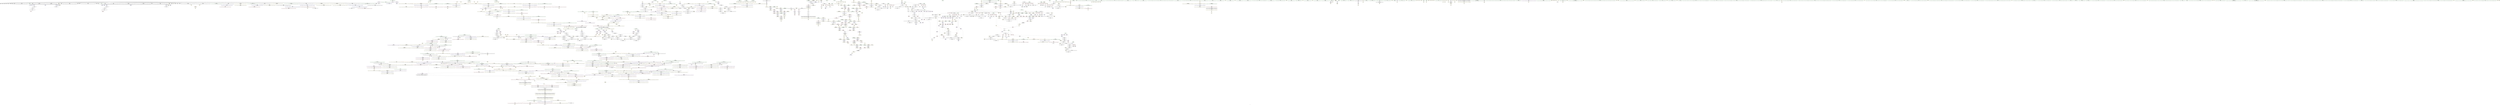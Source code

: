 digraph "SVFG" {
	label="SVFG";

	Node0x55a9d66628d0 [shape=record,color=grey,label="{NodeID: 0\nNullPtr}"];
	Node0x55a9d66628d0 -> Node0x55a9d6a83900[style=solid];
	Node0x55a9d66628d0 -> Node0x55a9d6a83a00[style=solid];
	Node0x55a9d66628d0 -> Node0x55a9d6a83ad0[style=solid];
	Node0x55a9d66628d0 -> Node0x55a9d6a83ba0[style=solid];
	Node0x55a9d66628d0 -> Node0x55a9d6a83c70[style=solid];
	Node0x55a9d66628d0 -> Node0x55a9d6a83d40[style=solid];
	Node0x55a9d66628d0 -> Node0x55a9d6a83e10[style=solid];
	Node0x55a9d66628d0 -> Node0x55a9d6a83ee0[style=solid];
	Node0x55a9d66628d0 -> Node0x55a9d6a83fb0[style=solid];
	Node0x55a9d66628d0 -> Node0x55a9d6a84080[style=solid];
	Node0x55a9d66628d0 -> Node0x55a9d6a84150[style=solid];
	Node0x55a9d66628d0 -> Node0x55a9d6a84220[style=solid];
	Node0x55a9d66628d0 -> Node0x55a9d6a842f0[style=solid];
	Node0x55a9d66628d0 -> Node0x55a9d6a843c0[style=solid];
	Node0x55a9d66628d0 -> Node0x55a9d6a84490[style=solid];
	Node0x55a9d66628d0 -> Node0x55a9d6a84560[style=solid];
	Node0x55a9d66628d0 -> Node0x55a9d6a84630[style=solid];
	Node0x55a9d66628d0 -> Node0x55a9d6a84700[style=solid];
	Node0x55a9d66628d0 -> Node0x55a9d6a847d0[style=solid];
	Node0x55a9d66628d0 -> Node0x55a9d6a848a0[style=solid];
	Node0x55a9d66628d0 -> Node0x55a9d6a84970[style=solid];
	Node0x55a9d66628d0 -> Node0x55a9d6a84a40[style=solid];
	Node0x55a9d66628d0 -> Node0x55a9d6a84b10[style=solid];
	Node0x55a9d66628d0 -> Node0x55a9d6a84be0[style=solid];
	Node0x55a9d66628d0 -> Node0x55a9d6a84cb0[style=solid];
	Node0x55a9d66628d0 -> Node0x55a9d6a84d80[style=solid];
	Node0x55a9d66628d0 -> Node0x55a9d6a84e50[style=solid];
	Node0x55a9d66628d0 -> Node0x55a9d6a84f20[style=solid];
	Node0x55a9d66628d0 -> Node0x55a9d6a84ff0[style=solid];
	Node0x55a9d66628d0 -> Node0x55a9d6a850c0[style=solid];
	Node0x55a9d66628d0 -> Node0x55a9d6a85190[style=solid];
	Node0x55a9d66628d0 -> Node0x55a9d6a85260[style=solid];
	Node0x55a9d66628d0 -> Node0x55a9d6a85330[style=solid];
	Node0x55a9d66628d0 -> Node0x55a9d6a85400[style=solid];
	Node0x55a9d66628d0 -> Node0x55a9d6a854d0[style=solid];
	Node0x55a9d66628d0 -> Node0x55a9d6a855a0[style=solid];
	Node0x55a9d66628d0 -> Node0x55a9d6a85670[style=solid];
	Node0x55a9d66628d0 -> Node0x55a9d6a85740[style=solid];
	Node0x55a9d66628d0 -> Node0x55a9d6a9dc80[style=solid];
	Node0x55a9d66628d0 -> Node0x55a9d6a8e0b0[style=solid];
	Node0x55a9d6a8be90 [shape=record,color=blue,label="{NodeID: 775\n1075\<--1066\nthis.addr\<--this\n_ZNSt7__cxx1112basic_stringIcSt11char_traitsIcESaIcEE12_M_constructIN9__gnu_cxx17__normal_iteratorIPcS4_EEEEvT_SA_St20forward_iterator_tag\n}"];
	Node0x55a9d6a8be90 -> Node0x55a9d6a9b890[style=dashed];
	Node0x55a9d6a8be90 -> Node0x55a9d6b2b370[style=dashed];
	Node0x55a9d6aa3f30 [shape=record,color=yellow,style=double,label="{NodeID: 1550\nRETMU(117V_2)\npts\{760 \}\nFun[_ZSteqIcEN9__gnu_cxx11__enable_ifIXsr9__is_charIT_EE7__valueEbE6__typeERKNSt7__cxx1112basic_stringIS2_St11char_traitsIS2_ESaIS2_EEESC_]}"];
	Node0x55a9d6a82960 [shape=record,color=purple,label="{NodeID: 443\n1102\<--1077\ncoerce.dive3\<--agg.tmp\n_ZNSt7__cxx1112basic_stringIcSt11char_traitsIcESaIcEE12_M_constructIN9__gnu_cxx17__normal_iteratorIPcS4_EEEEvT_SA_St20forward_iterator_tag\n}"];
	Node0x55a9d6a82960 -> Node0x55a9d6a9be40[style=solid];
	Node0x55a9d6aebc90 [shape=record,color=black,label="{NodeID: 1218\nMR_58V_7 = PHI(MR_58V_6, MR_58V_5, )\npts\{1170000 \}\n}"];
	Node0x55a9d6aebc90 -> Node0x55a9d6b021d0[style=dashed];
	Node0x55a9d6a76760 [shape=record,color=green,label="{NodeID: 111\n668\<--669\n__a.addr\<--__a.addr_field_insensitive\n_ZNSt7__cxx1112basic_stringIcSt11char_traitsIcESaIcEEC2IN9__gnu_cxx17__normal_iteratorIPcS4_EEvEET_SA_RKS3_\n}"];
	Node0x55a9d6a76760 -> Node0x55a9d6a98be0[style=solid];
	Node0x55a9d6a76760 -> Node0x55a9d6aa10b0[style=solid];
	Node0x55a9d6aad200 [shape=record,color=yellow,style=double,label="{NodeID: 886\nAPARM(112)\nCS[]}"];
	Node0x55a9d6a983c0 [shape=record,color=red,label="{NodeID: 554\n568\<--567\n\<--_M_precision\n_ZNSt8ios_base9precisionEl\n}"];
	Node0x55a9d6a983c0 -> Node0x55a9d6aa07c0[style=solid];
	Node0x55a9d6b107d0 [shape=record,color=black,label="{NodeID: 1329\nMR_54V_10 = PHI(MR_54V_3, MR_54V_2, MR_54V_2, MR_54V_2, MR_54V_3, MR_54V_2, MR_54V_2, )\npts\{1090000 \}\n}"];
	Node0x55a9d6b107d0 -> Node0x55a9d6b1ded0[style=dashed];
	Node0x55a9d6a7b050 [shape=record,color=green,label="{NodeID: 222\n1373\<--1374\nretval\<--retval_field_insensitive\n_ZNSt11char_traitsIcE7compareEPKcS2_m\n}"];
	Node0x55a9d6a7b050 -> Node0x55a9d6a9cc10[style=solid];
	Node0x55a9d6a7b050 -> Node0x55a9d6a8d550[style=solid];
	Node0x55a9d6a7b050 -> Node0x55a9d6a8d620[style=solid];
	Node0x55a9d6ab2c30 [shape=record,color=yellow,style=double,label="{NodeID: 997\nAPARM(1146)\nCS[]}"];
	Node0x55a9d6a9de50 [shape=record,color=blue,label="{NodeID: 665\n60\<--133\nttt\<--\nmain\n}"];
	Node0x55a9d6a9de50 -> Node0x55a9d6af35b0[style=dashed];
	Node0x55a9d6b23e80 [shape=record,color=yellow,style=double,label="{NodeID: 1440\n173V_1 = ENCHI(MR_173V_0)\npts\{9790000 \}\nFun[_ZNSt7__cxx1112basic_stringIcSt11char_traitsIcESaIcEE12_M_constructIN9__gnu_cxx17__normal_iteratorIPcS4_EEEEvT_SA_]}"];
	Node0x55a9d6b23e80 -> Node0x55a9d6aa2df0[style=dashed];
	Node0x55a9d6a88f70 [shape=record,color=black,label="{NodeID: 333\n1050\<--1036\n\<--agg.tmp\n_ZNSt7__cxx1112basic_stringIcSt11char_traitsIcESaIcEE16_M_construct_auxIN9__gnu_cxx17__normal_iteratorIPcS4_EEEEvT_SA_St12__false_type\n}"];
	Node0x55a9d6a88f70 -> Node0x55a9d6a82480[style=solid];
	Node0x55a9d6a88f70 -> Node0x55a9d6ab07a0[style=solid];
	Node0x55a9d6ab8260 [shape=record,color=yellow,style=double,label="{NodeID: 1108\nFPARM(556)\nFun[_ZNSt8ios_base9precisionEl]}"];
	Node0x55a9d6ab8260 -> Node0x55a9d6aa0620[style=solid];
	Node0x55a9d6a72dd0 [shape=record,color=green,label="{NodeID: 1\n7\<--1\n__dso_handle\<--dummyObj\nGlob }"];
	Node0x55a9d6a8bf60 [shape=record,color=blue, style = dotted,label="{NodeID: 776\n1430\<--1432\noffset_0\<--dummyVal\n_ZNSt7__cxx1112basic_stringIcSt11char_traitsIcESaIcEE12_M_constructIN9__gnu_cxx17__normal_iteratorIPcS4_EEEEvT_SA_St20forward_iterator_tag\n}"];
	Node0x55a9d6a8bf60 -> Node0x55a9d6a9be40[style=dashed];
	Node0x55a9d6a8bf60 -> Node0x55a9d6b2aee0[style=dashed];
	Node0x55a9d6aa4040 [shape=record,color=yellow,style=double,label="{NodeID: 1551\nRETMU(119V_2)\npts\{762 \}\nFun[_ZSteqIcEN9__gnu_cxx11__enable_ifIXsr9__is_charIT_EE7__valueEbE6__typeERKNSt7__cxx1112basic_stringIS2_St11char_traitsIS2_ESaIS2_EEESC_]}"];
	Node0x55a9d6a82a30 [shape=record,color=purple,label="{NodeID: 444\n1123\<--1081\ncoerce.dive7\<--agg.tmp5\n_ZNSt7__cxx1112basic_stringIcSt11char_traitsIcESaIcEE12_M_constructIN9__gnu_cxx17__normal_iteratorIPcS4_EEEEvT_SA_St20forward_iterator_tag\n}"];
	Node0x55a9d6a82a30 -> Node0x55a9d6a9bf10[style=solid];
	Node0x55a9d6aebd80 [shape=record,color=black,label="{NodeID: 1219\nMR_60V_7 = PHI(MR_60V_6, MR_60V_5, )\npts\{1190000 \}\n}"];
	Node0x55a9d6aebd80 -> Node0x55a9d6b026d0[style=dashed];
	Node0x55a9d6a76830 [shape=record,color=green,label="{NodeID: 112\n670\<--671\nagg.tmp\<--agg.tmp_field_insensitive\n_ZNSt7__cxx1112basic_stringIcSt11char_traitsIcESaIcEEC2IN9__gnu_cxx17__normal_iteratorIPcS4_EEvEET_SA_RKS3_\n}"];
	Node0x55a9d6a76830 -> Node0x55a9d6a88000[style=solid];
	Node0x55a9d6a76830 -> Node0x55a9d6a81030[style=solid];
	Node0x55a9d6aad2d0 [shape=record,color=yellow,style=double,label="{NodeID: 887\nAPARM(88)\nCS[]}"];
	Node0x55a9d6a98490 [shape=record,color=red,label="{NodeID: 555\n583\<--580\n\<--__base.addr\n_ZSt5fixedRSt8ios_base\n}"];
	Node0x55a9d6a98490 -> Node0x55a9d6aadd60[style=solid];
	Node0x55a9d6b10cd0 [shape=record,color=black,label="{NodeID: 1330\nMR_56V_10 = PHI(MR_56V_3, MR_56V_2, MR_56V_2, MR_56V_2, MR_56V_3, MR_56V_2, MR_56V_2, )\npts\{1110000 \}\n}"];
	Node0x55a9d6b10cd0 -> Node0x55a9d6b1e3d0[style=dashed];
	Node0x55a9d6a7b120 [shape=record,color=green,label="{NodeID: 223\n1375\<--1376\n__s1.addr\<--__s1.addr_field_insensitive\n_ZNSt11char_traitsIcE7compareEPKcS2_m\n}"];
	Node0x55a9d6a7b120 -> Node0x55a9d6a9cce0[style=solid];
	Node0x55a9d6a7b120 -> Node0x55a9d6a8d2e0[style=solid];
	Node0x55a9d6ab2d00 [shape=record,color=yellow,style=double,label="{NodeID: 998\nAPARM(1156)\nCS[]}"];
	Node0x55a9d6a9df20 [shape=record,color=blue,label="{NodeID: 666\n76\<--185\nn\<--conv\nmain\n}"];
	Node0x55a9d6a9df20 -> Node0x55a9d6a94c80[style=dashed];
	Node0x55a9d6a9df20 -> Node0x55a9d6a94d50[style=dashed];
	Node0x55a9d6a9df20 -> Node0x55a9d6a94e20[style=dashed];
	Node0x55a9d6a9df20 -> Node0x55a9d6af3ab0[style=dashed];
	Node0x55a9d6a9df20 -> Node0x55a9d6b0a8d0[style=dashed];
	Node0x55a9d6a9df20 -> Node0x55a9d6b17fd0[style=dashed];
	Node0x55a9d6b23f60 [shape=record,color=yellow,style=double,label="{NodeID: 1441\n175V_1 = ENCHI(MR_175V_0)\npts\{9830000 \}\nFun[_ZNSt7__cxx1112basic_stringIcSt11char_traitsIcESaIcEE12_M_constructIN9__gnu_cxx17__normal_iteratorIPcS4_EEEEvT_SA_]}"];
	Node0x55a9d6b23f60 -> Node0x55a9d6aa2f90[style=dashed];
	Node0x55a9d6a89040 [shape=record,color=black,label="{NodeID: 334\n1053\<--1038\n\<--agg.tmp3\n_ZNSt7__cxx1112basic_stringIcSt11char_traitsIcESaIcEE16_M_construct_auxIN9__gnu_cxx17__normal_iteratorIPcS4_EEEEvT_SA_St12__false_type\n}"];
	Node0x55a9d6a89040 -> Node0x55a9d6a82620[style=solid];
	Node0x55a9d6a89040 -> Node0x55a9d6ab0ae0[style=solid];
	Node0x55a9d6ab8350 [shape=record,color=yellow,style=double,label="{NodeID: 1109\nFPARM(557)\nFun[_ZNSt8ios_base9precisionEl]}"];
	Node0x55a9d6ab8350 -> Node0x55a9d6aa06f0[style=solid];
	Node0x55a9d6a733a0 [shape=record,color=green,label="{NodeID: 2\n16\<--1\n_ZSt3cin\<--dummyObj\nGlob }"];
	Node0x55a9d6a8c030 [shape=record,color=blue, style = dotted,label="{NodeID: 777\n1433\<--1435\noffset_0\<--dummyVal\n_ZNSt7__cxx1112basic_stringIcSt11char_traitsIcESaIcEE12_M_constructIN9__gnu_cxx17__normal_iteratorIPcS4_EEEEvT_SA_St20forward_iterator_tag\n}"];
	Node0x55a9d6a8c030 -> Node0x55a9d6a9bf10[style=dashed];
	Node0x55a9d6a8c030 -> Node0x55a9d6aef9b0[style=dashed];
	Node0x55a9d6a8c030 -> Node0x55a9d6b2aff0[style=dashed];
	Node0x55a9d6aa4120 [shape=record,color=yellow,style=double,label="{NodeID: 1552\nRETMU(221V_2)\npts\{12360000 \}\nFun[_ZSt8distanceIN9__gnu_cxx17__normal_iteratorIPcNSt7__cxx1112basic_stringIcSt11char_traitsIcESaIcEEEEEENSt15iterator_traitsIT_E15difference_typeESB_SB_]}"];
	Node0x55a9d6a82b00 [shape=record,color=purple,label="{NodeID: 445\n1125\<--1083\ncoerce.dive8\<--agg.tmp6\n_ZNSt7__cxx1112basic_stringIcSt11char_traitsIcESaIcEE12_M_constructIN9__gnu_cxx17__normal_iteratorIPcS4_EEEEvT_SA_St20forward_iterator_tag\n}"];
	Node0x55a9d6a82b00 -> Node0x55a9d6a9bfe0[style=solid];
	Node0x55a9d6aed6e0 [shape=record,color=black,label="{NodeID: 1220\nMR_62V_7 = PHI(MR_62V_6, MR_62V_5, )\npts\{1210000 \}\n}"];
	Node0x55a9d6aed6e0 -> Node0x55a9d6b02bd0[style=dashed];
	Node0x55a9d6a76900 [shape=record,color=green,label="{NodeID: 113\n672\<--673\nagg.tmp3\<--agg.tmp3_field_insensitive\n_ZNSt7__cxx1112basic_stringIcSt11char_traitsIcESaIcEEC2IN9__gnu_cxx17__normal_iteratorIPcS4_EEvEET_SA_RKS3_\n}"];
	Node0x55a9d6a76900 -> Node0x55a9d6a880d0[style=solid];
	Node0x55a9d6a76900 -> Node0x55a9d6a81100[style=solid];
	Node0x55a9d6aad3a0 [shape=record,color=yellow,style=double,label="{NodeID: 888\nAPARM(485)\nCS[]|{<s0>50}}"];
	Node0x55a9d6aad3a0:s0 -> Node0x55a9d6ab6f10[style=solid,color=red];
	Node0x55a9d6a98560 [shape=record,color=red,label="{NodeID: 556\n589\<--580\n\<--__base.addr\n_ZSt5fixedRSt8ios_base\n}"];
	Node0x55a9d6a98560 -> Node0x55a9d6a87cc0[style=solid];
	Node0x55a9d6b111d0 [shape=record,color=black,label="{NodeID: 1331\nMR_58V_11 = PHI(MR_58V_3, MR_58V_2, MR_58V_2, MR_58V_2, MR_58V_3, MR_58V_2, MR_58V_2, )\npts\{1170000 \}\n}"];
	Node0x55a9d6b111d0 -> Node0x55a9d6b1e8d0[style=dashed];
	Node0x55a9d6a7b1f0 [shape=record,color=green,label="{NodeID: 224\n1377\<--1378\n__s2.addr\<--__s2.addr_field_insensitive\n_ZNSt11char_traitsIcE7compareEPKcS2_m\n}"];
	Node0x55a9d6a7b1f0 -> Node0x55a9d6a9cdb0[style=solid];
	Node0x55a9d6a7b1f0 -> Node0x55a9d6a8d3b0[style=solid];
	Node0x55a9d6ab2dd0 [shape=record,color=yellow,style=double,label="{NodeID: 999\nAPARM(1158)\nCS[]}"];
	Node0x55a9d6a9dff0 [shape=record,color=blue,label="{NodeID: 667\n78\<--188\nm\<--conv20\nmain\n}"];
	Node0x55a9d6a9dff0 -> Node0x55a9d6a94ef0[style=dashed];
	Node0x55a9d6a9dff0 -> Node0x55a9d6a94fc0[style=dashed];
	Node0x55a9d6a9dff0 -> Node0x55a9d6a95090[style=dashed];
	Node0x55a9d6a9dff0 -> Node0x55a9d6a95160[style=dashed];
	Node0x55a9d6a9dff0 -> Node0x55a9d6a95230[style=dashed];
	Node0x55a9d6a9dff0 -> Node0x55a9d6a95300[style=dashed];
	Node0x55a9d6a9dff0 -> Node0x55a9d6a953d0[style=dashed];
	Node0x55a9d6a9dff0 -> Node0x55a9d6a97860[style=dashed];
	Node0x55a9d6a9dff0 -> Node0x55a9d6af3fb0[style=dashed];
	Node0x55a9d6a9dff0 -> Node0x55a9d6b0add0[style=dashed];
	Node0x55a9d6a9dff0 -> Node0x55a9d6b184d0[style=dashed];
	Node0x55a9d6a9dff0 -> Node0x55a9d6aa8ab0[style=dashed];
	Node0x55a9d6b24040 [shape=record,color=yellow,style=double,label="{NodeID: 1442\n177V_1 = ENCHI(MR_177V_0)\npts\{9850000 \}\nFun[_ZNSt7__cxx1112basic_stringIcSt11char_traitsIcESaIcEE12_M_constructIN9__gnu_cxx17__normal_iteratorIPcS4_EEEEvT_SA_]}"];
	Node0x55a9d6b24040 -> Node0x55a9d6aa3060[style=dashed];
	Node0x55a9d6a89110 [shape=record,color=black,label="{NodeID: 335\n1056\<--1042\n\<--ref.tmp\n_ZNSt7__cxx1112basic_stringIcSt11char_traitsIcESaIcEE16_M_construct_auxIN9__gnu_cxx17__normal_iteratorIPcS4_EEEEvT_SA_St12__false_type\n}"];
	Node0x55a9d6ab8440 [shape=record,color=yellow,style=double,label="{NodeID: 1110\nFPARM(757)\nFun[_ZSteqIcEN9__gnu_cxx11__enable_ifIXsr9__is_charIT_EE7__valueEbE6__typeERKNSt7__cxx1112basic_stringIS2_St11char_traitsIS2_ESaIS2_EEESC_]}"];
	Node0x55a9d6ab8440 -> Node0x55a9d6aa1800[style=solid];
	Node0x55a9d6a73430 [shape=record,color=green,label="{NodeID: 3\n19\<--1\n_ZSt4cout\<--dummyObj\nGlob }"];
	Node0x55a9d6a8c100 [shape=record,color=blue, style = dotted,label="{NodeID: 778\n1436\<--1438\noffset_0\<--dummyVal\n_ZNSt7__cxx1112basic_stringIcSt11char_traitsIcESaIcEE12_M_constructIN9__gnu_cxx17__normal_iteratorIPcS4_EEEEvT_SA_St20forward_iterator_tag\n}"];
	Node0x55a9d6a8c100 -> Node0x55a9d6a9bfe0[style=dashed];
	Node0x55a9d6a8c100 -> Node0x55a9d6aefeb0[style=dashed];
	Node0x55a9d6a8c100 -> Node0x55a9d6b2b0d0[style=dashed];
	Node0x55a9d6aa4230 [shape=record,color=yellow,style=double,label="{NodeID: 1553\nRETMU(223V_2)\npts\{12380000 \}\nFun[_ZSt8distanceIN9__gnu_cxx17__normal_iteratorIPcNSt7__cxx1112basic_stringIcSt11char_traitsIcESaIcEEEEEENSt15iterator_traitsIT_E15difference_typeESB_SB_]}"];
	Node0x55a9d6a82bd0 [shape=record,color=purple,label="{NodeID: 446\n1155\<--1089\ncoerce.dive16\<--agg.tmp14\n_ZNSt7__cxx1112basic_stringIcSt11char_traitsIcESaIcEE12_M_constructIN9__gnu_cxx17__normal_iteratorIPcS4_EEEEvT_SA_St20forward_iterator_tag\n}"];
	Node0x55a9d6a82bd0 -> Node0x55a9d6a9c0b0[style=solid];
	Node0x55a9d6aedbb0 [shape=record,color=black,label="{NodeID: 1221\nMR_36V_6 = PHI(MR_36V_7, MR_36V_5, )\npts\{129 \}\n}"];
	Node0x55a9d6aedbb0 -> Node0x55a9d6a97040[style=dashed];
	Node0x55a9d6aedbb0 -> Node0x55a9d6a97110[style=dashed];
	Node0x55a9d6aedbb0 -> Node0x55a9d6a971e0[style=dashed];
	Node0x55a9d6aedbb0 -> Node0x55a9d6aa02e0[style=dashed];
	Node0x55a9d6aedbb0 -> Node0x55a9d6b0dad0[style=dashed];
	Node0x55a9d6aedbb0 -> Node0x55a9d6b139d0[style=dashed];
	Node0x55a9d6a7b5a0 [shape=record,color=green,label="{NodeID: 114\n674\<--675\nexn.slot\<--exn.slot_field_insensitive\n_ZNSt7__cxx1112basic_stringIcSt11char_traitsIcESaIcEEC2IN9__gnu_cxx17__normal_iteratorIPcS4_EEvEET_SA_RKS3_\n}"];
	Node0x55a9d6a7b5a0 -> Node0x55a9d6a98cb0[style=solid];
	Node0x55a9d6a7b5a0 -> Node0x55a9d6aa1320[style=solid];
	Node0x55a9d6aad470 [shape=record,color=yellow,style=double,label="{NodeID: 889\nAPARM(497)\nCS[]|{<s0>50}}"];
	Node0x55a9d6aad470:s0 -> Node0x55a9d6ab7000[style=solid,color=red];
	Node0x55a9d6a98630 [shape=record,color=red,label="{NodeID: 557\n615\<--609\n\<--__lhs.addr\n_ZStplIcSt11char_traitsIcESaIcEENSt7__cxx1112basic_stringIT_T0_T1_EEOS8_S5_\n}"];
	Node0x55a9d6a98630 -> Node0x55a9d6aadfd0[style=solid];
	Node0x55a9d6b116d0 [shape=record,color=black,label="{NodeID: 1332\nMR_60V_11 = PHI(MR_60V_3, MR_60V_2, MR_60V_2, MR_60V_2, MR_60V_3, MR_60V_2, MR_60V_2, )\npts\{1190000 \}\n}"];
	Node0x55a9d6b116d0 -> Node0x55a9d6b1edd0[style=dashed];
	Node0x55a9d6a7b2c0 [shape=record,color=green,label="{NodeID: 225\n1379\<--1380\n__n.addr\<--__n.addr_field_insensitive\n_ZNSt11char_traitsIcE7compareEPKcS2_m\n}"];
	Node0x55a9d6a7b2c0 -> Node0x55a9d6a9ce80[style=solid];
	Node0x55a9d6a7b2c0 -> Node0x55a9d6a9cf50[style=solid];
	Node0x55a9d6a7b2c0 -> Node0x55a9d6a8d480[style=solid];
	Node0x55a9d6ab2ea0 [shape=record,color=yellow,style=double,label="{NodeID: 1000\nAPARM(1169)\nCS[]}"];
	Node0x55a9d6a9e0c0 [shape=record,color=blue,label="{NodeID: 668\n80\<--133\ni\<--\nmain\n}"];
	Node0x55a9d6a9e0c0 -> Node0x55a9d6b120d0[style=dashed];
	Node0x55a9d6b24120 [shape=record,color=yellow,style=double,label="{NodeID: 1443\n143V_1 = ENCHI(MR_143V_0)\npts\{850 \}\nFun[_ZNSt8ios_base4setfESt13_Ios_FmtflagsS0_]}"];
	Node0x55a9d6b24120 -> Node0x55a9d6aa1e80[style=dashed];
	Node0x55a9d6a891e0 [shape=record,color=black,label="{NodeID: 336\n1100\<--1069\n\<--__beg\n_ZNSt7__cxx1112basic_stringIcSt11char_traitsIcESaIcEE12_M_constructIN9__gnu_cxx17__normal_iteratorIPcS4_EEEEvT_SA_St20forward_iterator_tag\n}"];
	Node0x55a9d6a891e0 -> Node0x55a9d6a82e40[style=solid];
	Node0x55a9d6a891e0 -> Node0x55a9d6ab1160[style=solid];
	Node0x55a9d6ab8530 [shape=record,color=yellow,style=double,label="{NodeID: 1111\nFPARM(758)\nFun[_ZSteqIcEN9__gnu_cxx11__enable_ifIXsr9__is_charIT_EE7__valueEbE6__typeERKNSt7__cxx1112basic_stringIS2_St11char_traitsIS2_ESaIS2_EEESC_]}"];
	Node0x55a9d6ab8530 -> Node0x55a9d6aa18d0[style=solid];
	Node0x55a9d6a734c0 [shape=record,color=green,label="{NodeID: 4\n22\<--1\n.str\<--dummyObj\nGlob }"];
	Node0x55a9d6a8c1d0 [shape=record,color=blue,label="{NodeID: 779\n1079\<--1127\n__dnew\<--call9\n_ZNSt7__cxx1112basic_stringIcSt11char_traitsIcESaIcEE12_M_constructIN9__gnu_cxx17__normal_iteratorIPcS4_EEEEvT_SA_St20forward_iterator_tag\n}"];
	Node0x55a9d6a8c1d0 -> Node0x55a9d6a9b960[style=dashed];
	Node0x55a9d6a8c1d0 -> Node0x55a9d6a9ba30[style=dashed];
	Node0x55a9d6a8c1d0 -> Node0x55a9d6a9bb00[style=dashed];
	Node0x55a9d6a8c1d0 -> Node0x55a9d6af03b0[style=dashed];
	Node0x55a9d6a8c1d0 -> Node0x55a9d6b2b450[style=dashed];
	Node0x55a9d6aa4310 [shape=record,color=yellow,style=double,label="{NodeID: 1554\nRETMU(225V_2)\npts\{12400000 \}\nFun[_ZSt8distanceIN9__gnu_cxx17__normal_iteratorIPcNSt7__cxx1112basic_stringIcSt11char_traitsIcESaIcEEEEEENSt15iterator_traitsIT_E15difference_typeESB_SB_]}"];
	Node0x55a9d6a82ca0 [shape=record,color=purple,label="{NodeID: 447\n1157\<--1091\ncoerce.dive17\<--agg.tmp15\n_ZNSt7__cxx1112basic_stringIcSt11char_traitsIcESaIcEE12_M_constructIN9__gnu_cxx17__normal_iteratorIPcS4_EEEEvT_SA_St20forward_iterator_tag\n}"];
	Node0x55a9d6a82ca0 -> Node0x55a9d6a9c180[style=solid];
	Node0x55a9d6aee0b0 [shape=record,color=black,label="{NodeID: 1222\nMR_38V_5 = PHI(MR_38V_6, MR_38V_4, )\npts\{131 \}\n}"];
	Node0x55a9d6aee0b0 -> Node0x55a9d6aa0140[style=dashed];
	Node0x55a9d6aee0b0 -> Node0x55a9d6b13ed0[style=dashed];
	Node0x55a9d6a7b630 [shape=record,color=green,label="{NodeID: 115\n676\<--677\nehselector.slot\<--ehselector.slot_field_insensitive\n_ZNSt7__cxx1112basic_stringIcSt11char_traitsIcESaIcEEC2IN9__gnu_cxx17__normal_iteratorIPcS4_EEvEET_SA_RKS3_\n}"];
	Node0x55a9d6a7b630 -> Node0x55a9d6a98d80[style=solid];
	Node0x55a9d6a7b630 -> Node0x55a9d6aa13f0[style=solid];
	Node0x55a9d6aad540 [shape=record,color=yellow,style=double,label="{NodeID: 890\nAPARM(70)\nCS[]}"];
	Node0x55a9d6a98700 [shape=record,color=red,label="{NodeID: 558\n616\<--611\n\<--__rhs.addr\n_ZStplIcSt11char_traitsIcESaIcEENSt7__cxx1112basic_stringIT_T0_T1_EEOS8_S5_\n}"];
	Node0x55a9d6a98700 -> Node0x55a9d6aae170[style=solid];
	Node0x55a9d6b11bd0 [shape=record,color=black,label="{NodeID: 1333\nMR_62V_11 = PHI(MR_62V_3, MR_62V_2, MR_62V_2, MR_62V_2, MR_62V_3, MR_62V_2, MR_62V_2, )\npts\{1210000 \}\n}"];
	Node0x55a9d6b11bd0 -> Node0x55a9d6b1f2d0[style=dashed];
	Node0x55a9d6a7b390 [shape=record,color=green,label="{NodeID: 226\n1393\<--1394\nmemcmp\<--memcmp_field_insensitive\n}"];
	Node0x55a9d6ab2f70 [shape=record,color=yellow,style=double,label="{NodeID: 1001\nAPARM(1098)\nCS[]}"];
	Node0x55a9d6a9e190 [shape=record,color=blue,label="{NodeID: 669\n82\<--133\nj\<--\nmain\n}"];
	Node0x55a9d6a9e190 -> Node0x55a9d6b07bd0[style=dashed];
	Node0x55a9d6b24230 [shape=record,color=yellow,style=double,label="{NodeID: 1444\n145V_1 = ENCHI(MR_145V_0)\npts\{852 \}\nFun[_ZNSt8ios_base4setfESt13_Ios_FmtflagsS0_]}"];
	Node0x55a9d6b24230 -> Node0x55a9d6aa1f50[style=dashed];
	Node0x55a9d6a892b0 [shape=record,color=black,label="{NodeID: 337\n1118\<--1069\n\<--__beg\n_ZNSt7__cxx1112basic_stringIcSt11char_traitsIcESaIcEE12_M_constructIN9__gnu_cxx17__normal_iteratorIPcS4_EEEEvT_SA_St20forward_iterator_tag\n}"];
	Node0x55a9d6a892b0 -> Node0x55a9d6a82fe0[style=solid];
	Node0x55a9d6a892b0 -> Node0x55a9d6ab17e0[style=solid];
	Node0x55a9d6ab8620 [shape=record,color=yellow,style=double,label="{NodeID: 1112\nFPARM(1233)\nFun[_ZSt8distanceIN9__gnu_cxx17__normal_iteratorIPcNSt7__cxx1112basic_stringIcSt11char_traitsIcESaIcEEEEEENSt15iterator_traitsIT_E15difference_typeESB_SB_]}"];
	Node0x55a9d6ab8620 -> Node0x55a9d6a8c9f0[style=solid];
	Node0x55a9d6a73550 [shape=record,color=green,label="{NodeID: 5\n24\<--1\n.str.1\<--dummyObj\nGlob }"];
	Node0x55a9d6a8c2a0 [shape=record,color=blue, style = dotted,label="{NodeID: 780\n1439\<--1441\noffset_0\<--dummyVal\n_ZNSt7__cxx1112basic_stringIcSt11char_traitsIcESaIcEE12_M_constructIN9__gnu_cxx17__normal_iteratorIPcS4_EEEEvT_SA_St20forward_iterator_tag\n}"];
	Node0x55a9d6a8c2a0 -> Node0x55a9d6a9c0b0[style=dashed];
	Node0x55a9d6a8c2a0 -> Node0x55a9d6b2b1b0[style=dashed];
	Node0x55a9d6aa43f0 [shape=record,color=yellow,style=double,label="{NodeID: 1555\nRETMU(227V_2)\npts\{12420000 \}\nFun[_ZSt8distanceIN9__gnu_cxx17__normal_iteratorIPcNSt7__cxx1112basic_stringIcSt11char_traitsIcESaIcEEEEEENSt15iterator_traitsIT_E15difference_typeESB_SB_]}"];
	Node0x55a9d6a82d70 [shape=record,color=purple,label="{NodeID: 448\n1430\<--1099\noffset_0\<--\n}"];
	Node0x55a9d6a82d70 -> Node0x55a9d6a8bf60[style=solid];
	Node0x55a9d6aee5b0 [shape=record,color=black,label="{NodeID: 1223\nMR_42V_9 = PHI(MR_42V_10, MR_42V_8, )\npts\{120000 \}\n}"];
	Node0x55a9d6aee5b0 -> Node0x55a9d6a97d40[style=dashed];
	Node0x55a9d6aee5b0 -> Node0x55a9d6a97e10[style=dashed];
	Node0x55a9d6aee5b0 -> Node0x55a9d6aa0210[style=dashed];
	Node0x55a9d6aee5b0 -> Node0x55a9d6b143d0[style=dashed];
	Node0x55a9d6a7b700 [shape=record,color=green,label="{NodeID: 116\n687\<--688\n_ZNSt7__cxx1112basic_stringIcSt11char_traitsIcESaIcEE13_M_local_dataEv\<--_ZNSt7__cxx1112basic_stringIcSt11char_traitsIcESaIcEE13_M_local_dataEv_field_insensitive\n}"];
	Node0x55a9d6aad610 [shape=record,color=yellow,style=double,label="{NodeID: 891\nAPARM(68)\nCS[]}"];
	Node0x55a9d6a987d0 [shape=record,color=red,label="{NodeID: 559\n643\<--635\nthis1\<--this.addr\n_ZNK9__gnu_cxx17__normal_iteratorIPcNSt7__cxx1112basic_stringIcSt11char_traitsIcESaIcEEEEplEl\n}"];
	Node0x55a9d6a987d0 -> Node0x55a9d6a80dc0[style=solid];
	Node0x55a9d6b120d0 [shape=record,color=black,label="{NodeID: 1334\nMR_20V_4 = PHI(MR_20V_5, MR_20V_3, )\npts\{81 \}\n}"];
	Node0x55a9d6b120d0 -> Node0x55a9d6a954a0[style=dashed];
	Node0x55a9d6b120d0 -> Node0x55a9d6a95570[style=dashed];
	Node0x55a9d6b120d0 -> Node0x55a9d6a95640[style=dashed];
	Node0x55a9d6b120d0 -> Node0x55a9d6a95710[style=dashed];
	Node0x55a9d6b120d0 -> Node0x55a9d6a9e670[style=dashed];
	Node0x55a9d6b120d0 -> Node0x55a9d6af44b0[style=dashed];
	Node0x55a9d6b120d0 -> Node0x55a9d6b0b2d0[style=dashed];
	Node0x55a9d6b120d0 -> Node0x55a9d6b189d0[style=dashed];
	Node0x55a9d6a7b490 [shape=record,color=green,label="{NodeID: 227\n28\<--1405\n_GLOBAL__sub_I_Endagorion_1_0.cpp\<--_GLOBAL__sub_I_Endagorion_1_0.cpp_field_insensitive\n}"];
	Node0x55a9d6a7b490 -> Node0x55a9d6a9db80[style=solid];
	Node0x55a9d6ab3040 [shape=record,color=yellow,style=double,label="{NodeID: 1002\nAPARM(1098)\nCS[]}"];
	Node0x55a9d6a9e260 [shape=record,color=blue,label="{NodeID: 670\n210\<--212\narrayidx29\<--\nmain\n}"];
	Node0x55a9d6a9e260 -> Node0x55a9d6b080d0[style=dashed];
	Node0x55a9d6b24310 [shape=record,color=yellow,style=double,label="{NodeID: 1445\n147V_1 = ENCHI(MR_147V_0)\npts\{854 \}\nFun[_ZNSt8ios_base4setfESt13_Ios_FmtflagsS0_]}"];
	Node0x55a9d6b24310 -> Node0x55a9d6aa2020[style=dashed];
	Node0x55a9d6a89380 [shape=record,color=black,label="{NodeID: 338\n1150\<--1069\n\<--__beg\n_ZNSt7__cxx1112basic_stringIcSt11char_traitsIcESaIcEE12_M_constructIN9__gnu_cxx17__normal_iteratorIPcS4_EEEEvT_SA_St20forward_iterator_tag\n}"];
	Node0x55a9d6a89380 -> Node0x55a9d6a83320[style=solid];
	Node0x55a9d6a89380 -> Node0x55a9d6ab2680[style=solid];
	Node0x55a9d6ab8710 [shape=record,color=yellow,style=double,label="{NodeID: 1113\nFPARM(1234)\nFun[_ZSt8distanceIN9__gnu_cxx17__normal_iteratorIPcNSt7__cxx1112basic_stringIcSt11char_traitsIcESaIcEEEEEENSt15iterator_traitsIT_E15difference_typeESB_SB_]}"];
	Node0x55a9d6ab8710 -> Node0x55a9d6a8cac0[style=solid];
	Node0x55a9d6a735e0 [shape=record,color=green,label="{NodeID: 6\n27\<--1\n\<--dummyObj\nCan only get source location for instruction, argument, global var or function.}"];
	Node0x55a9d6a8c370 [shape=record,color=blue, style = dotted,label="{NodeID: 781\n1442\<--1444\noffset_0\<--dummyVal\n_ZNSt7__cxx1112basic_stringIcSt11char_traitsIcESaIcEE12_M_constructIN9__gnu_cxx17__normal_iteratorIPcS4_EEEEvT_SA_St20forward_iterator_tag\n}"];
	Node0x55a9d6a8c370 -> Node0x55a9d6a9c180[style=dashed];
	Node0x55a9d6a8c370 -> Node0x55a9d6b2b290[style=dashed];
	Node0x55a9d6aa44d0 [shape=record,color=yellow,style=double,label="{NodeID: 1556\nRETMU(238V_3)\npts\{1374 \}\nFun[_ZNSt11char_traitsIcE7compareEPKcS2_m]}"];
	Node0x55a9d6a82e40 [shape=record,color=purple,label="{NodeID: 449\n1431\<--1100\noffset_0\<--\n}"];
	Node0x55a9d6a82e40 -> Node0x55a9d6a9d500[style=solid];
	Node0x55a9d6aeeab0 [shape=record,color=black,label="{NodeID: 1224\nMR_44V_9 = PHI(MR_44V_10, MR_44V_8, )\npts\{150000 \}\n}"];
	Node0x55a9d6aeeab0 -> Node0x55a9d6a97ee0[style=dashed];
	Node0x55a9d6aeeab0 -> Node0x55a9d6b148d0[style=dashed];
	Node0x55a9d6aeeab0 -> Node0x55a9d6aa8fb0[style=dashed];
	Node0x55a9d6a7b800 [shape=record,color=green,label="{NodeID: 117\n691\<--692\n_ZNSt7__cxx1112basic_stringIcSt11char_traitsIcESaIcEE12_Alloc_hiderC1EPcRKS3_\<--_ZNSt7__cxx1112basic_stringIcSt11char_traitsIcESaIcEE12_Alloc_hiderC1EPcRKS3__field_insensitive\n}"];
	Node0x55a9d6aad6e0 [shape=record,color=yellow,style=double,label="{NodeID: 892\nAPARM(70)\nCS[]}"];
	Node0x55a9d6a988a0 [shape=record,color=red,label="{NodeID: 560\n646\<--637\n\<--__n.addr\n_ZNK9__gnu_cxx17__normal_iteratorIPcNSt7__cxx1112basic_stringIcSt11char_traitsIcESaIcEEEEplEl\n}"];
	Node0x55a9d6b125d0 [shape=record,color=black,label="{NodeID: 1335\nMR_22V_3 = PHI(MR_22V_5, MR_22V_2, )\npts\{83 \}\n}"];
	Node0x55a9d6b125d0 -> Node0x55a9d6a9e190[style=dashed];
	Node0x55a9d6b125d0 -> Node0x55a9d6af49b0[style=dashed];
	Node0x55a9d6b125d0 -> Node0x55a9d6b0b7d0[style=dashed];
	Node0x55a9d6b125d0 -> Node0x55a9d6b18ed0[style=dashed];
	Node0x55a9d6a83900 [shape=record,color=black,label="{NodeID: 228\n2\<--3\ndummyVal\<--dummyVal\n}"];
	Node0x55a9d6ab3110 [shape=record,color=yellow,style=double,label="{NodeID: 1003\nAPARM(1188)\nCS[]}"];
	Node0x55a9d6a9e330 [shape=record,color=blue,label="{NodeID: 671\n218\<--133\narrayidx33\<--\nmain\n}"];
	Node0x55a9d6a9e330 -> Node0x55a9d6b085d0[style=dashed];
	Node0x55a9d6b243f0 [shape=record,color=yellow,style=double,label="{NodeID: 1446\n149V_1 = ENCHI(MR_149V_0)\npts\{856 \}\nFun[_ZNSt8ios_base4setfESt13_Ios_FmtflagsS0_]}"];
	Node0x55a9d6b243f0 -> Node0x55a9d6aa20f0[style=dashed];
	Node0x55a9d6a89450 [shape=record,color=black,label="{NodeID: 339\n1121\<--1071\n\<--__end\n_ZNSt7__cxx1112basic_stringIcSt11char_traitsIcESaIcEE12_M_constructIN9__gnu_cxx17__normal_iteratorIPcS4_EEEEvT_SA_St20forward_iterator_tag\n}"];
	Node0x55a9d6a89450 -> Node0x55a9d6a83180[style=solid];
	Node0x55a9d6a89450 -> Node0x55a9d6ab1b20[style=solid];
	Node0x55a9d6ab8800 [shape=record,color=yellow,style=double,label="{NodeID: 1114\nFPARM(1370)\nFun[_ZNSt11char_traitsIcE7compareEPKcS2_m]}"];
	Node0x55a9d6ab8800 -> Node0x55a9d6a8d2e0[style=solid];
	Node0x55a9d6a73670 [shape=record,color=green,label="{NodeID: 7\n133\<--1\n\<--dummyObj\nCan only get source location for instruction, argument, global var or function.}"];
	Node0x55a9d6a8c440 [shape=record,color=blue,label="{NodeID: 782\n1085\<--1164\nexn.slot\<--\n_ZNSt7__cxx1112basic_stringIcSt11char_traitsIcESaIcEE12_M_constructIN9__gnu_cxx17__normal_iteratorIPcS4_EEEEvT_SA_St20forward_iterator_tag\n}"];
	Node0x55a9d6a8c440 -> Node0x55a9d6a9bbd0[style=dashed];
	Node0x55a9d6a8c440 -> Node0x55a9d6a8c5e0[style=dashed];
	Node0x55a9d6a8c440 -> Node0x55a9d6aeefb0[style=dashed];
	Node0x55a9d6aa45e0 [shape=record,color=yellow,style=double,label="{NodeID: 1557\nRETMU(240V_2)\npts\{1376 \}\nFun[_ZNSt11char_traitsIcE7compareEPKcS2_m]}"];
	Node0x55a9d6a82f10 [shape=record,color=purple,label="{NodeID: 450\n1433\<--1117\noffset_0\<--\n}"];
	Node0x55a9d6a82f10 -> Node0x55a9d6a8c030[style=solid];
	Node0x55a9d6aeefb0 [shape=record,color=black,label="{NodeID: 1225\nMR_195V_2 = PHI(MR_195V_3, MR_195V_1, MR_195V_4, )\npts\{1086 \}\n}"];
	Node0x55a9d6a7b900 [shape=record,color=green,label="{NodeID: 118\n697\<--698\nllvm.memcpy.p0i8.p0i8.i64\<--llvm.memcpy.p0i8.p0i8.i64_field_insensitive\n}"];
	Node0x55a9d6aad7b0 [shape=record,color=yellow,style=double,label="{NodeID: 893\nAPARM(68)\nCS[]}"];
	Node0x55a9d6a98970 [shape=record,color=red,label="{NodeID: 561\n645\<--644\n\<--_M_current\n_ZNK9__gnu_cxx17__normal_iteratorIPcNSt7__cxx1112basic_stringIcSt11char_traitsIcESaIcEEEEplEl\n}"];
	Node0x55a9d6a98970 -> Node0x55a9d6a94120[style=solid];
	Node0x55a9d6b12ad0 [shape=record,color=black,label="{NodeID: 1336\nMR_42V_3 = PHI(MR_42V_4, MR_42V_2, )\npts\{120000 \}\n}"];
	Node0x55a9d6b12ad0 -> Node0x55a9d6a9fd30[style=dashed];
	Node0x55a9d6b12ad0 -> Node0x55a9d6b080d0[style=dashed];
	Node0x55a9d6b12ad0 -> Node0x55a9d6b1c0d0[style=dashed];
	Node0x55a9d6a83a00 [shape=record,color=black,label="{NodeID: 229\n225\<--3\n\<--dummyVal\nmain\n}"];
	Node0x55a9d6ab31e0 [shape=record,color=yellow,style=double,label="{NodeID: 1004\nAPARM(1199)\nCS[]|{<s0>107}}"];
	Node0x55a9d6ab31e0:s0 -> Node0x55a9d6a902f0[style=solid,color=red];
	Node0x55a9d6a9e400 [shape=record,color=blue,label="{NodeID: 672\n82\<--222\nj\<--inc\nmain\n}"];
	Node0x55a9d6a9e400 -> Node0x55a9d6b07bd0[style=dashed];
	Node0x55a9d6b244d0 [shape=record,color=yellow,style=double,label="{NodeID: 1447\n213V_1 = ENCHI(MR_213V_0)\npts\{12070000 \}\nFun[_ZN9__gnu_cxx17__is_null_pointerINS_17__normal_iteratorIPcNSt7__cxx1112basic_stringIcSt11char_traitsIcESaIcEEEEEEEbT_]}"];
	Node0x55a9d6b244d0 -> Node0x55a9d6a8c780[style=dashed];
	Node0x55a9d6a89520 [shape=record,color=black,label="{NodeID: 340\n1153\<--1071\n\<--__end\n_ZNSt7__cxx1112basic_stringIcSt11char_traitsIcESaIcEE12_M_constructIN9__gnu_cxx17__normal_iteratorIPcS4_EEEEvT_SA_St20forward_iterator_tag\n}"];
	Node0x55a9d6a89520 -> Node0x55a9d6a834c0[style=solid];
	Node0x55a9d6a89520 -> Node0x55a9d6ab29c0[style=solid];
	Node0x55a9d6ab88f0 [shape=record,color=yellow,style=double,label="{NodeID: 1115\nFPARM(1371)\nFun[_ZNSt11char_traitsIcE7compareEPKcS2_m]}"];
	Node0x55a9d6ab88f0 -> Node0x55a9d6a8d3b0[style=solid];
	Node0x55a9d6a73700 [shape=record,color=green,label="{NodeID: 8\n135\<--1\n\<--dummyObj\nCan only get source location for instruction, argument, global var or function.}"];
	Node0x55a9d6a8c510 [shape=record,color=blue,label="{NodeID: 783\n1087\<--1166\nehselector.slot\<--\n_ZNSt7__cxx1112basic_stringIcSt11char_traitsIcESaIcEE12_M_constructIN9__gnu_cxx17__normal_iteratorIPcS4_EEEEvT_SA_St20forward_iterator_tag\n}"];
	Node0x55a9d6a8c510 -> Node0x55a9d6a8c6b0[style=dashed];
	Node0x55a9d6a8c510 -> Node0x55a9d6aef4b0[style=dashed];
	Node0x55a9d6aa46c0 [shape=record,color=yellow,style=double,label="{NodeID: 1558\nRETMU(242V_2)\npts\{1378 \}\nFun[_ZNSt11char_traitsIcE7compareEPKcS2_m]}"];
	Node0x55a9d6a82fe0 [shape=record,color=purple,label="{NodeID: 451\n1434\<--1118\noffset_0\<--\n}"];
	Node0x55a9d6a82fe0 -> Node0x55a9d6a9d5d0[style=solid];
	Node0x55a9d6aef4b0 [shape=record,color=black,label="{NodeID: 1226\nMR_197V_2 = PHI(MR_197V_3, MR_197V_1, MR_197V_4, )\npts\{1088 \}\n}"];
	Node0x55a9d6a7ba00 [shape=record,color=green,label="{NodeID: 119\n707\<--708\n_ZNSt7__cxx1112basic_stringIcSt11char_traitsIcESaIcEE12_M_constructIN9__gnu_cxx17__normal_iteratorIPcS4_EEEEvT_SA_\<--_ZNSt7__cxx1112basic_stringIcSt11char_traitsIcESaIcEE12_M_constructIN9__gnu_cxx17__normal_iteratorIPcS4_EEEEvT_SA__field_insensitive\n}"];
	Node0x55a9d6aad880 [shape=record,color=yellow,style=double,label="{NodeID: 894\nAPARM(765)\nCS[]}"];
	Node0x55a9d6a98a40 [shape=record,color=red,label="{NodeID: 562\n653\<--652\n\<--coerce.dive\n_ZNK9__gnu_cxx17__normal_iteratorIPcNSt7__cxx1112basic_stringIcSt11char_traitsIcESaIcEEEEplEl\n}"];
	Node0x55a9d6a98a40 -> Node0x55a9d6a87d90[style=solid];
	Node0x55a9d6b12fd0 [shape=record,color=black,label="{NodeID: 1337\nMR_44V_3 = PHI(MR_44V_4, MR_44V_2, )\npts\{150000 \}\n}"];
	Node0x55a9d6b12fd0 -> Node0x55a9d6a9fe00[style=dashed];
	Node0x55a9d6b12fd0 -> Node0x55a9d6b085d0[style=dashed];
	Node0x55a9d6b12fd0 -> Node0x55a9d6b1c5d0[style=dashed];
	Node0x55a9d6a83ad0 [shape=record,color=black,label="{NodeID: 230\n226\<--3\n\<--dummyVal\nmain\n}"];
	Node0x55a9d6a83ad0 -> Node0x55a9d6a9e4d0[style=solid];
	Node0x55a9d6ab32b0 [shape=record,color=yellow,style=double,label="{NodeID: 1005\nAPARM(1220)\nCS[]|{<s0>108}}"];
	Node0x55a9d6ab32b0:s0 -> Node0x55a9d6ab9520[style=solid,color=red];
	Node0x55a9d6a9e4d0 [shape=record,color=blue,label="{NodeID: 673\n72\<--226\nexn.slot\<--\nmain\n}"];
	Node0x55a9d6a9e4d0 -> Node0x55a9d6b175d0[style=dashed];
	Node0x55a9d6b245e0 [shape=record,color=yellow,style=double,label="{NodeID: 1448\n103V_1 = ENCHI(MR_103V_0)\npts\{1304 \}\nFun[_ZNK9__gnu_cxx17__normal_iteratorIPcNSt7__cxx1112basic_stringIcSt11char_traitsIcESaIcEEEE4baseEv]}"];
	Node0x55a9d6b245e0 -> Node0x55a9d6a8cd30[style=dashed];
	Node0x55a9d6a895f0 [shape=record,color=black,label="{NodeID: 341\n1099\<--1077\n\<--agg.tmp\n_ZNSt7__cxx1112basic_stringIcSt11char_traitsIcESaIcEE12_M_constructIN9__gnu_cxx17__normal_iteratorIPcS4_EEEEvT_SA_St20forward_iterator_tag\n}"];
	Node0x55a9d6a895f0 -> Node0x55a9d6a82d70[style=solid];
	Node0x55a9d6a895f0 -> Node0x55a9d6ab1090[style=solid];
	Node0x55a9d6ab89e0 [shape=record,color=yellow,style=double,label="{NodeID: 1116\nFPARM(1372)\nFun[_ZNSt11char_traitsIcE7compareEPKcS2_m]}"];
	Node0x55a9d6ab89e0 -> Node0x55a9d6a8d480[style=solid];
	Node0x55a9d6a73790 [shape=record,color=green,label="{NodeID: 9\n154\<--1\n\<--dummyObj\nCan only get source location for instruction, argument, global var or function.}"];
	Node0x55a9d6a8c5e0 [shape=record,color=blue,label="{NodeID: 784\n1085\<--1180\nexn.slot\<--\n_ZNSt7__cxx1112basic_stringIcSt11char_traitsIcESaIcEE12_M_constructIN9__gnu_cxx17__normal_iteratorIPcS4_EEEEvT_SA_St20forward_iterator_tag\n}"];
	Node0x55a9d6a8c5e0 -> Node0x55a9d6a9bca0[style=dashed];
	Node0x55a9d6a8c5e0 -> Node0x55a9d6aeefb0[style=dashed];
	Node0x55a9d6aa47a0 [shape=record,color=yellow,style=double,label="{NodeID: 1559\nRETMU(244V_2)\npts\{1380 \}\nFun[_ZNSt11char_traitsIcE7compareEPKcS2_m]}"];
	Node0x55a9d6a830b0 [shape=record,color=purple,label="{NodeID: 452\n1436\<--1120\noffset_0\<--\n}"];
	Node0x55a9d6a830b0 -> Node0x55a9d6a8c100[style=solid];
	Node0x55a9d6aef9b0 [shape=record,color=black,label="{NodeID: 1227\nMR_205V_2 = PHI(MR_205V_3, MR_205V_1, MR_205V_3, )\npts\{10820000 \}\n}"];
	Node0x55a9d6a7bb00 [shape=record,color=green,label="{NodeID: 120\n716\<--717\n_ZNSt7__cxx1112basic_stringIcSt11char_traitsIcESaIcEE12_Alloc_hiderD2Ev\<--_ZNSt7__cxx1112basic_stringIcSt11char_traitsIcESaIcEE12_Alloc_hiderD2Ev_field_insensitive\n}"];
	Node0x55a9d6aad950 [shape=record,color=yellow,style=double,label="{NodeID: 895\nAPARM(767)\nCS[]}"];
	Node0x55a9d6a98b10 [shape=record,color=red,label="{NodeID: 563\n684\<--666\nthis2\<--this.addr\n_ZNSt7__cxx1112basic_stringIcSt11char_traitsIcESaIcEEC2IN9__gnu_cxx17__normal_iteratorIPcS4_EEvEET_SA_RKS3_\n}"];
	Node0x55a9d6a98b10 -> Node0x55a9d6a811d0[style=solid];
	Node0x55a9d6a98b10 -> Node0x55a9d6aab4c0[style=solid];
	Node0x55a9d6a98b10 -> Node0x55a9d6aae650[style=solid];
	Node0x55a9d6b134d0 [shape=record,color=black,label="{NodeID: 1338\nMR_34V_5 = PHI(MR_34V_6, MR_34V_4, )\npts\{127 \}\n}"];
	Node0x55a9d6b134d0 -> Node0x55a9d6a96a90[style=dashed];
	Node0x55a9d6b134d0 -> Node0x55a9d6a96b60[style=dashed];
	Node0x55a9d6b134d0 -> Node0x55a9d6a96c30[style=dashed];
	Node0x55a9d6b134d0 -> Node0x55a9d6a96d00[style=dashed];
	Node0x55a9d6b134d0 -> Node0x55a9d6a96dd0[style=dashed];
	Node0x55a9d6b134d0 -> Node0x55a9d6a96ea0[style=dashed];
	Node0x55a9d6b134d0 -> Node0x55a9d6a96f70[style=dashed];
	Node0x55a9d6b134d0 -> Node0x55a9d6aa03b0[style=dashed];
	Node0x55a9d6b134d0 -> Node0x55a9d6b08fd0[style=dashed];
	Node0x55a9d6b134d0 -> Node0x55a9d6b0d5d0[style=dashed];
	Node0x55a9d6a83ba0 [shape=record,color=black,label="{NodeID: 231\n228\<--3\n\<--dummyVal\nmain\n}"];
	Node0x55a9d6a83ba0 -> Node0x55a9d6a9e5a0[style=solid];
	Node0x55a9d6ab3380 [shape=record,color=yellow,style=double,label="{NodeID: 1006\nAPARM(1225)\nCS[]|{<s0>109}}"];
	Node0x55a9d6ab3380:s0 -> Node0x55a9d6ab9520[style=solid,color=red];
	Node0x55a9d6a9e5a0 [shape=record,color=blue,label="{NodeID: 674\n74\<--228\nehselector.slot\<--\nmain\n}"];
	Node0x55a9d6a9e5a0 -> Node0x55a9d6b17ad0[style=dashed];
	Node0x55a9d6b246f0 [shape=record,color=yellow,style=double,label="{NodeID: 1449\n236V_1 = ENCHI(MR_236V_0)\npts\{1358 \}\nFun[_ZSt4moveIRNSt7__cxx1112basic_stringIcSt11char_traitsIcESaIcEEEEONSt16remove_referenceIT_E4typeEOS8_]}"];
	Node0x55a9d6b246f0 -> Node0x55a9d6a8d210[style=dashed];
	Node0x55a9d6a896c0 [shape=record,color=black,label="{NodeID: 342\n1117\<--1081\n\<--agg.tmp5\n_ZNSt7__cxx1112basic_stringIcSt11char_traitsIcESaIcEE12_M_constructIN9__gnu_cxx17__normal_iteratorIPcS4_EEEEvT_SA_St20forward_iterator_tag\n}"];
	Node0x55a9d6a896c0 -> Node0x55a9d6a82f10[style=solid];
	Node0x55a9d6a896c0 -> Node0x55a9d6ab1710[style=solid];
	Node0x55a9d6ab8ad0 [shape=record,color=yellow,style=double,label="{NodeID: 1117\nFPARM(1014)\nFun[_ZNSt7__cxx1112basic_stringIcSt11char_traitsIcESaIcEE12_Alloc_hiderD2Ev]}"];
	Node0x55a9d6ab8ad0 -> Node0x55a9d6aa3130[style=solid];
	Node0x55a9d6a73820 [shape=record,color=green,label="{NodeID: 10\n195\<--1\n\<--dummyObj\nCan only get source location for instruction, argument, global var or function.}"];
	Node0x55a9d6a8c6b0 [shape=record,color=blue,label="{NodeID: 785\n1087\<--1182\nehselector.slot\<--\n_ZNSt7__cxx1112basic_stringIcSt11char_traitsIcESaIcEE12_M_constructIN9__gnu_cxx17__normal_iteratorIPcS4_EEEEvT_SA_St20forward_iterator_tag\n}"];
	Node0x55a9d6a8c6b0 -> Node0x55a9d6a9bd70[style=dashed];
	Node0x55a9d6a8c6b0 -> Node0x55a9d6aef4b0[style=dashed];
	Node0x55a9d6aa4880 [shape=record,color=yellow,style=double,label="{NodeID: 1560\nRETMU(179V_2)\npts\{1016 \}\nFun[_ZNSt7__cxx1112basic_stringIcSt11char_traitsIcESaIcEE12_Alloc_hiderD2Ev]}"];
	Node0x55a9d6a83180 [shape=record,color=purple,label="{NodeID: 453\n1437\<--1121\noffset_0\<--\n}"];
	Node0x55a9d6a83180 -> Node0x55a9d6a9d6a0[style=solid];
	Node0x55a9d6aefeb0 [shape=record,color=black,label="{NodeID: 1228\nMR_207V_2 = PHI(MR_207V_3, MR_207V_1, MR_207V_3, )\npts\{10840000 \}\n}"];
	Node0x55a9d6a7bc00 [shape=record,color=green,label="{NodeID: 121\n734\<--735\nretval\<--retval_field_insensitive\n_ZSt3minIiERKT_S2_S2_\n}"];
	Node0x55a9d6a7bc00 -> Node0x55a9d6a98ff0[style=solid];
	Node0x55a9d6a7bc00 -> Node0x55a9d6aa1660[style=solid];
	Node0x55a9d6a7bc00 -> Node0x55a9d6aa1730[style=solid];
	Node0x55a9d6aada20 [shape=record,color=yellow,style=double,label="{NodeID: 896\nAPARM(771)\nCS[]}"];
	Node0x55a9d6a98be0 [shape=record,color=red,label="{NodeID: 564\n689\<--668\n\<--__a.addr\n_ZNSt7__cxx1112basic_stringIcSt11char_traitsIcESaIcEEC2IN9__gnu_cxx17__normal_iteratorIPcS4_EEvEET_SA_RKS3_\n}"];
	Node0x55a9d6a98be0 -> Node0x55a9d6aae8c0[style=solid];
	Node0x55a9d6b139d0 [shape=record,color=black,label="{NodeID: 1339\nMR_36V_4 = PHI(MR_36V_6, MR_36V_3, )\npts\{129 \}\n}"];
	Node0x55a9d6b139d0 -> Node0x55a9d6aa0070[style=dashed];
	Node0x55a9d6b139d0 -> Node0x55a9d6b094d0[style=dashed];
	Node0x55a9d6a83c70 [shape=record,color=black,label="{NodeID: 232\n358\<--3\n\<--dummyVal\nmain\n}"];
	Node0x55a9d6ab3450 [shape=record,color=yellow,style=double,label="{NodeID: 1007\nAPARM(1251)\nCS[]}"];
	Node0x55a9d6a9e670 [shape=record,color=blue,label="{NodeID: 675\n80\<--233\ni\<--inc35\nmain\n}"];
	Node0x55a9d6a9e670 -> Node0x55a9d6b120d0[style=dashed];
	Node0x55a9d6b24800 [shape=record,color=yellow,style=double,label="{NodeID: 1450\n215V_1 = ENCHI(MR_215V_0)\npts\{1215 \}\nFun[_ZN9__gnu_cxxneIPcNSt7__cxx1112basic_stringIcSt11char_traitsIcESaIcEEEEEbRKNS_17__normal_iteratorIT_T0_EESD_]}"];
	Node0x55a9d6b24800 -> Node0x55a9d6a8c850[style=dashed];
	Node0x55a9d6a89790 [shape=record,color=black,label="{NodeID: 343\n1120\<--1083\n\<--agg.tmp6\n_ZNSt7__cxx1112basic_stringIcSt11char_traitsIcESaIcEE12_M_constructIN9__gnu_cxx17__normal_iteratorIPcS4_EEEEvT_SA_St20forward_iterator_tag\n}"];
	Node0x55a9d6a89790 -> Node0x55a9d6a830b0[style=solid];
	Node0x55a9d6a89790 -> Node0x55a9d6ab1a50[style=solid];
	Node0x55a9d6ab8bf0 [shape=record,color=yellow,style=double,label="{NodeID: 1118\nFPARM(926)\nFun[_ZStanSt13_Ios_FmtflagsS_]}"];
	Node0x55a9d6ab8bf0 -> Node0x55a9d6aa2770[style=solid];
	Node0x55a9d6a738b0 [shape=record,color=green,label="{NodeID: 11\n212\<--1\n\<--dummyObj\nCan only get source location for instruction, argument, global var or function.}"];
	Node0x55a9d6a8c780 [shape=record,color=blue,label="{NodeID: 786\n1208\<--1205\ncoerce.dive\<--.coerce\n_ZN9__gnu_cxx17__is_null_pointerINS_17__normal_iteratorIPcNSt7__cxx1112basic_stringIcSt11char_traitsIcESaIcEEEEEEEbT_\n}"];
	Node0x55a9d6a8c780 -> Node0x55a9d6aa53c0[style=dashed];
	Node0x55a9d6aa4990 [shape=record,color=yellow,style=double,label="{NodeID: 1561\nRETMU(161V_2)\npts\{929 \}\nFun[_ZStanSt13_Ios_FmtflagsS_]}"];
	Node0x55a9d6a83250 [shape=record,color=purple,label="{NodeID: 454\n1439\<--1149\noffset_0\<--\n}"];
	Node0x55a9d6a83250 -> Node0x55a9d6a8c2a0[style=solid];
	Node0x55a9d6af03b0 [shape=record,color=black,label="{NodeID: 1229\nMR_193V_2 = PHI(MR_193V_3, MR_193V_1, MR_193V_3, )\npts\{1080 \}\n}"];
	Node0x55a9d6a7bcd0 [shape=record,color=green,label="{NodeID: 122\n736\<--737\n__a.addr\<--__a.addr_field_insensitive\n_ZSt3minIiERKT_S2_S2_\n}"];
	Node0x55a9d6a7bcd0 -> Node0x55a9d6a990c0[style=solid];
	Node0x55a9d6a7bcd0 -> Node0x55a9d6a99190[style=solid];
	Node0x55a9d6a7bcd0 -> Node0x55a9d6aa14c0[style=solid];
	Node0x55a9d6aadaf0 [shape=record,color=yellow,style=double,label="{NodeID: 897\nAPARM(775)\nCS[]}"];
	Node0x55a9d6a98cb0 [shape=record,color=red,label="{NodeID: 565\n719\<--674\nexn\<--exn.slot\n_ZNSt7__cxx1112basic_stringIcSt11char_traitsIcESaIcEEC2IN9__gnu_cxx17__normal_iteratorIPcS4_EEvEET_SA_RKS3_\n}"];
	Node0x55a9d6b13ed0 [shape=record,color=black,label="{NodeID: 1340\nMR_38V_4 = PHI(MR_38V_5, MR_38V_3, )\npts\{131 \}\n}"];
	Node0x55a9d6b13ed0 -> Node0x55a9d6aee0b0[style=dashed];
	Node0x55a9d6b13ed0 -> Node0x55a9d6b099d0[style=dashed];
	Node0x55a9d6a83d40 [shape=record,color=black,label="{NodeID: 233\n359\<--3\n\<--dummyVal\nmain\n}"];
	Node0x55a9d6a83d40 -> Node0x55a9d6a9f2a0[style=solid];
	Node0x55a9d6ab3520 [shape=record,color=yellow,style=double,label="{NodeID: 1008\nAPARM(1252)\nCS[]}"];
	Node0x55a9d6a9e740 [shape=record,color=blue,label="{NodeID: 676\n84\<--133\ni37\<--\nmain\n}"];
	Node0x55a9d6a9e740 -> Node0x55a9d6b030d0[style=dashed];
	Node0x55a9d6b24910 [shape=record,color=yellow,style=double,label="{NodeID: 1451\n217V_1 = ENCHI(MR_217V_0)\npts\{1217 \}\nFun[_ZN9__gnu_cxxneIPcNSt7__cxx1112basic_stringIcSt11char_traitsIcESaIcEEEEEbRKNS_17__normal_iteratorIT_T0_EESD_]}"];
	Node0x55a9d6b24910 -> Node0x55a9d6a8c920[style=dashed];
	Node0x55a9d6a89860 [shape=record,color=black,label="{NodeID: 344\n1149\<--1089\n\<--agg.tmp14\n_ZNSt7__cxx1112basic_stringIcSt11char_traitsIcESaIcEE12_M_constructIN9__gnu_cxx17__normal_iteratorIPcS4_EEEEvT_SA_St20forward_iterator_tag\n}"];
	Node0x55a9d6a89860 -> Node0x55a9d6a83250[style=solid];
	Node0x55a9d6a89860 -> Node0x55a9d6ab25b0[style=solid];
	Node0x55a9d6ab8d10 [shape=record,color=yellow,style=double,label="{NodeID: 1119\nFPARM(927)\nFun[_ZStanSt13_Ios_FmtflagsS_]}"];
	Node0x55a9d6ab8d10 -> Node0x55a9d6aa2840[style=solid];
	Node0x55a9d6a73940 [shape=record,color=green,label="{NodeID: 12\n398\<--1\n\<--dummyObj\nCan only get source location for instruction, argument, global var or function.}"];
	Node0x55a9d6a8c850 [shape=record,color=blue,label="{NodeID: 787\n1214\<--1212\n__lhs.addr\<--__lhs\n_ZN9__gnu_cxxneIPcNSt7__cxx1112basic_stringIcSt11char_traitsIcESaIcEEEEEbRKNS_17__normal_iteratorIT_T0_EESD_\n}"];
	Node0x55a9d6a8c850 -> Node0x55a9d6a9c250[style=dashed];
	Node0x55a9d6a8c850 -> Node0x55a9d6aa5800[style=dashed];
	Node0x55a9d6aa4aa0 [shape=record,color=yellow,style=double,label="{NodeID: 1562\nRETMU(163V_2)\npts\{931 \}\nFun[_ZStanSt13_Ios_FmtflagsS_]}"];
	Node0x55a9d6a83320 [shape=record,color=purple,label="{NodeID: 455\n1440\<--1150\noffset_0\<--\n}"];
	Node0x55a9d6a83320 -> Node0x55a9d6a9d770[style=solid];
	Node0x55a9d6af08b0 [shape=record,color=black,label="{NodeID: 1230\nMR_40V_6 = PHI(MR_40V_5, MR_40V_4, )\npts\{90000 \}\n}"];
	Node0x55a9d6af08b0 -> Node0x55a9d6afc1b0[style=dashed];
	Node0x55a9d6a7bda0 [shape=record,color=green,label="{NodeID: 123\n738\<--739\n__b.addr\<--__b.addr_field_insensitive\n_ZSt3minIiERKT_S2_S2_\n}"];
	Node0x55a9d6a7bda0 -> Node0x55a9d6a99260[style=solid];
	Node0x55a9d6a7bda0 -> Node0x55a9d6a99330[style=solid];
	Node0x55a9d6a7bda0 -> Node0x55a9d6aa1590[style=solid];
	Node0x55a9d6aadbc0 [shape=record,color=yellow,style=double,label="{NodeID: 898\nAPARM(777)\nCS[]}"];
	Node0x55a9d6a98d80 [shape=record,color=red,label="{NodeID: 566\n720\<--676\nsel\<--ehselector.slot\n_ZNSt7__cxx1112basic_stringIcSt11char_traitsIcESaIcEEC2IN9__gnu_cxx17__normal_iteratorIPcS4_EEvEET_SA_RKS3_\n}"];
	Node0x55a9d6b143d0 [shape=record,color=black,label="{NodeID: 1341\nMR_42V_8 = PHI(MR_42V_9, MR_42V_7, )\npts\{120000 \}\n}"];
	Node0x55a9d6b143d0 -> Node0x55a9d6aee5b0[style=dashed];
	Node0x55a9d6b143d0 -> Node0x55a9d6b09ed0[style=dashed];
	Node0x55a9d6a83e10 [shape=record,color=black,label="{NodeID: 234\n361\<--3\n\<--dummyVal\nmain\n}"];
	Node0x55a9d6a83e10 -> Node0x55a9d6a9f370[style=solid];
	Node0x55a9d6ab35f0 [shape=record,color=yellow,style=double,label="{NodeID: 1009\nAPARM(696)\nCS[]}"];
	Node0x55a9d6a9e810 [shape=record,color=blue,label="{NodeID: 677\n86\<--133\nj42\<--\nmain\n}"];
	Node0x55a9d6a9e810 -> Node0x55a9d6afb2b0[style=dashed];
	Node0x55a9d6b249f0 [shape=record,color=yellow,style=double,label="{NodeID: 1452\n219V_1 = ENCHI(MR_219V_0)\npts\{10700000 10720000 13130000 13150000 \}\nFun[_ZN9__gnu_cxxneIPcNSt7__cxx1112basic_stringIcSt11char_traitsIcESaIcEEEEEbRKNS_17__normal_iteratorIT_T0_EESD_]}"];
	Node0x55a9d6b249f0 -> Node0x55a9d6a9c3f0[style=dashed];
	Node0x55a9d6b249f0 -> Node0x55a9d6a9c4c0[style=dashed];
	Node0x55a9d6b249f0 -> Node0x55a9d6aa58e0[style=dashed];
	Node0x55a9d6a89930 [shape=record,color=black,label="{NodeID: 345\n1152\<--1091\n\<--agg.tmp15\n_ZNSt7__cxx1112basic_stringIcSt11char_traitsIcESaIcEE12_M_constructIN9__gnu_cxx17__normal_iteratorIPcS4_EEEEvT_SA_St20forward_iterator_tag\n}"];
	Node0x55a9d6a89930 -> Node0x55a9d6a833f0[style=solid];
	Node0x55a9d6a89930 -> Node0x55a9d6ab28f0[style=solid];
	Node0x55a9d6ab8e30 [shape=record,color=yellow,style=double,label="{NodeID: 1120\nFPARM(973)\nFun[_ZNSt7__cxx1112basic_stringIcSt11char_traitsIcESaIcEE12_M_constructIN9__gnu_cxx17__normal_iteratorIPcS4_EEEEvT_SA_]}"];
	Node0x55a9d6ab8e30 -> Node0x55a9d6aa2ec0[style=solid];
	Node0x55a9d6a73a40 [shape=record,color=green,label="{NodeID: 13\n419\<--1\n\<--dummyObj\nCan only get source location for instruction, argument, global var or function.}"];
	Node0x55a9d6a8c920 [shape=record,color=blue,label="{NodeID: 788\n1216\<--1213\n__rhs.addr\<--__rhs\n_ZN9__gnu_cxxneIPcNSt7__cxx1112basic_stringIcSt11char_traitsIcESaIcEEEEEbRKNS_17__normal_iteratorIT_T0_EESD_\n}"];
	Node0x55a9d6a8c920 -> Node0x55a9d6a9c320[style=dashed];
	Node0x55a9d6a8c920 -> Node0x55a9d6aa56f0[style=dashed];
	Node0x55a9d6aa4b80 [shape=record,color=yellow,style=double,label="{NodeID: 1563\nRETMU(169V_2)\npts\{981 \}\nFun[_ZNSt7__cxx1112basic_stringIcSt11char_traitsIcESaIcEE12_M_constructIN9__gnu_cxx17__normal_iteratorIPcS4_EEEEvT_SA_]}"];
	Node0x55a9d6a833f0 [shape=record,color=purple,label="{NodeID: 456\n1442\<--1152\noffset_0\<--\n}"];
	Node0x55a9d6a833f0 -> Node0x55a9d6a8c370[style=solid];
	Node0x55a9d6af0db0 [shape=record,color=black,label="{NodeID: 1231\nMR_52V_7 = PHI(MR_52V_6, MR_52V_5, )\npts\{1070000 \}\n}"];
	Node0x55a9d6af0db0 -> Node0x55a9d6aec8b0[style=dashed];
	Node0x55a9d6a7be70 [shape=record,color=green,label="{NodeID: 124\n759\<--760\n__lhs.addr\<--__lhs.addr_field_insensitive\n_ZSteqIcEN9__gnu_cxx11__enable_ifIXsr9__is_charIT_EE7__valueEbE6__typeERKNSt7__cxx1112basic_stringIS2_St11char_traitsIS2_ESaIS2_EEESC_\n}"];
	Node0x55a9d6a7be70 -> Node0x55a9d6a995a0[style=solid];
	Node0x55a9d6a7be70 -> Node0x55a9d6a99670[style=solid];
	Node0x55a9d6a7be70 -> Node0x55a9d6a99740[style=solid];
	Node0x55a9d6a7be70 -> Node0x55a9d6aa1800[style=solid];
	Node0x55a9d6aadc90 [shape=record,color=yellow,style=double,label="{NodeID: 899\nAPARM(789)\nCS[]|{<s0>73}}"];
	Node0x55a9d6aadc90:s0 -> Node0x55a9d6a902f0[style=solid,color=red];
	Node0x55a9d6a98e50 [shape=record,color=red,label="{NodeID: 567\n703\<--702\n\<--coerce.dive4\n_ZNSt7__cxx1112basic_stringIcSt11char_traitsIcESaIcEEC2IN9__gnu_cxx17__normal_iteratorIPcS4_EEvEET_SA_RKS3_\n}"];
	Node0x55a9d6a98e50 -> Node0x55a9d6aab590[style=solid];
	Node0x55a9d6b148d0 [shape=record,color=black,label="{NodeID: 1342\nMR_44V_8 = PHI(MR_44V_9, MR_44V_7, )\npts\{150000 \}\n}"];
	Node0x55a9d6b148d0 -> Node0x55a9d6aeeab0[style=dashed];
	Node0x55a9d6b148d0 -> Node0x55a9d6b0a3d0[style=dashed];
	Node0x55a9d6a83ee0 [shape=record,color=black,label="{NodeID: 235\n364\<--3\n\<--dummyVal\nmain\n}"];
	Node0x55a9d6ab36c0 [shape=record,color=yellow,style=double,label="{NodeID: 1010\nAPARM(135)\nCS[]}"];
	Node0x55a9d6a9e8e0 [shape=record,color=blue,label="{NodeID: 678\n252\<--249\ncoerce.dive\<--call46\nmain\n}"];
	Node0x55a9d6a9e8e0 -> Node0x55a9d6a975f0[style=dashed];
	Node0x55a9d6a9e8e0 -> Node0x55a9d6afc6b0[style=dashed];
	Node0x55a9d6a9e8e0 -> Node0x55a9d6b1cad0[style=dashed];
	Node0x55a9d6b24b60 [shape=record,color=yellow,style=double,label="{NodeID: 1453\n157V_1 = ENCHI(MR_157V_0)\npts\{911 \}\nFun[_ZStoRRSt13_Ios_FmtflagsS_]}"];
	Node0x55a9d6b24b60 -> Node0x55a9d6aa2500[style=dashed];
	Node0x55a9d6a89a00 [shape=record,color=black,label="{NodeID: 346\n1211\<--1228\n_ZN9__gnu_cxxneIPcNSt7__cxx1112basic_stringIcSt11char_traitsIcESaIcEEEEEbRKNS_17__normal_iteratorIT_T0_EESD__ret\<--cmp\n_ZN9__gnu_cxxneIPcNSt7__cxx1112basic_stringIcSt11char_traitsIcESaIcEEEEEbRKNS_17__normal_iteratorIT_T0_EESD_\n}"];
	Node0x55a9d6a89a00 -> Node0x55a9d6a91400[style=solid];
	Node0x55a9d6ab8ef0 [shape=record,color=yellow,style=double,label="{NodeID: 1121\nFPARM(974)\nFun[_ZNSt7__cxx1112basic_stringIcSt11char_traitsIcESaIcEE12_M_constructIN9__gnu_cxx17__normal_iteratorIPcS4_EEEEvT_SA_]}"];
	Node0x55a9d6ab8ef0 -> Node0x55a9d6aa2d20[style=solid];
	Node0x55a9d6a73b40 [shape=record,color=green,label="{NodeID: 14\n585\<--1\n\<--dummyObj\nCan only get source location for instruction, argument, global var or function.}"];
	Node0x55a9d6a8c9f0 [shape=record,color=blue,label="{NodeID: 789\n1247\<--1233\ncoerce.dive\<--__first.coerce\n_ZSt8distanceIN9__gnu_cxx17__normal_iteratorIPcNSt7__cxx1112basic_stringIcSt11char_traitsIcESaIcEEEEEENSt15iterator_traitsIT_E15difference_typeESB_SB_\n}"];
	Node0x55a9d6a8c9f0 -> Node0x55a9d6a9d910[style=dashed];
	Node0x55a9d6a8c9f0 -> Node0x55a9d6aa4120[style=dashed];
	Node0x55a9d6aa4c90 [shape=record,color=yellow,style=double,label="{NodeID: 1564\nRETMU(171V_2)\npts\{9770000 \}\nFun[_ZNSt7__cxx1112basic_stringIcSt11char_traitsIcESaIcEE12_M_constructIN9__gnu_cxx17__normal_iteratorIPcS4_EEEEvT_SA_]}"];
	Node0x55a9d6a834c0 [shape=record,color=purple,label="{NodeID: 457\n1443\<--1153\noffset_0\<--\n}"];
	Node0x55a9d6a834c0 -> Node0x55a9d6a9d840[style=solid];
	Node0x55a9d6af12b0 [shape=record,color=black,label="{NodeID: 1232\nMR_54V_7 = PHI(MR_54V_6, MR_54V_5, )\npts\{1090000 \}\n}"];
	Node0x55a9d6af12b0 -> Node0x55a9d6aecdb0[style=dashed];
	Node0x55a9d6a7bf40 [shape=record,color=green,label="{NodeID: 125\n761\<--762\n__rhs.addr\<--__rhs.addr_field_insensitive\n_ZSteqIcEN9__gnu_cxx11__enable_ifIXsr9__is_charIT_EE7__valueEbE6__typeERKNSt7__cxx1112basic_stringIS2_St11char_traitsIS2_ESaIS2_EEESC_\n}"];
	Node0x55a9d6a7bf40 -> Node0x55a9d6a99810[style=solid];
	Node0x55a9d6a7bf40 -> Node0x55a9d6a998e0[style=solid];
	Node0x55a9d6a7bf40 -> Node0x55a9d6aa18d0[style=solid];
	Node0x55a9d6aadd60 [shape=record,color=yellow,style=double,label="{NodeID: 900\nAPARM(583)\nCS[]|{<s0>56}}"];
	Node0x55a9d6aadd60:s0 -> Node0x55a9d6ab90d0[style=solid,color=red];
	Node0x55a9d6a98f20 [shape=record,color=red,label="{NodeID: 568\n705\<--704\n\<--coerce.dive5\n_ZNSt7__cxx1112basic_stringIcSt11char_traitsIcESaIcEEC2IN9__gnu_cxx17__normal_iteratorIPcS4_EEvEET_SA_RKS3_\n}"];
	Node0x55a9d6a98f20 -> Node0x55a9d6aab660[style=solid];
	Node0x55a9d6b14dd0 [shape=record,color=black,label="{NodeID: 1343\nMR_28V_6 = PHI(MR_28V_7, MR_28V_5, )\npts\{101 \}\n}"];
	Node0x55a9d6b14dd0 -> Node0x55a9d6a961a0[style=dashed];
	Node0x55a9d6b14dd0 -> Node0x55a9d6a96270[style=dashed];
	Node0x55a9d6b14dd0 -> Node0x55a9d6a96340[style=dashed];
	Node0x55a9d6b14dd0 -> Node0x55a9d6a96410[style=dashed];
	Node0x55a9d6b14dd0 -> Node0x55a9d6a964e0[style=dashed];
	Node0x55a9d6b14dd0 -> Node0x55a9d6a9fac0[style=dashed];
	Node0x55a9d6b14dd0 -> Node0x55a9d6afb7b0[style=dashed];
	Node0x55a9d6b14dd0 -> Node0x55a9d6b00dd0[style=dashed];
	Node0x55a9d6a83fb0 [shape=record,color=black,label="{NodeID: 236\n365\<--3\n\<--dummyVal\nmain\n}"];
	Node0x55a9d6a83fb0 -> Node0x55a9d6a9f440[style=solid];
	Node0x55a9d6ab3790 [shape=record,color=yellow,style=double,label="{NodeID: 1011\nAPARM(1254)\nCS[]}"];
	Node0x55a9d6a9e9b0 [shape=record,color=blue,label="{NodeID: 679\n255\<--254\ncoerce.dive50\<--call49\nmain\n}"];
	Node0x55a9d6a9e9b0 -> Node0x55a9d6aec3b0[style=dashed];
	Node0x55a9d6a9e9b0 -> Node0x55a9d6b1d4d0[style=dashed];
	Node0x55a9d6a9e9b0 -> Node0x55a9d6aa8950[style=dashed];
	Node0x55a9d6b24c70 [shape=record,color=yellow,style=double,label="{NodeID: 1454\n159V_1 = ENCHI(MR_159V_0)\npts\{913 \}\nFun[_ZStoRRSt13_Ios_FmtflagsS_]}"];
	Node0x55a9d6b24c70 -> Node0x55a9d6aa25d0[style=dashed];
	Node0x55a9d6a89ad0 [shape=record,color=black,label="{NodeID: 347\n1252\<--1235\n\<--__first\n_ZSt8distanceIN9__gnu_cxx17__normal_iteratorIPcNSt7__cxx1112basic_stringIcSt11char_traitsIcESaIcEEEEEENSt15iterator_traitsIT_E15difference_typeESB_SB_\n}"];
	Node0x55a9d6a89ad0 -> Node0x55a9d6a93aa0[style=solid];
	Node0x55a9d6a89ad0 -> Node0x55a9d6ab3520[style=solid];
	Node0x55a9d6ab8fe0 [shape=record,color=yellow,style=double,label="{NodeID: 1122\nFPARM(975)\nFun[_ZNSt7__cxx1112basic_stringIcSt11char_traitsIcESaIcEE12_M_constructIN9__gnu_cxx17__normal_iteratorIPcS4_EEEEvT_SA_]}"];
	Node0x55a9d6ab8fe0 -> Node0x55a9d6aa2df0[style=solid];
	Node0x55a9d6a73c40 [shape=record,color=green,label="{NodeID: 15\n586\<--1\n\<--dummyObj\nCan only get source location for instruction, argument, global var or function.}"];
	Node0x55a9d6a8cac0 [shape=record,color=blue,label="{NodeID: 790\n1249\<--1234\ncoerce.dive1\<--__last.coerce\n_ZSt8distanceIN9__gnu_cxx17__normal_iteratorIPcNSt7__cxx1112basic_stringIcSt11char_traitsIcESaIcEEEEEENSt15iterator_traitsIT_E15difference_typeESB_SB_\n}"];
	Node0x55a9d6a8cac0 -> Node0x55a9d6a9d9e0[style=dashed];
	Node0x55a9d6a8cac0 -> Node0x55a9d6aa4230[style=dashed];
	Node0x55a9d6aa4d70 [shape=record,color=yellow,style=double,label="{NodeID: 1565\nRETMU(173V_2)\npts\{9790000 \}\nFun[_ZNSt7__cxx1112basic_stringIcSt11char_traitsIcESaIcEE12_M_constructIN9__gnu_cxx17__normal_iteratorIPcS4_EEEEvT_SA_]}"];
	Node0x55a9d6a83590 [shape=record,color=purple,label="{NodeID: 458\n1208\<--1206\ncoerce.dive\<--\n_ZN9__gnu_cxx17__is_null_pointerINS_17__normal_iteratorIPcNSt7__cxx1112basic_stringIcSt11char_traitsIcESaIcEEEEEEEbT_\n}"];
	Node0x55a9d6a83590 -> Node0x55a9d6a8c780[style=solid];
	Node0x55a9d6af17b0 [shape=record,color=black,label="{NodeID: 1233\nMR_56V_7 = PHI(MR_56V_6, MR_56V_5, )\npts\{1110000 \}\n}"];
	Node0x55a9d6af17b0 -> Node0x55a9d6afefd0[style=dashed];
	Node0x55a9d6a7c010 [shape=record,color=green,label="{NodeID: 126\n773\<--774\n_ZNKSt7__cxx1112basic_stringIcSt11char_traitsIcESaIcEE4dataEv\<--_ZNKSt7__cxx1112basic_stringIcSt11char_traitsIcESaIcEE4dataEv_field_insensitive\n}"];
	Node0x55a9d6aade30 [shape=record,color=yellow,style=double,label="{NodeID: 901\nAPARM(585)\nCS[]|{<s0>56}}"];
	Node0x55a9d6aade30:s0 -> Node0x55a9d6ab91c0[style=solid,color=red];
	Node0x55a9d6a98ff0 [shape=record,color=red,label="{NodeID: 569\n754\<--734\n\<--retval\n_ZSt3minIiERKT_S2_S2_\n}"];
	Node0x55a9d6a98ff0 -> Node0x55a9d6a881a0[style=solid];
	Node0x55a9d6b152d0 [shape=record,color=black,label="{NodeID: 1344\nMR_52V_5 = PHI(MR_52V_6, MR_52V_4, )\npts\{1070000 \}\n}"];
	Node0x55a9d6b152d0 -> Node0x55a9d6a9ecf0[style=dashed];
	Node0x55a9d6b152d0 -> Node0x55a9d6af0db0[style=dashed];
	Node0x55a9d6a84080 [shape=record,color=black,label="{NodeID: 237\n367\<--3\n\<--dummyVal\nmain\n}"];
	Node0x55a9d6a84080 -> Node0x55a9d6a9f510[style=solid];
	Node0x55a9d6ab3860 [shape=record,color=yellow,style=double,label="{NodeID: 1012\nAPARM(1255)\nCS[]}"];
	Node0x55a9d6a9ea80 [shape=record,color=blue,label="{NodeID: 680\n262\<--259\ncoerce.dive53\<--call52\nmain\n}"];
	Node0x55a9d6a9ea80 -> Node0x55a9d6a976c0[style=dashed];
	Node0x55a9d6a9ea80 -> Node0x55a9d6aebeb0[style=dashed];
	Node0x55a9d6a9ea80 -> Node0x55a9d6b1cfd0[style=dashed];
	Node0x55a9d6b24d50 [shape=record,color=yellow,style=double,label="{NodeID: 1455\n181V_1 = ENCHI(MR_181V_0)\npts\{1035 \}\nFun[_ZNSt7__cxx1112basic_stringIcSt11char_traitsIcESaIcEE16_M_construct_auxIN9__gnu_cxx17__normal_iteratorIPcS4_EEEEvT_SA_St12__false_type]}"];
	Node0x55a9d6b24d50 -> Node0x55a9d6a8ba80[style=dashed];
	Node0x55a9d6a89ba0 [shape=record,color=black,label="{NodeID: 348\n1255\<--1237\n\<--__last\n_ZSt8distanceIN9__gnu_cxx17__normal_iteratorIPcNSt7__cxx1112basic_stringIcSt11char_traitsIcESaIcEEEEEENSt15iterator_traitsIT_E15difference_typeESB_SB_\n}"];
	Node0x55a9d6a89ba0 -> Node0x55a9d6a93c40[style=solid];
	Node0x55a9d6a89ba0 -> Node0x55a9d6ab3860[style=solid];
	Node0x55a9d6ab90d0 [shape=record,color=yellow,style=double,label="{NodeID: 1123\nFPARM(846)\nFun[_ZNSt8ios_base4setfESt13_Ios_FmtflagsS0_]}"];
	Node0x55a9d6ab90d0 -> Node0x55a9d6aa1e80[style=solid];
	Node0x55a9d6a73d40 [shape=record,color=green,label="{NodeID: 16\n618\<--1\n\<--dummyObj\nCan only get source location for instruction, argument, global var or function.}"];
	Node0x55a9d6a8cb90 [shape=record,color=blue, style = dotted,label="{NodeID: 791\n1445\<--1447\noffset_0\<--dummyVal\n_ZSt8distanceIN9__gnu_cxx17__normal_iteratorIPcNSt7__cxx1112basic_stringIcSt11char_traitsIcESaIcEEEEEENSt15iterator_traitsIT_E15difference_typeESB_SB_\n}"];
	Node0x55a9d6a8cb90 -> Node0x55a9d6a9c590[style=dashed];
	Node0x55a9d6a8cb90 -> Node0x55a9d6aa4310[style=dashed];
	Node0x55a9d6aa4e50 [shape=record,color=yellow,style=double,label="{NodeID: 1566\nRETMU(175V_2)\npts\{9830000 \}\nFun[_ZNSt7__cxx1112basic_stringIcSt11char_traitsIcESaIcEE12_M_constructIN9__gnu_cxx17__normal_iteratorIPcS4_EEEEvT_SA_]}"];
	Node0x55a9d6a83660 [shape=record,color=purple,label="{NodeID: 459\n1247\<--1235\ncoerce.dive\<--__first\n_ZSt8distanceIN9__gnu_cxx17__normal_iteratorIPcNSt7__cxx1112basic_stringIcSt11char_traitsIcESaIcEEEEEENSt15iterator_traitsIT_E15difference_typeESB_SB_\n}"];
	Node0x55a9d6a83660 -> Node0x55a9d6a8c9f0[style=solid];
	Node0x55a9d6af1cb0 [shape=record,color=black,label="{NodeID: 1234\nMR_58V_8 = PHI(MR_58V_6, MR_58V_5, )\npts\{1170000 \}\n}"];
	Node0x55a9d6af1cb0 -> Node0x55a9d6aff4d0[style=dashed];
	Node0x55a9d6a7c110 [shape=record,color=green,label="{NodeID: 127\n780\<--781\n_ZNSt11char_traitsIcE7compareEPKcS2_m\<--_ZNSt11char_traitsIcE7compareEPKcS2_m_field_insensitive\n}"];
	Node0x55a9d6aadf00 [shape=record,color=yellow,style=double,label="{NodeID: 902\nAPARM(586)\nCS[]|{<s0>56}}"];
	Node0x55a9d6aadf00:s0 -> Node0x55a9d6ab92b0[style=solid,color=red];
	Node0x55a9d6a990c0 [shape=record,color=red,label="{NodeID: 570\n744\<--736\n\<--__a.addr\n_ZSt3minIiERKT_S2_S2_\n}"];
	Node0x55a9d6a990c0 -> Node0x55a9d6a994d0[style=solid];
	Node0x55a9d6b157d0 [shape=record,color=black,label="{NodeID: 1345\nMR_54V_5 = PHI(MR_54V_6, MR_54V_4, )\npts\{1090000 \}\n}"];
	Node0x55a9d6b157d0 -> Node0x55a9d6a9ee90[style=dashed];
	Node0x55a9d6b157d0 -> Node0x55a9d6af12b0[style=dashed];
	Node0x55a9d6a84150 [shape=record,color=black,label="{NodeID: 238\n373\<--3\n\<--dummyVal\nmain\n}"];
	Node0x55a9d6ab3930 [shape=record,color=yellow,style=double,label="{NodeID: 1013\nAPARM(696)\nCS[]}"];
	Node0x55a9d6a9eb50 [shape=record,color=blue,label="{NodeID: 681\n102\<--290\nref.tmp64\<--conv66\nmain\n}"];
	Node0x55a9d6a9eb50 -> Node0x55a9d6a97860[style=dashed];
	Node0x55a9d6a9eb50 -> Node0x55a9d6afbcb0[style=dashed];
	Node0x55a9d6a9eb50 -> Node0x55a9d6b1a2d0[style=dashed];
	Node0x55a9d6a9eb50 -> Node0x55a9d6aa8c10[style=dashed];
	Node0x55a9d6b24e60 [shape=record,color=yellow,style=double,label="{NodeID: 1456\n183V_1 = ENCHI(MR_183V_0)\npts\{10290000 \}\nFun[_ZNSt7__cxx1112basic_stringIcSt11char_traitsIcESaIcEE16_M_construct_auxIN9__gnu_cxx17__normal_iteratorIPcS4_EEEEvT_SA_St12__false_type]}"];
	Node0x55a9d6b24e60 -> Node0x55a9d6a8b8e0[style=dashed];
	Node0x55a9d6a89c70 [shape=record,color=black,label="{NodeID: 349\n1251\<--1239\n\<--agg.tmp\n_ZSt8distanceIN9__gnu_cxx17__normal_iteratorIPcNSt7__cxx1112basic_stringIcSt11char_traitsIcESaIcEEEEEENSt15iterator_traitsIT_E15difference_typeESB_SB_\n}"];
	Node0x55a9d6a89c70 -> Node0x55a9d6a939d0[style=solid];
	Node0x55a9d6a89c70 -> Node0x55a9d6ab3450[style=solid];
	Node0x55a9d6ab91c0 [shape=record,color=yellow,style=double,label="{NodeID: 1124\nFPARM(847)\nFun[_ZNSt8ios_base4setfESt13_Ios_FmtflagsS0_]}"];
	Node0x55a9d6ab91c0 -> Node0x55a9d6aa1f50[style=solid];
	Node0x55a9d6a73e40 [shape=record,color=green,label="{NodeID: 17\n696\<--1\n\<--dummyObj\nCan only get source location for instruction, argument, global var or function.}"];
	Node0x55a9d6a8cc60 [shape=record,color=blue, style = dotted,label="{NodeID: 792\n1448\<--1450\noffset_0\<--dummyVal\n_ZSt8distanceIN9__gnu_cxx17__normal_iteratorIPcNSt7__cxx1112basic_stringIcSt11char_traitsIcESaIcEEEEEENSt15iterator_traitsIT_E15difference_typeESB_SB_\n}"];
	Node0x55a9d6a8cc60 -> Node0x55a9d6a9c660[style=dashed];
	Node0x55a9d6a8cc60 -> Node0x55a9d6aa43f0[style=dashed];
	Node0x55a9d6aa4f30 [shape=record,color=yellow,style=double,label="{NodeID: 1567\nRETMU(177V_2)\npts\{9850000 \}\nFun[_ZNSt7__cxx1112basic_stringIcSt11char_traitsIcESaIcEE12_M_constructIN9__gnu_cxx17__normal_iteratorIPcS4_EEEEvT_SA_]}"];
	Node0x55a9d6a83730 [shape=record,color=purple,label="{NodeID: 460\n1249\<--1237\ncoerce.dive1\<--__last\n_ZSt8distanceIN9__gnu_cxx17__normal_iteratorIPcNSt7__cxx1112basic_stringIcSt11char_traitsIcESaIcEEEEEENSt15iterator_traitsIT_E15difference_typeESB_SB_\n}"];
	Node0x55a9d6a83730 -> Node0x55a9d6a8cac0[style=solid];
	Node0x55a9d6af21b0 [shape=record,color=black,label="{NodeID: 1235\nMR_60V_8 = PHI(MR_60V_6, MR_60V_5, )\npts\{1190000 \}\n}"];
	Node0x55a9d6af21b0 -> Node0x55a9d6aff9d0[style=dashed];
	Node0x55a9d6a7c210 [shape=record,color=green,label="{NodeID: 128\n791\<--792\n__clang_call_terminate\<--__clang_call_terminate_field_insensitive\n}"];
	Node0x55a9d6aadfd0 [shape=record,color=yellow,style=double,label="{NodeID: 903\nAPARM(615)\nCS[]}"];
	Node0x55a9d6a99190 [shape=record,color=red,label="{NodeID: 571\n751\<--736\n\<--__a.addr\n_ZSt3minIiERKT_S2_S2_\n}"];
	Node0x55a9d6a99190 -> Node0x55a9d6aa1730[style=solid];
	Node0x55a9d6b15cd0 [shape=record,color=black,label="{NodeID: 1346\nMR_56V_5 = PHI(MR_56V_6, MR_56V_4, )\npts\{1110000 \}\n}"];
	Node0x55a9d6b15cd0 -> Node0x55a9d6a9edc0[style=dashed];
	Node0x55a9d6b15cd0 -> Node0x55a9d6af17b0[style=dashed];
	Node0x55a9d6a84220 [shape=record,color=black,label="{NodeID: 239\n374\<--3\n\<--dummyVal\nmain\n}"];
	Node0x55a9d6a84220 -> Node0x55a9d6a9f5e0[style=solid];
	Node0x55a9d6ab3a00 [shape=record,color=yellow,style=double,label="{NodeID: 1014\nAPARM(135)\nCS[]}"];
	Node0x55a9d6a9ec20 [shape=record,color=blue,label="{NodeID: 682\n100\<--297\nl\<--sub\nmain\n}"];
	Node0x55a9d6a9ec20 -> Node0x55a9d6b14dd0[style=dashed];
	Node0x55a9d6b24f40 [shape=record,color=yellow,style=double,label="{NodeID: 1457\n185V_1 = ENCHI(MR_185V_0)\npts\{10310000 \}\nFun[_ZNSt7__cxx1112basic_stringIcSt11char_traitsIcESaIcEE16_M_construct_auxIN9__gnu_cxx17__normal_iteratorIPcS4_EEEEvT_SA_St12__false_type]}"];
	Node0x55a9d6b24f40 -> Node0x55a9d6a8b9b0[style=dashed];
	Node0x55a9d6a89d40 [shape=record,color=black,label="{NodeID: 350\n1254\<--1241\n\<--agg.tmp2\n_ZSt8distanceIN9__gnu_cxx17__normal_iteratorIPcNSt7__cxx1112basic_stringIcSt11char_traitsIcESaIcEEEEEENSt15iterator_traitsIT_E15difference_typeESB_SB_\n}"];
	Node0x55a9d6a89d40 -> Node0x55a9d6a93b70[style=solid];
	Node0x55a9d6a89d40 -> Node0x55a9d6ab3790[style=solid];
	Node0x55a9d6ab92b0 [shape=record,color=yellow,style=double,label="{NodeID: 1125\nFPARM(848)\nFun[_ZNSt8ios_base4setfESt13_Ios_FmtflagsS0_]}"];
	Node0x55a9d6ab92b0 -> Node0x55a9d6aa2020[style=solid];
	Node0x55a9d6a73f40 [shape=record,color=green,label="{NodeID: 18\n784\<--1\n\<--dummyObj\nCan only get source location for instruction, argument, global var or function.}"];
	Node0x55a9d6a8cd30 [shape=record,color=blue,label="{NodeID: 793\n1303\<--1302\nthis.addr\<--this\n_ZNK9__gnu_cxx17__normal_iteratorIPcNSt7__cxx1112basic_stringIcSt11char_traitsIcESaIcEEEE4baseEv\n}"];
	Node0x55a9d6a8cd30 -> Node0x55a9d6a9c730[style=dashed];
	Node0x55a9d6a8cd30 -> Node0x55a9d6aa54d0[style=dashed];
	Node0x55a9d6aa5010 [shape=record,color=yellow,style=double,label="{NodeID: 1568\nRETMU(143V_2)\npts\{850 \}\nFun[_ZNSt8ios_base4setfESt13_Ios_FmtflagsS0_]}"];
	Node0x55a9d6a83800 [shape=record,color=purple,label="{NodeID: 461\n1260\<--1239\ncoerce.dive4\<--agg.tmp\n_ZSt8distanceIN9__gnu_cxx17__normal_iteratorIPcNSt7__cxx1112basic_stringIcSt11char_traitsIcESaIcEEEEEENSt15iterator_traitsIT_E15difference_typeESB_SB_\n}"];
	Node0x55a9d6a83800 -> Node0x55a9d6a9c590[style=solid];
	Node0x55a9d6af26b0 [shape=record,color=black,label="{NodeID: 1236\nMR_62V_8 = PHI(MR_62V_6, MR_62V_5, )\npts\{1210000 \}\n}"];
	Node0x55a9d6af26b0 -> Node0x55a9d6affed0[style=dashed];
	Node0x55a9d6a7c310 [shape=record,color=green,label="{NodeID: 129\n799\<--800\nretval\<--retval_field_insensitive\n_ZNK9__gnu_cxx17__normal_iteratorIPcNSt7__cxx1112basic_stringIcSt11char_traitsIcESaIcEEEEmiEl\n}"];
	Node0x55a9d6a7c310 -> Node0x55a9d6a815e0[style=solid];
	Node0x55a9d6a7c310 -> Node0x55a9d6aaf350[style=solid];
	Node0x55a9d6aae0a0 [shape=record,color=yellow,style=double,label="{NodeID: 904\nAPARM(618)\nCS[]}"];
	Node0x55a9d6a99260 [shape=record,color=red,label="{NodeID: 572\n742\<--738\n\<--__b.addr\n_ZSt3minIiERKT_S2_S2_\n}"];
	Node0x55a9d6a99260 -> Node0x55a9d6a99400[style=solid];
	Node0x55a9d6b161d0 [shape=record,color=black,label="{NodeID: 1347\nMR_58V_5 = PHI(MR_58V_6, MR_58V_4, )\npts\{1170000 \}\n}"];
	Node0x55a9d6b161d0 -> Node0x55a9d6a9f030[style=dashed];
	Node0x55a9d6b161d0 -> Node0x55a9d6aebc90[style=dashed];
	Node0x55a9d6b161d0 -> Node0x55a9d6af1cb0[style=dashed];
	Node0x55a9d6a842f0 [shape=record,color=black,label="{NodeID: 240\n376\<--3\n\<--dummyVal\nmain\n}"];
	Node0x55a9d6a842f0 -> Node0x55a9d6a9f6b0[style=solid];
	Node0x55a9d6ab3ad0 [shape=record,color=yellow,style=double,label="{NodeID: 1015\nAPARM(1235)\nCS[]|{<s0>112}}"];
	Node0x55a9d6ab3ad0:s0 -> Node0x55a9d6ab8170[style=solid,color=red];
	Node0x55a9d6a9ecf0 [shape=record,color=blue,label="{NodeID: 683\n304\<--303\ncoerce.dive77\<--call76\nmain\n}"];
	Node0x55a9d6a9ecf0 -> Node0x55a9d6a97930[style=dashed];
	Node0x55a9d6a9ecf0 -> Node0x55a9d6af0db0[style=dashed];
	Node0x55a9d6a9ecf0 -> Node0x55a9d6b012d0[style=dashed];
	Node0x55a9d6a9ecf0 -> Node0x55a9d6b152d0[style=dashed];
	Node0x55a9d6b25020 [shape=record,color=yellow,style=double,label="{NodeID: 1458\n187V_1 = ENCHI(MR_187V_0)\npts\{10370000 \}\nFun[_ZNSt7__cxx1112basic_stringIcSt11char_traitsIcESaIcEE16_M_construct_auxIN9__gnu_cxx17__normal_iteratorIPcS4_EEEEvT_SA_St12__false_type]}"];
	Node0x55a9d6b25020 -> Node0x55a9d6a8bb50[style=dashed];
	Node0x55a9d6a89e10 [shape=record,color=black,label="{NodeID: 351\n1232\<--1264\n_ZSt8distanceIN9__gnu_cxx17__normal_iteratorIPcNSt7__cxx1112basic_stringIcSt11char_traitsIcESaIcEEEEEENSt15iterator_traitsIT_E15difference_typeESB_SB__ret\<--call\n_ZSt8distanceIN9__gnu_cxx17__normal_iteratorIPcNSt7__cxx1112basic_stringIcSt11char_traitsIcESaIcEEEEEENSt15iterator_traitsIT_E15difference_typeESB_SB_\n}"];
	Node0x55a9d6a89e10 -> Node0x55a9d6a90c50[style=solid];
	Node0x55a9d6ab93a0 [shape=record,color=yellow,style=double,label="{NodeID: 1126\nFPARM(1205)\nFun[_ZN9__gnu_cxx17__is_null_pointerINS_17__normal_iteratorIPcNSt7__cxx1112basic_stringIcSt11char_traitsIcESaIcEEEEEEEbT_]}"];
	Node0x55a9d6ab93a0 -> Node0x55a9d6a8c780[style=solid];
	Node0x55a9d6a74040 [shape=record,color=green,label="{NodeID: 19\n814\<--1\n\<--dummyObj\nCan only get source location for instruction, argument, global var or function.}"];
	Node0x55a9d6a8ce00 [shape=record,color=blue,label="{NodeID: 794\n1318\<--1310\ncoerce.dive\<--__first.coerce\n_ZSt10__distanceIN9__gnu_cxx17__normal_iteratorIPcNSt7__cxx1112basic_stringIcSt11char_traitsIcESaIcEEEEEENSt15iterator_traitsIT_E15difference_typeESB_SB_St26random_access_iterator_tag\n}"];
	Node0x55a9d6a8ce00 -> Node0x55a9d6aa60d0[style=dashed];
	Node0x55a9d6a8ce00 -> Node0x55a9d6aa97d0[style=dashed];
	Node0x55a9d6aa5120 [shape=record,color=yellow,style=double,label="{NodeID: 1569\nRETMU(145V_2)\npts\{852 \}\nFun[_ZNSt8ios_base4setfESt13_Ios_FmtflagsS0_]}"];
	Node0x55a9d6a93900 [shape=record,color=purple,label="{NodeID: 462\n1262\<--1241\ncoerce.dive5\<--agg.tmp2\n_ZSt8distanceIN9__gnu_cxx17__normal_iteratorIPcNSt7__cxx1112basic_stringIcSt11char_traitsIcESaIcEEEEEENSt15iterator_traitsIT_E15difference_typeESB_SB_\n}"];
	Node0x55a9d6a93900 -> Node0x55a9d6a9c660[style=solid];
	Node0x55a9d6af2bb0 [shape=record,color=black,label="{NodeID: 1237\nMR_12V_8 = PHI(MR_12V_7, MR_12V_9, )\npts\{73 \}\n}"];
	Node0x55a9d6af2bb0 -> Node0x55a9d6b175d0[style=dashed];
	Node0x55a9d6a7c3e0 [shape=record,color=green,label="{NodeID: 130\n801\<--802\nthis.addr\<--this.addr_field_insensitive\n_ZNK9__gnu_cxx17__normal_iteratorIPcNSt7__cxx1112basic_stringIcSt11char_traitsIcESaIcEEEEmiEl\n}"];
	Node0x55a9d6a7c3e0 -> Node0x55a9d6a999b0[style=solid];
	Node0x55a9d6a7c3e0 -> Node0x55a9d6aa19a0[style=solid];
	Node0x55a9d6aae170 [shape=record,color=yellow,style=double,label="{NodeID: 905\nAPARM(616)\nCS[]}"];
	Node0x55a9d6a99330 [shape=record,color=red,label="{NodeID: 573\n748\<--738\n\<--__b.addr\n_ZSt3minIiERKT_S2_S2_\n}"];
	Node0x55a9d6a99330 -> Node0x55a9d6aa1660[style=solid];
	Node0x55a9d6b166d0 [shape=record,color=black,label="{NodeID: 1348\nMR_60V_5 = PHI(MR_60V_6, MR_60V_4, )\npts\{1190000 \}\n}"];
	Node0x55a9d6b166d0 -> Node0x55a9d6a9ef60[style=dashed];
	Node0x55a9d6b166d0 -> Node0x55a9d6aebd80[style=dashed];
	Node0x55a9d6b166d0 -> Node0x55a9d6af21b0[style=dashed];
	Node0x55a9d6a843c0 [shape=record,color=black,label="{NodeID: 241\n379\<--3\n\<--dummyVal\nmain\n}"];
	Node0x55a9d6ab3ba0 [shape=record,color=yellow,style=double,label="{NodeID: 1016\nAPARM(1261)\nCS[]|{<s0>113}}"];
	Node0x55a9d6ab3ba0:s0 -> Node0x55a9d6a8fba0[style=solid,color=red];
	Node0x55a9d6a9edc0 [shape=record,color=blue,label="{NodeID: 684\n307\<--306\ncoerce.dive81\<--call80\nmain\n}"];
	Node0x55a9d6a9edc0 -> Node0x55a9d6af17b0[style=dashed];
	Node0x55a9d6a9edc0 -> Node0x55a9d6b01cd0[style=dashed];
	Node0x55a9d6a9edc0 -> Node0x55a9d6b15cd0[style=dashed];
	Node0x55a9d6a9edc0 -> Node0x55a9d6aa8cf0[style=dashed];
	Node0x55a9d6b25100 [shape=record,color=yellow,style=double,label="{NodeID: 1459\n189V_1 = ENCHI(MR_189V_0)\npts\{10390000 \}\nFun[_ZNSt7__cxx1112basic_stringIcSt11char_traitsIcESaIcEE16_M_construct_auxIN9__gnu_cxx17__normal_iteratorIPcS4_EEEEvT_SA_St12__false_type]}"];
	Node0x55a9d6b25100 -> Node0x55a9d6a8bc20[style=dashed];
	Node0x55a9d6a89ee0 [shape=record,color=black,label="{NodeID: 352\n1301\<--1307\n_ZNK9__gnu_cxx17__normal_iteratorIPcNSt7__cxx1112basic_stringIcSt11char_traitsIcESaIcEEEE4baseEv_ret\<--_M_current\n_ZNK9__gnu_cxx17__normal_iteratorIPcNSt7__cxx1112basic_stringIcSt11char_traitsIcESaIcEEEE4baseEv\n}"];
	Node0x55a9d6a89ee0 -> Node0x55a9d6a911c0[style=solid];
	Node0x55a9d6ab9520 [shape=record,color=yellow,style=double,label="{NodeID: 1127\nFPARM(1302)\nFun[_ZNK9__gnu_cxx17__normal_iteratorIPcNSt7__cxx1112basic_stringIcSt11char_traitsIcESaIcEEEE4baseEv]}"];
	Node0x55a9d6ab9520 -> Node0x55a9d6a8cd30[style=solid];
	Node0x55a9d6a74140 [shape=record,color=green,label="{NodeID: 20\n1133\<--1\n\<--dummyObj\nCan only get source location for instruction, argument, global var or function.}"];
	Node0x55a9d6a8ced0 [shape=record,color=blue,label="{NodeID: 795\n1320\<--1311\ncoerce.dive1\<--__last.coerce\n_ZSt10__distanceIN9__gnu_cxx17__normal_iteratorIPcNSt7__cxx1112basic_stringIcSt11char_traitsIcESaIcEEEEEENSt15iterator_traitsIT_E15difference_typeESB_SB_St26random_access_iterator_tag\n}"];
	Node0x55a9d6a8ced0 -> Node0x55a9d6aa61e0[style=dashed];
	Node0x55a9d6a8ced0 -> Node0x55a9d6aa9930[style=dashed];
	Node0x55a9d6aa5200 [shape=record,color=yellow,style=double,label="{NodeID: 1570\nRETMU(147V_2)\npts\{854 \}\nFun[_ZNSt8ios_base4setfESt13_Ios_FmtflagsS0_]}"];
	Node0x55a9d6a939d0 [shape=record,color=purple,label="{NodeID: 463\n1445\<--1251\noffset_0\<--\n}"];
	Node0x55a9d6a939d0 -> Node0x55a9d6a8cb90[style=solid];
	Node0x55a9d6af30b0 [shape=record,color=black,label="{NodeID: 1238\nMR_14V_8 = PHI(MR_14V_7, MR_14V_9, )\npts\{75 \}\n}"];
	Node0x55a9d6af30b0 -> Node0x55a9d6b17ad0[style=dashed];
	Node0x55a9d6a7c4b0 [shape=record,color=green,label="{NodeID: 131\n803\<--804\n__n.addr\<--__n.addr_field_insensitive\n_ZNK9__gnu_cxx17__normal_iteratorIPcNSt7__cxx1112basic_stringIcSt11char_traitsIcESaIcEEEEmiEl\n}"];
	Node0x55a9d6a7c4b0 -> Node0x55a9d6a99a80[style=solid];
	Node0x55a9d6a7c4b0 -> Node0x55a9d6aa1a70[style=solid];
	Node0x55a9d6aae240 [shape=record,color=yellow,style=double,label="{NodeID: 906\nAPARM(617)\nCS[]|{<s0>58}}"];
	Node0x55a9d6aae240:s0 -> Node0x55a9d6ab96a0[style=solid,color=red];
	Node0x55a9d6a99400 [shape=record,color=red,label="{NodeID: 574\n743\<--742\n\<--\n_ZSt3minIiERKT_S2_S2_\n}"];
	Node0x55a9d6a99400 -> Node0x55a9d6ac3fa0[style=solid];
	Node0x55a9d6b16bd0 [shape=record,color=black,label="{NodeID: 1349\nMR_62V_5 = PHI(MR_62V_6, MR_62V_4, )\npts\{1210000 \}\n}"];
	Node0x55a9d6b16bd0 -> Node0x55a9d6a9f100[style=dashed];
	Node0x55a9d6b16bd0 -> Node0x55a9d6aed6e0[style=dashed];
	Node0x55a9d6b16bd0 -> Node0x55a9d6af26b0[style=dashed];
	Node0x55a9d6a84490 [shape=record,color=black,label="{NodeID: 242\n380\<--3\n\<--dummyVal\nmain\n}"];
	Node0x55a9d6a84490 -> Node0x55a9d6a9f780[style=solid];
	Node0x55a9d6ab3c70 [shape=record,color=yellow,style=double,label="{NodeID: 1017\nAPARM(1263)\nCS[]|{<s0>113}}"];
	Node0x55a9d6ab3c70:s0 -> Node0x55a9d6a8fc90[style=solid,color=red];
	Node0x55a9d6a9ee90 [shape=record,color=blue,label="{NodeID: 685\n312\<--311\ncoerce.dive84\<--call83\nmain\n}"];
	Node0x55a9d6a9ee90 -> Node0x55a9d6a97a00[style=dashed];
	Node0x55a9d6a9ee90 -> Node0x55a9d6af12b0[style=dashed];
	Node0x55a9d6a9ee90 -> Node0x55a9d6b017d0[style=dashed];
	Node0x55a9d6a9ee90 -> Node0x55a9d6b157d0[style=dashed];
	Node0x55a9d6b251e0 [shape=record,color=yellow,style=double,label="{NodeID: 1460\n105V_1 = ENCHI(MR_105V_0)\npts\{13130000 \}\nFun[_ZSt10__distanceIN9__gnu_cxx17__normal_iteratorIPcNSt7__cxx1112basic_stringIcSt11char_traitsIcESaIcEEEEEENSt15iterator_traitsIT_E15difference_typeESB_SB_St26random_access_iterator_tag]}"];
	Node0x55a9d6b251e0 -> Node0x55a9d6a8ce00[style=dashed];
	Node0x55a9d6a89fb0 [shape=record,color=black,label="{NodeID: 353\n1309\<--1322\n_ZSt10__distanceIN9__gnu_cxx17__normal_iteratorIPcNSt7__cxx1112basic_stringIcSt11char_traitsIcESaIcEEEEEENSt15iterator_traitsIT_E15difference_typeESB_SB_St26random_access_iterator_tag_ret\<--call\n_ZSt10__distanceIN9__gnu_cxx17__normal_iteratorIPcNSt7__cxx1112basic_stringIcSt11char_traitsIcESaIcEEEEEENSt15iterator_traitsIT_E15difference_typeESB_SB_St26random_access_iterator_tag\n}"];
	Node0x55a9d6a89fb0 -> Node0x55a9d6a91580[style=solid];
	Node0x55a9d6ab96a0 [shape=record,color=yellow,style=double,label="{NodeID: 1128\nFPARM(1356)\nFun[_ZSt4moveIRNSt7__cxx1112basic_stringIcSt11char_traitsIcESaIcEEEEONSt16remove_referenceIT_E4typeEOS8_]}"];
	Node0x55a9d6ab96a0 -> Node0x55a9d6a8d210[style=solid];
	Node0x55a9d6a74240 [shape=record,color=green,label="{NodeID: 21\n4\<--6\n_ZStL8__ioinit\<--_ZStL8__ioinit_field_insensitive\nGlob }"];
	Node0x55a9d6a74240 -> Node0x55a9d6a8a490[style=solid];
	Node0x55a9d6a74240 -> Node0x55a9d6a8dbd0[style=solid];
	Node0x55a9d6a8cfa0 [shape=record,color=blue,label="{NodeID: 796\n1330\<--1327\n.addr\<--\n_ZSt19__iterator_categoryIN9__gnu_cxx17__normal_iteratorIPcNSt7__cxx1112basic_stringIcSt11char_traitsIcESaIcEEEEEENSt15iterator_traitsIT_E17iterator_categoryERKSB_\n}"];
	Node0x55a9d6a8cfa0 -> Node0x55a9d6aa3a70[style=dashed];
	Node0x55a9d6aa52e0 [shape=record,color=yellow,style=double,label="{NodeID: 1571\nRETMU(149V_2)\npts\{856 \}\nFun[_ZNSt8ios_base4setfESt13_Ios_FmtflagsS0_]}"];
	Node0x55a9d6a93aa0 [shape=record,color=purple,label="{NodeID: 464\n1446\<--1252\noffset_0\<--\n}"];
	Node0x55a9d6a93aa0 -> Node0x55a9d6a9d910[style=solid];
	Node0x55a9d6af35b0 [shape=record,color=black,label="{NodeID: 1239\nMR_8V_3 = PHI(MR_8V_4, MR_8V_2, )\npts\{61 \}\n}"];
	Node0x55a9d6af35b0 -> Node0x55a9d6a94530[style=dashed];
	Node0x55a9d6af35b0 -> Node0x55a9d6a94600[style=dashed];
	Node0x55a9d6af35b0 -> Node0x55a9d6a946d0[style=dashed];
	Node0x55a9d6af35b0 -> Node0x55a9d6aa0550[style=dashed];
	Node0x55a9d6af35b0 -> Node0x55a9d6aa6590[style=dashed];
	Node0x55a9d6a7c580 [shape=record,color=green,label="{NodeID: 132\n805\<--806\nref.tmp\<--ref.tmp_field_insensitive\n_ZNK9__gnu_cxx17__normal_iteratorIPcNSt7__cxx1112basic_stringIcSt11char_traitsIcESaIcEEEEmiEl\n}"];
	Node0x55a9d6a7c580 -> Node0x55a9d6aa1b40[style=solid];
	Node0x55a9d6a7c580 -> Node0x55a9d6aaf420[style=solid];
	Node0x55a9d6aae310 [shape=record,color=yellow,style=double,label="{NodeID: 907\nAPARM(606)\nCS[]}"];
	Node0x55a9d6a994d0 [shape=record,color=red,label="{NodeID: 575\n745\<--744\n\<--\n_ZSt3minIiERKT_S2_S2_\n}"];
	Node0x55a9d6a994d0 -> Node0x55a9d6ac3fa0[style=solid];
	Node0x55a9d6b170d0 [shape=record,color=black,label="{NodeID: 1350\nMR_111V_3 = PHI(MR_111V_4, MR_111V_2, )\npts\{735 \}\n}"];
	Node0x55a9d6b170d0 -> Node0x55a9d6a98ff0[style=dashed];
	Node0x55a9d6b170d0 -> Node0x55a9d6b2a970[style=dashed];
	Node0x55a9d6a84560 [shape=record,color=black,label="{NodeID: 243\n382\<--3\n\<--dummyVal\nmain\n}"];
	Node0x55a9d6a84560 -> Node0x55a9d6a9f850[style=solid];
	Node0x55a9d6ab3d40 [shape=record,color=yellow,style=double,label="{NodeID: 1018\nAPARM(1291)\nCS[]}"];
	Node0x55a9d6a9ef60 [shape=record,color=blue,label="{NodeID: 686\n323\<--320\ncoerce.dive94\<--call93\nmain\n}"];
	Node0x55a9d6a9ef60 -> Node0x55a9d6aebd80[style=dashed];
	Node0x55a9d6a9ef60 -> Node0x55a9d6af21b0[style=dashed];
	Node0x55a9d6a9ef60 -> Node0x55a9d6b166d0[style=dashed];
	Node0x55a9d6a9ef60 -> Node0x55a9d6aa8e50[style=dashed];
	Node0x55a9d6afcbe0 [shape=record,color=yellow,style=double,label="{NodeID: 1461\n107V_1 = ENCHI(MR_107V_0)\npts\{13150000 \}\nFun[_ZSt10__distanceIN9__gnu_cxx17__normal_iteratorIPcNSt7__cxx1112basic_stringIcSt11char_traitsIcESaIcEEEEEENSt15iterator_traitsIT_E15difference_typeESB_SB_St26random_access_iterator_tag]}"];
	Node0x55a9d6afcbe0 -> Node0x55a9d6a8ced0[style=dashed];
	Node0x55a9d6a8a080 [shape=record,color=black,label="{NodeID: 354\n1349\<--1345\nsub.ptr.lhs.cast\<--\n_ZN9__gnu_cxxmiIPcNSt7__cxx1112basic_stringIcSt11char_traitsIcESaIcEEEEENS_17__normal_iteratorIT_T0_E15difference_typeERKSB_SE_\n}"];
	Node0x55a9d6a8a080 -> Node0x55a9d6a92ea0[style=solid];
	Node0x55a9d6ab9760 [shape=record,color=yellow,style=double,label="{NodeID: 1129\nFPARM(1212)\nFun[_ZN9__gnu_cxxneIPcNSt7__cxx1112basic_stringIcSt11char_traitsIcESaIcEEEEEbRKNS_17__normal_iteratorIT_T0_EESD_]}"];
	Node0x55a9d6ab9760 -> Node0x55a9d6a8c850[style=solid];
	Node0x55a9d6a74340 [shape=record,color=green,label="{NodeID: 22\n8\<--9\ntrans\<--trans_field_insensitive\nGlob }"];
	Node0x55a9d6a74340 -> Node0x55a9d6a8a560[style=solid];
	Node0x55a9d6a74340 -> Node0x55a9d6a8a630[style=solid];
	Node0x55a9d6a74340 -> Node0x55a9d6a8a700[style=solid];
	Node0x55a9d6a74340 -> Node0x55a9d6a8a7d0[style=solid];
	Node0x55a9d6a8d070 [shape=record,color=blue,label="{NodeID: 797\n1337\<--1335\n__lhs.addr\<--__lhs\n_ZN9__gnu_cxxmiIPcNSt7__cxx1112basic_stringIcSt11char_traitsIcESaIcEEEEENS_17__normal_iteratorIT_T0_E15difference_typeERKSB_SE_\n}"];
	Node0x55a9d6a8d070 -> Node0x55a9d6a9c800[style=dashed];
	Node0x55a9d6a8d070 -> Node0x55a9d6b2a420[style=dashed];
	Node0x55a9d6aa53c0 [shape=record,color=yellow,style=double,label="{NodeID: 1572\nRETMU(213V_2)\npts\{12070000 \}\nFun[_ZN9__gnu_cxx17__is_null_pointerINS_17__normal_iteratorIPcNSt7__cxx1112basic_stringIcSt11char_traitsIcESaIcEEEEEEEbT_]}"];
	Node0x55a9d6a93b70 [shape=record,color=purple,label="{NodeID: 465\n1448\<--1254\noffset_0\<--\n}"];
	Node0x55a9d6a93b70 -> Node0x55a9d6a8cc60[style=solid];
	Node0x55a9d6af3ab0 [shape=record,color=black,label="{NodeID: 1240\nMR_16V_2 = PHI(MR_16V_3, MR_16V_1, )\npts\{77 \}\n}"];
	Node0x55a9d6af3ab0 -> Node0x55a9d6a9df20[style=dashed];
	Node0x55a9d6af3ab0 -> Node0x55a9d6b0a8d0[style=dashed];
	Node0x55a9d6af3ab0 -> Node0x55a9d6aa6910[style=dashed];
	Node0x55a9d6a7c650 [shape=record,color=green,label="{NodeID: 133\n824\<--825\na.addr\<--a.addr_field_insensitive\n_Z3uaxIiEbRT_S0_\n}"];
	Node0x55a9d6a7c650 -> Node0x55a9d6a99cf0[style=solid];
	Node0x55a9d6a7c650 -> Node0x55a9d6a99dc0[style=solid];
	Node0x55a9d6a7c650 -> Node0x55a9d6aa1c10[style=solid];
	Node0x55a9d6aae3e0 [shape=record,color=yellow,style=double,label="{NodeID: 908\nAPARM(621)\nCS[]}"];
	Node0x55a9d6a995a0 [shape=record,color=red,label="{NodeID: 576\n765\<--759\n\<--__lhs.addr\n_ZSteqIcEN9__gnu_cxx11__enable_ifIXsr9__is_charIT_EE7__valueEbE6__typeERKNSt7__cxx1112basic_stringIS2_St11char_traitsIS2_ESaIS2_EEESC_\n}"];
	Node0x55a9d6a995a0 -> Node0x55a9d6aad880[style=solid];
	Node0x55a9d6b175d0 [shape=record,color=black,label="{NodeID: 1351\nMR_12V_10 = PHI(MR_12V_5, MR_12V_11, MR_12V_8, )\npts\{73 \}\n}"];
	Node0x55a9d6b175d0 -> Node0x55a9d6a94ae0[style=dashed];
	Node0x55a9d6a84630 [shape=record,color=black,label="{NodeID: 244\n385\<--3\n\<--dummyVal\nmain\n}"];
	Node0x55a9d6ab3e10 [shape=record,color=yellow,style=double,label="{NodeID: 1019\nAPARM(1314)\nCS[]|{<s0>116}}"];
	Node0x55a9d6ab3e10:s0 -> Node0x55a9d64e9040[style=solid,color=red];
	Node0x55a9d6a9f030 [shape=record,color=blue,label="{NodeID: 687\n330\<--327\ncoerce.dive97\<--call96\nmain\n}"];
	Node0x55a9d6a9f030 -> Node0x55a9d6a97ad0[style=dashed];
	Node0x55a9d6a9f030 -> Node0x55a9d6aebc90[style=dashed];
	Node0x55a9d6a9f030 -> Node0x55a9d6af1cb0[style=dashed];
	Node0x55a9d6a9f030 -> Node0x55a9d6b161d0[style=dashed];
	Node0x55a9d6afccc0 [shape=record,color=yellow,style=double,label="{NodeID: 1462\n2V_1 = ENCHI(MR_2V_0)\npts\{1 \}\nFun[main]}"];
	Node0x55a9d6afccc0 -> Node0x55a9d6a942c0[style=dashed];
	Node0x55a9d6afccc0 -> Node0x55a9d6a94390[style=dashed];
	Node0x55a9d6afccc0 -> Node0x55a9d6aa87f0[style=dashed];
	Node0x55a9d6a8a150 [shape=record,color=black,label="{NodeID: 355\n1350\<--1348\nsub.ptr.rhs.cast\<--\n_ZN9__gnu_cxxmiIPcNSt7__cxx1112basic_stringIcSt11char_traitsIcESaIcEEEEENS_17__normal_iteratorIT_T0_E15difference_typeERKSB_SE_\n}"];
	Node0x55a9d6a8a150 -> Node0x55a9d6a92ea0[style=solid];
	Node0x55a9d6ab9820 [shape=record,color=yellow,style=double,label="{NodeID: 1130\nFPARM(1213)\nFun[_ZN9__gnu_cxxneIPcNSt7__cxx1112basic_stringIcSt11char_traitsIcESaIcEEEEEbRKNS_17__normal_iteratorIT_T0_EESD_]}"];
	Node0x55a9d6ab9820 -> Node0x55a9d6a8c920[style=solid];
	Node0x55a9d6a74440 [shape=record,color=green,label="{NodeID: 23\n10\<--12\nex\<--ex_field_insensitive\nGlob }"];
	Node0x55a9d6a74440 -> Node0x55a9d6a8a8a0[style=solid];
	Node0x55a9d6a74440 -> Node0x55a9d6a8a970[style=solid];
	Node0x55a9d6a74440 -> Node0x55a9d6a8aa40[style=solid];
	Node0x55a9d6a74440 -> Node0x55a9d6a8ab10[style=solid];
	Node0x55a9d6a74440 -> Node0x55a9d6a8abe0[style=solid];
	Node0x55a9d6a74440 -> Node0x55a9d6a8acb0[style=solid];
	Node0x55a9d6a74440 -> Node0x55a9d6a8ad80[style=solid];
	Node0x55a9d6a74440 -> Node0x55a9d6a8ae50[style=solid];
	Node0x55a9d6a74440 -> Node0x55a9d6a8af20[style=solid];
	Node0x55a9d6a74440 -> Node0x55a9d6a8aff0[style=solid];
	Node0x55a9d6a8d140 [shape=record,color=blue,label="{NodeID: 798\n1339\<--1336\n__rhs.addr\<--__rhs\n_ZN9__gnu_cxxmiIPcNSt7__cxx1112basic_stringIcSt11char_traitsIcESaIcEEEEENS_17__normal_iteratorIT_T0_E15difference_typeERKSB_SE_\n}"];
	Node0x55a9d6a8d140 -> Node0x55a9d6a9c8d0[style=dashed];
	Node0x55a9d6a8d140 -> Node0x55a9d6b2a530[style=dashed];
	Node0x55a9d6aa54d0 [shape=record,color=yellow,style=double,label="{NodeID: 1573\nRETMU(103V_2)\npts\{1304 \}\nFun[_ZNK9__gnu_cxx17__normal_iteratorIPcNSt7__cxx1112basic_stringIcSt11char_traitsIcESaIcEEEE4baseEv]}"];
	Node0x55a9d6a93c40 [shape=record,color=purple,label="{NodeID: 466\n1449\<--1255\noffset_0\<--\n}"];
	Node0x55a9d6a93c40 -> Node0x55a9d6a9d9e0[style=solid];
	Node0x55a9d6af3fb0 [shape=record,color=black,label="{NodeID: 1241\nMR_18V_2 = PHI(MR_18V_3, MR_18V_1, )\npts\{79 \}\n}"];
	Node0x55a9d6af3fb0 -> Node0x55a9d6a9dff0[style=dashed];
	Node0x55a9d6af3fb0 -> Node0x55a9d6b0add0[style=dashed];
	Node0x55a9d6af3fb0 -> Node0x55a9d6aa69f0[style=dashed];
	Node0x55a9d6a7c720 [shape=record,color=green,label="{NodeID: 134\n826\<--827\nb.addr\<--b.addr_field_insensitive\n_Z3uaxIiEbRT_S0_\n}"];
	Node0x55a9d6a7c720 -> Node0x55a9d6a99e90[style=solid];
	Node0x55a9d6a7c720 -> Node0x55a9d6a99f60[style=solid];
	Node0x55a9d6a7c720 -> Node0x55a9d6aa1ce0[style=solid];
	Node0x55a9d6aae4b0 [shape=record,color=yellow,style=double,label="{NodeID: 909\nAPARM(633)\nCS[]|{<s0>60}}"];
	Node0x55a9d6aae4b0:s0 -> Node0x55a9d6a900b0[style=solid,color=red];
	Node0x55a9d6a99670 [shape=record,color=red,label="{NodeID: 577\n771\<--759\n\<--__lhs.addr\n_ZSteqIcEN9__gnu_cxx11__enable_ifIXsr9__is_charIT_EE7__valueEbE6__typeERKNSt7__cxx1112basic_stringIS2_St11char_traitsIS2_ESaIS2_EEESC_\n}"];
	Node0x55a9d6a99670 -> Node0x55a9d6aada20[style=solid];
	Node0x55a9d6b17ad0 [shape=record,color=black,label="{NodeID: 1352\nMR_14V_10 = PHI(MR_14V_5, MR_14V_11, MR_14V_8, )\npts\{75 \}\n}"];
	Node0x55a9d6b17ad0 -> Node0x55a9d6a94bb0[style=dashed];
	Node0x55a9d6a84700 [shape=record,color=black,label="{NodeID: 245\n386\<--3\n\<--dummyVal\nmain\n}"];
	Node0x55a9d6a84700 -> Node0x55a9d6a9f920[style=solid];
	Node0x55a9d6ab3ee0 [shape=record,color=yellow,style=double,label="{NodeID: 1020\nAPARM(1312)\nCS[]|{<s0>116}}"];
	Node0x55a9d6ab3ee0:s0 -> Node0x55a9d64e9990[style=solid,color=red];
	Node0x55a9d6a9f100 [shape=record,color=blue,label="{NodeID: 688\n333\<--332\ncoerce.dive100\<--call99\nmain\n}"];
	Node0x55a9d6a9f100 -> Node0x55a9d6a97ba0[style=dashed];
	Node0x55a9d6a9f100 -> Node0x55a9d6aed6e0[style=dashed];
	Node0x55a9d6a9f100 -> Node0x55a9d6af26b0[style=dashed];
	Node0x55a9d6a9f100 -> Node0x55a9d6b16bd0[style=dashed];
	Node0x55a9d6afcdd0 [shape=record,color=yellow,style=double,label="{NodeID: 1463\n4V_1 = ENCHI(MR_4V_0)\npts\{57 \}\nFun[main]}"];
	Node0x55a9d6afcdd0 -> Node0x55a9d6a9dd80[style=dashed];
	Node0x55a9d6a8a220 [shape=record,color=black,label="{NodeID: 356\n1334\<--1351\n_ZN9__gnu_cxxmiIPcNSt7__cxx1112basic_stringIcSt11char_traitsIcESaIcEEEEENS_17__normal_iteratorIT_T0_E15difference_typeERKSB_SE__ret\<--sub.ptr.sub\n_ZN9__gnu_cxxmiIPcNSt7__cxx1112basic_stringIcSt11char_traitsIcESaIcEEEEENS_17__normal_iteratorIT_T0_E15difference_typeERKSB_SE_\n}"];
	Node0x55a9d6a8a220 -> Node0x55a9d6a904d0[style=solid];
	Node0x55a9d6ab98e0 [shape=record,color=yellow,style=double,label="{NodeID: 1131\nFPARM(908)\nFun[_ZStoRRSt13_Ios_FmtflagsS_]}"];
	Node0x55a9d6ab98e0 -> Node0x55a9d6aa2500[style=solid];
	Node0x55a9d6a74540 [shape=record,color=green,label="{NodeID: 24\n13\<--15\nbest\<--best_field_insensitive\nGlob }"];
	Node0x55a9d6a74540 -> Node0x55a9d6a8b0c0[style=solid];
	Node0x55a9d6a74540 -> Node0x55a9d6a8b190[style=solid];
	Node0x55a9d6a74540 -> Node0x55a9d6a8b260[style=solid];
	Node0x55a9d6a74540 -> Node0x55a9d6a8b330[style=solid];
	Node0x55a9d6a74540 -> Node0x55a9d6a8b400[style=solid];
	Node0x55a9d6a74540 -> Node0x55a9d6a8b4d0[style=solid];
	Node0x55a9d6a74540 -> Node0x55a9d6a8b5a0[style=solid];
	Node0x55a9d6a74540 -> Node0x55a9d6a8b670[style=solid];
	Node0x55a9d6a74540 -> Node0x55a9d6a8b740[style=solid];
	Node0x55a9d6a74540 -> Node0x55a9d6a8b810[style=solid];
	Node0x55a9d6a8d210 [shape=record,color=blue,label="{NodeID: 799\n1357\<--1356\n__t.addr\<--__t\n_ZSt4moveIRNSt7__cxx1112basic_stringIcSt11char_traitsIcESaIcEEEEONSt16remove_referenceIT_E4typeEOS8_\n}"];
	Node0x55a9d6a8d210 -> Node0x55a9d6a9cb40[style=dashed];
	Node0x55a9d6a8d210 -> Node0x55a9d6aa55e0[style=dashed];
	Node0x55a9d6aa55e0 [shape=record,color=yellow,style=double,label="{NodeID: 1574\nRETMU(236V_2)\npts\{1358 \}\nFun[_ZSt4moveIRNSt7__cxx1112basic_stringIcSt11char_traitsIcESaIcEEEEONSt16remove_referenceIT_E4typeEOS8_]}"];
	Node0x55a9d6a93d10 [shape=record,color=purple,label="{NodeID: 467\n1307\<--1306\n_M_current\<--this1\n_ZNK9__gnu_cxx17__normal_iteratorIPcNSt7__cxx1112basic_stringIcSt11char_traitsIcESaIcEEEE4baseEv\n}"];
	Node0x55a9d6a93d10 -> Node0x55a9d6a89ee0[style=solid];
	Node0x55a9d6af44b0 [shape=record,color=black,label="{NodeID: 1242\nMR_20V_2 = PHI(MR_20V_4, MR_20V_1, )\npts\{81 \}\n}"];
	Node0x55a9d6af44b0 -> Node0x55a9d6a9e0c0[style=dashed];
	Node0x55a9d6af44b0 -> Node0x55a9d6b0b2d0[style=dashed];
	Node0x55a9d6af44b0 -> Node0x55a9d6aa6ad0[style=dashed];
	Node0x55a9d6a7c7f0 [shape=record,color=green,label="{NodeID: 135\n849\<--850\nthis.addr\<--this.addr_field_insensitive\n_ZNSt8ios_base4setfESt13_Ios_FmtflagsS0_\n}"];
	Node0x55a9d6a7c7f0 -> Node0x55a9d6a9a100[style=solid];
	Node0x55a9d6a7c7f0 -> Node0x55a9d6aa1e80[style=solid];
	Node0x55a9d6aae580 [shape=record,color=yellow,style=double,label="{NodeID: 910\nAPARM(639)\nCS[]|{<s0>60}}"];
	Node0x55a9d6aae580:s0 -> Node0x55a9d6a901d0[style=solid,color=red];
	Node0x55a9d6a99740 [shape=record,color=red,label="{NodeID: 578\n777\<--759\n\<--__lhs.addr\n_ZSteqIcEN9__gnu_cxx11__enable_ifIXsr9__is_charIT_EE7__valueEbE6__typeERKNSt7__cxx1112basic_stringIS2_St11char_traitsIS2_ESaIS2_EEESC_\n}"];
	Node0x55a9d6a99740 -> Node0x55a9d6aadbc0[style=solid];
	Node0x55a9d6b17fd0 [shape=record,color=black,label="{NodeID: 1353\nMR_16V_4 = PHI(MR_16V_3, MR_16V_5, MR_16V_3, )\npts\{77 \}\n}"];
	Node0x55a9d6a847d0 [shape=record,color=black,label="{NodeID: 246\n388\<--3\n\<--dummyVal\nmain\n}"];
	Node0x55a9d6a847d0 -> Node0x55a9d6a9f9f0[style=solid];
	Node0x55a9d6ab3fb0 [shape=record,color=yellow,style=double,label="{NodeID: 1021\nAPARM(1343)\nCS[]|{<s0>117}}"];
	Node0x55a9d6ab3fb0:s0 -> Node0x55a9d6ab9520[style=solid,color=red];
	Node0x55a9d6a9f1d0 [shape=record,color=blue,label="{NodeID: 689\n355\<--349\narrayidx113\<--\nmain\n}"];
	Node0x55a9d6a9f1d0 -> Node0x55a9d6af08b0[style=dashed];
	Node0x55a9d6afceb0 [shape=record,color=yellow,style=double,label="{NodeID: 1464\n6V_1 = ENCHI(MR_6V_0)\npts\{59 \}\nFun[main]}"];
	Node0x55a9d6afceb0 -> Node0x55a9d6a94460[style=dashed];
	Node0x55a9d6afceb0 -> Node0x55a9d6aa64b0[style=dashed];
	Node0x55a9d6a8a2f0 [shape=record,color=black,label="{NodeID: 357\n1355\<--1360\n_ZSt4moveIRNSt7__cxx1112basic_stringIcSt11char_traitsIcESaIcEEEEONSt16remove_referenceIT_E4typeEOS8__ret\<--\n_ZSt4moveIRNSt7__cxx1112basic_stringIcSt11char_traitsIcESaIcEEEEONSt16remove_referenceIT_E4typeEOS8_\n}"];
	Node0x55a9d6a8a2f0 -> Node0x55a9d6a91340[style=solid];
	Node0x55a9d6aba1e0 [shape=record,color=yellow,style=double,label="{NodeID: 1132\nFPARM(909)\nFun[_ZStoRRSt13_Ios_FmtflagsS_]}"];
	Node0x55a9d6aba1e0 -> Node0x55a9d6aa25d0[style=solid];
	Node0x55a9d6a74640 [shape=record,color=green,label="{NodeID: 25\n26\<--30\nllvm.global_ctors\<--llvm.global_ctors_field_insensitive\nGlob }"];
	Node0x55a9d6a74640 -> Node0x55a9d6a7fa80[style=solid];
	Node0x55a9d6a74640 -> Node0x55a9d6a7fb80[style=solid];
	Node0x55a9d6a74640 -> Node0x55a9d6a7fc80[style=solid];
	Node0x55a9d6a8d2e0 [shape=record,color=blue,label="{NodeID: 800\n1375\<--1370\n__s1.addr\<--__s1\n_ZNSt11char_traitsIcE7compareEPKcS2_m\n}"];
	Node0x55a9d6a8d2e0 -> Node0x55a9d6a9cce0[style=dashed];
	Node0x55a9d6a8d2e0 -> Node0x55a9d6aa45e0[style=dashed];
	Node0x55a9d6aa56f0 [shape=record,color=yellow,style=double,label="{NodeID: 1575\nRETMU(217V_2)\npts\{1217 \}\nFun[_ZN9__gnu_cxxneIPcNSt7__cxx1112basic_stringIcSt11char_traitsIcESaIcEEEEEbRKNS_17__normal_iteratorIT_T0_EESD_]}"];
	Node0x55a9d6a93de0 [shape=record,color=purple,label="{NodeID: 468\n1318\<--1312\ncoerce.dive\<--__first\n_ZSt10__distanceIN9__gnu_cxx17__normal_iteratorIPcNSt7__cxx1112basic_stringIcSt11char_traitsIcESaIcEEEEEENSt15iterator_traitsIT_E15difference_typeESB_SB_St26random_access_iterator_tag\n}"];
	Node0x55a9d6a93de0 -> Node0x55a9d6a8ce00[style=solid];
	Node0x55a9d6af49b0 [shape=record,color=black,label="{NodeID: 1243\nMR_22V_2 = PHI(MR_22V_3, MR_22V_1, )\npts\{83 \}\n}"];
	Node0x55a9d6af49b0 -> Node0x55a9d6b0b7d0[style=dashed];
	Node0x55a9d6af49b0 -> Node0x55a9d6b125d0[style=dashed];
	Node0x55a9d6af49b0 -> Node0x55a9d6aa6bb0[style=dashed];
	Node0x55a9d6a7c8c0 [shape=record,color=green,label="{NodeID: 136\n851\<--852\n__fmtfl.addr\<--__fmtfl.addr_field_insensitive\n_ZNSt8ios_base4setfESt13_Ios_FmtflagsS0_\n}"];
	Node0x55a9d6a7c8c0 -> Node0x55a9d6a9a1d0[style=solid];
	Node0x55a9d6a7c8c0 -> Node0x55a9d6aa1f50[style=solid];
	Node0x55a9d6aae650 [shape=record,color=yellow,style=double,label="{NodeID: 911\nAPARM(684)\nCS[]}"];
	Node0x55a9d6a99810 [shape=record,color=red,label="{NodeID: 579\n767\<--761\n\<--__rhs.addr\n_ZSteqIcEN9__gnu_cxx11__enable_ifIXsr9__is_charIT_EE7__valueEbE6__typeERKNSt7__cxx1112basic_stringIS2_St11char_traitsIS2_ESaIS2_EEESC_\n}"];
	Node0x55a9d6a99810 -> Node0x55a9d6aad950[style=solid];
	Node0x55a9d6b184d0 [shape=record,color=black,label="{NodeID: 1354\nMR_18V_4 = PHI(MR_18V_3, MR_18V_5, MR_18V_3, )\npts\{79 \}\n}"];
	Node0x55a9d6a848a0 [shape=record,color=black,label="{NodeID: 247\n547\<--3\nlpad.val\<--dummyVal\nmain\n}"];
	Node0x55a9d6ab4080 [shape=record,color=yellow,style=double,label="{NodeID: 1022\nAPARM(1346)\nCS[]|{<s0>118}}"];
	Node0x55a9d6ab4080:s0 -> Node0x55a9d6ab9520[style=solid,color=red];
	Node0x55a9d6a9f2a0 [shape=record,color=blue,label="{NodeID: 690\n72\<--359\nexn.slot\<--\nmain\n}"];
	Node0x55a9d6a9f2a0 -> Node0x55a9d6af2bb0[style=dashed];
	Node0x55a9d6afcf90 [shape=record,color=yellow,style=double,label="{NodeID: 1465\n8V_1 = ENCHI(MR_8V_0)\npts\{61 \}\nFun[main]}"];
	Node0x55a9d6afcf90 -> Node0x55a9d6a9de50[style=dashed];
	Node0x55a9d6a8a3c0 [shape=record,color=black,label="{NodeID: 358\n1369\<--1397\n_ZNSt11char_traitsIcE7compareEPKcS2_m_ret\<--\n_ZNSt11char_traitsIcE7compareEPKcS2_m\n}"];
	Node0x55a9d6a8a3c0 -> Node0x55a9d6a90d40[style=solid];
	Node0x55a9d6a8f8d0 [shape=record,color=yellow,style=double,label="{NodeID: 1133\nFPARM(1025)\nFun[_ZNSt7__cxx1112basic_stringIcSt11char_traitsIcESaIcEE16_M_construct_auxIN9__gnu_cxx17__normal_iteratorIPcS4_EEEEvT_SA_St12__false_type]}"];
	Node0x55a9d6a8f8d0 -> Node0x55a9d6a8ba80[style=solid];
	Node0x55a9d6a74740 [shape=record,color=green,label="{NodeID: 26\n31\<--32\n__cxx_global_var_init\<--__cxx_global_var_init_field_insensitive\n}"];
	Node0x55a9d6a8d3b0 [shape=record,color=blue,label="{NodeID: 801\n1377\<--1371\n__s2.addr\<--__s2\n_ZNSt11char_traitsIcE7compareEPKcS2_m\n}"];
	Node0x55a9d6a8d3b0 -> Node0x55a9d6a9cdb0[style=dashed];
	Node0x55a9d6a8d3b0 -> Node0x55a9d6aa46c0[style=dashed];
	Node0x55a9d6aa5800 [shape=record,color=yellow,style=double,label="{NodeID: 1576\nRETMU(215V_2)\npts\{1215 \}\nFun[_ZN9__gnu_cxxneIPcNSt7__cxx1112basic_stringIcSt11char_traitsIcESaIcEEEEEbRKNS_17__normal_iteratorIT_T0_EESD_]}"];
	Node0x55a9d6a93eb0 [shape=record,color=purple,label="{NodeID: 469\n1320\<--1314\ncoerce.dive1\<--__last\n_ZSt10__distanceIN9__gnu_cxx17__normal_iteratorIPcNSt7__cxx1112basic_stringIcSt11char_traitsIcESaIcEEEEEENSt15iterator_traitsIT_E15difference_typeESB_SB_St26random_access_iterator_tag\n}"];
	Node0x55a9d6a93eb0 -> Node0x55a9d6a8ced0[style=solid];
	Node0x55a9d6af4eb0 [shape=record,color=black,label="{NodeID: 1244\nMR_24V_2 = PHI(MR_24V_4, MR_24V_1, )\npts\{85 \}\n}"];
	Node0x55a9d6af4eb0 -> Node0x55a9d6a9e740[style=dashed];
	Node0x55a9d6af4eb0 -> Node0x55a9d6b0bcd0[style=dashed];
	Node0x55a9d6af4eb0 -> Node0x55a9d6aa6c90[style=dashed];
	Node0x55a9d6a7c990 [shape=record,color=green,label="{NodeID: 137\n853\<--854\n__mask.addr\<--__mask.addr_field_insensitive\n_ZNSt8ios_base4setfESt13_Ios_FmtflagsS0_\n}"];
	Node0x55a9d6a7c990 -> Node0x55a9d6a9a2a0[style=solid];
	Node0x55a9d6a7c990 -> Node0x55a9d6a9a370[style=solid];
	Node0x55a9d6a7c990 -> Node0x55a9d6aa2020[style=solid];
	Node0x55a9d6aae720 [shape=record,color=yellow,style=double,label="{NodeID: 912\nAPARM(685)\nCS[]}"];
	Node0x55a9d6a998e0 [shape=record,color=red,label="{NodeID: 580\n775\<--761\n\<--__rhs.addr\n_ZSteqIcEN9__gnu_cxx11__enable_ifIXsr9__is_charIT_EE7__valueEbE6__typeERKNSt7__cxx1112basic_stringIS2_St11char_traitsIS2_ESaIS2_EEESC_\n}"];
	Node0x55a9d6a998e0 -> Node0x55a9d6aadaf0[style=solid];
	Node0x55a9d6b189d0 [shape=record,color=black,label="{NodeID: 1355\nMR_20V_6 = PHI(MR_20V_4, MR_20V_7, MR_20V_4, )\npts\{81 \}\n}"];
	Node0x55a9d6a84970 [shape=record,color=black,label="{NodeID: 248\n548\<--3\nlpad.val197\<--dummyVal\nmain\n}"];
	Node0x55a9d6ab4150 [shape=record,color=yellow,style=double,label="{NodeID: 1023\nAPARM(1389)\nCS[]}"];
	Node0x55a9d6a9f370 [shape=record,color=blue,label="{NodeID: 691\n74\<--361\nehselector.slot\<--\nmain\n}"];
	Node0x55a9d6a9f370 -> Node0x55a9d6af30b0[style=dashed];
	Node0x55a9d6afd070 [shape=record,color=yellow,style=double,label="{NodeID: 1466\n10V_1 = ENCHI(MR_10V_0)\npts\{67 \}\nFun[main]}"];
	Node0x55a9d6afd070 -> Node0x55a9d6a947a0[style=dashed];
	Node0x55a9d6afd070 -> Node0x55a9d6a94870[style=dashed];
	Node0x55a9d6afd070 -> Node0x55a9d6a94940[style=dashed];
	Node0x55a9d6afd070 -> Node0x55a9d6a94a10[style=dashed];
	Node0x55a9d6afd070 -> Node0x55a9d6aa6670[style=dashed];
	Node0x55a9d6a8a490 [shape=record,color=purple,label="{NodeID: 359\n37\<--4\n\<--_ZStL8__ioinit\n__cxx_global_var_init\n}"];
	Node0x55a9d6a8a490 -> Node0x55a9d6a8dd70[style=solid];
	Node0x55a9d6a8f9c0 [shape=record,color=yellow,style=double,label="{NodeID: 1134\nFPARM(1026)\nFun[_ZNSt7__cxx1112basic_stringIcSt11char_traitsIcESaIcEE16_M_construct_auxIN9__gnu_cxx17__normal_iteratorIPcS4_EEEEvT_SA_St12__false_type]}"];
	Node0x55a9d6a8f9c0 -> Node0x55a9d6a8b8e0[style=solid];
	Node0x55a9d6a74840 [shape=record,color=green,label="{NodeID: 27\n35\<--36\n_ZNSt8ios_base4InitC1Ev\<--_ZNSt8ios_base4InitC1Ev_field_insensitive\n}"];
	Node0x55a9d6a8d480 [shape=record,color=blue,label="{NodeID: 802\n1379\<--1372\n__n.addr\<--__n\n_ZNSt11char_traitsIcE7compareEPKcS2_m\n}"];
	Node0x55a9d6a8d480 -> Node0x55a9d6a9ce80[style=dashed];
	Node0x55a9d6a8d480 -> Node0x55a9d6a9cf50[style=dashed];
	Node0x55a9d6a8d480 -> Node0x55a9d6aa47a0[style=dashed];
	Node0x55a9d6aa58e0 [shape=record,color=yellow,style=double,label="{NodeID: 1577\nRETMU(219V_1)\npts\{10700000 10720000 13130000 13150000 \}\nFun[_ZN9__gnu_cxxneIPcNSt7__cxx1112basic_stringIcSt11char_traitsIcESaIcEEEEEbRKNS_17__normal_iteratorIT_T0_EESD_]}"];
	Node0x55a9d6a93f80 [shape=record,color=purple,label="{NodeID: 470\n142\<--17\nadd.ptr\<--\nmain\n}"];
	Node0x55a9d6a93f80 -> Node0x55a9d6a85f80[style=solid];
	Node0x55a9d6af53b0 [shape=record,color=black,label="{NodeID: 1245\nMR_26V_2 = PHI(MR_26V_3, MR_26V_1, )\npts\{87 \}\n}"];
	Node0x55a9d6af53b0 -> Node0x55a9d6b035d0[style=dashed];
	Node0x55a9d6af53b0 -> Node0x55a9d6b0c1d0[style=dashed];
	Node0x55a9d6af53b0 -> Node0x55a9d6aa6d70[style=dashed];
	Node0x55a9d6a7ca60 [shape=record,color=green,label="{NodeID: 138\n855\<--856\n__old\<--__old_field_insensitive\n_ZNSt8ios_base4setfESt13_Ios_FmtflagsS0_\n}"];
	Node0x55a9d6a7ca60 -> Node0x55a9d6a9a440[style=solid];
	Node0x55a9d6a7ca60 -> Node0x55a9d6aa20f0[style=solid];
	Node0x55a9d6aae7f0 [shape=record,color=yellow,style=double,label="{NodeID: 913\nAPARM(686)\nCS[]}"];
	Node0x55a9d6a999b0 [shape=record,color=red,label="{NodeID: 581\n809\<--801\nthis1\<--this.addr\n_ZNK9__gnu_cxx17__normal_iteratorIPcNSt7__cxx1112basic_stringIcSt11char_traitsIcESaIcEEEEmiEl\n}"];
	Node0x55a9d6a999b0 -> Node0x55a9d6a816b0[style=solid];
	Node0x55a9d6b18ed0 [shape=record,color=black,label="{NodeID: 1356\nMR_22V_7 = PHI(MR_22V_3, MR_22V_8, MR_22V_3, )\npts\{83 \}\n}"];
	Node0x55a9d6a84a40 [shape=record,color=black,label="{NodeID: 249\n710\<--3\n\<--dummyVal\n_ZNSt7__cxx1112basic_stringIcSt11char_traitsIcESaIcEEC2IN9__gnu_cxx17__normal_iteratorIPcS4_EEvEET_SA_RKS3_\n}"];
	Node0x55a9d6ab4220 [shape=record,color=yellow,style=double,label="{NodeID: 1024\nAPARM(1390)\nCS[]}"];
	Node0x55a9d6a9f440 [shape=record,color=blue,label="{NodeID: 692\n72\<--365\nexn.slot\<--\nmain\n}"];
	Node0x55a9d6a9f440 -> Node0x55a9d6af2bb0[style=dashed];
	Node0x55a9d6afd150 [shape=record,color=yellow,style=double,label="{NodeID: 1467\n12V_1 = ENCHI(MR_12V_0)\npts\{73 \}\nFun[main]}"];
	Node0x55a9d6afd150 -> Node0x55a9d6a9e4d0[style=dashed];
	Node0x55a9d6afd150 -> Node0x55a9d6a9f2a0[style=dashed];
	Node0x55a9d6afd150 -> Node0x55a9d6a9f440[style=dashed];
	Node0x55a9d6afd150 -> Node0x55a9d6a9f5e0[style=dashed];
	Node0x55a9d6afd150 -> Node0x55a9d6a9f780[style=dashed];
	Node0x55a9d6afd150 -> Node0x55a9d6a9f920[style=dashed];
	Node0x55a9d6afd150 -> Node0x55a9d6aa6750[style=dashed];
	Node0x55a9d6a8a560 [shape=record,color=purple,label="{NodeID: 360\n352\<--8\narrayidx111\<--trans\nmain\n}"];
	Node0x55a9d6a8fab0 [shape=record,color=yellow,style=double,label="{NodeID: 1135\nFPARM(1027)\nFun[_ZNSt7__cxx1112basic_stringIcSt11char_traitsIcESaIcEE16_M_construct_auxIN9__gnu_cxx17__normal_iteratorIPcS4_EEEEvT_SA_St12__false_type]}"];
	Node0x55a9d6a8fab0 -> Node0x55a9d6a8b9b0[style=solid];
	Node0x55a9d6a74940 [shape=record,color=green,label="{NodeID: 28\n41\<--42\n__cxa_atexit\<--__cxa_atexit_field_insensitive\n}"];
	Node0x55a9d6a8d550 [shape=record,color=blue,label="{NodeID: 803\n1373\<--133\nretval\<--\n_ZNSt11char_traitsIcE7compareEPKcS2_m\n}"];
	Node0x55a9d6a8d550 -> Node0x55a9d6b076d0[style=dashed];
	Node0x55a9d6aa5a50 [shape=record,color=yellow,style=double,label="{NodeID: 1578\nRETMU(157V_2)\npts\{911 \}\nFun[_ZStoRRSt13_Ios_FmtflagsS_]}"];
	Node0x55a9d6a94050 [shape=record,color=purple,label="{NodeID: 471\n151\<--20\nadd.ptr5\<--\nmain\n}"];
	Node0x55a9d6a94050 -> Node0x55a9d6a86120[style=solid];
	Node0x55a9d6af58b0 [shape=record,color=black,label="{NodeID: 1246\nMR_28V_2 = PHI(MR_28V_3, MR_28V_1, )\npts\{101 \}\n}"];
	Node0x55a9d6af58b0 -> Node0x55a9d6b03ad0[style=dashed];
	Node0x55a9d6af58b0 -> Node0x55a9d6b0c6d0[style=dashed];
	Node0x55a9d6af58b0 -> Node0x55a9d6aa6e50[style=dashed];
	Node0x55a9d6a7cb30 [shape=record,color=green,label="{NodeID: 139\n866\<--867\n_ZStcoSt13_Ios_Fmtflags\<--_ZStcoSt13_Ios_Fmtflags_field_insensitive\n}"];
	Node0x55a9d6aae8c0 [shape=record,color=yellow,style=double,label="{NodeID: 914\nAPARM(689)\nCS[]}"];
	Node0x55a9d6a99a80 [shape=record,color=red,label="{NodeID: 582\n812\<--803\n\<--__n.addr\n_ZNK9__gnu_cxx17__normal_iteratorIPcNSt7__cxx1112basic_stringIcSt11char_traitsIcESaIcEEEEmiEl\n}"];
	Node0x55a9d6a99a80 -> Node0x55a9d6a92420[style=solid];
	Node0x55a9d6b193d0 [shape=record,color=black,label="{NodeID: 1357\nMR_24V_6 = PHI(MR_24V_4, MR_24V_7, MR_24V_4, )\npts\{85 \}\n}"];
	Node0x55a9d6a84b10 [shape=record,color=black,label="{NodeID: 250\n711\<--3\n\<--dummyVal\n_ZNSt7__cxx1112basic_stringIcSt11char_traitsIcESaIcEEC2IN9__gnu_cxx17__normal_iteratorIPcS4_EEvEET_SA_RKS3_\n}"];
	Node0x55a9d6a84b10 -> Node0x55a9d6aa1320[style=solid];
	Node0x55a9d6ab42f0 [shape=record,color=yellow,style=double,label="{NodeID: 1025\nAPARM(1391)\nCS[]}"];
	Node0x55a9d6a9f510 [shape=record,color=blue,label="{NodeID: 693\n74\<--367\nehselector.slot\<--\nmain\n}"];
	Node0x55a9d6a9f510 -> Node0x55a9d6af30b0[style=dashed];
	Node0x55a9d6afd230 [shape=record,color=yellow,style=double,label="{NodeID: 1468\n14V_1 = ENCHI(MR_14V_0)\npts\{75 \}\nFun[main]}"];
	Node0x55a9d6afd230 -> Node0x55a9d6a9e5a0[style=dashed];
	Node0x55a9d6afd230 -> Node0x55a9d6a9f370[style=dashed];
	Node0x55a9d6afd230 -> Node0x55a9d6a9f510[style=dashed];
	Node0x55a9d6afd230 -> Node0x55a9d6a9f6b0[style=dashed];
	Node0x55a9d6afd230 -> Node0x55a9d6a9f850[style=dashed];
	Node0x55a9d6afd230 -> Node0x55a9d6a9f9f0[style=dashed];
	Node0x55a9d6afd230 -> Node0x55a9d6aa6830[style=dashed];
	Node0x55a9d6a8a630 [shape=record,color=purple,label="{NodeID: 361\n355\<--8\narrayidx113\<--trans\nmain\n}"];
	Node0x55a9d6a8a630 -> Node0x55a9d6a9f1d0[style=solid];
	Node0x55a9d6a8fba0 [shape=record,color=yellow,style=double,label="{NodeID: 1136\nFPARM(1310)\nFun[_ZSt10__distanceIN9__gnu_cxx17__normal_iteratorIPcNSt7__cxx1112basic_stringIcSt11char_traitsIcESaIcEEEEEENSt15iterator_traitsIT_E15difference_typeESB_SB_St26random_access_iterator_tag]}"];
	Node0x55a9d6a8fba0 -> Node0x55a9d6a8ce00[style=solid];
	Node0x55a9d6a74a40 [shape=record,color=green,label="{NodeID: 29\n40\<--46\n_ZNSt8ios_base4InitD1Ev\<--_ZNSt8ios_base4InitD1Ev_field_insensitive\n}"];
	Node0x55a9d6a74a40 -> Node0x55a9d6a85c10[style=solid];
	Node0x55a9d6a8d620 [shape=record,color=blue,label="{NodeID: 804\n1373\<--1392\nretval\<--call\n_ZNSt11char_traitsIcE7compareEPKcS2_m\n}"];
	Node0x55a9d6a8d620 -> Node0x55a9d6b076d0[style=dashed];
	Node0x55a9d6aa5b60 [shape=record,color=yellow,style=double,label="{NodeID: 1579\nRETMU(159V_2)\npts\{913 \}\nFun[_ZStoRRSt13_Ios_FmtflagsS_]}"];
	Node0x55a9d6a94120 [shape=record,color=purple,label="{NodeID: 472\n647\<--645\nadd.ptr\<--\n_ZNK9__gnu_cxx17__normal_iteratorIPcNSt7__cxx1112basic_stringIcSt11char_traitsIcESaIcEEEEplEl\n}"];
	Node0x55a9d6a94120 -> Node0x55a9d6aa0d70[style=solid];
	Node0x55a9d6af5db0 [shape=record,color=black,label="{NodeID: 1247\nMR_30V_2 = PHI(MR_30V_3, MR_30V_1, )\npts\{103 \}\n}"];
	Node0x55a9d6af5db0 -> Node0x55a9d6b03fd0[style=dashed];
	Node0x55a9d6af5db0 -> Node0x55a9d6b0cbd0[style=dashed];
	Node0x55a9d6af5db0 -> Node0x55a9d6aa6f30[style=dashed];
	Node0x55a9d6a7cc30 [shape=record,color=green,label="{NodeID: 140\n870\<--871\n_ZStaNRSt13_Ios_FmtflagsS_\<--_ZStaNRSt13_Ios_FmtflagsS__field_insensitive\n}"];
	Node0x55a9d6aae990 [shape=record,color=yellow,style=double,label="{NodeID: 915\nAPARM(693)\nCS[]}"];
	Node0x55a9d6a99b50 [shape=record,color=red,label="{NodeID: 583\n811\<--810\n\<--_M_current\n_ZNK9__gnu_cxx17__normal_iteratorIPcNSt7__cxx1112basic_stringIcSt11char_traitsIcESaIcEEEEmiEl\n}"];
	Node0x55a9d6a99b50 -> Node0x55a9d6a941f0[style=solid];
	Node0x55a9d6b198d0 [shape=record,color=black,label="{NodeID: 1358\nMR_26V_7 = PHI(MR_26V_5, MR_26V_8, MR_26V_5, )\npts\{87 \}\n}"];
	Node0x55a9d6a84be0 [shape=record,color=black,label="{NodeID: 251\n713\<--3\n\<--dummyVal\n_ZNSt7__cxx1112basic_stringIcSt11char_traitsIcESaIcEEC2IN9__gnu_cxx17__normal_iteratorIPcS4_EEvEET_SA_RKS3_\n}"];
	Node0x55a9d6a84be0 -> Node0x55a9d6aa13f0[style=solid];
	Node0x55a9d6ab43c0 [shape=record,color=yellow,style=double,label="{NodeID: 1026\nARet(531)\nCS[]}"];
	Node0x55a9d6a9f5e0 [shape=record,color=blue,label="{NodeID: 694\n72\<--374\nexn.slot\<--\nmain\n}"];
	Node0x55a9d6a9f5e0 -> Node0x55a9d6b003d0[style=dashed];
	Node0x55a9d6afd310 [shape=record,color=yellow,style=double,label="{NodeID: 1469\n16V_1 = ENCHI(MR_16V_0)\npts\{77 \}\nFun[main]}"];
	Node0x55a9d6afd310 -> Node0x55a9d6af3ab0[style=dashed];
	Node0x55a9d6a8a700 [shape=record,color=purple,label="{NodeID: 362\n446\<--8\narrayidx140\<--trans\nmain\n}"];
	Node0x55a9d6a8fc90 [shape=record,color=yellow,style=double,label="{NodeID: 1137\nFPARM(1311)\nFun[_ZSt10__distanceIN9__gnu_cxx17__normal_iteratorIPcNSt7__cxx1112basic_stringIcSt11char_traitsIcESaIcEEEEEENSt15iterator_traitsIT_E15difference_typeESB_SB_St26random_access_iterator_tag]}"];
	Node0x55a9d6a8fc90 -> Node0x55a9d6a8ced0[style=solid];
	Node0x55a9d6a74b40 [shape=record,color=green,label="{NodeID: 30\n53\<--54\nmain\<--main_field_insensitive\n}"];
	Node0x55a9d6a8d6f0 [shape=record,color=yellow,style=double,label="{NodeID: 805\nAPARM(530)\nCS[]}"];
	Node0x55a9d6aa5c40 [shape=record,color=yellow,style=double,label="{NodeID: 1580\nRETMU(181V_2)\npts\{1035 \}\nFun[_ZNSt7__cxx1112basic_stringIcSt11char_traitsIcESaIcEE16_M_construct_auxIN9__gnu_cxx17__normal_iteratorIPcS4_EEEEvT_SA_St12__false_type]}"];
	Node0x55a9d6a941f0 [shape=record,color=purple,label="{NodeID: 473\n815\<--811\nadd.ptr\<--\n_ZNK9__gnu_cxx17__normal_iteratorIPcNSt7__cxx1112basic_stringIcSt11char_traitsIcESaIcEEEEmiEl\n}"];
	Node0x55a9d6a941f0 -> Node0x55a9d6aa1b40[style=solid];
	Node0x55a9d6af62b0 [shape=record,color=black,label="{NodeID: 1248\nMR_32V_2 = PHI(MR_32V_4, MR_32V_1, )\npts\{125 \}\n}"];
	Node0x55a9d6af62b0 -> Node0x55a9d6a9fed0[style=dashed];
	Node0x55a9d6af62b0 -> Node0x55a9d6b0d0d0[style=dashed];
	Node0x55a9d6af62b0 -> Node0x55a9d6b1a7d0[style=dashed];
	Node0x55a9d6af62b0 -> Node0x55a9d6aa7010[style=dashed];
	Node0x55a9d6a7cd30 [shape=record,color=green,label="{NodeID: 141\n875\<--876\n_ZStanSt13_Ios_FmtflagsS_\<--_ZStanSt13_Ios_FmtflagsS__field_insensitive\n}"];
	Node0x55a9d6aaea60 [shape=record,color=yellow,style=double,label="{NodeID: 916\nAPARM(694)\nCS[]}"];
	Node0x55a9d6a99c20 [shape=record,color=red,label="{NodeID: 584\n819\<--818\n\<--coerce.dive\n_ZNK9__gnu_cxx17__normal_iteratorIPcNSt7__cxx1112basic_stringIcSt11char_traitsIcESaIcEEEEmiEl\n}"];
	Node0x55a9d6a99c20 -> Node0x55a9d6a88340[style=solid];
	Node0x55a9d6b19dd0 [shape=record,color=black,label="{NodeID: 1359\nMR_28V_9 = PHI(MR_28V_8, MR_28V_10, MR_28V_4, )\npts\{101 \}\n}"];
	Node0x55a9d6a84cb0 [shape=record,color=black,label="{NodeID: 252\n721\<--3\nlpad.val\<--dummyVal\n_ZNSt7__cxx1112basic_stringIcSt11char_traitsIcESaIcEEC2IN9__gnu_cxx17__normal_iteratorIPcS4_EEvEET_SA_RKS3_\n}"];
	Node0x55a9d6ab4450 [shape=record,color=yellow,style=double,label="{NodeID: 1027\nARet(38)\nCS[]}"];
	Node0x55a9d6a9f6b0 [shape=record,color=blue,label="{NodeID: 695\n74\<--376\nehselector.slot\<--\nmain\n}"];
	Node0x55a9d6a9f6b0 -> Node0x55a9d6b008d0[style=dashed];
	Node0x55a9d6afd3f0 [shape=record,color=yellow,style=double,label="{NodeID: 1470\n18V_1 = ENCHI(MR_18V_0)\npts\{79 \}\nFun[main]}"];
	Node0x55a9d6afd3f0 -> Node0x55a9d6af3fb0[style=dashed];
	Node0x55a9d6a8a7d0 [shape=record,color=purple,label="{NodeID: 363\n449\<--8\narrayidx142\<--trans\nmain\n}"];
	Node0x55a9d6a8a7d0 -> Node0x55a9d6a97c70[style=solid];
	Node0x55a9d6a8fd80 [shape=record,color=yellow,style=double,label="{NodeID: 1138\nFPARM(579)\nFun[_ZSt5fixedRSt8ios_base]}"];
	Node0x55a9d6a8fd80 -> Node0x55a9d6aa0960[style=solid];
	Node0x55a9d6a74c40 [shape=record,color=green,label="{NodeID: 31\n56\<--57\nretval\<--retval_field_insensitive\nmain\n}"];
	Node0x55a9d6a74c40 -> Node0x55a9d6a9dd80[style=solid];
	Node0x55a9d6a8d7c0 [shape=record,color=yellow,style=double,label="{NodeID: 806\nAPARM(517)\nCS[]}"];
	Node0x55a9d6aa5d50 [shape=record,color=yellow,style=double,label="{NodeID: 1581\nRETMU(183V_2)\npts\{10290000 \}\nFun[_ZNSt7__cxx1112basic_stringIcSt11char_traitsIcESaIcEE16_M_construct_auxIN9__gnu_cxx17__normal_iteratorIPcS4_EEEEvT_SA_St12__false_type]}"];
	Node0x55a9d6a942c0 [shape=record,color=red,label="{NodeID: 474\n138\<--18\nvtable\<--\nmain\n}"];
	Node0x55a9d6a942c0 -> Node0x55a9d6a809b0[style=solid];
	Node0x55a9d6af67b0 [shape=record,color=black,label="{NodeID: 1249\nMR_34V_2 = PHI(MR_34V_3, MR_34V_1, )\npts\{127 \}\n}"];
	Node0x55a9d6af67b0 -> Node0x55a9d6b08fd0[style=dashed];
	Node0x55a9d6af67b0 -> Node0x55a9d6b0d5d0[style=dashed];
	Node0x55a9d6af67b0 -> Node0x55a9d6b1acd0[style=dashed];
	Node0x55a9d6af67b0 -> Node0x55a9d6aa70f0[style=dashed];
	Node0x55a9d6a7ce30 [shape=record,color=green,label="{NodeID: 142\n879\<--880\n_ZStoRRSt13_Ios_FmtflagsS_\<--_ZStoRRSt13_Ios_FmtflagsS__field_insensitive\n}"];
	Node0x55a9d6aaeb30 [shape=record,color=yellow,style=double,label="{NodeID: 917\nAPARM(696)\nCS[]}"];
	Node0x55a9d6a99cf0 [shape=record,color=red,label="{NodeID: 585\n830\<--824\n\<--a.addr\n_Z3uaxIiEbRT_S0_\n}"];
	Node0x55a9d6a99cf0 -> Node0x55a9d6a9a030[style=solid];
	Node0x55a9d6b1a2d0 [shape=record,color=black,label="{NodeID: 1360\nMR_30V_6 = PHI(MR_30V_5, MR_30V_7, MR_30V_4, )\npts\{103 \}\n}"];
	Node0x55a9d6a84d80 [shape=record,color=black,label="{NodeID: 253\n722\<--3\nlpad.val6\<--dummyVal\n_ZNSt7__cxx1112basic_stringIcSt11char_traitsIcESaIcEEC2IN9__gnu_cxx17__normal_iteratorIPcS4_EEvEET_SA_RKS3_\n}"];
	Node0x55a9d6ab44e0 [shape=record,color=yellow,style=double,label="{NodeID: 1028\nARet(134)\nCS[]}"];
	Node0x55a9d6a9f780 [shape=record,color=blue,label="{NodeID: 696\n72\<--380\nexn.slot\<--\nmain\n}"];
	Node0x55a9d6a9f780 -> Node0x55a9d6aeb6a0[style=dashed];
	Node0x55a9d6afd4d0 [shape=record,color=yellow,style=double,label="{NodeID: 1471\n20V_1 = ENCHI(MR_20V_0)\npts\{81 \}\nFun[main]}"];
	Node0x55a9d6afd4d0 -> Node0x55a9d6af44b0[style=dashed];
	Node0x55a9d6a8a8a0 [shape=record,color=purple,label="{NodeID: 364\n207\<--10\narrayidx\<--ex\nmain\n}"];
	Node0x55a9d6a8fe70 [shape=record,color=yellow,style=double,label="{NodeID: 1139\nFPARM(631)\nFun[_ZNK9__gnu_cxx17__normal_iteratorIPcNSt7__cxx1112basic_stringIcSt11char_traitsIcESaIcEEEEplEl]}"];
	Node0x55a9d6a8fe70 -> Node0x55a9d6aa0bd0[style=solid];
	Node0x55a9d6a74d10 [shape=record,color=green,label="{NodeID: 32\n58\<--59\nT\<--T_field_insensitive\nmain\n}"];
	Node0x55a9d6a74d10 -> Node0x55a9d6a94460[style=solid];
	Node0x55a9d6a74d10 -> Node0x55a9d6a8ef50[style=solid];
	Node0x55a9d6a8d890 [shape=record,color=yellow,style=double,label="{NodeID: 807\nAPARM(529)\nCS[]}"];
	Node0x55a9d6aa5e30 [shape=record,color=yellow,style=double,label="{NodeID: 1582\nRETMU(185V_2)\npts\{10310000 \}\nFun[_ZNSt7__cxx1112basic_stringIcSt11char_traitsIcESaIcEE16_M_construct_auxIN9__gnu_cxx17__normal_iteratorIPcS4_EEEEvT_SA_St12__false_type]}"];
	Node0x55a9d6a94390 [shape=record,color=red,label="{NodeID: 475\n147\<--21\nvtable2\<--\nmain\n}"];
	Node0x55a9d6a94390 -> Node0x55a9d6a80a80[style=solid];
	Node0x55a9d6af6cb0 [shape=record,color=black,label="{NodeID: 1250\nMR_36V_2 = PHI(MR_36V_3, MR_36V_1, )\npts\{129 \}\n}"];
	Node0x55a9d6af6cb0 -> Node0x55a9d6b094d0[style=dashed];
	Node0x55a9d6af6cb0 -> Node0x55a9d6b0dad0[style=dashed];
	Node0x55a9d6af6cb0 -> Node0x55a9d6b1b1d0[style=dashed];
	Node0x55a9d6af6cb0 -> Node0x55a9d6aa71d0[style=dashed];
	Node0x55a9d6a7cf30 [shape=record,color=green,label="{NodeID: 143\n886\<--887\n__a.addr\<--__a.addr_field_insensitive\n_ZStaNRSt13_Ios_FmtflagsS_\n}"];
	Node0x55a9d6a7cf30 -> Node0x55a9d6a9a5e0[style=solid];
	Node0x55a9d6a7cf30 -> Node0x55a9d6a9a6b0[style=solid];
	Node0x55a9d6a7cf30 -> Node0x55a9d6aa21c0[style=solid];
	Node0x55a9d6aaec00 [shape=record,color=yellow,style=double,label="{NodeID: 918\nAPARM(135)\nCS[]}"];
	Node0x55a9d6a99dc0 [shape=record,color=red,label="{NodeID: 586\n836\<--824\n\<--a.addr\n_Z3uaxIiEbRT_S0_\n}"];
	Node0x55a9d6a99dc0 -> Node0x55a9d6aa1db0[style=solid];
	Node0x55a9d6b1a7d0 [shape=record,color=black,label="{NodeID: 1361\nMR_32V_6 = PHI(MR_32V_2, MR_32V_7, MR_32V_2, )\npts\{125 \}\n}"];
	Node0x55a9d6a84e50 [shape=record,color=black,label="{NodeID: 254\n788\<--3\n\<--dummyVal\n_ZSteqIcEN9__gnu_cxx11__enable_ifIXsr9__is_charIT_EE7__valueEbE6__typeERKNSt7__cxx1112basic_stringIS2_St11char_traitsIS2_ESaIS2_EEESC_\n}"];
	Node0x55a9d6ab4570 [shape=record,color=yellow,style=double,label="{NodeID: 1029\nARet(144)\nCS[]}"];
	Node0x55a9d6a9f850 [shape=record,color=blue,label="{NodeID: 697\n74\<--382\nehselector.slot\<--\nmain\n}"];
	Node0x55a9d6a9f850 -> Node0x55a9d6aeb790[style=dashed];
	Node0x55a9d6afd5b0 [shape=record,color=yellow,style=double,label="{NodeID: 1472\n22V_1 = ENCHI(MR_22V_0)\npts\{83 \}\nFun[main]}"];
	Node0x55a9d6afd5b0 -> Node0x55a9d6af49b0[style=dashed];
	Node0x55a9d6a8a970 [shape=record,color=purple,label="{NodeID: 365\n210\<--10\narrayidx29\<--ex\nmain\n}"];
	Node0x55a9d6a8a970 -> Node0x55a9d6a9e260[style=solid];
	Node0x55a9d6a8ff90 [shape=record,color=yellow,style=double,label="{NodeID: 1140\nFPARM(632)\nFun[_ZNK9__gnu_cxx17__normal_iteratorIPcNSt7__cxx1112basic_stringIcSt11char_traitsIcESaIcEEEEplEl]}"];
	Node0x55a9d6a8ff90 -> Node0x55a9d6aa0ca0[style=solid];
	Node0x55a9d6a74de0 [shape=record,color=green,label="{NodeID: 33\n60\<--61\nttt\<--ttt_field_insensitive\nmain\n}"];
	Node0x55a9d6a74de0 -> Node0x55a9d6a94530[style=solid];
	Node0x55a9d6a74de0 -> Node0x55a9d6a94600[style=solid];
	Node0x55a9d6a74de0 -> Node0x55a9d6a946d0[style=solid];
	Node0x55a9d6a74de0 -> Node0x55a9d6a9de50[style=solid];
	Node0x55a9d6a74de0 -> Node0x55a9d6aa0550[style=solid];
	Node0x55a9d6a8d960 [shape=record,color=yellow,style=double,label="{NodeID: 808\nAPARM(88)\nCS[]|{<s0>23}}"];
	Node0x55a9d6a8d960:s0 -> Node0x55a9d6ab7960[style=solid,color=red];
	Node0x55a9d6aa5f10 [shape=record,color=yellow,style=double,label="{NodeID: 1583\nRETMU(187V_2)\npts\{10370000 \}\nFun[_ZNSt7__cxx1112basic_stringIcSt11char_traitsIcESaIcEE16_M_construct_auxIN9__gnu_cxx17__normal_iteratorIPcS4_EEEEvT_SA_St12__false_type]}"];
	Node0x55a9d6a94460 [shape=record,color=red,label="{NodeID: 476\n168\<--58\n\<--T\nmain\n}"];
	Node0x55a9d6a94460 -> Node0x55a9d6ac39a0[style=solid];
	Node0x55a9d6af71b0 [shape=record,color=black,label="{NodeID: 1251\nMR_38V_2 = PHI(MR_38V_3, MR_38V_1, )\npts\{131 \}\n}"];
	Node0x55a9d6af71b0 -> Node0x55a9d6b099d0[style=dashed];
	Node0x55a9d6af71b0 -> Node0x55a9d6b0dfd0[style=dashed];
	Node0x55a9d6af71b0 -> Node0x55a9d6b1b6d0[style=dashed];
	Node0x55a9d6af71b0 -> Node0x55a9d6aa72b0[style=dashed];
	Node0x55a9d6a7d000 [shape=record,color=green,label="{NodeID: 144\n888\<--889\n__b.addr\<--__b.addr_field_insensitive\n_ZStaNRSt13_Ios_FmtflagsS_\n}"];
	Node0x55a9d6a7d000 -> Node0x55a9d6a9a780[style=solid];
	Node0x55a9d6a7d000 -> Node0x55a9d6aa2290[style=solid];
	Node0x55a9d6aaecd0 [shape=record,color=yellow,style=double,label="{NodeID: 919\nAPARM(699)\nCS[]}"];
	Node0x55a9d6a99e90 [shape=record,color=red,label="{NodeID: 587\n832\<--826\n\<--b.addr\n_Z3uaxIiEbRT_S0_\n}"];
	Node0x55a9d6a99e90 -> Node0x55a9d6ac3820[style=solid];
	Node0x55a9d6b1acd0 [shape=record,color=black,label="{NodeID: 1362\nMR_34V_7 = PHI(MR_34V_2, MR_34V_8, MR_34V_2, )\npts\{127 \}\n}"];
	Node0x55a9d6a84f20 [shape=record,color=black,label="{NodeID: 255\n789\<--3\n\<--dummyVal\n_ZSteqIcEN9__gnu_cxx11__enable_ifIXsr9__is_charIT_EE7__valueEbE6__typeERKNSt7__cxx1112basic_stringIS2_St11char_traitsIS2_ESaIS2_EEESC_\n}"];
	Node0x55a9d6a84f20 -> Node0x55a9d6aadc90[style=solid];
	Node0x55a9d6ab4600 [shape=record,color=yellow,style=double,label="{NodeID: 1030\nARet(341)\nCS[]}"];
	Node0x55a9d6a9f920 [shape=record,color=blue,label="{NodeID: 698\n72\<--386\nexn.slot\<--\nmain\n}"];
	Node0x55a9d6a9f920 -> Node0x55a9d6aeb6a0[style=dashed];
	Node0x55a9d6afd690 [shape=record,color=yellow,style=double,label="{NodeID: 1473\n24V_1 = ENCHI(MR_24V_0)\npts\{85 \}\nFun[main]}"];
	Node0x55a9d6afd690 -> Node0x55a9d6af4eb0[style=dashed];
	Node0x55a9d6a8aa40 [shape=record,color=purple,label="{NodeID: 366\n416\<--10\n\<--ex\nmain\n}"];
	Node0x55a9d6a900b0 [shape=record,color=yellow,style=double,label="{NodeID: 1141\nFPARM(952)\nFun[_ZN9__gnu_cxx17__normal_iteratorIPcNSt7__cxx1112basic_stringIcSt11char_traitsIcESaIcEEEEC2ERKS1_]}"];
	Node0x55a9d6a900b0 -> Node0x55a9d6aa2ab0[style=solid];
	Node0x55a9d6a74eb0 [shape=record,color=green,label="{NodeID: 34\n62\<--63\nK\<--K_field_insensitive\nmain\n}"];
	Node0x55a9d6a74eb0 -> Node0x55a9d6a8f290[style=solid];
	Node0x55a9d6a8da30 [shape=record,color=yellow,style=double,label="{NodeID: 809\nAPARM(90)\nCS[]|{<s0>23}}"];
	Node0x55a9d6a8da30:s0 -> Node0x55a9d6ab7a20[style=solid,color=red];
	Node0x55a9d6aa5ff0 [shape=record,color=yellow,style=double,label="{NodeID: 1584\nRETMU(189V_2)\npts\{10390000 \}\nFun[_ZNSt7__cxx1112basic_stringIcSt11char_traitsIcESaIcEE16_M_construct_auxIN9__gnu_cxx17__normal_iteratorIPcS4_EEEEvT_SA_St12__false_type]}"];
	Node0x55a9d6a94530 [shape=record,color=red,label="{NodeID: 477\n167\<--60\n\<--ttt\nmain\n}"];
	Node0x55a9d6a94530 -> Node0x55a9d6ac39a0[style=solid];
	Node0x55a9d6af76b0 [shape=record,color=black,label="{NodeID: 1252\nMR_40V_2 = PHI(MR_40V_3, MR_40V_1, )\npts\{90000 \}\n}"];
	Node0x55a9d6af76b0 -> Node0x55a9d6b044d0[style=dashed];
	Node0x55a9d6af76b0 -> Node0x55a9d6b0e4d0[style=dashed];
	Node0x55a9d6af76b0 -> Node0x55a9d6aa7390[style=dashed];
	Node0x55a9d6a7d0d0 [shape=record,color=green,label="{NodeID: 145\n901\<--902\n__a.addr\<--__a.addr_field_insensitive\n_ZStcoSt13_Ios_Fmtflags\n}"];
	Node0x55a9d6a7d0d0 -> Node0x55a9d6a9a920[style=solid];
	Node0x55a9d6a7d0d0 -> Node0x55a9d6aa2430[style=solid];
	Node0x55a9d6aaeda0 [shape=record,color=yellow,style=double,label="{NodeID: 920\nAPARM(700)\nCS[]}"];
	Node0x55a9d6a99f60 [shape=record,color=red,label="{NodeID: 588\n835\<--826\n\<--b.addr\n_Z3uaxIiEbRT_S0_\n}"];
	Node0x55a9d6a99f60 -> Node0x55a9d6aa1db0[style=solid];
	Node0x55a9d6b1b1d0 [shape=record,color=black,label="{NodeID: 1363\nMR_36V_8 = PHI(MR_36V_2, MR_36V_9, MR_36V_2, )\npts\{129 \}\n}"];
	Node0x55a9d6a84ff0 [shape=record,color=black,label="{NodeID: 256\n1163\<--3\n\<--dummyVal\n_ZNSt7__cxx1112basic_stringIcSt11char_traitsIcESaIcEE12_M_constructIN9__gnu_cxx17__normal_iteratorIPcS4_EEEEvT_SA_St20forward_iterator_tag\n}"];
	Node0x55a9d6ab4690 [shape=record,color=yellow,style=double,label="{NodeID: 1031\nARet(153)\nCS[]}"];
	Node0x55a9d6a9f9f0 [shape=record,color=blue,label="{NodeID: 699\n74\<--388\nehselector.slot\<--\nmain\n}"];
	Node0x55a9d6a9f9f0 -> Node0x55a9d6aeb790[style=dashed];
	Node0x55a9d6afd770 [shape=record,color=yellow,style=double,label="{NodeID: 1474\n26V_1 = ENCHI(MR_26V_0)\npts\{87 \}\nFun[main]}"];
	Node0x55a9d6afd770 -> Node0x55a9d6af53b0[style=dashed];
	Node0x55a9d6a8ab10 [shape=record,color=purple,label="{NodeID: 367\n417\<--10\narrayidx124\<--ex\nmain\n}"];
	Node0x55a9d6a8ab10 -> Node0x55a9d6a9fd30[style=solid];
	Node0x55a9d6a901d0 [shape=record,color=yellow,style=double,label="{NodeID: 1142\nFPARM(953)\nFun[_ZN9__gnu_cxx17__normal_iteratorIPcNSt7__cxx1112basic_stringIcSt11char_traitsIcESaIcEEEEC2ERKS1_]}"];
	Node0x55a9d6a901d0 -> Node0x55a9d6aa2b80[style=solid];
	Node0x55a9d6a74f80 [shape=record,color=green,label="{NodeID: 35\n64\<--65\nL\<--L_field_insensitive\nmain\n}"];
	Node0x55a9d6a74f80 -> Node0x55a9d6a8f430[style=solid];
	Node0x55a9d6a8db00 [shape=record,color=yellow,style=double,label="{NodeID: 810\nAPARM(279)\nCS[]|{<s0>23}}"];
	Node0x55a9d6a8db00:s0 -> Node0x55a9d6ab7ae0[style=solid,color=red];
	Node0x55a9d6aa60d0 [shape=record,color=yellow,style=double,label="{NodeID: 1585\nRETMU(105V_2)\npts\{13130000 \}\nFun[_ZSt10__distanceIN9__gnu_cxx17__normal_iteratorIPcNSt7__cxx1112basic_stringIcSt11char_traitsIcESaIcEEEEEENSt15iterator_traitsIT_E15difference_typeESB_SB_St26random_access_iterator_tag]}"];
	Node0x55a9d6a94600 [shape=record,color=red,label="{NodeID: 478\n516\<--60\n\<--ttt\nmain\n}"];
	Node0x55a9d6a94600 -> Node0x55a9d6a934a0[style=solid];
	Node0x55a9d6af7bb0 [shape=record,color=black,label="{NodeID: 1253\nMR_42V_2 = PHI(MR_42V_7, MR_42V_1, )\npts\{120000 \}\n}"];
	Node0x55a9d6af7bb0 -> Node0x55a9d6b0e9d0[style=dashed];
	Node0x55a9d6af7bb0 -> Node0x55a9d6b12ad0[style=dashed];
	Node0x55a9d6af7bb0 -> Node0x55a9d6aa7470[style=dashed];
	Node0x55a9d6a7d1a0 [shape=record,color=green,label="{NodeID: 146\n910\<--911\n__a.addr\<--__a.addr_field_insensitive\n_ZStoRRSt13_Ios_FmtflagsS_\n}"];
	Node0x55a9d6a7d1a0 -> Node0x55a9d6a9a9f0[style=solid];
	Node0x55a9d6a7d1a0 -> Node0x55a9d6a9aac0[style=solid];
	Node0x55a9d6a7d1a0 -> Node0x55a9d6aa2500[style=solid];
	Node0x55a9d6aaee70 [shape=record,color=yellow,style=double,label="{NodeID: 921\nAPARM(696)\nCS[]}"];
	Node0x55a9d6a9a030 [shape=record,color=red,label="{NodeID: 589\n831\<--830\n\<--\n_Z3uaxIiEbRT_S0_\n}"];
	Node0x55a9d6a9a030 -> Node0x55a9d6ac3820[style=solid];
	Node0x55a9d6b1b6d0 [shape=record,color=black,label="{NodeID: 1364\nMR_38V_7 = PHI(MR_38V_2, MR_38V_8, MR_38V_2, )\npts\{131 \}\n}"];
	Node0x55a9d6a850c0 [shape=record,color=black,label="{NodeID: 257\n1164\<--3\n\<--dummyVal\n_ZNSt7__cxx1112basic_stringIcSt11char_traitsIcESaIcEE12_M_constructIN9__gnu_cxx17__normal_iteratorIPcS4_EEEEvT_SA_St20forward_iterator_tag\n}"];
	Node0x55a9d6a850c0 -> Node0x55a9d6a8c440[style=solid];
	Node0x55a9d6ab4720 [shape=record,color=yellow,style=double,label="{NodeID: 1032\nARet(157)\nCS[]}"];
	Node0x55a9d6a9fac0 [shape=record,color=blue,label="{NodeID: 700\n100\<--397\nl\<--dec\nmain\n}"];
	Node0x55a9d6a9fac0 -> Node0x55a9d6b14dd0[style=dashed];
	Node0x55a9d6afd850 [shape=record,color=yellow,style=double,label="{NodeID: 1475\n28V_1 = ENCHI(MR_28V_0)\npts\{101 \}\nFun[main]}"];
	Node0x55a9d6afd850 -> Node0x55a9d6af58b0[style=dashed];
	Node0x55a9d6a8abe0 [shape=record,color=purple,label="{NodeID: 368\n454\<--10\narrayidx144\<--ex\nmain\n}"];
	Node0x55a9d6a902f0 [shape=record,color=yellow,style=double,label="{NodeID: 1143\nFPARM(1291)\nFun[__clang_call_terminate]}"];
	Node0x55a9d6a902f0 -> Node0x55a9d6ab3d40[style=solid];
	Node0x55a9d6a75050 [shape=record,color=green,label="{NodeID: 36\n66\<--67\nS\<--S_field_insensitive\nmain\n}"];
	Node0x55a9d6a75050 -> Node0x55a9d6a947a0[style=solid];
	Node0x55a9d6a75050 -> Node0x55a9d6a94870[style=solid];
	Node0x55a9d6a75050 -> Node0x55a9d6a94940[style=solid];
	Node0x55a9d6a75050 -> Node0x55a9d6a94a10[style=solid];
	Node0x55a9d6a75050 -> Node0x55a9d6a8f5d0[style=solid];
	Node0x55a9d6a8dbd0 [shape=record,color=yellow,style=double,label="{NodeID: 811\nAPARM(4)\nCS[]}"];
	Node0x55a9d6aa61e0 [shape=record,color=yellow,style=double,label="{NodeID: 1586\nRETMU(107V_2)\npts\{13150000 \}\nFun[_ZSt10__distanceIN9__gnu_cxx17__normal_iteratorIPcNSt7__cxx1112basic_stringIcSt11char_traitsIcESaIcEEEEEENSt15iterator_traitsIT_E15difference_typeESB_SB_St26random_access_iterator_tag]}"];
	Node0x55a9d6a946d0 [shape=record,color=red,label="{NodeID: 479\n537\<--60\n\<--ttt\nmain\n}"];
	Node0x55a9d6a946d0 -> Node0x55a9d6a925a0[style=solid];
	Node0x55a9d6af80b0 [shape=record,color=black,label="{NodeID: 1254\nMR_44V_2 = PHI(MR_44V_7, MR_44V_1, )\npts\{150000 \}\n}"];
	Node0x55a9d6af80b0 -> Node0x55a9d6b0eed0[style=dashed];
	Node0x55a9d6af80b0 -> Node0x55a9d6b12fd0[style=dashed];
	Node0x55a9d6af80b0 -> Node0x55a9d6aa7550[style=dashed];
	Node0x55a9d6a7d270 [shape=record,color=green,label="{NodeID: 147\n912\<--913\n__b.addr\<--__b.addr_field_insensitive\n_ZStoRRSt13_Ios_FmtflagsS_\n}"];
	Node0x55a9d6a7d270 -> Node0x55a9d6a9ab90[style=solid];
	Node0x55a9d6a7d270 -> Node0x55a9d6aa25d0[style=solid];
	Node0x55a9d6aaef40 [shape=record,color=yellow,style=double,label="{NodeID: 922\nAPARM(135)\nCS[]}"];
	Node0x55a9d6a9a100 [shape=record,color=red,label="{NodeID: 590\n860\<--849\nthis1\<--this.addr\n_ZNSt8ios_base4setfESt13_Ios_FmtflagsS0_\n}"];
	Node0x55a9d6a9a100 -> Node0x55a9d6a81780[style=solid];
	Node0x55a9d6a9a100 -> Node0x55a9d6a81850[style=solid];
	Node0x55a9d6a9a100 -> Node0x55a9d6a81920[style=solid];
	Node0x55a9d6b1bbd0 [shape=record,color=black,label="{NodeID: 1365\nMR_40V_7 = PHI(MR_40V_4, MR_40V_8, MR_40V_4, )\npts\{90000 \}\n}"];
	Node0x55a9d6a85190 [shape=record,color=black,label="{NodeID: 258\n1166\<--3\n\<--dummyVal\n_ZNSt7__cxx1112basic_stringIcSt11char_traitsIcESaIcEE12_M_constructIN9__gnu_cxx17__normal_iteratorIPcS4_EEEEvT_SA_St20forward_iterator_tag\n}"];
	Node0x55a9d6a85190 -> Node0x55a9d6a8c510[style=solid];
	Node0x55a9d6ab47b0 [shape=record,color=yellow,style=double,label="{NodeID: 1033\nARet(162)\nCS[]}"];
	Node0x55a9d6a9fb90 [shape=record,color=blue,label="{NodeID: 701\n86\<--404\nj42\<--inc118\nmain\n}"];
	Node0x55a9d6a9fb90 -> Node0x55a9d6afb2b0[style=dashed];
	Node0x55a9d6afd930 [shape=record,color=yellow,style=double,label="{NodeID: 1476\n30V_1 = ENCHI(MR_30V_0)\npts\{103 \}\nFun[main]}"];
	Node0x55a9d6afd930 -> Node0x55a9d6af5db0[style=dashed];
	Node0x55a9d6a8acb0 [shape=record,color=purple,label="{NodeID: 369\n457\<--10\narrayidx146\<--ex\nmain\n}"];
	Node0x55a9d6a8acb0 -> Node0x55a9d6a97d40[style=solid];
	Node0x55a9d6a90410 [shape=record,color=yellow,style=double,label="{NodeID: 1144\nFRet(899)\nFun[_ZStcoSt13_Ios_Fmtflags]|{<s0>75}}"];
	Node0x55a9d6a90410:s0 -> Node0x55a9d6ab5920[style=solid,color=blue];
	Node0x55a9d6a75120 [shape=record,color=green,label="{NodeID: 37\n68\<--69\ns\<--s_field_insensitive\nmain\n}"];
	Node0x55a9d6a75120 -> Node0x55a9d6a8f020[style=solid];
	Node0x55a9d6a75120 -> Node0x55a9d6a8f770[style=solid];
	Node0x55a9d6a75120 -> Node0x55a9d6aab320[style=solid];
	Node0x55a9d6a75120 -> Node0x55a9d6aabf50[style=solid];
	Node0x55a9d6a75120 -> Node0x55a9d6aad610[style=solid];
	Node0x55a9d6a75120 -> Node0x55a9d6aad7b0[style=solid];
	Node0x55a9d6a8dca0 [shape=record,color=yellow,style=double,label="{NodeID: 812\nAPARM(39)\nCS[]}"];
	Node0x55a9d6aa62c0 [shape=record,color=yellow,style=double,label="{NodeID: 1587\nRETMU(2V_2)\npts\{1 \}\nFun[main]}"];
	Node0x55a9d6a947a0 [shape=record,color=red,label="{NodeID: 480\n193\<--66\n\<--S\nmain\n}"];
	Node0x55a9d6a947a0 -> Node0x55a9d6a91fa0[style=solid];
	Node0x55a9d6af85b0 [shape=record,color=black,label="{NodeID: 1255\nMR_46V_2 = PHI(MR_46V_3, MR_46V_1, )\npts\{930000 \}\n}"];
	Node0x55a9d6af85b0 -> Node0x55a9d6b049d0[style=dashed];
	Node0x55a9d6af85b0 -> Node0x55a9d6b0f3d0[style=dashed];
	Node0x55a9d6af85b0 -> Node0x55a9d6aa7630[style=dashed];
	Node0x55a9d6a7d340 [shape=record,color=green,label="{NodeID: 148\n920\<--921\n_ZStorSt13_Ios_FmtflagsS_\<--_ZStorSt13_Ios_FmtflagsS__field_insensitive\n}"];
	Node0x55a9d6aaf010 [shape=record,color=yellow,style=double,label="{NodeID: 923\nAPARM(685)\nCS[]|{<s0>66}}"];
	Node0x55a9d6aaf010:s0 -> Node0x55a9d6ab8ad0[style=solid,color=red];
	Node0x55a9d6a9a1d0 [shape=record,color=red,label="{NodeID: 591\n872\<--851\n\<--__fmtfl.addr\n_ZNSt8ios_base4setfESt13_Ios_FmtflagsS0_\n}"];
	Node0x55a9d6a9a1d0 -> Node0x55a9d6aaf760[style=solid];
	Node0x55a9d6b1c0d0 [shape=record,color=black,label="{NodeID: 1366\nMR_42V_11 = PHI(MR_42V_3, MR_42V_12, MR_42V_3, )\npts\{120000 \}\n}"];
	Node0x55a9d6a85260 [shape=record,color=black,label="{NodeID: 259\n1179\<--3\n\<--dummyVal\n_ZNSt7__cxx1112basic_stringIcSt11char_traitsIcESaIcEE12_M_constructIN9__gnu_cxx17__normal_iteratorIPcS4_EEEEvT_SA_St20forward_iterator_tag\n}"];
	Node0x55a9d6ab4840 [shape=record,color=yellow,style=double,label="{NodeID: 1034\nARet(175)\nCS[]}"];
	Node0x55a9d6ab4840 -> Node0x55a9d6a8f360[style=solid];
	Node0x55a9d6a9fc60 [shape=record,color=blue,label="{NodeID: 702\n84\<--411\ni37\<--inc121\nmain\n}"];
	Node0x55a9d6a9fc60 -> Node0x55a9d6b030d0[style=dashed];
	Node0x55a9d6afda10 [shape=record,color=yellow,style=double,label="{NodeID: 1477\n32V_1 = ENCHI(MR_32V_0)\npts\{125 \}\nFun[main]}"];
	Node0x55a9d6afda10 -> Node0x55a9d6af62b0[style=dashed];
	Node0x55a9d6a8ad80 [shape=record,color=purple,label="{NodeID: 370\n472\<--10\narrayidx154\<--ex\nmain\n}"];
	Node0x55a9d6a904d0 [shape=record,color=yellow,style=double,label="{NodeID: 1145\nFRet(1334)\nFun[_ZN9__gnu_cxxmiIPcNSt7__cxx1112basic_stringIcSt11char_traitsIcESaIcEEEEENS_17__normal_iteratorIT_T0_E15difference_typeERKSB_SE_]|{<s0>116}}"];
	Node0x55a9d6a904d0:s0 -> Node0x55a9d6ab6a30[style=solid,color=blue];
	Node0x55a9d6a751f0 [shape=record,color=green,label="{NodeID: 38\n70\<--71\nt\<--t_field_insensitive\nmain\n}"];
	Node0x55a9d6a751f0 -> Node0x55a9d6a8f0f0[style=solid];
	Node0x55a9d6a751f0 -> Node0x55a9d6aab250[style=solid];
	Node0x55a9d6a751f0 -> Node0x55a9d6aab3f0[style=solid];
	Node0x55a9d6a751f0 -> Node0x55a9d6aab800[style=solid];
	Node0x55a9d6a751f0 -> Node0x55a9d6aab8d0[style=solid];
	Node0x55a9d6a751f0 -> Node0x55a9d6aac500[style=solid];
	Node0x55a9d6a751f0 -> Node0x55a9d6aac5d0[style=solid];
	Node0x55a9d6a751f0 -> Node0x55a9d6aad540[style=solid];
	Node0x55a9d6a751f0 -> Node0x55a9d6aad6e0[style=solid];
	Node0x55a9d6a8dd70 [shape=record,color=yellow,style=double,label="{NodeID: 813\nAPARM(37)\nCS[]}"];
	Node0x55a9d6aa63d0 [shape=record,color=yellow,style=double,label="{NodeID: 1588\nRETMU(4V_2)\npts\{57 \}\nFun[main]}"];
	Node0x55a9d6a94870 [shape=record,color=red,label="{NodeID: 481\n428\<--66\n\<--S\nmain\n}"];
	Node0x55a9d6a94870 -> Node0x55a9d6ac3b20[style=solid];
	Node0x55a9d6af8ab0 [shape=record,color=black,label="{NodeID: 1256\nMR_48V_2 = PHI(MR_48V_3, MR_48V_1, )\npts\{950000 \}\n}"];
	Node0x55a9d6af8ab0 -> Node0x55a9d6b04ed0[style=dashed];
	Node0x55a9d6af8ab0 -> Node0x55a9d6b0f8d0[style=dashed];
	Node0x55a9d6af8ab0 -> Node0x55a9d6aa7710[style=dashed];
	Node0x55a9d6a7d440 [shape=record,color=green,label="{NodeID: 149\n928\<--929\n__a.addr\<--__a.addr_field_insensitive\n_ZStanSt13_Ios_FmtflagsS_\n}"];
	Node0x55a9d6a7d440 -> Node0x55a9d6a9ad30[style=solid];
	Node0x55a9d6a7d440 -> Node0x55a9d6aa2770[style=solid];
	Node0x55a9d6aaf0e0 [shape=record,color=yellow,style=double,label="{NodeID: 924\nAPARM(772)\nCS[]|{<s0>72}}"];
	Node0x55a9d6aaf0e0:s0 -> Node0x55a9d6ab8800[style=solid,color=red];
	Node0x55a9d6a9a2a0 [shape=record,color=red,label="{NodeID: 592\n864\<--853\n\<--__mask.addr\n_ZNSt8ios_base4setfESt13_Ios_FmtflagsS0_\n}"];
	Node0x55a9d6a9a2a0 -> Node0x55a9d6aaf4f0[style=solid];
	Node0x55a9d6b1c5d0 [shape=record,color=black,label="{NodeID: 1367\nMR_44V_11 = PHI(MR_44V_3, MR_44V_12, MR_44V_3, )\npts\{150000 \}\n}"];
	Node0x55a9d6a85330 [shape=record,color=black,label="{NodeID: 260\n1180\<--3\n\<--dummyVal\n_ZNSt7__cxx1112basic_stringIcSt11char_traitsIcESaIcEE12_M_constructIN9__gnu_cxx17__normal_iteratorIPcS4_EEEEvT_SA_St20forward_iterator_tag\n}"];
	Node0x55a9d6a85330 -> Node0x55a9d6a8c5e0[style=solid];
	Node0x55a9d6ab48d0 [shape=record,color=yellow,style=double,label="{NodeID: 1035\nARet(176)\nCS[]}"];
	Node0x55a9d6ab48d0 -> Node0x55a9d6a8f500[style=solid];
	Node0x55a9d6a9fd30 [shape=record,color=blue,label="{NodeID: 703\n417\<--419\narrayidx124\<--\nmain\n}"];
	Node0x55a9d6a9fd30 -> Node0x55a9d6b09ed0[style=dashed];
	Node0x55a9d6afdaf0 [shape=record,color=yellow,style=double,label="{NodeID: 1478\n34V_1 = ENCHI(MR_34V_0)\npts\{127 \}\nFun[main]}"];
	Node0x55a9d6afdaf0 -> Node0x55a9d6af67b0[style=dashed];
	Node0x55a9d6a8ae50 [shape=record,color=purple,label="{NodeID: 371\n475\<--10\narrayidx156\<--ex\nmain\n}"];
	Node0x55a9d6a8ae50 -> Node0x55a9d6a97e10[style=solid];
	Node0x55a9d6a8ae50 -> Node0x55a9d6aa0210[style=solid];
	Node0x55a9d6a905c0 [shape=record,color=yellow,style=double,label="{NodeID: 1146\nFRet(731)\nFun[_ZSt3minIiERKT_S2_S2_]|{<s0>27}}"];
	Node0x55a9d6a905c0:s0 -> Node0x55a9d6ab4f00[style=solid,color=blue];
	Node0x55a9d6a752c0 [shape=record,color=green,label="{NodeID: 39\n72\<--73\nexn.slot\<--exn.slot_field_insensitive\nmain\n}"];
	Node0x55a9d6a752c0 -> Node0x55a9d6a94ae0[style=solid];
	Node0x55a9d6a752c0 -> Node0x55a9d6a9e4d0[style=solid];
	Node0x55a9d6a752c0 -> Node0x55a9d6a9f2a0[style=solid];
	Node0x55a9d6a752c0 -> Node0x55a9d6a9f440[style=solid];
	Node0x55a9d6a752c0 -> Node0x55a9d6a9f5e0[style=solid];
	Node0x55a9d6a752c0 -> Node0x55a9d6a9f780[style=solid];
	Node0x55a9d6a752c0 -> Node0x55a9d6a9f920[style=solid];
	Node0x55a9d6a8de40 [shape=record,color=yellow,style=double,label="{NodeID: 814\nAPARM(7)\nCS[]}"];
	Node0x55a9d6aa64b0 [shape=record,color=yellow,style=double,label="{NodeID: 1589\nRETMU(6V_1)\npts\{59 \}\nFun[main]}"];
	Node0x55a9d6a94940 [shape=record,color=red,label="{NodeID: 482\n518\<--66\n\<--S\nmain\n}"];
	Node0x55a9d6a94940 -> Node0x55a9d6a87980[style=solid];
	Node0x55a9d6af8fb0 [shape=record,color=black,label="{NodeID: 1257\nMR_50V_2 = PHI(MR_50V_3, MR_50V_1, )\npts\{970000 \}\n}"];
	Node0x55a9d6af8fb0 -> Node0x55a9d6b053d0[style=dashed];
	Node0x55a9d6af8fb0 -> Node0x55a9d6b0fdd0[style=dashed];
	Node0x55a9d6af8fb0 -> Node0x55a9d6aa77f0[style=dashed];
	Node0x55a9d6a7d510 [shape=record,color=green,label="{NodeID: 150\n930\<--931\n__b.addr\<--__b.addr_field_insensitive\n_ZStanSt13_Ios_FmtflagsS_\n}"];
	Node0x55a9d6a7d510 -> Node0x55a9d6a9ae00[style=solid];
	Node0x55a9d6a7d510 -> Node0x55a9d6aa2840[style=solid];
	Node0x55a9d6aaf1b0 [shape=record,color=yellow,style=double,label="{NodeID: 925\nAPARM(776)\nCS[]|{<s0>72}}"];
	Node0x55a9d6aaf1b0:s0 -> Node0x55a9d6ab88f0[style=solid,color=red];
	Node0x55a9d6a9a370 [shape=record,color=red,label="{NodeID: 593\n873\<--853\n\<--__mask.addr\n_ZNSt8ios_base4setfESt13_Ios_FmtflagsS0_\n}"];
	Node0x55a9d6a9a370 -> Node0x55a9d6aaf830[style=solid];
	Node0x55a9d6b1cad0 [shape=record,color=black,label="{NodeID: 1368\nMR_46V_6 = PHI(MR_46V_5, MR_46V_7, MR_46V_5, )\npts\{930000 \}\n}"];
	Node0x55a9d6a85400 [shape=record,color=black,label="{NodeID: 261\n1182\<--3\n\<--dummyVal\n_ZNSt7__cxx1112basic_stringIcSt11char_traitsIcESaIcEE12_M_constructIN9__gnu_cxx17__normal_iteratorIPcS4_EEEEvT_SA_St20forward_iterator_tag\n}"];
	Node0x55a9d6a85400 -> Node0x55a9d6a8c6b0[style=solid];
	Node0x55a9d6ab4960 [shape=record,color=yellow,style=double,label="{NodeID: 1036\nARet(177)\nCS[]}"];
	Node0x55a9d6ab4960 -> Node0x55a9d6a8f6a0[style=solid];
	Node0x55a9d6a9fe00 [shape=record,color=blue,label="{NodeID: 704\n423\<--195\narrayidx126\<--\nmain\n}"];
	Node0x55a9d6a9fe00 -> Node0x55a9d6b0a3d0[style=dashed];
	Node0x55a9d6afdbd0 [shape=record,color=yellow,style=double,label="{NodeID: 1479\n36V_1 = ENCHI(MR_36V_0)\npts\{129 \}\nFun[main]}"];
	Node0x55a9d6afdbd0 -> Node0x55a9d6af6cb0[style=dashed];
	Node0x55a9d6a8af20 [shape=record,color=purple,label="{NodeID: 372\n526\<--10\narrayidx187\<--ex\nmain\n}"];
	Node0x55a9d6a906b0 [shape=record,color=yellow,style=double,label="{NodeID: 1147\nFRet(821)\nFun[_Z3uaxIiEbRT_S0_]|{<s0>50}}"];
	Node0x55a9d6a906b0:s0 -> Node0x55a9d6ab52f0[style=solid,color=blue];
	Node0x55a9d6a75390 [shape=record,color=green,label="{NodeID: 40\n74\<--75\nehselector.slot\<--ehselector.slot_field_insensitive\nmain\n}"];
	Node0x55a9d6a75390 -> Node0x55a9d6a94bb0[style=solid];
	Node0x55a9d6a75390 -> Node0x55a9d6a9e5a0[style=solid];
	Node0x55a9d6a75390 -> Node0x55a9d6a9f370[style=solid];
	Node0x55a9d6a75390 -> Node0x55a9d6a9f510[style=solid];
	Node0x55a9d6a75390 -> Node0x55a9d6a9f6b0[style=solid];
	Node0x55a9d6a75390 -> Node0x55a9d6a9f850[style=solid];
	Node0x55a9d6a75390 -> Node0x55a9d6a9f9f0[style=solid];
	Node0x55a9d6a8df10 [shape=record,color=yellow,style=double,label="{NodeID: 815\nAPARM(135)\nCS[]}"];
	Node0x55a9d6aa6590 [shape=record,color=yellow,style=double,label="{NodeID: 1590\nRETMU(8V_3)\npts\{61 \}\nFun[main]}"];
	Node0x55a9d6a94a10 [shape=record,color=red,label="{NodeID: 483\n524\<--66\n\<--S\nmain\n}"];
	Node0x55a9d6a94a10 -> Node0x55a9d6a87b20[style=solid];
	Node0x55a9d6af94b0 [shape=record,color=black,label="{NodeID: 1258\nMR_52V_2 = PHI(MR_52V_3, MR_52V_1, )\npts\{1070000 \}\n}"];
	Node0x55a9d6af94b0 -> Node0x55a9d6b058d0[style=dashed];
	Node0x55a9d6af94b0 -> Node0x55a9d6b102d0[style=dashed];
	Node0x55a9d6af94b0 -> Node0x55a9d6aa78d0[style=dashed];
	Node0x55a9d6a7d5e0 [shape=record,color=green,label="{NodeID: 151\n941\<--942\n__a.addr\<--__a.addr_field_insensitive\n_ZStorSt13_Ios_FmtflagsS_\n}"];
	Node0x55a9d6a7d5e0 -> Node0x55a9d6a9aed0[style=solid];
	Node0x55a9d6a7d5e0 -> Node0x55a9d6aa2910[style=solid];
	Node0x55a9d6aaf280 [shape=record,color=yellow,style=double,label="{NodeID: 926\nAPARM(778)\nCS[]|{<s0>72}}"];
	Node0x55a9d6aaf280:s0 -> Node0x55a9d6ab89e0[style=solid,color=red];
	Node0x55a9d6a9a440 [shape=record,color=red,label="{NodeID: 594\n881\<--855\n\<--__old\n_ZNSt8ios_base4setfESt13_Ios_FmtflagsS0_\n}"];
	Node0x55a9d6a9a440 -> Node0x55a9d6a884e0[style=solid];
	Node0x55a9d6b1cfd0 [shape=record,color=black,label="{NodeID: 1369\nMR_48V_6 = PHI(MR_48V_5, MR_48V_7, MR_48V_5, )\npts\{950000 \}\n}"];
	Node0x55a9d6a854d0 [shape=record,color=black,label="{NodeID: 262\n1195\<--3\nlpad.val\<--dummyVal\n_ZNSt7__cxx1112basic_stringIcSt11char_traitsIcESaIcEE12_M_constructIN9__gnu_cxx17__normal_iteratorIPcS4_EEEEvT_SA_St20forward_iterator_tag\n}"];
	Node0x55a9d6ab49f0 [shape=record,color=yellow,style=double,label="{NodeID: 1037\nARet(178)\nCS[]}"];
	Node0x55a9d6ab49f0 -> Node0x55a9d6a8f840[style=solid];
	Node0x55a9d6a9fed0 [shape=record,color=blue,label="{NodeID: 705\n124\<--133\ni127\<--\nmain\n}"];
	Node0x55a9d6a9fed0 -> Node0x55a9d6b08ad0[style=dashed];
	Node0x55a9d6afdcb0 [shape=record,color=yellow,style=double,label="{NodeID: 1480\n38V_1 = ENCHI(MR_38V_0)\npts\{131 \}\nFun[main]}"];
	Node0x55a9d6afdcb0 -> Node0x55a9d6af71b0[style=dashed];
	Node0x55a9d6a8aff0 [shape=record,color=purple,label="{NodeID: 373\n527\<--10\narrayidx188\<--ex\nmain\n}"];
	Node0x55a9d6a8aff0 -> Node0x55a9d6a98080[style=solid];
	Node0x55a9d6a907a0 [shape=record,color=yellow,style=double,label="{NodeID: 1148\nFRet(883)\nFun[_ZStaNRSt13_Ios_FmtflagsS_]|{<s0>76}}"];
	Node0x55a9d6a907a0:s0 -> Node0x55a9d6ab59b0[style=solid,color=blue];
	Node0x55a9d6a75460 [shape=record,color=green,label="{NodeID: 41\n76\<--77\nn\<--n_field_insensitive\nmain\n}"];
	Node0x55a9d6a75460 -> Node0x55a9d6a94c80[style=solid];
	Node0x55a9d6a75460 -> Node0x55a9d6a94d50[style=solid];
	Node0x55a9d6a75460 -> Node0x55a9d6a94e20[style=solid];
	Node0x55a9d6a75460 -> Node0x55a9d6a9df20[style=solid];
	Node0x55a9d6a8dfe0 [shape=record,color=yellow,style=double,label="{NodeID: 816\nAPARM(143)\nCS[]}"];
	Node0x55a9d6aa6670 [shape=record,color=yellow,style=double,label="{NodeID: 1591\nRETMU(10V_1)\npts\{67 \}\nFun[main]}"];
	Node0x55a9d6a94ae0 [shape=record,color=red,label="{NodeID: 484\n545\<--72\nexn\<--exn.slot\nmain\n}"];
	Node0x55a9d6af99b0 [shape=record,color=black,label="{NodeID: 1259\nMR_54V_2 = PHI(MR_54V_3, MR_54V_1, )\npts\{1090000 \}\n}"];
	Node0x55a9d6af99b0 -> Node0x55a9d6b05dd0[style=dashed];
	Node0x55a9d6af99b0 -> Node0x55a9d6b107d0[style=dashed];
	Node0x55a9d6af99b0 -> Node0x55a9d6aa79b0[style=dashed];
	Node0x55a9d6a7d6b0 [shape=record,color=green,label="{NodeID: 152\n943\<--944\n__b.addr\<--__b.addr_field_insensitive\n_ZStorSt13_Ios_FmtflagsS_\n}"];
	Node0x55a9d6a7d6b0 -> Node0x55a9d6a9afa0[style=solid];
	Node0x55a9d6a7d6b0 -> Node0x55a9d6aa29e0[style=solid];
	Node0x55a9d6aaf350 [shape=record,color=yellow,style=double,label="{NodeID: 927\nAPARM(799)\nCS[]|{<s0>74}}"];
	Node0x55a9d6aaf350:s0 -> Node0x55a9d6a900b0[style=solid,color=red];
	Node0x55a9d6a9a510 [shape=record,color=red,label="{NodeID: 595\n862\<--861\n\<--_M_flags\n_ZNSt8ios_base4setfESt13_Ios_FmtflagsS0_\n}"];
	Node0x55a9d6a9a510 -> Node0x55a9d6aa20f0[style=solid];
	Node0x55a9d6b1d4d0 [shape=record,color=black,label="{NodeID: 1370\nMR_50V_6 = PHI(MR_50V_5, MR_50V_7, MR_50V_5, )\npts\{970000 \}\n}"];
	Node0x55a9d6a855a0 [shape=record,color=black,label="{NodeID: 263\n1196\<--3\nlpad.val22\<--dummyVal\n_ZNSt7__cxx1112basic_stringIcSt11char_traitsIcESaIcEE12_M_constructIN9__gnu_cxx17__normal_iteratorIPcS4_EEEEvT_SA_St20forward_iterator_tag\n}"];
	Node0x55a9d6ab4a80 [shape=record,color=yellow,style=double,label="{NodeID: 1038\nARet(181)\nCS[]}"];
	Node0x55a9d6a9ffa0 [shape=record,color=blue,label="{NodeID: 706\n126\<--133\nj131\<--\nmain\n}"];
	Node0x55a9d6a9ffa0 -> Node0x55a9d6b134d0[style=dashed];
	Node0x55a9d6afdd90 [shape=record,color=yellow,style=double,label="{NodeID: 1481\n40V_1 = ENCHI(MR_40V_0)\npts\{90000 \}\nFun[main]}"];
	Node0x55a9d6afdd90 -> Node0x55a9d6af76b0[style=dashed];
	Node0x55a9d6a8b0c0 [shape=record,color=purple,label="{NodeID: 374\n215\<--13\narrayidx31\<--best\nmain\n}"];
	Node0x55a9d6a90890 [shape=record,color=yellow,style=double,label="{NodeID: 1149\nFRet(938)\nFun[_ZStorSt13_Ios_FmtflagsS_]|{<s0>80}}"];
	Node0x55a9d6a90890:s0 -> Node0x55a9d6ab5bf0[style=solid,color=blue];
	Node0x55a9d6a75530 [shape=record,color=green,label="{NodeID: 42\n78\<--79\nm\<--m_field_insensitive\nmain\n}"];
	Node0x55a9d6a75530 -> Node0x55a9d6a94ef0[style=solid];
	Node0x55a9d6a75530 -> Node0x55a9d6a94fc0[style=solid];
	Node0x55a9d6a75530 -> Node0x55a9d6a95090[style=solid];
	Node0x55a9d6a75530 -> Node0x55a9d6a95160[style=solid];
	Node0x55a9d6a75530 -> Node0x55a9d6a95230[style=solid];
	Node0x55a9d6a75530 -> Node0x55a9d6a95300[style=solid];
	Node0x55a9d6a75530 -> Node0x55a9d6a953d0[style=solid];
	Node0x55a9d6a75530 -> Node0x55a9d6a9dff0[style=solid];
	Node0x55a9d6a75530 -> Node0x55a9d6aac360[style=solid];
	Node0x55a9d6a8e0b0 [shape=record,color=yellow,style=double,label="{NodeID: 817\nAPARM(3)\nCS[]}"];
	Node0x55a9d6aa6750 [shape=record,color=yellow,style=double,label="{NodeID: 1592\nRETMU(12V_1)\npts\{73 \}\nFun[main]}"];
	Node0x55a9d6a94bb0 [shape=record,color=red,label="{NodeID: 485\n546\<--74\nsel\<--ehselector.slot\nmain\n}"];
	Node0x55a9d6af9eb0 [shape=record,color=black,label="{NodeID: 1260\nMR_56V_2 = PHI(MR_56V_3, MR_56V_1, )\npts\{1110000 \}\n}"];
	Node0x55a9d6af9eb0 -> Node0x55a9d6b062d0[style=dashed];
	Node0x55a9d6af9eb0 -> Node0x55a9d6b10cd0[style=dashed];
	Node0x55a9d6af9eb0 -> Node0x55a9d6aa7a90[style=dashed];
	Node0x55a9d6a7d780 [shape=record,color=green,label="{NodeID: 153\n954\<--955\nthis.addr\<--this.addr_field_insensitive\n_ZN9__gnu_cxx17__normal_iteratorIPcNSt7__cxx1112basic_stringIcSt11char_traitsIcESaIcEEEEC2ERKS1_\n}"];
	Node0x55a9d6a7d780 -> Node0x55a9d6a9b070[style=solid];
	Node0x55a9d6a7d780 -> Node0x55a9d6aa2ab0[style=solid];
	Node0x55a9d6aaf420 [shape=record,color=yellow,style=double,label="{NodeID: 928\nAPARM(805)\nCS[]|{<s0>74}}"];
	Node0x55a9d6aaf420:s0 -> Node0x55a9d6a901d0[style=solid,color=red];
	Node0x55a9d6a9a5e0 [shape=record,color=red,label="{NodeID: 596\n892\<--886\n\<--__a.addr\n_ZStaNRSt13_Ios_FmtflagsS_\n}"];
	Node0x55a9d6a9a5e0 -> Node0x55a9d6a9a850[style=solid];
	Node0x55a9d6b1d9d0 [shape=record,color=black,label="{NodeID: 1371\nMR_52V_9 = PHI(MR_52V_8, MR_52V_10, MR_52V_4, )\npts\{1070000 \}\n}"];
	Node0x55a9d6a85670 [shape=record,color=black,label="{NodeID: 264\n1198\<--3\n\<--dummyVal\n_ZNSt7__cxx1112basic_stringIcSt11char_traitsIcESaIcEE12_M_constructIN9__gnu_cxx17__normal_iteratorIPcS4_EEEEvT_SA_St20forward_iterator_tag\n}"];
	Node0x55a9d6ab4b10 [shape=record,color=yellow,style=double,label="{NodeID: 1039\nARet(182)\nCS[]}"];
	Node0x55a9d6ab4b10 -> Node0x55a9d6a861f0[style=solid];
	Node0x55a9d6aa0070 [shape=record,color=blue,label="{NodeID: 707\n128\<--133\nk\<--\nmain\n}"];
	Node0x55a9d6aa0070 -> Node0x55a9d6aedbb0[style=dashed];
	Node0x55a9d6afde70 [shape=record,color=yellow,style=double,label="{NodeID: 1482\n42V_1 = ENCHI(MR_42V_0)\npts\{120000 \}\nFun[main]}"];
	Node0x55a9d6afde70 -> Node0x55a9d6af7bb0[style=dashed];
	Node0x55a9d6a8b190 [shape=record,color=purple,label="{NodeID: 375\n218\<--13\narrayidx33\<--best\nmain\n}"];
	Node0x55a9d6a8b190 -> Node0x55a9d6a9e330[style=solid];
	Node0x55a9d6a90980 [shape=record,color=yellow,style=double,label="{NodeID: 1150\nFRet(796)\nFun[_ZNK9__gnu_cxx17__normal_iteratorIPcNSt7__cxx1112basic_stringIcSt11char_traitsIcESaIcEEEEmiEl]|{<s0>34}}"];
	Node0x55a9d6a90980:s0 -> Node0x55a9d6ab51d0[style=solid,color=blue];
	Node0x55a9d6a75600 [shape=record,color=green,label="{NodeID: 43\n80\<--81\ni\<--i_field_insensitive\nmain\n}"];
	Node0x55a9d6a75600 -> Node0x55a9d6a954a0[style=solid];
	Node0x55a9d6a75600 -> Node0x55a9d6a95570[style=solid];
	Node0x55a9d6a75600 -> Node0x55a9d6a95640[style=solid];
	Node0x55a9d6a75600 -> Node0x55a9d6a95710[style=solid];
	Node0x55a9d6a75600 -> Node0x55a9d6a9e0c0[style=solid];
	Node0x55a9d6a75600 -> Node0x55a9d6a9e670[style=solid];
	Node0x55a9d6a8e180 [shape=record,color=yellow,style=double,label="{NodeID: 818\nAPARM(114)\nCS[]|{<s0>37}}"];
	Node0x55a9d6a8e180:s0 -> Node0x55a9d6ab7420[style=solid,color=red];
	Node0x55a9d6aa6830 [shape=record,color=yellow,style=double,label="{NodeID: 1593\nRETMU(14V_1)\npts\{75 \}\nFun[main]}"];
	Node0x55a9d6a94c80 [shape=record,color=red,label="{NodeID: 486\n246\<--76\n\<--n\nmain\n}"];
	Node0x55a9d6a94c80 -> Node0x55a9d6ac4a20[style=solid];
	Node0x55a9d6afa3b0 [shape=record,color=black,label="{NodeID: 1261\nMR_58V_2 = PHI(MR_58V_3, MR_58V_1, )\npts\{1170000 \}\n}"];
	Node0x55a9d6afa3b0 -> Node0x55a9d6b067d0[style=dashed];
	Node0x55a9d6afa3b0 -> Node0x55a9d6b111d0[style=dashed];
	Node0x55a9d6afa3b0 -> Node0x55a9d6aa7b70[style=dashed];
	Node0x55a9d6a7d850 [shape=record,color=green,label="{NodeID: 154\n956\<--957\n__i.addr\<--__i.addr_field_insensitive\n_ZN9__gnu_cxx17__normal_iteratorIPcNSt7__cxx1112basic_stringIcSt11char_traitsIcESaIcEEEEC2ERKS1_\n}"];
	Node0x55a9d6a7d850 -> Node0x55a9d6a9b140[style=solid];
	Node0x55a9d6a7d850 -> Node0x55a9d6aa2b80[style=solid];
	Node0x55a9d6aaf4f0 [shape=record,color=yellow,style=double,label="{NodeID: 929\nAPARM(864)\nCS[]|{<s0>75}}"];
	Node0x55a9d6aaf4f0:s0 -> Node0x55a9d64e87c0[style=solid,color=red];
	Node0x55a9d6a9a6b0 [shape=record,color=red,label="{NodeID: 597\n896\<--886\n\<--__a.addr\n_ZStaNRSt13_Ios_FmtflagsS_\n}"];
	Node0x55a9d6a9a6b0 -> Node0x55a9d6a885b0[style=solid];
	Node0x55a9d6a9a6b0 -> Node0x55a9d6aa2360[style=solid];
	Node0x55a9d6b1ded0 [shape=record,color=black,label="{NodeID: 1372\nMR_54V_9 = PHI(MR_54V_8, MR_54V_10, MR_54V_4, )\npts\{1090000 \}\n}"];
	Node0x55a9d6a85740 [shape=record,color=black,label="{NodeID: 265\n1199\<--3\n\<--dummyVal\n_ZNSt7__cxx1112basic_stringIcSt11char_traitsIcESaIcEE12_M_constructIN9__gnu_cxx17__normal_iteratorIPcS4_EEEEvT_SA_St20forward_iterator_tag\n}"];
	Node0x55a9d6a85740 -> Node0x55a9d6ab31e0[style=solid];
	Node0x55a9d6ab4ba0 [shape=record,color=yellow,style=double,label="{NodeID: 1040\nARet(187)\nCS[]}"];
	Node0x55a9d6ab4ba0 -> Node0x55a9d6a862c0[style=solid];
	Node0x55a9d6aa0140 [shape=record,color=blue,label="{NodeID: 708\n130\<--450\njj\<--\nmain\n}"];
	Node0x55a9d6aa0140 -> Node0x55a9d6a972b0[style=dashed];
	Node0x55a9d6aa0140 -> Node0x55a9d6a97380[style=dashed];
	Node0x55a9d6aa0140 -> Node0x55a9d6aee0b0[style=dashed];
	Node0x55a9d6aa0140 -> Node0x55a9d6b0dfd0[style=dashed];
	Node0x55a9d6afdf50 [shape=record,color=yellow,style=double,label="{NodeID: 1483\n44V_1 = ENCHI(MR_44V_0)\npts\{150000 \}\nFun[main]}"];
	Node0x55a9d6afdf50 -> Node0x55a9d6af80b0[style=dashed];
	Node0x55a9d6a8b260 [shape=record,color=purple,label="{NodeID: 376\n422\<--13\n\<--best\nmain\n}"];
	Node0x55a9d6a90a70 [shape=record,color=yellow,style=double,label="{NodeID: 1151\nFRet(555)\nFun[_ZNSt8ios_base9precisionEl]|{<s0>5}}"];
	Node0x55a9d6a90a70:s0 -> Node0x55a9d6ab4690[style=solid,color=blue];
	Node0x55a9d6a756d0 [shape=record,color=green,label="{NodeID: 44\n82\<--83\nj\<--j_field_insensitive\nmain\n}"];
	Node0x55a9d6a756d0 -> Node0x55a9d6a957e0[style=solid];
	Node0x55a9d6a756d0 -> Node0x55a9d6a958b0[style=solid];
	Node0x55a9d6a756d0 -> Node0x55a9d6a95980[style=solid];
	Node0x55a9d6a756d0 -> Node0x55a9d6a95a50[style=solid];
	Node0x55a9d6a756d0 -> Node0x55a9d6a9e190[style=solid];
	Node0x55a9d6a756d0 -> Node0x55a9d6a9e400[style=solid];
	Node0x55a9d6a8e250 [shape=record,color=yellow,style=double,label="{NodeID: 819\nAPARM(337)\nCS[]|{<s0>37}}"];
	Node0x55a9d6a8e250:s0 -> Node0x55a9d6ab7570[style=solid,color=red];
	Node0x55a9d6aa6910 [shape=record,color=yellow,style=double,label="{NodeID: 1594\nRETMU(16V_2)\npts\{77 \}\nFun[main]}"];
	Node0x55a9d6a94d50 [shape=record,color=red,label="{NodeID: 487\n441\<--76\n\<--n\nmain\n}"];
	Node0x55a9d6a94d50 -> Node0x55a9d6ac3ca0[style=solid];
	Node0x55a9d6afa8b0 [shape=record,color=black,label="{NodeID: 1262\nMR_60V_2 = PHI(MR_60V_3, MR_60V_1, )\npts\{1190000 \}\n}"];
	Node0x55a9d6afa8b0 -> Node0x55a9d6b06cd0[style=dashed];
	Node0x55a9d6afa8b0 -> Node0x55a9d6b116d0[style=dashed];
	Node0x55a9d6afa8b0 -> Node0x55a9d6aa7c50[style=dashed];
	Node0x55a9d6a7d920 [shape=record,color=green,label="{NodeID: 155\n976\<--977\n__beg\<--__beg_field_insensitive\n_ZNSt7__cxx1112basic_stringIcSt11char_traitsIcESaIcEE12_M_constructIN9__gnu_cxx17__normal_iteratorIPcS4_EEEEvT_SA_\n}"];
	Node0x55a9d6a7d920 -> Node0x55a9d6a889c0[style=solid];
	Node0x55a9d6a7d920 -> Node0x55a9d6a81ac0[style=solid];
	Node0x55a9d6aaf5c0 [shape=record,color=yellow,style=double,label="{NodeID: 930\nAPARM(868)\nCS[]|{<s0>76}}"];
	Node0x55a9d6aaf5c0:s0 -> Node0x55a9d6ab7bd0[style=solid,color=red];
	Node0x55a9d6a9a780 [shape=record,color=red,label="{NodeID: 598\n894\<--888\n\<--__b.addr\n_ZStaNRSt13_Ios_FmtflagsS_\n}"];
	Node0x55a9d6a9a780 -> Node0x55a9d6aafb70[style=solid];
	Node0x55a9d6b1e3d0 [shape=record,color=black,label="{NodeID: 1373\nMR_56V_9 = PHI(MR_56V_8, MR_56V_10, MR_56V_4, )\npts\{1110000 \}\n}"];
	Node0x55a9d6a85810 [shape=record,color=black,label="{NodeID: 266\n17\<--16\n\<--_ZSt3cin\nCan only get source location for instruction, argument, global var or function.}"];
	Node0x55a9d6a85810 -> Node0x55a9d6a93f80[style=solid];
	Node0x55a9d6ab4c30 [shape=record,color=yellow,style=double,label="{NodeID: 1041\nARet(249)\nCS[]}"];
	Node0x55a9d6ab4c30 -> Node0x55a9d6a9e8e0[style=solid];
	Node0x55a9d6aa0210 [shape=record,color=blue,label="{NodeID: 709\n475\<--477\narrayidx156\<--add157\nmain\n}"];
	Node0x55a9d6aa0210 -> Node0x55a9d6aee5b0[style=dashed];
	Node0x55a9d6aa0210 -> Node0x55a9d6b0e9d0[style=dashed];
	Node0x55a9d6afe030 [shape=record,color=yellow,style=double,label="{NodeID: 1484\n46V_1 = ENCHI(MR_46V_0)\npts\{930000 \}\nFun[main]}"];
	Node0x55a9d6afe030 -> Node0x55a9d6af85b0[style=dashed];
	Node0x55a9d6a8b330 [shape=record,color=purple,label="{NodeID: 377\n423\<--13\narrayidx126\<--best\nmain\n}"];
	Node0x55a9d6a8b330 -> Node0x55a9d6a9fe00[style=solid];
	Node0x55a9d6a90b60 [shape=record,color=yellow,style=double,label="{NodeID: 1152\nFRet(756)\nFun[_ZSteqIcEN9__gnu_cxx11__enable_ifIXsr9__is_charIT_EE7__valueEbE6__typeERKNSt7__cxx1112basic_stringIS2_St11char_traitsIS2_ESaIS2_EEESC_]|{<s0>38}}"];
	Node0x55a9d6a90b60:s0 -> Node0x55a9d6ab4600[style=solid,color=blue];
	Node0x55a9d6a757a0 [shape=record,color=green,label="{NodeID: 45\n84\<--85\ni37\<--i37_field_insensitive\nmain\n}"];
	Node0x55a9d6a757a0 -> Node0x55a9d6a95b20[style=solid];
	Node0x55a9d6a757a0 -> Node0x55a9d6a95bf0[style=solid];
	Node0x55a9d6a757a0 -> Node0x55a9d6a95cc0[style=solid];
	Node0x55a9d6a757a0 -> Node0x55a9d6a95d90[style=solid];
	Node0x55a9d6a757a0 -> Node0x55a9d6a9e740[style=solid];
	Node0x55a9d6a757a0 -> Node0x55a9d6a9fc60[style=solid];
	Node0x55a9d6a8e320 [shape=record,color=yellow,style=double,label="{NodeID: 820\nAPARM(339)\nCS[]|{<s0>37}}"];
	Node0x55a9d6a8e320:s0 -> Node0x55a9d6ab76c0[style=solid,color=red];
	Node0x55a9d6aa69f0 [shape=record,color=yellow,style=double,label="{NodeID: 1595\nRETMU(18V_2)\npts\{79 \}\nFun[main]}"];
	Node0x55a9d6a94e20 [shape=record,color=red,label="{NodeID: 488\n465\<--76\n\<--n\nmain\n}"];
	Node0x55a9d6a94e20 -> Node0x55a9d6a87300[style=solid];
	Node0x55a9d6afadb0 [shape=record,color=black,label="{NodeID: 1263\nMR_62V_2 = PHI(MR_62V_3, MR_62V_1, )\npts\{1210000 \}\n}"];
	Node0x55a9d6afadb0 -> Node0x55a9d6b071d0[style=dashed];
	Node0x55a9d6afadb0 -> Node0x55a9d6b11bd0[style=dashed];
	Node0x55a9d6afadb0 -> Node0x55a9d6aa7d30[style=dashed];
	Node0x55a9d6a7d9f0 [shape=record,color=green,label="{NodeID: 156\n978\<--979\n__end\<--__end_field_insensitive\n_ZNSt7__cxx1112basic_stringIcSt11char_traitsIcESaIcEE12_M_constructIN9__gnu_cxx17__normal_iteratorIPcS4_EEEEvT_SA_\n}"];
	Node0x55a9d6a7d9f0 -> Node0x55a9d6a88a90[style=solid];
	Node0x55a9d6a7d9f0 -> Node0x55a9d6a81b90[style=solid];
	Node0x55a9d6aaf690 [shape=record,color=yellow,style=double,label="{NodeID: 931\nAPARM(865)\nCS[]|{<s0>76}}"];
	Node0x55a9d6aaf690:s0 -> Node0x55a9d6ab7cc0[style=solid,color=red];
	Node0x55a9d6a9a850 [shape=record,color=red,label="{NodeID: 599\n893\<--892\n\<--\n_ZStaNRSt13_Ios_FmtflagsS_\n}"];
	Node0x55a9d6a9a850 -> Node0x55a9d6aafaa0[style=solid];
	Node0x55a9d6b1e8d0 [shape=record,color=black,label="{NodeID: 1374\nMR_58V_10 = PHI(MR_58V_9, MR_58V_11, MR_58V_4, )\npts\{1170000 \}\n}"];
	Node0x55a9d6a85910 [shape=record,color=black,label="{NodeID: 267\n18\<--16\n\<--_ZSt3cin\nCan only get source location for instruction, argument, global var or function.}"];
	Node0x55a9d6a85910 -> Node0x55a9d6a942c0[style=solid];
	Node0x55a9d6ab4cc0 [shape=record,color=yellow,style=double,label="{NodeID: 1042\nARet(254)\nCS[]}"];
	Node0x55a9d6ab4cc0 -> Node0x55a9d6a9e9b0[style=solid];
	Node0x55a9d6aa02e0 [shape=record,color=blue,label="{NodeID: 710\n128\<--503\nk\<--inc173\nmain\n}"];
	Node0x55a9d6aa02e0 -> Node0x55a9d6aedbb0[style=dashed];
	Node0x55a9d6afe110 [shape=record,color=yellow,style=double,label="{NodeID: 1485\n48V_1 = ENCHI(MR_48V_0)\npts\{950000 \}\nFun[main]}"];
	Node0x55a9d6afe110 -> Node0x55a9d6af8ab0[style=dashed];
	Node0x55a9d6a8b400 [shape=record,color=purple,label="{NodeID: 378\n482\<--13\narrayidx160\<--best\nmain\n}"];
	Node0x55a9d6a90c50 [shape=record,color=yellow,style=double,label="{NodeID: 1153\nFRet(1232)\nFun[_ZSt8distanceIN9__gnu_cxx17__normal_iteratorIPcNSt7__cxx1112basic_stringIcSt11char_traitsIcESaIcEEEEEENSt15iterator_traitsIT_E15difference_typeESB_SB_]|{<s0>94}}"];
	Node0x55a9d6a90c50:s0 -> Node0x55a9d6ab5da0[style=solid,color=blue];
	Node0x55a9d6a75870 [shape=record,color=green,label="{NodeID: 46\n86\<--87\nj42\<--j42_field_insensitive\nmain\n}"];
	Node0x55a9d6a75870 -> Node0x55a9d6a95e60[style=solid];
	Node0x55a9d6a75870 -> Node0x55a9d6a95f30[style=solid];
	Node0x55a9d6a75870 -> Node0x55a9d6a96000[style=solid];
	Node0x55a9d6a75870 -> Node0x55a9d6a960d0[style=solid];
	Node0x55a9d6a75870 -> Node0x55a9d6a9e810[style=solid];
	Node0x55a9d6a75870 -> Node0x55a9d6a9fb90[style=solid];
	Node0x55a9d6a8e3f0 [shape=record,color=yellow,style=double,label="{NodeID: 821\nAPARM(122)\nCS[]|{<s0>37}}"];
	Node0x55a9d6a8e3f0:s0 -> Node0x55a9d6ab7810[style=solid,color=red];
	Node0x55a9d6aa6ad0 [shape=record,color=yellow,style=double,label="{NodeID: 1596\nRETMU(20V_2)\npts\{81 \}\nFun[main]}"];
	Node0x55a9d6a94ef0 [shape=record,color=red,label="{NodeID: 489\n201\<--78\n\<--m\nmain\n}"];
	Node0x55a9d6a94ef0 -> Node0x55a9d6ac2f20[style=solid];
	Node0x55a9d6afb2b0 [shape=record,color=black,label="{NodeID: 1264\nMR_26V_5 = PHI(MR_26V_6, MR_26V_4, )\npts\{87 \}\n}"];
	Node0x55a9d6afb2b0 -> Node0x55a9d6a95e60[style=dashed];
	Node0x55a9d6afb2b0 -> Node0x55a9d6a95f30[style=dashed];
	Node0x55a9d6afb2b0 -> Node0x55a9d6a96000[style=dashed];
	Node0x55a9d6afb2b0 -> Node0x55a9d6a960d0[style=dashed];
	Node0x55a9d6afb2b0 -> Node0x55a9d6a9fb90[style=dashed];
	Node0x55a9d6afb2b0 -> Node0x55a9d6b035d0[style=dashed];
	Node0x55a9d6afb2b0 -> Node0x55a9d6b198d0[style=dashed];
	Node0x55a9d6a7dac0 [shape=record,color=green,label="{NodeID: 157\n980\<--981\nthis.addr\<--this.addr_field_insensitive\n_ZNSt7__cxx1112basic_stringIcSt11char_traitsIcESaIcEE12_M_constructIN9__gnu_cxx17__normal_iteratorIPcS4_EEEEvT_SA_\n}"];
	Node0x55a9d6a7dac0 -> Node0x55a9d6a9b2e0[style=solid];
	Node0x55a9d6a7dac0 -> Node0x55a9d6aa2ec0[style=solid];
	Node0x55a9d6aaf760 [shape=record,color=yellow,style=double,label="{NodeID: 932\nAPARM(872)\nCS[]|{<s0>77}}"];
	Node0x55a9d6aaf760:s0 -> Node0x55a9d6ab8bf0[style=solid,color=red];
	Node0x55a9d6a9a920 [shape=record,color=red,label="{NodeID: 600\n904\<--901\n\<--__a.addr\n_ZStcoSt13_Ios_Fmtflags\n}"];
	Node0x55a9d6a9a920 -> Node0x55a9d6ac3520[style=solid];
	Node0x55a9d6b1edd0 [shape=record,color=black,label="{NodeID: 1375\nMR_60V_10 = PHI(MR_60V_9, MR_60V_11, MR_60V_4, )\npts\{1190000 \}\n}"];
	Node0x55a9d6a85a10 [shape=record,color=black,label="{NodeID: 268\n20\<--19\n\<--_ZSt4cout\nCan only get source location for instruction, argument, global var or function.}"];
	Node0x55a9d6a85a10 -> Node0x55a9d6a94050[style=solid];
	Node0x55a9d6ab4d50 [shape=record,color=yellow,style=double,label="{NodeID: 1043\nARet(259)\nCS[]}"];
	Node0x55a9d6ab4d50 -> Node0x55a9d6a9ea80[style=solid];
	Node0x55a9d6aa03b0 [shape=record,color=blue,label="{NodeID: 711\n126\<--508\nj131\<--inc176\nmain\n}"];
	Node0x55a9d6aa03b0 -> Node0x55a9d6b134d0[style=dashed];
	Node0x55a9d6afe1f0 [shape=record,color=yellow,style=double,label="{NodeID: 1486\n50V_1 = ENCHI(MR_50V_0)\npts\{970000 \}\nFun[main]}"];
	Node0x55a9d6afe1f0 -> Node0x55a9d6af8fb0[style=dashed];
	Node0x55a9d6a8b4d0 [shape=record,color=purple,label="{NodeID: 379\n485\<--13\narrayidx162\<--best\nmain\n}"];
	Node0x55a9d6a8b4d0 -> Node0x55a9d6aad3a0[style=solid];
	Node0x55a9d6a90d40 [shape=record,color=yellow,style=double,label="{NodeID: 1154\nFRet(1369)\nFun[_ZNSt11char_traitsIcE7compareEPKcS2_m]|{<s0>72}}"];
	Node0x55a9d6a90d40:s0 -> Node0x55a9d6ab5890[style=solid,color=blue];
	Node0x55a9d6a75940 [shape=record,color=green,label="{NodeID: 47\n88\<--89\nu\<--u_field_insensitive\nmain\n}"];
	Node0x55a9d6a75940 -> Node0x55a9d6a8d960[style=solid];
	Node0x55a9d6a75940 -> Node0x55a9d6aab730[style=solid];
	Node0x55a9d6a75940 -> Node0x55a9d6aac290[style=solid];
	Node0x55a9d6a75940 -> Node0x55a9d6aacc50[style=solid];
	Node0x55a9d6a75940 -> Node0x55a9d6aacec0[style=solid];
	Node0x55a9d6a75940 -> Node0x55a9d6aad2d0[style=solid];
	Node0x55a9d6a8e4c0 [shape=record,color=yellow,style=double,label="{NodeID: 822\nAPARM(104)\nCS[]|{<s0>38}}"];
	Node0x55a9d6a8e4c0:s0 -> Node0x55a9d6ab8440[style=solid,color=red];
	Node0x55a9d6aa6bb0 [shape=record,color=yellow,style=double,label="{NodeID: 1597\nRETMU(22V_2)\npts\{83 \}\nFun[main]}"];
	Node0x55a9d6a94fc0 [shape=record,color=red,label="{NodeID: 490\n239\<--78\n\<--m\nmain\n}"];
	Node0x55a9d6a94fc0 -> Node0x55a9d6ac2da0[style=solid];
	Node0x55a9d6afb7b0 [shape=record,color=black,label="{NodeID: 1265\nMR_28V_4 = PHI(MR_28V_6, MR_28V_3, )\npts\{101 \}\n}"];
	Node0x55a9d6afb7b0 -> Node0x55a9d6a9ec20[style=dashed];
	Node0x55a9d6afb7b0 -> Node0x55a9d6b00dd0[style=dashed];
	Node0x55a9d6afb7b0 -> Node0x55a9d6b03ad0[style=dashed];
	Node0x55a9d6afb7b0 -> Node0x55a9d6b19dd0[style=dashed];
	Node0x55a9d6a7db90 [shape=record,color=green,label="{NodeID: 158\n982\<--983\nagg.tmp\<--agg.tmp_field_insensitive\n_ZNSt7__cxx1112basic_stringIcSt11char_traitsIcESaIcEE12_M_constructIN9__gnu_cxx17__normal_iteratorIPcS4_EEEEvT_SA_\n}"];
	Node0x55a9d6a7db90 -> Node0x55a9d6a88b60[style=solid];
	Node0x55a9d6a7db90 -> Node0x55a9d6a81c60[style=solid];
	Node0x55a9d6aaf830 [shape=record,color=yellow,style=double,label="{NodeID: 933\nAPARM(873)\nCS[]|{<s0>77}}"];
	Node0x55a9d6aaf830:s0 -> Node0x55a9d6ab8d10[style=solid,color=red];
	Node0x55a9d6a9a9f0 [shape=record,color=red,label="{NodeID: 601\n916\<--910\n\<--__a.addr\n_ZStoRRSt13_Ios_FmtflagsS_\n}"];
	Node0x55a9d6a9a9f0 -> Node0x55a9d6a9ac60[style=solid];
	Node0x55a9d6b1f2d0 [shape=record,color=black,label="{NodeID: 1376\nMR_62V_10 = PHI(MR_62V_9, MR_62V_11, MR_62V_4, )\npts\{1210000 \}\n}"];
	Node0x55a9d6a85b10 [shape=record,color=black,label="{NodeID: 269\n21\<--19\n\<--_ZSt4cout\nCan only get source location for instruction, argument, global var or function.}"];
	Node0x55a9d6a85b10 -> Node0x55a9d6a94390[style=solid];
	Node0x55a9d6ab4de0 [shape=record,color=yellow,style=double,label="{NodeID: 1044\nARet(276)\nCS[]}"];
	Node0x55a9d6ab4de0 -> Node0x55a9d6a97790[style=solid];
	Node0x55a9d6aa0480 [shape=record,color=blue,label="{NodeID: 712\n124\<--513\ni127\<--inc179\nmain\n}"];
	Node0x55a9d6aa0480 -> Node0x55a9d6b08ad0[style=dashed];
	Node0x55a9d6afe2d0 [shape=record,color=yellow,style=double,label="{NodeID: 1487\n52V_1 = ENCHI(MR_52V_0)\npts\{1070000 \}\nFun[main]}"];
	Node0x55a9d6afe2d0 -> Node0x55a9d6af94b0[style=dashed];
	Node0x55a9d6a8b5a0 [shape=record,color=purple,label="{NodeID: 380\n488\<--13\narrayidx164\<--best\nmain\n}"];
	Node0x55a9d6a90e60 [shape=record,color=yellow,style=double,label="{NodeID: 1155\nFRet(925)\nFun[_ZStanSt13_Ios_FmtflagsS_]|{<s0>77|<s1>79}}"];
	Node0x55a9d6a90e60:s0 -> Node0x55a9d6ab5a40[style=solid,color=blue];
	Node0x55a9d6a90e60:s1 -> Node0x55a9d6ab5b60[style=solid,color=blue];
	Node0x55a9d6a76a30 [shape=record,color=green,label="{NodeID: 48\n90\<--91\nref.tmp\<--ref.tmp_field_insensitive\nmain\n}"];
	Node0x55a9d6a76a30 -> Node0x55a9d6a8da30[style=solid];
	Node0x55a9d6a76a30 -> Node0x55a9d6a8e9a0[style=solid];
	Node0x55a9d6a76a30 -> Node0x55a9d6aabc10[style=solid];
	Node0x55a9d6a76a30 -> Node0x55a9d6aac0f0[style=solid];
	Node0x55a9d6a8e590 [shape=record,color=yellow,style=double,label="{NodeID: 823\nAPARM(114)\nCS[]|{<s0>38}}"];
	Node0x55a9d6a8e590:s0 -> Node0x55a9d6ab8530[style=solid,color=red];
	Node0x55a9d6aa6c90 [shape=record,color=yellow,style=double,label="{NodeID: 1598\nRETMU(24V_2)\npts\{85 \}\nFun[main]}"];
	Node0x55a9d6a95090 [shape=record,color=red,label="{NodeID: 491\n414\<--78\n\<--m\nmain\n}"];
	Node0x55a9d6a95090 -> Node0x55a9d6a86c80[style=solid];
	Node0x55a9d6afbcb0 [shape=record,color=black,label="{NodeID: 1266\nMR_30V_4 = PHI(MR_30V_5, MR_30V_3, )\npts\{103 \}\n}"];
	Node0x55a9d6afbcb0 -> Node0x55a9d6a9eb50[style=dashed];
	Node0x55a9d6afbcb0 -> Node0x55a9d6b03fd0[style=dashed];
	Node0x55a9d6afbcb0 -> Node0x55a9d6b1a2d0[style=dashed];
	Node0x55a9d6a7dc60 [shape=record,color=green,label="{NodeID: 159\n984\<--985\nagg.tmp3\<--agg.tmp3_field_insensitive\n_ZNSt7__cxx1112basic_stringIcSt11char_traitsIcESaIcEE12_M_constructIN9__gnu_cxx17__normal_iteratorIPcS4_EEEEvT_SA_\n}"];
	Node0x55a9d6a7dc60 -> Node0x55a9d6a88c30[style=solid];
	Node0x55a9d6a7dc60 -> Node0x55a9d6a81d30[style=solid];
	Node0x55a9d6aaf900 [shape=record,color=yellow,style=double,label="{NodeID: 934\nAPARM(877)\nCS[]|{<s0>78}}"];
	Node0x55a9d6aaf900:s0 -> Node0x55a9d6ab98e0[style=solid,color=red];
	Node0x55a9d6a9aac0 [shape=record,color=red,label="{NodeID: 602\n922\<--910\n\<--__a.addr\n_ZStoRRSt13_Ios_FmtflagsS_\n}"];
	Node0x55a9d6a9aac0 -> Node0x55a9d6a88750[style=solid];
	Node0x55a9d6a9aac0 -> Node0x55a9d6aa26a0[style=solid];
	Node0x55a9d6b1f7d0 [shape=record,color=black,label="{NodeID: 1377\nMR_44V_3 = PHI(MR_44V_1, MR_44V_2, )\npts\{150000 \}\n}"];
	Node0x55a9d6b1f7d0 -> Node0x55a9d6b2ae00[style=dashed];
	Node0x55a9d6a85c10 [shape=record,color=black,label="{NodeID: 270\n39\<--40\n\<--_ZNSt8ios_base4InitD1Ev\nCan only get source location for instruction, argument, global var or function.}"];
	Node0x55a9d6a85c10 -> Node0x55a9d6a8dca0[style=solid];
	Node0x55a9d6ab4e70 [shape=record,color=yellow,style=double,label="{NodeID: 1045\nARet(289)\nCS[]}"];
	Node0x55a9d6ab4e70 -> Node0x55a9d6a86870[style=solid];
	Node0x55a9d6aa0550 [shape=record,color=blue,label="{NodeID: 713\n60\<--538\nttt\<--inc195\nmain\n}"];
	Node0x55a9d6aa0550 -> Node0x55a9d6af35b0[style=dashed];
	Node0x55a9d6afe3b0 [shape=record,color=yellow,style=double,label="{NodeID: 1488\n54V_1 = ENCHI(MR_54V_0)\npts\{1090000 \}\nFun[main]}"];
	Node0x55a9d6afe3b0 -> Node0x55a9d6af99b0[style=dashed];
	Node0x55a9d6a8b670 [shape=record,color=purple,label="{NodeID: 381\n491\<--13\narrayidx166\<--best\nmain\n}"];
	Node0x55a9d6a8b670 -> Node0x55a9d6a97ee0[style=solid];
	Node0x55a9d6a90f80 [shape=record,color=yellow,style=double,label="{NodeID: 1156\nFRet(1204)\nFun[_ZN9__gnu_cxx17__is_null_pointerINS_17__normal_iteratorIPcNSt7__cxx1112basic_stringIcSt11char_traitsIcESaIcEEEEEEEbT_]|{<s0>89}}"];
	Node0x55a9d6a90f80:s0 -> Node0x55a9d6ab5c80[style=solid,color=blue];
	Node0x55a9d6a76b00 [shape=record,color=green,label="{NodeID: 49\n92\<--93\nagg.tmp\<--agg.tmp_field_insensitive\nmain\n}"];
	Node0x55a9d6a76b00 -> Node0x55a9d6a7fd80[style=solid];
	Node0x55a9d6a76b00 -> Node0x55a9d6a7fe50[style=solid];
	Node0x55a9d6a8e660 [shape=record,color=yellow,style=double,label="{NodeID: 824\nAPARM(114)\nCS[]}"];
	Node0x55a9d6aa6d70 [shape=record,color=yellow,style=double,label="{NodeID: 1599\nRETMU(26V_2)\npts\{87 \}\nFun[main]}"];
	Node0x55a9d6a95160 [shape=record,color=red,label="{NodeID: 492\n420\<--78\n\<--m\nmain\n}"];
	Node0x55a9d6a95160 -> Node0x55a9d6a86d50[style=solid];
	Node0x55a9d6afc1b0 [shape=record,color=black,label="{NodeID: 1267\nMR_40V_4 = PHI(MR_40V_6, MR_40V_3, )\npts\{90000 \}\n}"];
	Node0x55a9d6afc1b0 -> Node0x55a9d6a9f1d0[style=dashed];
	Node0x55a9d6afc1b0 -> Node0x55a9d6af08b0[style=dashed];
	Node0x55a9d6afc1b0 -> Node0x55a9d6b044d0[style=dashed];
	Node0x55a9d6afc1b0 -> Node0x55a9d6b1bbd0[style=dashed];
	Node0x55a9d6a7dd30 [shape=record,color=green,label="{NodeID: 160\n986\<--987\nagg.tmp4\<--agg.tmp4_field_insensitive\n_ZNSt7__cxx1112basic_stringIcSt11char_traitsIcESaIcEE12_M_constructIN9__gnu_cxx17__normal_iteratorIPcS4_EEEEvT_SA_\n}"];
	Node0x55a9d6aaf9d0 [shape=record,color=yellow,style=double,label="{NodeID: 935\nAPARM(874)\nCS[]|{<s0>78}}"];
	Node0x55a9d6aaf9d0:s0 -> Node0x55a9d6aba1e0[style=solid,color=red];
	Node0x55a9d6a9ab90 [shape=record,color=red,label="{NodeID: 603\n918\<--912\n\<--__b.addr\n_ZStoRRSt13_Ios_FmtflagsS_\n}"];
	Node0x55a9d6a9ab90 -> Node0x55a9d6aafd10[style=solid];
	Node0x55a9d64e75c0 [shape=record,color=yellow,style=double,label="{NodeID: 1378\n155V_1 = ENCHI(MR_155V_0)\npts\{902 \}\nFun[_ZStcoSt13_Ios_Fmtflags]}"];
	Node0x55a9d64e75c0 -> Node0x55a9d6aa2430[style=dashed];
	Node0x55a9d6a85d10 [shape=record,color=black,label="{NodeID: 271\n55\<--133\nmain_ret\<--\nmain\n}"];
	Node0x55a9d6a85d10 -> Node0x55a9d6a91670[style=solid];
	Node0x55a9d6ab4f00 [shape=record,color=yellow,style=double,label="{NodeID: 1046\nARet(292)\nCS[]}"];
	Node0x55a9d6ab4f00 -> Node0x55a9d6a97860[style=solid];
	Node0x55a9d6aa0620 [shape=record,color=blue,label="{NodeID: 714\n558\<--556\nthis.addr\<--this\n_ZNSt8ios_base9precisionEl\n}"];
	Node0x55a9d6aa0620 -> Node0x55a9d6a98150[style=dashed];
	Node0x55a9d6aa0620 -> Node0x55a9d6aa3d70[style=dashed];
	Node0x55a9d6afe490 [shape=record,color=yellow,style=double,label="{NodeID: 1489\n56V_1 = ENCHI(MR_56V_0)\npts\{1110000 \}\nFun[main]}"];
	Node0x55a9d6afe490 -> Node0x55a9d6af9eb0[style=dashed];
	Node0x55a9d6a8b740 [shape=record,color=purple,label="{NodeID: 382\n520\<--13\narrayidx183\<--best\nmain\n}"];
	Node0x55a9d6a91040 [shape=record,color=yellow,style=double,label="{NodeID: 1157\nFRet(845)\nFun[_ZNSt8ios_base4setfESt13_Ios_FmtflagsS0_]|{<s0>56}}"];
	Node0x55a9d6a91040:s0 -> Node0x55a9d6ab5650[style=solid,color=blue];
	Node0x55a9d6a76bd0 [shape=record,color=green,label="{NodeID: 50\n94\<--95\nagg.tmp47\<--agg.tmp47_field_insensitive\nmain\n}"];
	Node0x55a9d6a76bd0 -> Node0x55a9d6a7ff20[style=solid];
	Node0x55a9d6a76bd0 -> Node0x55a9d6a7fff0[style=solid];
	Node0x55a9d6a8e730 [shape=record,color=yellow,style=double,label="{NodeID: 825\nAPARM(122)\nCS[]}"];
	Node0x55a9d6aa6e50 [shape=record,color=yellow,style=double,label="{NodeID: 1600\nRETMU(28V_2)\npts\{101 \}\nFun[main]}"];
	Node0x55a9d6a95230 [shape=record,color=red,label="{NodeID: 493\n434\<--78\n\<--m\nmain\n}"];
	Node0x55a9d6a95230 -> Node0x55a9d6a92a20[style=solid];
	Node0x55a9d6afc6b0 [shape=record,color=black,label="{NodeID: 1268\nMR_46V_4 = PHI(MR_46V_5, MR_46V_3, )\npts\{930000 \}\n}"];
	Node0x55a9d6afc6b0 -> Node0x55a9d6a9e8e0[style=dashed];
	Node0x55a9d6afc6b0 -> Node0x55a9d6b049d0[style=dashed];
	Node0x55a9d6a7de00 [shape=record,color=green,label="{NodeID: 161\n1005\<--1006\n_ZNSt7__cxx1112basic_stringIcSt11char_traitsIcESaIcEE16_M_construct_auxIN9__gnu_cxx17__normal_iteratorIPcS4_EEEEvT_SA_St12__false_type\<--_ZNSt7__cxx1112basic_stringIcSt11char_traitsIcESaIcEE16_M_construct_auxIN9__gnu_cxx17__normal_iteratorIPcS4_EEEEvT_SA_St12__false_type_field_insensitive\n}"];
	Node0x55a9d6aafaa0 [shape=record,color=yellow,style=double,label="{NodeID: 936\nAPARM(893)\nCS[]|{<s0>79}}"];
	Node0x55a9d6aafaa0:s0 -> Node0x55a9d6ab8bf0[style=solid,color=red];
	Node0x55a9d6a9ac60 [shape=record,color=red,label="{NodeID: 604\n917\<--916\n\<--\n_ZStoRRSt13_Ios_FmtflagsS_\n}"];
	Node0x55a9d6a9ac60 -> Node0x55a9d6aafc40[style=solid];
	Node0x55a9d6476980 [shape=record,color=yellow,style=double,label="{NodeID: 1379\n231V_1 = ENCHI(MR_231V_0)\npts\{1338 \}\nFun[_ZN9__gnu_cxxmiIPcNSt7__cxx1112basic_stringIcSt11char_traitsIcESaIcEEEEENS_17__normal_iteratorIT_T0_E15difference_typeERKSB_SE_]}"];
	Node0x55a9d6476980 -> Node0x55a9d6a8d070[style=dashed];
	Node0x55a9d6a85de0 [shape=record,color=black,label="{NodeID: 272\n1204\<--135\n_ZN9__gnu_cxx17__is_null_pointerINS_17__normal_iteratorIPcNSt7__cxx1112basic_stringIcSt11char_traitsIcESaIcEEEEEEEbT__ret\<--\n_ZN9__gnu_cxx17__is_null_pointerINS_17__normal_iteratorIPcNSt7__cxx1112basic_stringIcSt11char_traitsIcESaIcEEEEEEEbT_\n}"];
	Node0x55a9d6a85de0 -> Node0x55a9d6a90f80[style=solid];
	Node0x55a9d6ab4f90 [shape=record,color=yellow,style=double,label="{NodeID: 1047\nARet(303)\nCS[]}"];
	Node0x55a9d6ab4f90 -> Node0x55a9d6a9ecf0[style=solid];
	Node0x55a9d6aa06f0 [shape=record,color=blue,label="{NodeID: 715\n560\<--557\n__prec.addr\<--__prec\n_ZNSt8ios_base9precisionEl\n}"];
	Node0x55a9d6aa06f0 -> Node0x55a9d6a98220[style=dashed];
	Node0x55a9d6aa06f0 -> Node0x55a9d6aa3b80[style=dashed];
	Node0x55a9d6afe570 [shape=record,color=yellow,style=double,label="{NodeID: 1490\n58V_1 = ENCHI(MR_58V_0)\npts\{1170000 \}\nFun[main]}"];
	Node0x55a9d6afe570 -> Node0x55a9d6afa3b0[style=dashed];
	Node0x55a9d6a8b810 [shape=record,color=purple,label="{NodeID: 383\n521\<--13\narrayidx184\<--best\nmain\n}"];
	Node0x55a9d6a8b810 -> Node0x55a9d6a97fb0[style=solid];
	Node0x55a9d6a911c0 [shape=record,color=yellow,style=double,label="{NodeID: 1158\nFRet(1301)\nFun[_ZNK9__gnu_cxx17__normal_iteratorIPcNSt7__cxx1112basic_stringIcSt11char_traitsIcESaIcEEEE4baseEv]|{<s0>108|<s1>109|<s2>117|<s3>118}}"];
	Node0x55a9d6a911c0:s0 -> Node0x55a9d6ab67f0[style=solid,color=blue];
	Node0x55a9d6a911c0:s1 -> Node0x55a9d6ab6880[style=solid,color=blue];
	Node0x55a9d6a911c0:s2 -> Node0x55a9d6ab6ac0[style=solid,color=blue];
	Node0x55a9d6a911c0:s3 -> Node0x55a9d6ab6b50[style=solid,color=blue];
	Node0x55a9d6a76ca0 [shape=record,color=green,label="{NodeID: 51\n96\<--97\nref.tmp48\<--ref.tmp48_field_insensitive\nmain\n}"];
	Node0x55a9d6a76ca0 -> Node0x55a9d6a800c0[style=solid];
	Node0x55a9d6a76ca0 -> Node0x55a9d6aab9a0[style=solid];
	Node0x55a9d6a8e800 [shape=record,color=yellow,style=double,label="{NodeID: 826\nAPARM(104)\nCS[]}"];
	Node0x55a9d6aa6f30 [shape=record,color=yellow,style=double,label="{NodeID: 1601\nRETMU(30V_2)\npts\{103 \}\nFun[main]}"];
	Node0x55a9d6a95300 [shape=record,color=red,label="{NodeID: 494\n460\<--78\n\<--m\nmain\n}"];
	Node0x55a9d6a95300 -> Node0x55a9d6ac4420[style=solid];
	Node0x55a9d6aebeb0 [shape=record,color=black,label="{NodeID: 1269\nMR_48V_4 = PHI(MR_48V_5, MR_48V_3, )\npts\{950000 \}\n}"];
	Node0x55a9d6aebeb0 -> Node0x55a9d6a9ea80[style=dashed];
	Node0x55a9d6aebeb0 -> Node0x55a9d6b04ed0[style=dashed];
	Node0x55a9d6a7df00 [shape=record,color=green,label="{NodeID: 162\n1015\<--1016\nthis.addr\<--this.addr_field_insensitive\n_ZNSt7__cxx1112basic_stringIcSt11char_traitsIcESaIcEE12_Alloc_hiderD2Ev\n}"];
	Node0x55a9d6a7df00 -> Node0x55a9d6a9b550[style=solid];
	Node0x55a9d6a7df00 -> Node0x55a9d6aa3130[style=solid];
	Node0x55a9d6aafb70 [shape=record,color=yellow,style=double,label="{NodeID: 937\nAPARM(894)\nCS[]|{<s0>79}}"];
	Node0x55a9d6aafb70:s0 -> Node0x55a9d6ab8d10[style=solid,color=red];
	Node0x55a9d6a9ad30 [shape=record,color=red,label="{NodeID: 605\n934\<--928\n\<--__a.addr\n_ZStanSt13_Ios_FmtflagsS_\n}"];
	Node0x55a9d6a9ad30 -> Node0x55a9d6ac33a0[style=solid];
	Node0x55a9d64e7510 [shape=record,color=yellow,style=double,label="{NodeID: 1380\n233V_1 = ENCHI(MR_233V_0)\npts\{1340 \}\nFun[_ZN9__gnu_cxxmiIPcNSt7__cxx1112basic_stringIcSt11char_traitsIcESaIcEEEEENS_17__normal_iteratorIT_T0_E15difference_typeERKSB_SE_]}"];
	Node0x55a9d64e7510 -> Node0x55a9d6a8d140[style=dashed];
	Node0x55a9d6a85eb0 [shape=record,color=black,label="{NodeID: 273\n140\<--139\n\<--vbase.offset.ptr\nmain\n}"];
	Node0x55a9d6a85eb0 -> Node0x55a9d6a97450[style=solid];
	Node0x55a9d6ab5020 [shape=record,color=yellow,style=double,label="{NodeID: 1048\nARet(306)\nCS[]}"];
	Node0x55a9d6ab5020 -> Node0x55a9d6a9edc0[style=solid];
	Node0x55a9d6aa07c0 [shape=record,color=blue,label="{NodeID: 716\n562\<--568\n__old\<--\n_ZNSt8ios_base9precisionEl\n}"];
	Node0x55a9d6aa07c0 -> Node0x55a9d6a982f0[style=dashed];
	Node0x55a9d6aa07c0 -> Node0x55a9d6aa3e50[style=dashed];
	Node0x55a9d6afe650 [shape=record,color=yellow,style=double,label="{NodeID: 1491\n60V_1 = ENCHI(MR_60V_0)\npts\{1190000 \}\nFun[main]}"];
	Node0x55a9d6afe650 -> Node0x55a9d6afa8b0[style=dashed];
	Node0x55a9d6a7f8e0 [shape=record,color=purple,label="{NodeID: 384\n530\<--22\n\<--.str\nmain\n}"];
	Node0x55a9d6a7f8e0 -> Node0x55a9d6a8d6f0[style=solid];
	Node0x55a9d6a91340 [shape=record,color=yellow,style=double,label="{NodeID: 1159\nFRet(1355)\nFun[_ZSt4moveIRNSt7__cxx1112basic_stringIcSt11char_traitsIcESaIcEEEEONSt16remove_referenceIT_E4typeEOS8_]|{<s0>58}}"];
	Node0x55a9d6a91340:s0 -> Node0x55a9d6ab5770[style=solid,color=blue];
	Node0x55a9d6a76d70 [shape=record,color=green,label="{NodeID: 52\n98\<--99\nref.tmp54\<--ref.tmp54_field_insensitive\nmain\n}"];
	Node0x55a9d6a76d70 -> Node0x55a9d6a8ea70[style=solid];
	Node0x55a9d6a76d70 -> Node0x55a9d6aabb40[style=solid];
	Node0x55a9d6a76d70 -> Node0x55a9d6aabe80[style=solid];
	Node0x55a9d6a76d70 -> Node0x55a9d6aac1c0[style=solid];
	Node0x55a9d6a8e8d0 [shape=record,color=yellow,style=double,label="{NodeID: 827\nAPARM(112)\nCS[]}"];
	Node0x55a9d6aa7010 [shape=record,color=yellow,style=double,label="{NodeID: 1602\nRETMU(32V_2)\npts\{125 \}\nFun[main]}"];
	Node0x55a9d6a953d0 [shape=record,color=red,label="{NodeID: 495\n494\<--78\n\<--m\nmain\n}"];
	Node0x55a9d6a953d0 -> Node0x55a9d6ac4120[style=solid];
	Node0x55a9d6aec3b0 [shape=record,color=black,label="{NodeID: 1270\nMR_50V_4 = PHI(MR_50V_5, MR_50V_3, )\npts\{970000 \}\n}"];
	Node0x55a9d6aec3b0 -> Node0x55a9d6a9e9b0[style=dashed];
	Node0x55a9d6aec3b0 -> Node0x55a9d6b053d0[style=dashed];
	Node0x55a9d6a7dfd0 [shape=record,color=green,label="{NodeID: 163\n1021\<--1022\n_ZNSaIcED2Ev\<--_ZNSaIcED2Ev_field_insensitive\n}"];
	Node0x55a9d6aafc40 [shape=record,color=yellow,style=double,label="{NodeID: 938\nAPARM(917)\nCS[]|{<s0>80}}"];
	Node0x55a9d6aafc40:s0 -> Node0x55a9d6ab7db0[style=solid,color=red];
	Node0x55a9d6a9ae00 [shape=record,color=red,label="{NodeID: 606\n935\<--930\n\<--__b.addr\n_ZStanSt13_Ios_FmtflagsS_\n}"];
	Node0x55a9d6a9ae00 -> Node0x55a9d6ac33a0[style=solid];
	Node0x55a9d64ea700 [shape=record,color=yellow,style=double,label="{NodeID: 1381\n219V_1 = ENCHI(MR_219V_0)\npts\{10700000 10720000 13130000 13150000 \}\nFun[_ZN9__gnu_cxxmiIPcNSt7__cxx1112basic_stringIcSt11char_traitsIcESaIcEEEEENS_17__normal_iteratorIT_T0_E15difference_typeERKSB_SE_]}"];
	Node0x55a9d64ea700 -> Node0x55a9d6a9c9a0[style=dashed];
	Node0x55a9d64ea700 -> Node0x55a9d6a9ca70[style=dashed];
	Node0x55a9d64ea700 -> Node0x55a9d6b2a610[style=dashed];
	Node0x55a9d6a85f80 [shape=record,color=black,label="{NodeID: 274\n143\<--142\n\<--add.ptr\nmain\n}"];
	Node0x55a9d6a85f80 -> Node0x55a9d6a8dfe0[style=solid];
	Node0x55a9d6ab50b0 [shape=record,color=yellow,style=double,label="{NodeID: 1049\nARet(311)\nCS[]}"];
	Node0x55a9d6ab50b0 -> Node0x55a9d6a9ee90[style=solid];
	Node0x55a9d6aa0890 [shape=record,color=blue,label="{NodeID: 717\n571\<--570\n_M_precision2\<--\n_ZNSt8ios_base9precisionEl\n}"];
	Node0x55a9d6aa0890 -> Node0x55a9d6aa3c90[style=dashed];
	Node0x55a9d6afe730 [shape=record,color=yellow,style=double,label="{NodeID: 1492\n62V_1 = ENCHI(MR_62V_0)\npts\{1210000 \}\nFun[main]}"];
	Node0x55a9d6afe730 -> Node0x55a9d6afadb0[style=dashed];
	Node0x55a9d6a7f9b0 [shape=record,color=purple,label="{NodeID: 385\n1112\<--24\n\<--.str.1\n_ZNSt7__cxx1112basic_stringIcSt11char_traitsIcESaIcEE12_M_constructIN9__gnu_cxx17__normal_iteratorIPcS4_EEEEvT_SA_St20forward_iterator_tag\n}"];
	Node0x55a9d6a7f9b0 -> Node0x55a9d6ab1640[style=solid];
	Node0x55a9d6a91400 [shape=record,color=yellow,style=double,label="{NodeID: 1160\nFRet(1211)\nFun[_ZN9__gnu_cxxneIPcNSt7__cxx1112basic_stringIcSt11char_traitsIcESaIcEEEEEbRKNS_17__normal_iteratorIT_T0_EESD_]|{<s0>90}}"];
	Node0x55a9d6a91400:s0 -> Node0x55a9d6ab5d10[style=solid,color=blue];
	Node0x55a9d6a76e40 [shape=record,color=green,label="{NodeID: 53\n100\<--101\nl\<--l_field_insensitive\nmain\n}"];
	Node0x55a9d6a76e40 -> Node0x55a9d6a961a0[style=solid];
	Node0x55a9d6a76e40 -> Node0x55a9d6a96270[style=solid];
	Node0x55a9d6a76e40 -> Node0x55a9d6a96340[style=solid];
	Node0x55a9d6a76e40 -> Node0x55a9d6a96410[style=solid];
	Node0x55a9d6a76e40 -> Node0x55a9d6a964e0[style=solid];
	Node0x55a9d6a76e40 -> Node0x55a9d6a9ec20[style=solid];
	Node0x55a9d6a76e40 -> Node0x55a9d6a9fac0[style=solid];
	Node0x55a9d6a8e9a0 [shape=record,color=yellow,style=double,label="{NodeID: 828\nAPARM(90)\nCS[]}"];
	Node0x55a9d6aa70f0 [shape=record,color=yellow,style=double,label="{NodeID: 1603\nRETMU(34V_2)\npts\{127 \}\nFun[main]}"];
	Node0x55a9d6a954a0 [shape=record,color=red,label="{NodeID: 496\n192\<--80\n\<--i\nmain\n}"];
	Node0x55a9d6a954a0 -> Node0x55a9d6ac5020[style=solid];
	Node0x55a9d6aec8b0 [shape=record,color=black,label="{NodeID: 1271\nMR_52V_4 = PHI(MR_52V_7, MR_52V_3, )\npts\{1070000 \}\n}"];
	Node0x55a9d6aec8b0 -> Node0x55a9d6b012d0[style=dashed];
	Node0x55a9d6aec8b0 -> Node0x55a9d6b058d0[style=dashed];
	Node0x55a9d6aec8b0 -> Node0x55a9d6b152d0[style=dashed];
	Node0x55a9d6aec8b0 -> Node0x55a9d6b1d9d0[style=dashed];
	Node0x55a9d6a7e0d0 [shape=record,color=green,label="{NodeID: 164\n1028\<--1029\n__beg\<--__beg_field_insensitive\n_ZNSt7__cxx1112basic_stringIcSt11char_traitsIcESaIcEE16_M_construct_auxIN9__gnu_cxx17__normal_iteratorIPcS4_EEEEvT_SA_St12__false_type\n}"];
	Node0x55a9d6a7e0d0 -> Node0x55a9d6a88dd0[style=solid];
	Node0x55a9d6a7e0d0 -> Node0x55a9d6a82140[style=solid];
	Node0x55a9d6aafd10 [shape=record,color=yellow,style=double,label="{NodeID: 939\nAPARM(918)\nCS[]|{<s0>80}}"];
	Node0x55a9d6aafd10:s0 -> Node0x55a9d6ab7ea0[style=solid,color=red];
	Node0x55a9d6a9aed0 [shape=record,color=red,label="{NodeID: 607\n947\<--941\n\<--__a.addr\n_ZStorSt13_Ios_FmtflagsS_\n}"];
	Node0x55a9d6a9aed0 -> Node0x55a9d6ac3220[style=solid];
	Node0x55a9d6b20890 [shape=record,color=yellow,style=double,label="{NodeID: 1382\n18V_1 = ENCHI(MR_18V_0)\npts\{79 \}\nFun[_ZSt3minIiERKT_S2_S2_]}"];
	Node0x55a9d6b20890 -> Node0x55a9d6a994d0[style=dashed];
	Node0x55a9d6b20890 -> Node0x55a9d6b2a780[style=dashed];
	Node0x55a9d6a86050 [shape=record,color=black,label="{NodeID: 275\n149\<--148\n\<--vbase.offset.ptr3\nmain\n}"];
	Node0x55a9d6a86050 -> Node0x55a9d6a97520[style=solid];
	Node0x55a9d6ab5140 [shape=record,color=yellow,style=double,label="{NodeID: 1050\nARet(320)\nCS[]}"];
	Node0x55a9d6ab5140 -> Node0x55a9d6a9ef60[style=solid];
	Node0x55a9d6aa0960 [shape=record,color=blue,label="{NodeID: 718\n580\<--579\n__base.addr\<--__base\n_ZSt5fixedRSt8ios_base\n}"];
	Node0x55a9d6aa0960 -> Node0x55a9d6a98490[style=dashed];
	Node0x55a9d6aa0960 -> Node0x55a9d6a98560[style=dashed];
	Node0x55a9d6aa0960 -> Node0x55a9d6aa7e10[style=dashed];
	Node0x55a9d6afe810 [shape=record,color=yellow,style=double,label="{NodeID: 1493\n71V_1 = ENCHI(MR_71V_0)\npts\{581 \}\nFun[_ZSt5fixedRSt8ios_base]}"];
	Node0x55a9d6afe810 -> Node0x55a9d6aa0960[style=dashed];
	Node0x55a9d6a7fa80 [shape=record,color=purple,label="{NodeID: 386\n1409\<--26\nllvm.global_ctors_0\<--llvm.global_ctors\nGlob }"];
	Node0x55a9d6a7fa80 -> Node0x55a9d6a9dab0[style=solid];
	Node0x55a9d6a914c0 [shape=record,color=yellow,style=double,label="{NodeID: 1161\nFRet(907)\nFun[_ZStoRRSt13_Ios_FmtflagsS_]|{<s0>78}}"];
	Node0x55a9d6a914c0:s0 -> Node0x55a9d6ab5ad0[style=solid,color=blue];
	Node0x55a9d6a76f10 [shape=record,color=green,label="{NodeID: 54\n102\<--103\nref.tmp64\<--ref.tmp64_field_insensitive\nmain\n}"];
	Node0x55a9d6a76f10 -> Node0x55a9d6a9eb50[style=solid];
	Node0x55a9d6a76f10 -> Node0x55a9d6aac430[style=solid];
	Node0x55a9d6a8ea70 [shape=record,color=yellow,style=double,label="{NodeID: 829\nAPARM(98)\nCS[]}"];
	Node0x55a9d6aa71d0 [shape=record,color=yellow,style=double,label="{NodeID: 1604\nRETMU(36V_2)\npts\{129 \}\nFun[main]}"];
	Node0x55a9d6a95570 [shape=record,color=red,label="{NodeID: 497\n205\<--80\n\<--i\nmain\n}"];
	Node0x55a9d6a95570 -> Node0x55a9d6a86390[style=solid];
	Node0x55a9d6aecdb0 [shape=record,color=black,label="{NodeID: 1272\nMR_54V_4 = PHI(MR_54V_7, MR_54V_3, )\npts\{1090000 \}\n}"];
	Node0x55a9d6aecdb0 -> Node0x55a9d6b017d0[style=dashed];
	Node0x55a9d6aecdb0 -> Node0x55a9d6b05dd0[style=dashed];
	Node0x55a9d6aecdb0 -> Node0x55a9d6b157d0[style=dashed];
	Node0x55a9d6aecdb0 -> Node0x55a9d6b1ded0[style=dashed];
	Node0x55a9d6a7e1a0 [shape=record,color=green,label="{NodeID: 165\n1030\<--1031\n__end\<--__end_field_insensitive\n_ZNSt7__cxx1112basic_stringIcSt11char_traitsIcESaIcEE16_M_construct_auxIN9__gnu_cxx17__normal_iteratorIPcS4_EEEEvT_SA_St12__false_type\n}"];
	Node0x55a9d6a7e1a0 -> Node0x55a9d6a88ea0[style=solid];
	Node0x55a9d6a7e1a0 -> Node0x55a9d6a82210[style=solid];
	Node0x55a9d6aafde0 [shape=record,color=yellow,style=double,label="{NodeID: 940\nAPARM(994)\nCS[]}"];
	Node0x55a9d6a9afa0 [shape=record,color=red,label="{NodeID: 608\n948\<--943\n\<--__b.addr\n_ZStorSt13_Ios_FmtflagsS_\n}"];
	Node0x55a9d6a9afa0 -> Node0x55a9d6ac3220[style=solid];
	Node0x55a9d6b209a0 [shape=record,color=yellow,style=double,label="{NodeID: 1383\n30V_1 = ENCHI(MR_30V_0)\npts\{103 \}\nFun[_ZSt3minIiERKT_S2_S2_]}"];
	Node0x55a9d6b209a0 -> Node0x55a9d6a99400[style=dashed];
	Node0x55a9d6b209a0 -> Node0x55a9d6b2a890[style=dashed];
	Node0x55a9d6a86120 [shape=record,color=black,label="{NodeID: 276\n152\<--151\n\<--add.ptr5\nmain\n}"];
	Node0x55a9d6a86120 -> Node0x55a9d6a8eb40[style=solid];
	Node0x55a9d6ab51d0 [shape=record,color=yellow,style=double,label="{NodeID: 1051\nARet(327)\nCS[]}"];
	Node0x55a9d6ab51d0 -> Node0x55a9d6a9f030[style=solid];
	Node0x55a9d6aa0a30 [shape=record,color=blue,label="{NodeID: 719\n609\<--607\n__lhs.addr\<--__lhs\n_ZStplIcSt11char_traitsIcESaIcEENSt7__cxx1112basic_stringIT_T0_T1_EEOS8_S5_\n}"];
	Node0x55a9d6aa0a30 -> Node0x55a9d6a98630[style=dashed];
	Node0x55a9d6aa0a30 -> Node0x55a9d6b2bfe0[style=dashed];
	Node0x55a9d6afe920 [shape=record,color=yellow,style=double,label="{NodeID: 1494\n77V_1 = ENCHI(MR_77V_0)\npts\{636 \}\nFun[_ZNK9__gnu_cxx17__normal_iteratorIPcNSt7__cxx1112basic_stringIcSt11char_traitsIcESaIcEEEEplEl]}"];
	Node0x55a9d6afe920 -> Node0x55a9d6aa0bd0[style=dashed];
	Node0x55a9d6a7fb80 [shape=record,color=purple,label="{NodeID: 387\n1410\<--26\nllvm.global_ctors_1\<--llvm.global_ctors\nGlob }"];
	Node0x55a9d6a7fb80 -> Node0x55a9d6a9db80[style=solid];
	Node0x55a9d6a91580 [shape=record,color=yellow,style=double,label="{NodeID: 1162\nFRet(1309)\nFun[_ZSt10__distanceIN9__gnu_cxx17__normal_iteratorIPcNSt7__cxx1112basic_stringIcSt11char_traitsIcESaIcEEEEEENSt15iterator_traitsIT_E15difference_typeESB_SB_St26random_access_iterator_tag]|{<s0>113}}"];
	Node0x55a9d6a91580:s0 -> Node0x55a9d6ab6910[style=solid,color=blue];
	Node0x55a9d6a76fe0 [shape=record,color=green,label="{NodeID: 55\n104\<--105\nref.tmp74\<--ref.tmp74_field_insensitive\nmain\n}"];
	Node0x55a9d6a76fe0 -> Node0x55a9d6a8e4c0[style=solid];
	Node0x55a9d6a76fe0 -> Node0x55a9d6a8e800[style=solid];
	Node0x55a9d6a76fe0 -> Node0x55a9d6aac910[style=solid];
	Node0x55a9d6a76fe0 -> Node0x55a9d6aad130[style=solid];
	Node0x55a9d6a8eb40 [shape=record,color=yellow,style=double,label="{NodeID: 830\nAPARM(152)\nCS[]|{<s0>5}}"];
	Node0x55a9d6a8eb40:s0 -> Node0x55a9d6ab8260[style=solid,color=red];
	Node0x55a9d6aa72b0 [shape=record,color=yellow,style=double,label="{NodeID: 1605\nRETMU(38V_2)\npts\{131 \}\nFun[main]}"];
	Node0x55a9d6a95640 [shape=record,color=red,label="{NodeID: 498\n213\<--80\n\<--i\nmain\n}"];
	Node0x55a9d6a95640 -> Node0x55a9d6a86530[style=solid];
	Node0x55a9d6afefd0 [shape=record,color=black,label="{NodeID: 1273\nMR_56V_4 = PHI(MR_56V_7, MR_56V_3, )\npts\{1110000 \}\n}"];
	Node0x55a9d6afefd0 -> Node0x55a9d6b01cd0[style=dashed];
	Node0x55a9d6afefd0 -> Node0x55a9d6b062d0[style=dashed];
	Node0x55a9d6afefd0 -> Node0x55a9d6b15cd0[style=dashed];
	Node0x55a9d6afefd0 -> Node0x55a9d6b1e3d0[style=dashed];
	Node0x55a9d6a7e270 [shape=record,color=green,label="{NodeID: 166\n1032\<--1033\n\<--field_insensitive\n_ZNSt7__cxx1112basic_stringIcSt11char_traitsIcESaIcEE16_M_construct_auxIN9__gnu_cxx17__normal_iteratorIPcS4_EEEEvT_SA_St12__false_type\n}"];
	Node0x55a9d6aafeb0 [shape=record,color=yellow,style=double,label="{NodeID: 941\nAPARM(995)\nCS[]}"];
	Node0x55a9d6a9b070 [shape=record,color=red,label="{NodeID: 609\n960\<--954\nthis1\<--this.addr\n_ZN9__gnu_cxx17__normal_iteratorIPcNSt7__cxx1112basic_stringIcSt11char_traitsIcESaIcEEEEC2ERKS1_\n}"];
	Node0x55a9d6a9b070 -> Node0x55a9d6a819f0[style=solid];
	Node0x55a9d6b20a80 [shape=record,color=yellow,style=double,label="{NodeID: 1384\n111V_1 = ENCHI(MR_111V_0)\npts\{735 \}\nFun[_ZSt3minIiERKT_S2_S2_]}"];
	Node0x55a9d6b20a80 -> Node0x55a9d6aa1660[style=dashed];
	Node0x55a9d6b20a80 -> Node0x55a9d6aa1730[style=dashed];
	Node0x55a9d6a861f0 [shape=record,color=black,label="{NodeID: 277\n185\<--182\nconv\<--call18\nmain\n}"];
	Node0x55a9d6a861f0 -> Node0x55a9d6a9df20[style=solid];
	Node0x55a9d6ab5260 [shape=record,color=yellow,style=double,label="{NodeID: 1052\nARet(332)\nCS[]}"];
	Node0x55a9d6ab5260 -> Node0x55a9d6a9f100[style=solid];
	Node0x55a9d6aa0b00 [shape=record,color=blue,label="{NodeID: 720\n611\<--608\n__rhs.addr\<--__rhs\n_ZStplIcSt11char_traitsIcESaIcEENSt7__cxx1112basic_stringIT_T0_T1_EEOS8_S5_\n}"];
	Node0x55a9d6aa0b00 -> Node0x55a9d6a98700[style=dashed];
	Node0x55a9d6aa0b00 -> Node0x55a9d6b2c0f0[style=dashed];
	Node0x55a9d6afea30 [shape=record,color=yellow,style=double,label="{NodeID: 1495\n79V_1 = ENCHI(MR_79V_0)\npts\{638 \}\nFun[_ZNK9__gnu_cxx17__normal_iteratorIPcNSt7__cxx1112basic_stringIcSt11char_traitsIcESaIcEEEEplEl]}"];
	Node0x55a9d6afea30 -> Node0x55a9d6aa0ca0[style=dashed];
	Node0x55a9d6a7fc80 [shape=record,color=purple,label="{NodeID: 388\n1411\<--26\nllvm.global_ctors_2\<--llvm.global_ctors\nGlob }"];
	Node0x55a9d6a7fc80 -> Node0x55a9d6a9dc80[style=solid];
	Node0x55a9d6a91670 [shape=record,color=yellow,style=double,label="{NodeID: 1163\nFRet(55)\nFun[main]}"];
	Node0x55a9d6a770b0 [shape=record,color=green,label="{NodeID: 56\n106\<--107\nagg.tmp75\<--agg.tmp75_field_insensitive\nmain\n}"];
	Node0x55a9d6a770b0 -> Node0x55a9d6a80190[style=solid];
	Node0x55a9d6a770b0 -> Node0x55a9d6a80260[style=solid];
	Node0x55a9d6a8ec10 [shape=record,color=yellow,style=double,label="{NodeID: 831\nAPARM(154)\nCS[]|{<s0>5}}"];
	Node0x55a9d6a8ec10:s0 -> Node0x55a9d6ab8350[style=solid,color=red];
	Node0x55a9d6aa7390 [shape=record,color=yellow,style=double,label="{NodeID: 1606\nRETMU(40V_2)\npts\{90000 \}\nFun[main]}"];
	Node0x55a9d6a95710 [shape=record,color=red,label="{NodeID: 499\n232\<--80\n\<--i\nmain\n}"];
	Node0x55a9d6a95710 -> Node0x55a9d6a928a0[style=solid];
	Node0x55a9d6aff4d0 [shape=record,color=black,label="{NodeID: 1274\nMR_58V_4 = PHI(MR_58V_8, MR_58V_3, )\npts\{1170000 \}\n}"];
	Node0x55a9d6aff4d0 -> Node0x55a9d6b021d0[style=dashed];
	Node0x55a9d6aff4d0 -> Node0x55a9d6b067d0[style=dashed];
	Node0x55a9d6aff4d0 -> Node0x55a9d6b161d0[style=dashed];
	Node0x55a9d6aff4d0 -> Node0x55a9d6b1e8d0[style=dashed];
	Node0x55a9d6a7e340 [shape=record,color=green,label="{NodeID: 167\n1034\<--1035\nthis.addr\<--this.addr_field_insensitive\n_ZNSt7__cxx1112basic_stringIcSt11char_traitsIcESaIcEE16_M_construct_auxIN9__gnu_cxx17__normal_iteratorIPcS4_EEEEvT_SA_St12__false_type\n}"];
	Node0x55a9d6a7e340 -> Node0x55a9d6a9b620[style=solid];
	Node0x55a9d6a7e340 -> Node0x55a9d6a8ba80[style=solid];
	Node0x55a9d6aaff80 [shape=record,color=yellow,style=double,label="{NodeID: 942\nAPARM(696)\nCS[]}"];
	Node0x55a9d6a9b140 [shape=record,color=red,label="{NodeID: 610\n962\<--956\n\<--__i.addr\n_ZN9__gnu_cxx17__normal_iteratorIPcNSt7__cxx1112basic_stringIcSt11char_traitsIcESaIcEEEEC2ERKS1_\n}"];
	Node0x55a9d6a9b140 -> Node0x55a9d6a9b210[style=solid];
	Node0x55a9d6b20b60 [shape=record,color=yellow,style=double,label="{NodeID: 1385\n113V_1 = ENCHI(MR_113V_0)\npts\{737 \}\nFun[_ZSt3minIiERKT_S2_S2_]}"];
	Node0x55a9d6b20b60 -> Node0x55a9d6aa14c0[style=dashed];
	Node0x55a9d6a862c0 [shape=record,color=black,label="{NodeID: 278\n188\<--187\nconv20\<--call19\nmain\n}"];
	Node0x55a9d6a862c0 -> Node0x55a9d6a9dff0[style=solid];
	Node0x55a9d6ab52f0 [shape=record,color=yellow,style=double,label="{NodeID: 1053\nARet(498)\nCS[]}"];
	Node0x55a9d6aa0bd0 [shape=record,color=blue,label="{NodeID: 721\n635\<--631\nthis.addr\<--this\n_ZNK9__gnu_cxx17__normal_iteratorIPcNSt7__cxx1112basic_stringIcSt11char_traitsIcESaIcEEEEplEl\n}"];
	Node0x55a9d6aa0bd0 -> Node0x55a9d6a987d0[style=dashed];
	Node0x55a9d6aa0bd0 -> Node0x55a9d6aa7f20[style=dashed];
	Node0x55a9d6afeb10 [shape=record,color=yellow,style=double,label="{NodeID: 1496\n81V_1 = ENCHI(MR_81V_0)\npts\{640 \}\nFun[_ZNK9__gnu_cxx17__normal_iteratorIPcNSt7__cxx1112basic_stringIcSt11char_traitsIcESaIcEEEEplEl]}"];
	Node0x55a9d6afeb10 -> Node0x55a9d6aa0d70[style=dashed];
	Node0x55a9d6a7fd80 [shape=record,color=purple,label="{NodeID: 389\n252\<--92\ncoerce.dive\<--agg.tmp\nmain\n}"];
	Node0x55a9d6a7fd80 -> Node0x55a9d6a9e8e0[style=solid];
	Node0x55a9d6a91730 [shape=record,color=yellow,style=double,label="{NodeID: 1164\nFRet(578)\nFun[_ZSt5fixedRSt8ios_base]}"];
	Node0x55a9d6a77180 [shape=record,color=green,label="{NodeID: 57\n108\<--109\nagg.tmp78\<--agg.tmp78_field_insensitive\nmain\n}"];
	Node0x55a9d6a77180 -> Node0x55a9d6a80330[style=solid];
	Node0x55a9d6a77180 -> Node0x55a9d6a80400[style=solid];
	Node0x55a9d6a8ece0 [shape=record,color=yellow,style=double,label="{NodeID: 832\nAPARM(19)\nCS[]}"];
	Node0x55a9d6aa7470 [shape=record,color=yellow,style=double,label="{NodeID: 1607\nRETMU(42V_2)\npts\{120000 \}\nFun[main]}"];
	Node0x55a9d6a957e0 [shape=record,color=red,label="{NodeID: 500\n200\<--82\n\<--j\nmain\n}"];
	Node0x55a9d6a957e0 -> Node0x55a9d6ac4ea0[style=solid];
	Node0x55a9d6aff9d0 [shape=record,color=black,label="{NodeID: 1275\nMR_60V_4 = PHI(MR_60V_8, MR_60V_3, )\npts\{1190000 \}\n}"];
	Node0x55a9d6aff9d0 -> Node0x55a9d6b026d0[style=dashed];
	Node0x55a9d6aff9d0 -> Node0x55a9d6b06cd0[style=dashed];
	Node0x55a9d6aff9d0 -> Node0x55a9d6b166d0[style=dashed];
	Node0x55a9d6aff9d0 -> Node0x55a9d6b1edd0[style=dashed];
	Node0x55a9d6a7e410 [shape=record,color=green,label="{NodeID: 168\n1036\<--1037\nagg.tmp\<--agg.tmp_field_insensitive\n_ZNSt7__cxx1112basic_stringIcSt11char_traitsIcESaIcEE16_M_construct_auxIN9__gnu_cxx17__normal_iteratorIPcS4_EEEEvT_SA_St12__false_type\n}"];
	Node0x55a9d6a7e410 -> Node0x55a9d6a88f70[style=solid];
	Node0x55a9d6a7e410 -> Node0x55a9d6a822e0[style=solid];
	Node0x55a9d6ab0050 [shape=record,color=yellow,style=double,label="{NodeID: 943\nAPARM(135)\nCS[]}"];
	Node0x55a9d6a9b210 [shape=record,color=red,label="{NodeID: 611\n963\<--962\n\<--\n_ZN9__gnu_cxx17__normal_iteratorIPcNSt7__cxx1112basic_stringIcSt11char_traitsIcESaIcEEEEC2ERKS1_\n}"];
	Node0x55a9d6a9b210 -> Node0x55a9d6aa2c50[style=solid];
	Node0x55a9d6b20c40 [shape=record,color=yellow,style=double,label="{NodeID: 1386\n115V_1 = ENCHI(MR_115V_0)\npts\{739 \}\nFun[_ZSt3minIiERKT_S2_S2_]}"];
	Node0x55a9d6b20c40 -> Node0x55a9d6aa1590[style=dashed];
	Node0x55a9d6a86390 [shape=record,color=black,label="{NodeID: 279\n206\<--205\nidxprom\<--\nmain\n}"];
	Node0x55a9d6ab5380 [shape=record,color=yellow,style=double,label="{NodeID: 1054\nARet(766)\nCS[]}"];
	Node0x55a9d6ab5380 -> Node0x55a9d6ac48a0[style=solid];
	Node0x55a9d6aa0ca0 [shape=record,color=blue,label="{NodeID: 722\n637\<--632\n__n.addr\<--__n\n_ZNK9__gnu_cxx17__normal_iteratorIPcNSt7__cxx1112basic_stringIcSt11char_traitsIcESaIcEEEEplEl\n}"];
	Node0x55a9d6aa0ca0 -> Node0x55a9d6a988a0[style=dashed];
	Node0x55a9d6aa0ca0 -> Node0x55a9d6aa8030[style=dashed];
	Node0x55a9d6b29300 [shape=record,color=yellow,style=double,label="{NodeID: 1497\n83V_1 = ENCHI(MR_83V_0)\npts\{6340000 \}\nFun[_ZNK9__gnu_cxx17__normal_iteratorIPcNSt7__cxx1112basic_stringIcSt11char_traitsIcESaIcEEEEplEl]}"];
	Node0x55a9d6b29300 -> Node0x55a9d6aa9270[style=dashed];
	Node0x55a9d6a7fe50 [shape=record,color=purple,label="{NodeID: 390\n267\<--92\ncoerce.dive55\<--agg.tmp\nmain\n}"];
	Node0x55a9d6a7fe50 -> Node0x55a9d6a975f0[style=solid];
	Node0x55a9d6a91820 [shape=record,color=yellow,style=double,label="{NodeID: 1165\nFRet(630)\nFun[_ZNK9__gnu_cxx17__normal_iteratorIPcNSt7__cxx1112basic_stringIcSt11char_traitsIcESaIcEEEEplEl]|{<s0>19|<s1>30}}"];
	Node0x55a9d6a91820:s0 -> Node0x55a9d6ab4d50[style=solid,color=blue];
	Node0x55a9d6a91820:s1 -> Node0x55a9d6ab50b0[style=solid,color=blue];
	Node0x55a9d6a77250 [shape=record,color=green,label="{NodeID: 58\n110\<--111\nref.tmp79\<--ref.tmp79_field_insensitive\nmain\n}"];
	Node0x55a9d6a77250 -> Node0x55a9d6a804d0[style=solid];
	Node0x55a9d6a77250 -> Node0x55a9d6aac6a0[style=solid];
	Node0x55a9d6a8edb0 [shape=record,color=yellow,style=double,label="{NodeID: 833\nAPARM(158)\nCS[]}"];
	Node0x55a9d6aa7550 [shape=record,color=yellow,style=double,label="{NodeID: 1608\nRETMU(44V_2)\npts\{150000 \}\nFun[main]}"];
	Node0x55a9d6a958b0 [shape=record,color=red,label="{NodeID: 501\n208\<--82\n\<--j\nmain\n}"];
	Node0x55a9d6a958b0 -> Node0x55a9d6a86460[style=solid];
	Node0x55a9d6affed0 [shape=record,color=black,label="{NodeID: 1276\nMR_62V_4 = PHI(MR_62V_8, MR_62V_3, )\npts\{1210000 \}\n}"];
	Node0x55a9d6affed0 -> Node0x55a9d6b02bd0[style=dashed];
	Node0x55a9d6affed0 -> Node0x55a9d6b071d0[style=dashed];
	Node0x55a9d6affed0 -> Node0x55a9d6b16bd0[style=dashed];
	Node0x55a9d6affed0 -> Node0x55a9d6b1f2d0[style=dashed];
	Node0x55a9d6a7e4e0 [shape=record,color=green,label="{NodeID: 169\n1038\<--1039\nagg.tmp3\<--agg.tmp3_field_insensitive\n_ZNSt7__cxx1112basic_stringIcSt11char_traitsIcESaIcEE16_M_construct_auxIN9__gnu_cxx17__normal_iteratorIPcS4_EEEEvT_SA_St12__false_type\n}"];
	Node0x55a9d6a7e4e0 -> Node0x55a9d6a89040[style=solid];
	Node0x55a9d6a7e4e0 -> Node0x55a9d6a823b0[style=solid];
	Node0x55a9d6ab0120 [shape=record,color=yellow,style=double,label="{NodeID: 944\nAPARM(997)\nCS[]}"];
	Node0x55a9d6a9b2e0 [shape=record,color=red,label="{NodeID: 612\n993\<--980\nthis2\<--this.addr\n_ZNSt7__cxx1112basic_stringIcSt11char_traitsIcESaIcEE12_M_constructIN9__gnu_cxx17__normal_iteratorIPcS4_EEEEvT_SA_\n}"];
	Node0x55a9d6a9b2e0 -> Node0x55a9d6ab0460[style=solid];
	Node0x55a9d6b20d20 [shape=record,color=yellow,style=double,label="{NodeID: 1387\n138V_1 = ENCHI(MR_138V_0)\npts\{825 \}\nFun[_Z3uaxIiEbRT_S0_]}"];
	Node0x55a9d6b20d20 -> Node0x55a9d6aa1c10[style=dashed];
	Node0x55a9d6a86460 [shape=record,color=black,label="{NodeID: 280\n209\<--208\nidxprom28\<--\nmain\n}"];
	Node0x55a9d6ab5410 [shape=record,color=yellow,style=double,label="{NodeID: 1055\nARet(768)\nCS[]}"];
	Node0x55a9d6ab5410 -> Node0x55a9d6ac48a0[style=solid];
	Node0x55a9d6aa0d70 [shape=record,color=blue,label="{NodeID: 723\n639\<--647\nref.tmp\<--add.ptr\n_ZNK9__gnu_cxx17__normal_iteratorIPcNSt7__cxx1112basic_stringIcSt11char_traitsIcESaIcEEEEplEl\n}"];
	Node0x55a9d6aa0d70 -> Node0x55a9d6aa8110[style=dashed];
	Node0x55a9d6aa0d70 -> Node0x55a9d6aa9110[style=dashed];
	Node0x55a9d6b293e0 [shape=record,color=yellow,style=double,label="{NodeID: 1498\n85V_1 = ENCHI(MR_85V_0)\npts\{970000 1110000 \}\nFun[_ZNK9__gnu_cxx17__normal_iteratorIPcNSt7__cxx1112basic_stringIcSt11char_traitsIcESaIcEEEEplEl]}"];
	Node0x55a9d6b293e0 -> Node0x55a9d6a98970[style=dashed];
	Node0x55a9d6b293e0 -> Node0x55a9d6aa82d0[style=dashed];
	Node0x55a9d6a7ff20 [shape=record,color=purple,label="{NodeID: 391\n262\<--94\ncoerce.dive53\<--agg.tmp47\nmain\n}"];
	Node0x55a9d6a7ff20 -> Node0x55a9d6a9ea80[style=solid];
	Node0x55a9d64e4a70 [shape=record,color=black,label="{NodeID: 1166\n840 = PHI(784, 135, )\n}"];
	Node0x55a9d64e4a70 -> Node0x55a9d6a88410[style=solid];
	Node0x55a9d6a77320 [shape=record,color=green,label="{NodeID: 59\n112\<--113\nref.tmp85\<--ref.tmp85_field_insensitive\nmain\n}"];
	Node0x55a9d6a77320 -> Node0x55a9d6a8e8d0[style=solid];
	Node0x55a9d6a77320 -> Node0x55a9d6aac840[style=solid];
	Node0x55a9d6a77320 -> Node0x55a9d6aacb80[style=solid];
	Node0x55a9d6a77320 -> Node0x55a9d6aad200[style=solid];
	Node0x55a9d6a8ee80 [shape=record,color=yellow,style=double,label="{NodeID: 834\nAPARM(16)\nCS[]}"];
	Node0x55a9d6aa7630 [shape=record,color=yellow,style=double,label="{NodeID: 1609\nRETMU(46V_2)\npts\{930000 \}\nFun[main]}"];
	Node0x55a9d6a95980 [shape=record,color=red,label="{NodeID: 502\n216\<--82\n\<--j\nmain\n}"];
	Node0x55a9d6a95980 -> Node0x55a9d6a86600[style=solid];
	Node0x55a9d6b003d0 [shape=record,color=black,label="{NodeID: 1277\nMR_12V_5 = PHI(MR_12V_3, MR_12V_6, )\npts\{73 \}\n}"];
	Node0x55a9d6b003d0 -> Node0x55a9d6b175d0[style=dashed];
	Node0x55a9d6a7e5b0 [shape=record,color=green,label="{NodeID: 170\n1040\<--1041\nagg.tmp4\<--agg.tmp4_field_insensitive\n_ZNSt7__cxx1112basic_stringIcSt11char_traitsIcESaIcEE16_M_construct_auxIN9__gnu_cxx17__normal_iteratorIPcS4_EEEEvT_SA_St12__false_type\n}"];
	Node0x55a9d6ab01f0 [shape=record,color=yellow,style=double,label="{NodeID: 945\nAPARM(998)\nCS[]}"];
	Node0x55a9d6a9b3b0 [shape=record,color=red,label="{NodeID: 613\n1001\<--1000\n\<--coerce.dive5\n_ZNSt7__cxx1112basic_stringIcSt11char_traitsIcESaIcEE12_M_constructIN9__gnu_cxx17__normal_iteratorIPcS4_EEEEvT_SA_\n}"];
	Node0x55a9d6a9b3b0 -> Node0x55a9d6ab0530[style=solid];
	Node0x55a9d6b20e30 [shape=record,color=yellow,style=double,label="{NodeID: 1388\n140V_1 = ENCHI(MR_140V_0)\npts\{827 \}\nFun[_Z3uaxIiEbRT_S0_]}"];
	Node0x55a9d6b20e30 -> Node0x55a9d6aa1ce0[style=dashed];
	Node0x55a9d6a86530 [shape=record,color=black,label="{NodeID: 281\n214\<--213\nidxprom30\<--\nmain\n}"];
	Node0x55a9d6ab54a0 [shape=record,color=yellow,style=double,label="{NodeID: 1056\nARet(772)\nCS[]}"];
	Node0x55a9d6ab54a0 -> Node0x55a9d6aaf0e0[style=solid];
	Node0x55a9d6aa0e40 [shape=record,color=blue,label="{NodeID: 724\n678\<--659\ncoerce.dive\<--__beg.coerce\n_ZNSt7__cxx1112basic_stringIcSt11char_traitsIcESaIcEEC2IN9__gnu_cxx17__normal_iteratorIPcS4_EEvEET_SA_RKS3_\n}"];
	Node0x55a9d6aa0e40 -> Node0x55a9d6a9d020[style=dashed];
	Node0x55a9d6aa0e40 -> Node0x55a9d6b2bf00[style=dashed];
	Node0x55a9d6b294f0 [shape=record,color=yellow,style=double,label="{NodeID: 1499\n121V_1 = ENCHI(MR_121V_0)\npts\{955 \}\nFun[_ZN9__gnu_cxx17__normal_iteratorIPcNSt7__cxx1112basic_stringIcSt11char_traitsIcESaIcEEEEC2ERKS1_]}"];
	Node0x55a9d6b294f0 -> Node0x55a9d6aa2ab0[style=dashed];
	Node0x55a9d6a7fff0 [shape=record,color=purple,label="{NodeID: 392\n269\<--94\ncoerce.dive56\<--agg.tmp47\nmain\n}"];
	Node0x55a9d6a7fff0 -> Node0x55a9d6a976c0[style=solid];
	Node0x55a9d6a91a00 [shape=record,color=black,label="{NodeID: 1167\n786 = PHI(135, 783, )\n}"];
	Node0x55a9d6a91a00 -> Node0x55a9d6a88270[style=solid];
	Node0x55a9d6a773f0 [shape=record,color=green,label="{NodeID: 60\n114\<--115\nref.tmp90\<--ref.tmp90_field_insensitive\nmain\n}"];
	Node0x55a9d6a773f0 -> Node0x55a9d6a8e180[style=solid];
	Node0x55a9d6a773f0 -> Node0x55a9d6a8e590[style=solid];
	Node0x55a9d6a773f0 -> Node0x55a9d6a8e660[style=solid];
	Node0x55a9d6a8ef50 [shape=record,color=yellow,style=double,label="{NodeID: 835\nAPARM(58)\nCS[]}"];
	Node0x55a9d6aa7710 [shape=record,color=yellow,style=double,label="{NodeID: 1610\nRETMU(48V_2)\npts\{950000 \}\nFun[main]}"];
	Node0x55a9d6a95a50 [shape=record,color=red,label="{NodeID: 503\n221\<--82\n\<--j\nmain\n}"];
	Node0x55a9d6a95a50 -> Node0x55a9d6ac2620[style=solid];
	Node0x55a9d6b008d0 [shape=record,color=black,label="{NodeID: 1278\nMR_14V_5 = PHI(MR_14V_3, MR_14V_6, )\npts\{75 \}\n}"];
	Node0x55a9d6b008d0 -> Node0x55a9d6b17ad0[style=dashed];
	Node0x55a9d6a7e680 [shape=record,color=green,label="{NodeID: 171\n1042\<--1043\nref.tmp\<--ref.tmp_field_insensitive\n_ZNSt7__cxx1112basic_stringIcSt11char_traitsIcESaIcEE16_M_construct_auxIN9__gnu_cxx17__normal_iteratorIPcS4_EEEEvT_SA_St12__false_type\n}"];
	Node0x55a9d6a7e680 -> Node0x55a9d6a89110[style=solid];
	Node0x55a9d6ab02c0 [shape=record,color=yellow,style=double,label="{NodeID: 946\nAPARM(696)\nCS[]}"];
	Node0x55a9d6a9b480 [shape=record,color=red,label="{NodeID: 614\n1003\<--1002\n\<--coerce.dive6\n_ZNSt7__cxx1112basic_stringIcSt11char_traitsIcESaIcEE12_M_constructIN9__gnu_cxx17__normal_iteratorIPcS4_EEEEvT_SA_\n}"];
	Node0x55a9d6a9b480 -> Node0x55a9d6ab0600[style=solid];
	Node0x55a9d6b20f10 [shape=record,color=yellow,style=double,label="{NodeID: 1389\n44V_1 = ENCHI(MR_44V_0)\npts\{150000 \}\nFun[_Z3uaxIiEbRT_S0_]}"];
	Node0x55a9d6b20f10 -> Node0x55a9d6a9a030[style=dashed];
	Node0x55a9d6b20f10 -> Node0x55a9d6aa1db0[style=dashed];
	Node0x55a9d6b20f10 -> Node0x55a9d6b1f7d0[style=dashed];
	Node0x55a9d6a86600 [shape=record,color=black,label="{NodeID: 282\n217\<--216\nidxprom32\<--\nmain\n}"];
	Node0x55a9d6ab5530 [shape=record,color=yellow,style=double,label="{NodeID: 1057\nARet(776)\nCS[]}"];
	Node0x55a9d6ab5530 -> Node0x55a9d6aaf1b0[style=solid];
	Node0x55a9d6aa0f10 [shape=record,color=blue,label="{NodeID: 725\n680\<--660\ncoerce.dive1\<--__end.coerce\n_ZNSt7__cxx1112basic_stringIcSt11char_traitsIcESaIcEEC2IN9__gnu_cxx17__normal_iteratorIPcS4_EEvEET_SA_RKS3_\n}"];
	Node0x55a9d6aa0f10 -> Node0x55a9d6a9d0f0[style=dashed];
	Node0x55a9d6aa0f10 -> Node0x55a9d6b2bb80[style=dashed];
	Node0x55a9d6b29600 [shape=record,color=yellow,style=double,label="{NodeID: 1500\n123V_1 = ENCHI(MR_123V_0)\npts\{957 \}\nFun[_ZN9__gnu_cxx17__normal_iteratorIPcNSt7__cxx1112basic_stringIcSt11char_traitsIcESaIcEEEEC2ERKS1_]}"];
	Node0x55a9d6b29600 -> Node0x55a9d6aa2b80[style=dashed];
	Node0x55a9d6a800c0 [shape=record,color=purple,label="{NodeID: 393\n255\<--96\ncoerce.dive50\<--ref.tmp48\nmain\n}"];
	Node0x55a9d6a800c0 -> Node0x55a9d6a9e9b0[style=solid];
	Node0x55a9d6a91fa0 [shape=record,color=grey,label="{NodeID: 1168\n194 = Binary(193, 195, )\n}"];
	Node0x55a9d6a91fa0 -> Node0x55a9d6ac5020[style=solid];
	Node0x55a9d6a774c0 [shape=record,color=green,label="{NodeID: 61\n116\<--117\nagg.tmp91\<--agg.tmp91_field_insensitive\nmain\n}"];
	Node0x55a9d6a774c0 -> Node0x55a9d6a805a0[style=solid];
	Node0x55a9d6a774c0 -> Node0x55a9d6a80670[style=solid];
	Node0x55a9d6a8f020 [shape=record,color=yellow,style=double,label="{NodeID: 836\nAPARM(68)\nCS[]}"];
	Node0x55a9d6aa77f0 [shape=record,color=yellow,style=double,label="{NodeID: 1611\nRETMU(50V_2)\npts\{970000 \}\nFun[main]}"];
	Node0x55a9d6a95b20 [shape=record,color=red,label="{NodeID: 504\n238\<--84\n\<--i37\nmain\n}"];
	Node0x55a9d6a95b20 -> Node0x55a9d6ac4ba0[style=solid];
	Node0x55a9d6b00dd0 [shape=record,color=black,label="{NodeID: 1279\nMR_28V_8 = PHI(MR_28V_6, MR_28V_4, )\npts\{101 \}\n}"];
	Node0x55a9d6b00dd0 -> Node0x55a9d6b19dd0[style=dashed];
	Node0x55a9d6a7e750 [shape=record,color=green,label="{NodeID: 172\n1062\<--1063\n_ZNSt7__cxx1112basic_stringIcSt11char_traitsIcESaIcEE12_M_constructIN9__gnu_cxx17__normal_iteratorIPcS4_EEEEvT_SA_St20forward_iterator_tag\<--_ZNSt7__cxx1112basic_stringIcSt11char_traitsIcESaIcEE12_M_constructIN9__gnu_cxx17__normal_iteratorIPcS4_EEEEvT_SA_St20forward_iterator_tag_field_insensitive\n}"];
	Node0x55a9d6ab0390 [shape=record,color=yellow,style=double,label="{NodeID: 947\nAPARM(135)\nCS[]}"];
	Node0x55a9d6a9b550 [shape=record,color=red,label="{NodeID: 615\n1018\<--1015\nthis1\<--this.addr\n_ZNSt7__cxx1112basic_stringIcSt11char_traitsIcESaIcEE12_Alloc_hiderD2Ev\n}"];
	Node0x55a9d6a9b550 -> Node0x55a9d6a88d00[style=solid];
	Node0x55a9d6b20ff0 [shape=record,color=yellow,style=double,label="{NodeID: 1390\n205V_1 = ENCHI(MR_205V_0)\npts\{10820000 \}\nFun[_ZNSt7__cxx1112basic_stringIcSt11char_traitsIcESaIcEE12_M_constructIN9__gnu_cxx17__normal_iteratorIPcS4_EEEEvT_SA_St20forward_iterator_tag]}"];
	Node0x55a9d6b20ff0 -> Node0x55a9d6a8c030[style=dashed];
	Node0x55a9d6b20ff0 -> Node0x55a9d6aef9b0[style=dashed];
	Node0x55a9d6a866d0 [shape=record,color=black,label="{NodeID: 283\n258\<--257\nconv51\<--\nmain\n}"];
	Node0x55a9d6a866d0 -> Node0x55a9d6aaba70[style=solid];
	Node0x55a9d6ab55c0 [shape=record,color=yellow,style=double,label="{NodeID: 1058\nARet(778)\nCS[]}"];
	Node0x55a9d6ab55c0 -> Node0x55a9d6aaf280[style=solid];
	Node0x55a9d6aa0fe0 [shape=record,color=blue,label="{NodeID: 726\n666\<--658\nthis.addr\<--this\n_ZNSt7__cxx1112basic_stringIcSt11char_traitsIcESaIcEEC2IN9__gnu_cxx17__normal_iteratorIPcS4_EEvEET_SA_RKS3_\n}"];
	Node0x55a9d6aa0fe0 -> Node0x55a9d6a98b10[style=dashed];
	Node0x55a9d6aa0fe0 -> Node0x55a9d6b2b8b0[style=dashed];
	Node0x55a9d6b296e0 [shape=record,color=yellow,style=double,label="{NodeID: 1501\n125V_1 = ENCHI(MR_125V_0)\npts\{640 806 \}\nFun[_ZN9__gnu_cxx17__normal_iteratorIPcNSt7__cxx1112basic_stringIcSt11char_traitsIcESaIcEEEEC2ERKS1_]}"];
	Node0x55a9d6b296e0 -> Node0x55a9d6a9b210[style=dashed];
	Node0x55a9d6b296e0 -> Node0x55a9d6aa85d0[style=dashed];
	Node0x55a9d6a80190 [shape=record,color=purple,label="{NodeID: 394\n304\<--106\ncoerce.dive77\<--agg.tmp75\nmain\n}"];
	Node0x55a9d6a80190 -> Node0x55a9d6a9ecf0[style=solid];
	Node0x55a9d6a92120 [shape=record,color=grey,label="{NodeID: 1169\n503 = Binary(502, 195, )\n}"];
	Node0x55a9d6a92120 -> Node0x55a9d6aa02e0[style=solid];
	Node0x55a9d6a77590 [shape=record,color=green,label="{NodeID: 62\n118\<--119\nref.tmp92\<--ref.tmp92_field_insensitive\nmain\n}"];
	Node0x55a9d6a77590 -> Node0x55a9d6a80740[style=solid];
	Node0x55a9d6a77590 -> Node0x55a9d6aacd20[style=solid];
	Node0x55a9d6a8f0f0 [shape=record,color=yellow,style=double,label="{NodeID: 837\nAPARM(70)\nCS[]}"];
	Node0x55a9d6aa78d0 [shape=record,color=yellow,style=double,label="{NodeID: 1612\nRETMU(52V_2)\npts\{1070000 \}\nFun[main]}"];
	Node0x55a9d6a95bf0 [shape=record,color=red,label="{NodeID: 505\n257\<--84\n\<--i37\nmain\n}"];
	Node0x55a9d6a95bf0 -> Node0x55a9d6a866d0[style=solid];
	Node0x55a9d6b012d0 [shape=record,color=black,label="{NodeID: 1280\nMR_52V_8 = PHI(MR_52V_6, MR_52V_4, )\npts\{1070000 \}\n}"];
	Node0x55a9d6b012d0 -> Node0x55a9d6b1d9d0[style=dashed];
	Node0x55a9d6a7e850 [shape=record,color=green,label="{NodeID: 173\n1069\<--1070\n__beg\<--__beg_field_insensitive\n_ZNSt7__cxx1112basic_stringIcSt11char_traitsIcESaIcEE12_M_constructIN9__gnu_cxx17__normal_iteratorIPcS4_EEEEvT_SA_St20forward_iterator_tag\n}"];
	Node0x55a9d6a7e850 -> Node0x55a9d6a891e0[style=solid];
	Node0x55a9d6a7e850 -> Node0x55a9d6a892b0[style=solid];
	Node0x55a9d6a7e850 -> Node0x55a9d6a89380[style=solid];
	Node0x55a9d6a7e850 -> Node0x55a9d6a827c0[style=solid];
	Node0x55a9d6a7e850 -> Node0x55a9d6ab14a0[style=solid];
	Node0x55a9d6ab0460 [shape=record,color=yellow,style=double,label="{NodeID: 948\nAPARM(993)\nCS[]|{<s0>83}}"];
	Node0x55a9d6ab0460:s0 -> Node0x55a9d6a8f8d0[style=solid,color=red];
	Node0x55a9d6a9b620 [shape=record,color=red,label="{NodeID: 616\n1049\<--1034\nthis2\<--this.addr\n_ZNSt7__cxx1112basic_stringIcSt11char_traitsIcESaIcEE16_M_construct_auxIN9__gnu_cxx17__normal_iteratorIPcS4_EEEEvT_SA_St12__false_type\n}"];
	Node0x55a9d6a9b620 -> Node0x55a9d6ab0e20[style=solid];
	Node0x55a9d6b21100 [shape=record,color=yellow,style=double,label="{NodeID: 1391\n207V_1 = ENCHI(MR_207V_0)\npts\{10840000 \}\nFun[_ZNSt7__cxx1112basic_stringIcSt11char_traitsIcESaIcEE12_M_constructIN9__gnu_cxx17__normal_iteratorIPcS4_EEEEvT_SA_St20forward_iterator_tag]}"];
	Node0x55a9d6b21100 -> Node0x55a9d6a8c100[style=dashed];
	Node0x55a9d6b21100 -> Node0x55a9d6aefeb0[style=dashed];
	Node0x55a9d6a867a0 [shape=record,color=black,label="{NodeID: 284\n275\<--274\nconv59\<--\nmain\n}"];
	Node0x55a9d6a867a0 -> Node0x55a9d6aac020[style=solid];
	Node0x55a9d6ab5650 [shape=record,color=yellow,style=double,label="{NodeID: 1059\nARet(584)\nCS[]}"];
	Node0x55a9d6aa10b0 [shape=record,color=blue,label="{NodeID: 727\n668\<--661\n__a.addr\<--__a\n_ZNSt7__cxx1112basic_stringIcSt11char_traitsIcESaIcEEC2IN9__gnu_cxx17__normal_iteratorIPcS4_EEvEET_SA_RKS3_\n}"];
	Node0x55a9d6aa10b0 -> Node0x55a9d6a98be0[style=dashed];
	Node0x55a9d6aa10b0 -> Node0x55a9d6b2b9c0[style=dashed];
	Node0x55a9d6b297f0 [shape=record,color=yellow,style=double,label="{NodeID: 1502\n127V_1 = ENCHI(MR_127V_0)\npts\{6340000 8000000 \}\nFun[_ZN9__gnu_cxx17__normal_iteratorIPcNSt7__cxx1112basic_stringIcSt11char_traitsIcESaIcEEEEC2ERKS1_]}"];
	Node0x55a9d6b297f0 -> Node0x55a9d6aa2c50[style=dashed];
	Node0x55a9d6a80260 [shape=record,color=purple,label="{NodeID: 395\n315\<--106\ncoerce.dive86\<--agg.tmp75\nmain\n}"];
	Node0x55a9d6a80260 -> Node0x55a9d6a97930[style=solid];
	Node0x55a9d6a922a0 [shape=record,color=grey,label="{NodeID: 1170\n529 = Binary(523, 528, )\n}"];
	Node0x55a9d6a922a0 -> Node0x55a9d6a8d890[style=solid];
	Node0x55a9d6a77660 [shape=record,color=green,label="{NodeID: 63\n120\<--121\nagg.tmp98\<--agg.tmp98_field_insensitive\nmain\n}"];
	Node0x55a9d6a77660 -> Node0x55a9d6a80810[style=solid];
	Node0x55a9d6a77660 -> Node0x55a9d6a808e0[style=solid];
	Node0x55a9d6a8f1c0 [shape=record,color=yellow,style=double,label="{NodeID: 838\nAPARM(16)\nCS[]}"];
	Node0x55a9d6aa79b0 [shape=record,color=yellow,style=double,label="{NodeID: 1613\nRETMU(54V_2)\npts\{1090000 \}\nFun[main]}"];
	Node0x55a9d6a95cc0 [shape=record,color=red,label="{NodeID: 506\n350\<--84\n\<--i37\nmain\n}"];
	Node0x55a9d6a95cc0 -> Node0x55a9d6a86ae0[style=solid];
	Node0x55a9d6b017d0 [shape=record,color=black,label="{NodeID: 1281\nMR_54V_8 = PHI(MR_54V_6, MR_54V_4, )\npts\{1090000 \}\n}"];
	Node0x55a9d6b017d0 -> Node0x55a9d6b1ded0[style=dashed];
	Node0x55a9d6a7e920 [shape=record,color=green,label="{NodeID: 174\n1071\<--1072\n__end\<--__end_field_insensitive\n_ZNSt7__cxx1112basic_stringIcSt11char_traitsIcESaIcEE12_M_constructIN9__gnu_cxx17__normal_iteratorIPcS4_EEEEvT_SA_St20forward_iterator_tag\n}"];
	Node0x55a9d6a7e920 -> Node0x55a9d6a89450[style=solid];
	Node0x55a9d6a7e920 -> Node0x55a9d6a89520[style=solid];
	Node0x55a9d6a7e920 -> Node0x55a9d6a82890[style=solid];
	Node0x55a9d6a7e920 -> Node0x55a9d6ab1570[style=solid];
	Node0x55a9d6ab0530 [shape=record,color=yellow,style=double,label="{NodeID: 949\nAPARM(1001)\nCS[]|{<s0>83}}"];
	Node0x55a9d6ab0530:s0 -> Node0x55a9d6a8f9c0[style=solid,color=red];
	Node0x55a9d6a9b6f0 [shape=record,color=red,label="{NodeID: 617\n1058\<--1057\n\<--coerce.dive5\n_ZNSt7__cxx1112basic_stringIcSt11char_traitsIcESaIcEE16_M_construct_auxIN9__gnu_cxx17__normal_iteratorIPcS4_EEEEvT_SA_St12__false_type\n}"];
	Node0x55a9d6a9b6f0 -> Node0x55a9d6ab0ef0[style=solid];
	Node0x55a9d6b211e0 [shape=record,color=yellow,style=double,label="{NodeID: 1392\n209V_1 = ENCHI(MR_209V_0)\npts\{10900000 \}\nFun[_ZNSt7__cxx1112basic_stringIcSt11char_traitsIcESaIcEE12_M_constructIN9__gnu_cxx17__normal_iteratorIPcS4_EEEEvT_SA_St20forward_iterator_tag]}"];
	Node0x55a9d6b211e0 -> Node0x55a9d6a8c2a0[style=dashed];
	Node0x55a9d6a86870 [shape=record,color=black,label="{NodeID: 285\n290\<--289\nconv66\<--call65\nmain\n}"];
	Node0x55a9d6a86870 -> Node0x55a9d6a9eb50[style=solid];
	Node0x55a9d6ab56e0 [shape=record,color=yellow,style=double,label="{NodeID: 1060\nARet(617)\nCS[]}"];
	Node0x55a9d6ab56e0 -> Node0x55a9d6aae240[style=solid];
	Node0x55a9d6aa1180 [shape=record,color=blue, style = dotted,label="{NodeID: 728\n1412\<--1414\noffset_0\<--dummyVal\n_ZNSt7__cxx1112basic_stringIcSt11char_traitsIcESaIcEEC2IN9__gnu_cxx17__normal_iteratorIPcS4_EEvEET_SA_RKS3_\n}"];
	Node0x55a9d6aa1180 -> Node0x55a9d6a98e50[style=dashed];
	Node0x55a9d6aa1180 -> Node0x55a9d6b2bc60[style=dashed];
	Node0x55a9d6b29900 [shape=record,color=yellow,style=double,label="{NodeID: 1503\nRETMU(155V_2)\npts\{902 \}\nFun[_ZStcoSt13_Ios_Fmtflags]}"];
	Node0x55a9d6a80330 [shape=record,color=purple,label="{NodeID: 396\n312\<--108\ncoerce.dive84\<--agg.tmp78\nmain\n}"];
	Node0x55a9d6a80330 -> Node0x55a9d6a9ee90[style=solid];
	Node0x55a9d6a92420 [shape=record,color=grey,label="{NodeID: 1171\n813 = Binary(814, 812, )\n}"];
	Node0x55a9d6a77730 [shape=record,color=green,label="{NodeID: 64\n122\<--123\nref.tmp101\<--ref.tmp101_field_insensitive\nmain\n}"];
	Node0x55a9d6a77730 -> Node0x55a9d6a8e3f0[style=solid];
	Node0x55a9d6a77730 -> Node0x55a9d6a8e730[style=solid];
	Node0x55a9d6a77730 -> Node0x55a9d6aacf90[style=solid];
	Node0x55a9d6a77730 -> Node0x55a9d6aad060[style=solid];
	Node0x55a9d6a8f290 [shape=record,color=yellow,style=double,label="{NodeID: 839\nAPARM(62)\nCS[]}"];
	Node0x55a9d6aa7a90 [shape=record,color=yellow,style=double,label="{NodeID: 1614\nRETMU(56V_2)\npts\{1110000 \}\nFun[main]}"];
	Node0x55a9d6a95d90 [shape=record,color=red,label="{NodeID: 507\n410\<--84\n\<--i37\nmain\n}"];
	Node0x55a9d6a95d90 -> Node0x55a9d6a92720[style=solid];
	Node0x55a9d6b01cd0 [shape=record,color=black,label="{NodeID: 1282\nMR_56V_8 = PHI(MR_56V_6, MR_56V_4, )\npts\{1110000 \}\n}"];
	Node0x55a9d6b01cd0 -> Node0x55a9d6b1e3d0[style=dashed];
	Node0x55a9d6a7e9f0 [shape=record,color=green,label="{NodeID: 175\n1073\<--1074\n\<--field_insensitive\n_ZNSt7__cxx1112basic_stringIcSt11char_traitsIcESaIcEE12_M_constructIN9__gnu_cxx17__normal_iteratorIPcS4_EEEEvT_SA_St20forward_iterator_tag\n}"];
	Node0x55a9d6ab0600 [shape=record,color=yellow,style=double,label="{NodeID: 950\nAPARM(1003)\nCS[]|{<s0>83}}"];
	Node0x55a9d6ab0600:s0 -> Node0x55a9d6a8fab0[style=solid,color=red];
	Node0x55a9d6a9b7c0 [shape=record,color=red,label="{NodeID: 618\n1060\<--1059\n\<--coerce.dive6\n_ZNSt7__cxx1112basic_stringIcSt11char_traitsIcESaIcEE16_M_construct_auxIN9__gnu_cxx17__normal_iteratorIPcS4_EEEEvT_SA_St12__false_type\n}"];
	Node0x55a9d6a9b7c0 -> Node0x55a9d6ab0fc0[style=solid];
	Node0x55a9d6b212c0 [shape=record,color=yellow,style=double,label="{NodeID: 1393\n211V_1 = ENCHI(MR_211V_0)\npts\{10920000 \}\nFun[_ZNSt7__cxx1112basic_stringIcSt11char_traitsIcESaIcEE12_M_constructIN9__gnu_cxx17__normal_iteratorIPcS4_EEEEvT_SA_St20forward_iterator_tag]}"];
	Node0x55a9d6b212c0 -> Node0x55a9d6a8c370[style=dashed];
	Node0x55a9d6a86940 [shape=record,color=black,label="{NodeID: 286\n310\<--309\nconv82\<--\nmain\n}"];
	Node0x55a9d6a86940 -> Node0x55a9d6aac770[style=solid];
	Node0x55a9d6ab5770 [shape=record,color=yellow,style=double,label="{NodeID: 1061\nARet(621)\nCS[]}"];
	Node0x55a9d6ab5770 -> Node0x55a9d6aae3e0[style=solid];
	Node0x55a9d6aa1250 [shape=record,color=blue, style = dotted,label="{NodeID: 729\n1415\<--1417\noffset_0\<--dummyVal\n_ZNSt7__cxx1112basic_stringIcSt11char_traitsIcESaIcEEC2IN9__gnu_cxx17__normal_iteratorIPcS4_EEvEET_SA_RKS3_\n}"];
	Node0x55a9d6aa1250 -> Node0x55a9d6a98f20[style=dashed];
	Node0x55a9d6aa1250 -> Node0x55a9d6b2bd40[style=dashed];
	Node0x55a9d6b2a420 [shape=record,color=yellow,style=double,label="{NodeID: 1504\nRETMU(231V_2)\npts\{1338 \}\nFun[_ZN9__gnu_cxxmiIPcNSt7__cxx1112basic_stringIcSt11char_traitsIcESaIcEEEEENS_17__normal_iteratorIT_T0_E15difference_typeERKSB_SE_]}"];
	Node0x55a9d6a80400 [shape=record,color=purple,label="{NodeID: 397\n317\<--108\ncoerce.dive87\<--agg.tmp78\nmain\n}"];
	Node0x55a9d6a80400 -> Node0x55a9d6a97a00[style=solid];
	Node0x55a9d6a925a0 [shape=record,color=grey,label="{NodeID: 1172\n538 = Binary(537, 195, )\n}"];
	Node0x55a9d6a925a0 -> Node0x55a9d6aa0550[style=solid];
	Node0x55a9d6a77800 [shape=record,color=green,label="{NodeID: 65\n124\<--125\ni127\<--i127_field_insensitive\nmain\n}"];
	Node0x55a9d6a77800 -> Node0x55a9d6a965b0[style=solid];
	Node0x55a9d6a77800 -> Node0x55a9d6a96680[style=solid];
	Node0x55a9d6a77800 -> Node0x55a9d6a96750[style=solid];
	Node0x55a9d6a77800 -> Node0x55a9d6a96820[style=solid];
	Node0x55a9d6a77800 -> Node0x55a9d6a968f0[style=solid];
	Node0x55a9d6a77800 -> Node0x55a9d6a969c0[style=solid];
	Node0x55a9d6a77800 -> Node0x55a9d6a9fed0[style=solid];
	Node0x55a9d6a77800 -> Node0x55a9d6aa0480[style=solid];
	Node0x55a9d6a8f360 [shape=record,color=yellow,style=double,label="{NodeID: 840\nAPARM(175)\nCS[]}"];
	Node0x55a9d6aa7b70 [shape=record,color=yellow,style=double,label="{NodeID: 1615\nRETMU(58V_2)\npts\{1170000 \}\nFun[main]}"];
	Node0x55a9d6a95e60 [shape=record,color=red,label="{NodeID: 508\n245\<--86\n\<--j42\nmain\n}"];
	Node0x55a9d6a95e60 -> Node0x55a9d6ac4a20[style=solid];
	Node0x55a9d6b021d0 [shape=record,color=black,label="{NodeID: 1283\nMR_58V_9 = PHI(MR_58V_7, MR_58V_4, )\npts\{1170000 \}\n}"];
	Node0x55a9d6b021d0 -> Node0x55a9d6b1e8d0[style=dashed];
	Node0x55a9d6a7eac0 [shape=record,color=green,label="{NodeID: 176\n1075\<--1076\nthis.addr\<--this.addr_field_insensitive\n_ZNSt7__cxx1112basic_stringIcSt11char_traitsIcESaIcEE12_M_constructIN9__gnu_cxx17__normal_iteratorIPcS4_EEEEvT_SA_St20forward_iterator_tag\n}"];
	Node0x55a9d6a7eac0 -> Node0x55a9d6a9b890[style=solid];
	Node0x55a9d6a7eac0 -> Node0x55a9d6a8be90[style=solid];
	Node0x55a9d6ab06d0 [shape=record,color=yellow,style=double,label="{NodeID: 951\nAPARM(1019)\nCS[]}"];
	Node0x55a9d6a9b890 [shape=record,color=red,label="{NodeID: 619\n1098\<--1075\nthis2\<--this.addr\n_ZNSt7__cxx1112basic_stringIcSt11char_traitsIcESaIcEE12_M_constructIN9__gnu_cxx17__normal_iteratorIPcS4_EEEEvT_SA_St20forward_iterator_tag\n}"];
	Node0x55a9d6a9b890 -> Node0x55a9d6ab1f30[style=solid];
	Node0x55a9d6a9b890 -> Node0x55a9d6ab21a0[style=solid];
	Node0x55a9d6a9b890 -> Node0x55a9d6ab2340[style=solid];
	Node0x55a9d6a9b890 -> Node0x55a9d6ab24e0[style=solid];
	Node0x55a9d6a9b890 -> Node0x55a9d6ab2f70[style=solid];
	Node0x55a9d6a9b890 -> Node0x55a9d6ab3040[style=solid];
	Node0x55a9d6b213a0 [shape=record,color=yellow,style=double,label="{NodeID: 1394\n191V_1 = ENCHI(MR_191V_0)\npts\{1076 \}\nFun[_ZNSt7__cxx1112basic_stringIcSt11char_traitsIcESaIcEE12_M_constructIN9__gnu_cxx17__normal_iteratorIPcS4_EEEEvT_SA_St20forward_iterator_tag]}"];
	Node0x55a9d6b213a0 -> Node0x55a9d6a8be90[style=dashed];
	Node0x55a9d6a86a10 [shape=record,color=black,label="{NodeID: 287\n326\<--325\nconv95\<--\nmain\n}"];
	Node0x55a9d6a86a10 -> Node0x55a9d6aacdf0[style=solid];
	Node0x55a9d6ab5800 [shape=record,color=yellow,style=double,label="{NodeID: 1062\nARet(686)\nCS[]}"];
	Node0x55a9d6ab5800 -> Node0x55a9d6aae7f0[style=solid];
	Node0x55a9d6aa1320 [shape=record,color=blue,label="{NodeID: 730\n674\<--711\nexn.slot\<--\n_ZNSt7__cxx1112basic_stringIcSt11char_traitsIcESaIcEEC2IN9__gnu_cxx17__normal_iteratorIPcS4_EEvEET_SA_RKS3_\n}"];
	Node0x55a9d6aa1320 -> Node0x55a9d6a98cb0[style=dashed];
	Node0x55a9d6b2a530 [shape=record,color=yellow,style=double,label="{NodeID: 1505\nRETMU(233V_2)\npts\{1340 \}\nFun[_ZN9__gnu_cxxmiIPcNSt7__cxx1112basic_stringIcSt11char_traitsIcESaIcEEEEENS_17__normal_iteratorIT_T0_E15difference_typeERKSB_SE_]}"];
	Node0x55a9d6a804d0 [shape=record,color=purple,label="{NodeID: 398\n307\<--110\ncoerce.dive81\<--ref.tmp79\nmain\n}"];
	Node0x55a9d6a804d0 -> Node0x55a9d6a9edc0[style=solid];
	Node0x55a9d6a92720 [shape=record,color=grey,label="{NodeID: 1173\n411 = Binary(410, 195, )\n}"];
	Node0x55a9d6a92720 -> Node0x55a9d6a9fc60[style=solid];
	Node0x55a9d6a778d0 [shape=record,color=green,label="{NodeID: 66\n126\<--127\nj131\<--j131_field_insensitive\nmain\n}"];
	Node0x55a9d6a778d0 -> Node0x55a9d6a96a90[style=solid];
	Node0x55a9d6a778d0 -> Node0x55a9d6a96b60[style=solid];
	Node0x55a9d6a778d0 -> Node0x55a9d6a96c30[style=solid];
	Node0x55a9d6a778d0 -> Node0x55a9d6a96d00[style=solid];
	Node0x55a9d6a778d0 -> Node0x55a9d6a96dd0[style=solid];
	Node0x55a9d6a778d0 -> Node0x55a9d6a96ea0[style=solid];
	Node0x55a9d6a778d0 -> Node0x55a9d6a96f70[style=solid];
	Node0x55a9d6a778d0 -> Node0x55a9d6a9ffa0[style=solid];
	Node0x55a9d6a778d0 -> Node0x55a9d6aa03b0[style=solid];
	Node0x55a9d6a8f430 [shape=record,color=yellow,style=double,label="{NodeID: 841\nAPARM(64)\nCS[]}"];
	Node0x55a9d6aa7c50 [shape=record,color=yellow,style=double,label="{NodeID: 1616\nRETMU(60V_2)\npts\{1190000 \}\nFun[main]}"];
	Node0x55a9d6a95f30 [shape=record,color=red,label="{NodeID: 509\n274\<--86\n\<--j42\nmain\n}"];
	Node0x55a9d6a95f30 -> Node0x55a9d6a867a0[style=solid];
	Node0x55a9d6b026d0 [shape=record,color=black,label="{NodeID: 1284\nMR_60V_9 = PHI(MR_60V_7, MR_60V_4, )\npts\{1190000 \}\n}"];
	Node0x55a9d6b026d0 -> Node0x55a9d6b1edd0[style=dashed];
	Node0x55a9d6a7eb90 [shape=record,color=green,label="{NodeID: 177\n1077\<--1078\nagg.tmp\<--agg.tmp_field_insensitive\n_ZNSt7__cxx1112basic_stringIcSt11char_traitsIcESaIcEE12_M_constructIN9__gnu_cxx17__normal_iteratorIPcS4_EEEEvT_SA_St20forward_iterator_tag\n}"];
	Node0x55a9d6a7eb90 -> Node0x55a9d6a895f0[style=solid];
	Node0x55a9d6a7eb90 -> Node0x55a9d6a82960[style=solid];
	Node0x55a9d6ab07a0 [shape=record,color=yellow,style=double,label="{NodeID: 952\nAPARM(1050)\nCS[]}"];
	Node0x55a9d6a9b960 [shape=record,color=red,label="{NodeID: 620\n1131\<--1079\n\<--__dnew\n_ZNSt7__cxx1112basic_stringIcSt11char_traitsIcESaIcEE12_M_constructIN9__gnu_cxx17__normal_iteratorIPcS4_EEEEvT_SA_St20forward_iterator_tag\n}"];
	Node0x55a9d6a9b960 -> Node0x55a9d6ac4d20[style=solid];
	Node0x55a9d6b21480 [shape=record,color=yellow,style=double,label="{NodeID: 1395\n193V_1 = ENCHI(MR_193V_0)\npts\{1080 \}\nFun[_ZNSt7__cxx1112basic_stringIcSt11char_traitsIcESaIcEE12_M_constructIN9__gnu_cxx17__normal_iteratorIPcS4_EEEEvT_SA_St20forward_iterator_tag]}"];
	Node0x55a9d6b21480 -> Node0x55a9d6a8c1d0[style=dashed];
	Node0x55a9d6b21480 -> Node0x55a9d6af03b0[style=dashed];
	Node0x55a9d6a86ae0 [shape=record,color=black,label="{NodeID: 288\n351\<--350\nidxprom110\<--\nmain\n}"];
	Node0x55a9d6ab5890 [shape=record,color=yellow,style=double,label="{NodeID: 1063\nARet(779)\nCS[]}"];
	Node0x55a9d6ab5890 -> Node0x55a9d6ac4720[style=solid];
	Node0x55a9d6aa13f0 [shape=record,color=blue,label="{NodeID: 731\n676\<--713\nehselector.slot\<--\n_ZNSt7__cxx1112basic_stringIcSt11char_traitsIcESaIcEEC2IN9__gnu_cxx17__normal_iteratorIPcS4_EEvEET_SA_RKS3_\n}"];
	Node0x55a9d6aa13f0 -> Node0x55a9d6a98d80[style=dashed];
	Node0x55a9d6b2a610 [shape=record,color=yellow,style=double,label="{NodeID: 1506\nRETMU(219V_1)\npts\{10700000 10720000 13130000 13150000 \}\nFun[_ZN9__gnu_cxxmiIPcNSt7__cxx1112basic_stringIcSt11char_traitsIcESaIcEEEEENS_17__normal_iteratorIT_T0_E15difference_typeERKSB_SE_]}"];
	Node0x55a9d6a805a0 [shape=record,color=purple,label="{NodeID: 399\n330\<--116\ncoerce.dive97\<--agg.tmp91\nmain\n}"];
	Node0x55a9d6a805a0 -> Node0x55a9d6a9f030[style=solid];
	Node0x55a9d6a928a0 [shape=record,color=grey,label="{NodeID: 1174\n233 = Binary(232, 195, )\n}"];
	Node0x55a9d6a928a0 -> Node0x55a9d6a9e670[style=solid];
	Node0x55a9d6a779a0 [shape=record,color=green,label="{NodeID: 67\n128\<--129\nk\<--k_field_insensitive\nmain\n}"];
	Node0x55a9d6a779a0 -> Node0x55a9d6a97040[style=solid];
	Node0x55a9d6a779a0 -> Node0x55a9d6a97110[style=solid];
	Node0x55a9d6a779a0 -> Node0x55a9d6a971e0[style=solid];
	Node0x55a9d6a779a0 -> Node0x55a9d6aa0070[style=solid];
	Node0x55a9d6a779a0 -> Node0x55a9d6aa02e0[style=solid];
	Node0x55a9d6a8f500 [shape=record,color=yellow,style=double,label="{NodeID: 842\nAPARM(176)\nCS[]}"];
	Node0x55a9d6aa7d30 [shape=record,color=yellow,style=double,label="{NodeID: 1617\nRETMU(62V_2)\npts\{1210000 \}\nFun[main]}"];
	Node0x55a9d6a96000 [shape=record,color=red,label="{NodeID: 510\n353\<--86\n\<--j42\nmain\n}"];
	Node0x55a9d6a96000 -> Node0x55a9d6a86bb0[style=solid];
	Node0x55a9d6b02bd0 [shape=record,color=black,label="{NodeID: 1285\nMR_62V_9 = PHI(MR_62V_7, MR_62V_4, )\npts\{1210000 \}\n}"];
	Node0x55a9d6b02bd0 -> Node0x55a9d6b1f2d0[style=dashed];
	Node0x55a9d6a7ec60 [shape=record,color=green,label="{NodeID: 178\n1079\<--1080\n__dnew\<--__dnew_field_insensitive\n_ZNSt7__cxx1112basic_stringIcSt11char_traitsIcESaIcEE12_M_constructIN9__gnu_cxx17__normal_iteratorIPcS4_EEEEvT_SA_St20forward_iterator_tag\n}"];
	Node0x55a9d6a7ec60 -> Node0x55a9d6a9b960[style=solid];
	Node0x55a9d6a7ec60 -> Node0x55a9d6a9ba30[style=solid];
	Node0x55a9d6a7ec60 -> Node0x55a9d6a9bb00[style=solid];
	Node0x55a9d6a7ec60 -> Node0x55a9d6a8c1d0[style=solid];
	Node0x55a9d6a7ec60 -> Node0x55a9d6ab2000[style=solid];
	Node0x55a9d6ab0870 [shape=record,color=yellow,style=double,label="{NodeID: 953\nAPARM(1051)\nCS[]}"];
	Node0x55a9d6a9ba30 [shape=record,color=red,label="{NodeID: 621\n1141\<--1079\n\<--__dnew\n_ZNSt7__cxx1112basic_stringIcSt11char_traitsIcESaIcEE12_M_constructIN9__gnu_cxx17__normal_iteratorIPcS4_EEEEvT_SA_St20forward_iterator_tag\n}"];
	Node0x55a9d6a9ba30 -> Node0x55a9d6ab2410[style=solid];
	Node0x55a9d6b21560 [shape=record,color=yellow,style=double,label="{NodeID: 1396\n195V_1 = ENCHI(MR_195V_0)\npts\{1086 \}\nFun[_ZNSt7__cxx1112basic_stringIcSt11char_traitsIcESaIcEE12_M_constructIN9__gnu_cxx17__normal_iteratorIPcS4_EEEEvT_SA_St20forward_iterator_tag]}"];
	Node0x55a9d6b21560 -> Node0x55a9d6a8c440[style=dashed];
	Node0x55a9d6b21560 -> Node0x55a9d6aeefb0[style=dashed];
	Node0x55a9d6b21560 -> Node0x55a9d6b2b530[style=dashed];
	Node0x55a9d6a86bb0 [shape=record,color=black,label="{NodeID: 289\n354\<--353\nidxprom112\<--\nmain\n}"];
	Node0x55a9d6ab5920 [shape=record,color=yellow,style=double,label="{NodeID: 1064\nARet(865)\nCS[]}"];
	Node0x55a9d6ab5920 -> Node0x55a9d6aaf690[style=solid];
	Node0x55a9d6aa14c0 [shape=record,color=blue,label="{NodeID: 732\n736\<--732\n__a.addr\<--__a\n_ZSt3minIiERKT_S2_S2_\n}"];
	Node0x55a9d6aa14c0 -> Node0x55a9d6a990c0[style=dashed];
	Node0x55a9d6aa14c0 -> Node0x55a9d6a99190[style=dashed];
	Node0x55a9d6aa14c0 -> Node0x55a9d6b2aa50[style=dashed];
	Node0x55a9d6b2a780 [shape=record,color=yellow,style=double,label="{NodeID: 1507\nRETMU(18V_1)\npts\{79 \}\nFun[_ZSt3minIiERKT_S2_S2_]}"];
	Node0x55a9d6a80670 [shape=record,color=purple,label="{NodeID: 400\n336\<--116\ncoerce.dive102\<--agg.tmp91\nmain\n}"];
	Node0x55a9d6a80670 -> Node0x55a9d6a97ad0[style=solid];
	Node0x55a9d6a92a20 [shape=record,color=grey,label="{NodeID: 1175\n435 = Binary(434, 195, )\n}"];
	Node0x55a9d6a92a20 -> Node0x55a9d6ac3e20[style=solid];
	Node0x55a9d6a77a70 [shape=record,color=green,label="{NodeID: 68\n130\<--131\njj\<--jj_field_insensitive\nmain\n}"];
	Node0x55a9d6a77a70 -> Node0x55a9d6a972b0[style=solid];
	Node0x55a9d6a77a70 -> Node0x55a9d6a97380[style=solid];
	Node0x55a9d6a77a70 -> Node0x55a9d6aa0140[style=solid];
	Node0x55a9d6a8f5d0 [shape=record,color=yellow,style=double,label="{NodeID: 843\nAPARM(66)\nCS[]}"];
	Node0x55a9d6aa7e10 [shape=record,color=yellow,style=double,label="{NodeID: 1618\nRETMU(71V_2)\npts\{581 \}\nFun[_ZSt5fixedRSt8ios_base]}"];
	Node0x55a9d6a960d0 [shape=record,color=red,label="{NodeID: 511\n403\<--86\n\<--j42\nmain\n}"];
	Node0x55a9d6a960d0 -> Node0x55a9d6ac2c20[style=solid];
	Node0x55a9d6b030d0 [shape=record,color=black,label="{NodeID: 1286\nMR_24V_4 = PHI(MR_24V_5, MR_24V_3, )\npts\{85 \}\n}"];
	Node0x55a9d6b030d0 -> Node0x55a9d6a95b20[style=dashed];
	Node0x55a9d6b030d0 -> Node0x55a9d6a95bf0[style=dashed];
	Node0x55a9d6b030d0 -> Node0x55a9d6a95cc0[style=dashed];
	Node0x55a9d6b030d0 -> Node0x55a9d6a95d90[style=dashed];
	Node0x55a9d6b030d0 -> Node0x55a9d6a9fc60[style=dashed];
	Node0x55a9d6b030d0 -> Node0x55a9d6af4eb0[style=dashed];
	Node0x55a9d6b030d0 -> Node0x55a9d6b0bcd0[style=dashed];
	Node0x55a9d6b030d0 -> Node0x55a9d6b193d0[style=dashed];
	Node0x55a9d6a7ed30 [shape=record,color=green,label="{NodeID: 179\n1081\<--1082\nagg.tmp5\<--agg.tmp5_field_insensitive\n_ZNSt7__cxx1112basic_stringIcSt11char_traitsIcESaIcEE12_M_constructIN9__gnu_cxx17__normal_iteratorIPcS4_EEEEvT_SA_St20forward_iterator_tag\n}"];
	Node0x55a9d6a7ed30 -> Node0x55a9d6a896c0[style=solid];
	Node0x55a9d6a7ed30 -> Node0x55a9d6a82a30[style=solid];
	Node0x55a9d6ab0940 [shape=record,color=yellow,style=double,label="{NodeID: 954\nAPARM(696)\nCS[]}"];
	Node0x55a9d6a9bb00 [shape=record,color=red,label="{NodeID: 622\n1188\<--1079\n\<--__dnew\n_ZNSt7__cxx1112basic_stringIcSt11char_traitsIcESaIcEE12_M_constructIN9__gnu_cxx17__normal_iteratorIPcS4_EEEEvT_SA_St20forward_iterator_tag\n}"];
	Node0x55a9d6a9bb00 -> Node0x55a9d6ab3110[style=solid];
	Node0x55a9d6b21640 [shape=record,color=yellow,style=double,label="{NodeID: 1397\n197V_1 = ENCHI(MR_197V_0)\npts\{1088 \}\nFun[_ZNSt7__cxx1112basic_stringIcSt11char_traitsIcESaIcEE12_M_constructIN9__gnu_cxx17__normal_iteratorIPcS4_EEEEvT_SA_St20forward_iterator_tag]}"];
	Node0x55a9d6b21640 -> Node0x55a9d6a8c510[style=dashed];
	Node0x55a9d6b21640 -> Node0x55a9d6aef4b0[style=dashed];
	Node0x55a9d6b21640 -> Node0x55a9d6b2b610[style=dashed];
	Node0x55a9d6a86c80 [shape=record,color=black,label="{NodeID: 290\n415\<--414\nidxprom123\<--\nmain\n}"];
	Node0x55a9d6ab59b0 [shape=record,color=yellow,style=double,label="{NodeID: 1065\nARet(869)\nCS[]}"];
	Node0x55a9d6aa1590 [shape=record,color=blue,label="{NodeID: 733\n738\<--733\n__b.addr\<--__b\n_ZSt3minIiERKT_S2_S2_\n}"];
	Node0x55a9d6aa1590 -> Node0x55a9d6a99260[style=dashed];
	Node0x55a9d6aa1590 -> Node0x55a9d6a99330[style=dashed];
	Node0x55a9d6aa1590 -> Node0x55a9d6b2ab30[style=dashed];
	Node0x55a9d6b2a890 [shape=record,color=yellow,style=double,label="{NodeID: 1508\nRETMU(30V_1)\npts\{103 \}\nFun[_ZSt3minIiERKT_S2_S2_]}"];
	Node0x55a9d6a80740 [shape=record,color=purple,label="{NodeID: 401\n323\<--118\ncoerce.dive94\<--ref.tmp92\nmain\n}"];
	Node0x55a9d6a80740 -> Node0x55a9d6a9ef60[style=solid];
	Node0x55a9d6a92ba0 [shape=record,color=grey,label="{NodeID: 1176\n508 = Binary(507, 195, )\n}"];
	Node0x55a9d6a92ba0 -> Node0x55a9d6aa03b0[style=solid];
	Node0x55a9d6a77b40 [shape=record,color=green,label="{NodeID: 69\n136\<--137\n_ZNSt8ios_base15sync_with_stdioEb\<--_ZNSt8ios_base15sync_with_stdioEb_field_insensitive\n}"];
	Node0x55a9d6a8f6a0 [shape=record,color=yellow,style=double,label="{NodeID: 844\nAPARM(177)\nCS[]}"];
	Node0x55a9d6aa7f20 [shape=record,color=yellow,style=double,label="{NodeID: 1619\nRETMU(77V_2)\npts\{636 \}\nFun[_ZNK9__gnu_cxx17__normal_iteratorIPcNSt7__cxx1112basic_stringIcSt11char_traitsIcESaIcEEEEplEl]}"];
	Node0x55a9d6a961a0 [shape=record,color=red,label="{NodeID: 512\n300\<--100\n\<--l\nmain\n}"];
	Node0x55a9d6a961a0 -> Node0x55a9d6ac42a0[style=solid];
	Node0x55a9d6b035d0 [shape=record,color=black,label="{NodeID: 1287\nMR_26V_3 = PHI(MR_26V_5, MR_26V_2, )\npts\{87 \}\n}"];
	Node0x55a9d6b035d0 -> Node0x55a9d6a9e810[style=dashed];
	Node0x55a9d6b035d0 -> Node0x55a9d6af53b0[style=dashed];
	Node0x55a9d6b035d0 -> Node0x55a9d6b0c1d0[style=dashed];
	Node0x55a9d6a7ee00 [shape=record,color=green,label="{NodeID: 180\n1083\<--1084\nagg.tmp6\<--agg.tmp6_field_insensitive\n_ZNSt7__cxx1112basic_stringIcSt11char_traitsIcESaIcEE12_M_constructIN9__gnu_cxx17__normal_iteratorIPcS4_EEEEvT_SA_St20forward_iterator_tag\n}"];
	Node0x55a9d6a7ee00 -> Node0x55a9d6a89790[style=solid];
	Node0x55a9d6a7ee00 -> Node0x55a9d6a82b00[style=solid];
	Node0x55a9d6ab0a10 [shape=record,color=yellow,style=double,label="{NodeID: 955\nAPARM(135)\nCS[]}"];
	Node0x55a9d6a9bbd0 [shape=record,color=red,label="{NodeID: 623\n1169\<--1085\nexn\<--exn.slot\n_ZNSt7__cxx1112basic_stringIcSt11char_traitsIcESaIcEE12_M_constructIN9__gnu_cxx17__normal_iteratorIPcS4_EEEEvT_SA_St20forward_iterator_tag\n}"];
	Node0x55a9d6a9bbd0 -> Node0x55a9d6ab2ea0[style=solid];
	Node0x55a9d6b21720 [shape=record,color=yellow,style=double,label="{NodeID: 1398\n203V_1 = ENCHI(MR_203V_0)\npts\{10780000 \}\nFun[_ZNSt7__cxx1112basic_stringIcSt11char_traitsIcESaIcEE12_M_constructIN9__gnu_cxx17__normal_iteratorIPcS4_EEEEvT_SA_St20forward_iterator_tag]}"];
	Node0x55a9d6b21720 -> Node0x55a9d6a8bf60[style=dashed];
	Node0x55a9d6a86d50 [shape=record,color=black,label="{NodeID: 291\n421\<--420\nidxprom125\<--\nmain\n}"];
	Node0x55a9d6ab5a40 [shape=record,color=yellow,style=double,label="{NodeID: 1066\nARet(874)\nCS[]}"];
	Node0x55a9d6ab5a40 -> Node0x55a9d6aaf9d0[style=solid];
	Node0x55a9d6aa1660 [shape=record,color=blue,label="{NodeID: 734\n734\<--748\nretval\<--\n_ZSt3minIiERKT_S2_S2_\n}"];
	Node0x55a9d6aa1660 -> Node0x55a9d6b170d0[style=dashed];
	Node0x55a9d6b2a970 [shape=record,color=yellow,style=double,label="{NodeID: 1509\nRETMU(111V_3)\npts\{735 \}\nFun[_ZSt3minIiERKT_S2_S2_]}"];
	Node0x55a9d6a80810 [shape=record,color=purple,label="{NodeID: 402\n333\<--120\ncoerce.dive100\<--agg.tmp98\nmain\n}"];
	Node0x55a9d6a80810 -> Node0x55a9d6a9f100[style=solid];
	Node0x55a9d6a92d20 [shape=record,color=grey,label="{NodeID: 1177\n497 = Binary(492, 496, )\n}"];
	Node0x55a9d6a92d20 -> Node0x55a9d6aad470[style=solid];
	Node0x55a9d6a77c40 [shape=record,color=green,label="{NodeID: 70\n145\<--146\n_ZNSt9basic_iosIcSt11char_traitsIcEE3tieEPSo\<--_ZNSt9basic_iosIcSt11char_traitsIcEE3tieEPSo_field_insensitive\n}"];
	Node0x55a9d6a8f770 [shape=record,color=yellow,style=double,label="{NodeID: 845\nAPARM(68)\nCS[]}"];
	Node0x55a9d6aa8030 [shape=record,color=yellow,style=double,label="{NodeID: 1620\nRETMU(79V_2)\npts\{638 \}\nFun[_ZNK9__gnu_cxx17__normal_iteratorIPcNSt7__cxx1112basic_stringIcSt11char_traitsIcESaIcEEEEplEl]}"];
	Node0x55a9d6a96270 [shape=record,color=red,label="{NodeID: 513\n309\<--100\n\<--l\nmain\n}"];
	Node0x55a9d6a96270 -> Node0x55a9d6a86940[style=solid];
	Node0x55a9d6b03ad0 [shape=record,color=black,label="{NodeID: 1288\nMR_28V_3 = PHI(MR_28V_4, MR_28V_2, )\npts\{101 \}\n}"];
	Node0x55a9d6b03ad0 -> Node0x55a9d6af58b0[style=dashed];
	Node0x55a9d6b03ad0 -> Node0x55a9d6afb7b0[style=dashed];
	Node0x55a9d6b03ad0 -> Node0x55a9d6b0c6d0[style=dashed];
	Node0x55a9d6a7eed0 [shape=record,color=green,label="{NodeID: 181\n1085\<--1086\nexn.slot\<--exn.slot_field_insensitive\n_ZNSt7__cxx1112basic_stringIcSt11char_traitsIcESaIcEE12_M_constructIN9__gnu_cxx17__normal_iteratorIPcS4_EEEEvT_SA_St20forward_iterator_tag\n}"];
	Node0x55a9d6a7eed0 -> Node0x55a9d6a9bbd0[style=solid];
	Node0x55a9d6a7eed0 -> Node0x55a9d6a9bca0[style=solid];
	Node0x55a9d6a7eed0 -> Node0x55a9d6a8c440[style=solid];
	Node0x55a9d6a7eed0 -> Node0x55a9d6a8c5e0[style=solid];
	Node0x55a9d6ab0ae0 [shape=record,color=yellow,style=double,label="{NodeID: 956\nAPARM(1053)\nCS[]}"];
	Node0x55a9d6a9bca0 [shape=record,color=red,label="{NodeID: 624\n1193\<--1085\nexn21\<--exn.slot\n_ZNSt7__cxx1112basic_stringIcSt11char_traitsIcESaIcEE12_M_constructIN9__gnu_cxx17__normal_iteratorIPcS4_EEEEvT_SA_St20forward_iterator_tag\n}"];
	Node0x55a9d6b21800 [shape=record,color=yellow,style=double,label="{NodeID: 1399\n199V_1 = ENCHI(MR_199V_0)\npts\{10700000 \}\nFun[_ZNSt7__cxx1112basic_stringIcSt11char_traitsIcESaIcEE12_M_constructIN9__gnu_cxx17__normal_iteratorIPcS4_EEEEvT_SA_St20forward_iterator_tag]}"];
	Node0x55a9d6b21800 -> Node0x55a9d6a8bcf0[style=dashed];
	Node0x55a9d6a86e20 [shape=record,color=black,label="{NodeID: 292\n445\<--444\nidxprom139\<--\nmain\n}"];
	Node0x55a9d6ab5ad0 [shape=record,color=yellow,style=double,label="{NodeID: 1067\nARet(878)\nCS[]}"];
	Node0x55a9d6aa1730 [shape=record,color=blue,label="{NodeID: 735\n734\<--751\nretval\<--\n_ZSt3minIiERKT_S2_S2_\n}"];
	Node0x55a9d6aa1730 -> Node0x55a9d6b170d0[style=dashed];
	Node0x55a9d6b2aa50 [shape=record,color=yellow,style=double,label="{NodeID: 1510\nRETMU(113V_2)\npts\{737 \}\nFun[_ZSt3minIiERKT_S2_S2_]}"];
	Node0x55a9d6a808e0 [shape=record,color=purple,label="{NodeID: 403\n338\<--120\ncoerce.dive103\<--agg.tmp98\nmain\n}"];
	Node0x55a9d6a808e0 -> Node0x55a9d6a97ba0[style=solid];
	Node0x55a9d6a92ea0 [shape=record,color=grey,label="{NodeID: 1178\n1351 = Binary(1349, 1350, )\n}"];
	Node0x55a9d6a92ea0 -> Node0x55a9d6a8a220[style=solid];
	Node0x55a9d6a77d40 [shape=record,color=green,label="{NodeID: 71\n155\<--156\n_ZNSt8ios_base9precisionEl\<--_ZNSt8ios_base9precisionEl_field_insensitive\n}"];
	Node0x55a9d6a8f840 [shape=record,color=yellow,style=double,label="{NodeID: 846\nAPARM(178)\nCS[]}"];
	Node0x55a9d6aa8110 [shape=record,color=yellow,style=double,label="{NodeID: 1621\nRETMU(81V_2)\npts\{640 \}\nFun[_ZNK9__gnu_cxx17__normal_iteratorIPcNSt7__cxx1112basic_stringIcSt11char_traitsIcESaIcEEEEplEl]}"];
	Node0x55a9d6a96340 [shape=record,color=red,label="{NodeID: 514\n325\<--100\n\<--l\nmain\n}"];
	Node0x55a9d6a96340 -> Node0x55a9d6a86a10[style=solid];
	Node0x55a9d6b03fd0 [shape=record,color=black,label="{NodeID: 1289\nMR_30V_3 = PHI(MR_30V_4, MR_30V_2, )\npts\{103 \}\n}"];
	Node0x55a9d6b03fd0 -> Node0x55a9d6af5db0[style=dashed];
	Node0x55a9d6b03fd0 -> Node0x55a9d6afbcb0[style=dashed];
	Node0x55a9d6b03fd0 -> Node0x55a9d6b0cbd0[style=dashed];
	Node0x55a9d6a7efa0 [shape=record,color=green,label="{NodeID: 182\n1087\<--1088\nehselector.slot\<--ehselector.slot_field_insensitive\n_ZNSt7__cxx1112basic_stringIcSt11char_traitsIcESaIcEE12_M_constructIN9__gnu_cxx17__normal_iteratorIPcS4_EEEEvT_SA_St20forward_iterator_tag\n}"];
	Node0x55a9d6a7efa0 -> Node0x55a9d6a9bd70[style=solid];
	Node0x55a9d6a7efa0 -> Node0x55a9d6a8c510[style=solid];
	Node0x55a9d6a7efa0 -> Node0x55a9d6a8c6b0[style=solid];
	Node0x55a9d6ab0bb0 [shape=record,color=yellow,style=double,label="{NodeID: 957\nAPARM(1054)\nCS[]}"];
	Node0x55a9d6a9bd70 [shape=record,color=red,label="{NodeID: 625\n1194\<--1087\nsel\<--ehselector.slot\n_ZNSt7__cxx1112basic_stringIcSt11char_traitsIcESaIcEE12_M_constructIN9__gnu_cxx17__normal_iteratorIPcS4_EEEEvT_SA_St20forward_iterator_tag\n}"];
	Node0x55a9d6b218e0 [shape=record,color=yellow,style=double,label="{NodeID: 1400\n201V_1 = ENCHI(MR_201V_0)\npts\{10720000 \}\nFun[_ZNSt7__cxx1112basic_stringIcSt11char_traitsIcESaIcEE12_M_constructIN9__gnu_cxx17__normal_iteratorIPcS4_EEEEvT_SA_St20forward_iterator_tag]}"];
	Node0x55a9d6b218e0 -> Node0x55a9d6a8bdc0[style=dashed];
	Node0x55a9d6a86ef0 [shape=record,color=black,label="{NodeID: 293\n448\<--447\nidxprom141\<--\nmain\n}"];
	Node0x55a9d6ab5b60 [shape=record,color=yellow,style=double,label="{NodeID: 1068\nARet(895)\nCS[]}"];
	Node0x55a9d6ab5b60 -> Node0x55a9d6aa2360[style=solid];
	Node0x55a9d6aa1800 [shape=record,color=blue,label="{NodeID: 736\n759\<--757\n__lhs.addr\<--__lhs\n_ZSteqIcEN9__gnu_cxx11__enable_ifIXsr9__is_charIT_EE7__valueEbE6__typeERKNSt7__cxx1112basic_stringIS2_St11char_traitsIS2_ESaIS2_EEESC_\n}"];
	Node0x55a9d6aa1800 -> Node0x55a9d6a995a0[style=dashed];
	Node0x55a9d6aa1800 -> Node0x55a9d6a99670[style=dashed];
	Node0x55a9d6aa1800 -> Node0x55a9d6a99740[style=dashed];
	Node0x55a9d6aa1800 -> Node0x55a9d6aa3f30[style=dashed];
	Node0x55a9d6b2ab30 [shape=record,color=yellow,style=double,label="{NodeID: 1511\nRETMU(115V_2)\npts\{739 \}\nFun[_ZSt3minIiERKT_S2_S2_]}"];
	Node0x55a9d6a809b0 [shape=record,color=purple,label="{NodeID: 404\n139\<--138\nvbase.offset.ptr\<--vtable\nmain\n}"];
	Node0x55a9d6a809b0 -> Node0x55a9d6a85eb0[style=solid];
	Node0x55a9d6a93020 [shape=record,color=grey,label="{NodeID: 1179\n296 = Binary(295, 195, )\n}"];
	Node0x55a9d6a93020 -> Node0x55a9d6a931a0[style=solid];
	Node0x55a9d6a77e40 [shape=record,color=green,label="{NodeID: 72\n158\<--159\n_ZSt5fixedRSt8ios_base\<--_ZSt5fixedRSt8ios_base_field_insensitive\n}"];
	Node0x55a9d6a77e40 -> Node0x55a9d6a8edb0[style=solid];
	Node0x55a9d6aab250 [shape=record,color=yellow,style=double,label="{NodeID: 847\nAPARM(70)\nCS[]}"];
	Node0x55a9d6aa81f0 [shape=record,color=yellow,style=double,label="{NodeID: 1622\nRETMU(83V_2)\npts\{6340000 \}\nFun[_ZNK9__gnu_cxx17__normal_iteratorIPcNSt7__cxx1112basic_stringIcSt11char_traitsIcESaIcEEEEplEl]}"];
	Node0x55a9d6a96410 [shape=record,color=red,label="{NodeID: 515\n349\<--100\n\<--l\nmain\n}"];
	Node0x55a9d6a96410 -> Node0x55a9d6a9f1d0[style=solid];
	Node0x55a9d6b044d0 [shape=record,color=black,label="{NodeID: 1290\nMR_40V_3 = PHI(MR_40V_4, MR_40V_2, )\npts\{90000 \}\n}"];
	Node0x55a9d6b044d0 -> Node0x55a9d6a97c70[style=dashed];
	Node0x55a9d6b044d0 -> Node0x55a9d6af76b0[style=dashed];
	Node0x55a9d6b044d0 -> Node0x55a9d6afc1b0[style=dashed];
	Node0x55a9d6b044d0 -> Node0x55a9d6b0e4d0[style=dashed];
	Node0x55a9d6a7f070 [shape=record,color=green,label="{NodeID: 183\n1089\<--1090\nagg.tmp14\<--agg.tmp14_field_insensitive\n_ZNSt7__cxx1112basic_stringIcSt11char_traitsIcESaIcEE12_M_constructIN9__gnu_cxx17__normal_iteratorIPcS4_EEEEvT_SA_St20forward_iterator_tag\n}"];
	Node0x55a9d6a7f070 -> Node0x55a9d6a89860[style=solid];
	Node0x55a9d6a7f070 -> Node0x55a9d6a82bd0[style=solid];
	Node0x55a9d6ab0c80 [shape=record,color=yellow,style=double,label="{NodeID: 958\nAPARM(696)\nCS[]}"];
	Node0x55a9d6a9be40 [shape=record,color=red,label="{NodeID: 626\n1103\<--1102\n\<--coerce.dive3\n_ZNSt7__cxx1112basic_stringIcSt11char_traitsIcESaIcEE12_M_constructIN9__gnu_cxx17__normal_iteratorIPcS4_EEEEvT_SA_St20forward_iterator_tag\n}"];
	Node0x55a9d6a9be40 -> Node0x55a9d6ab13d0[style=solid];
	Node0x55a9d6b219c0 [shape=record,color=yellow,style=double,label="{NodeID: 1401\n87V_1 = ENCHI(MR_87V_0)\npts\{667 \}\nFun[_ZNSt7__cxx1112basic_stringIcSt11char_traitsIcESaIcEEC2IN9__gnu_cxx17__normal_iteratorIPcS4_EEvEET_SA_RKS3_]}"];
	Node0x55a9d6b219c0 -> Node0x55a9d6aa0fe0[style=dashed];
	Node0x55a9d6a86fc0 [shape=record,color=black,label="{NodeID: 294\n453\<--452\nidxprom143\<--\nmain\n}"];
	Node0x55a9d6ab5bf0 [shape=record,color=yellow,style=double,label="{NodeID: 1069\nARet(919)\nCS[]}"];
	Node0x55a9d6ab5bf0 -> Node0x55a9d6aa26a0[style=solid];
	Node0x55a9d6aa18d0 [shape=record,color=blue,label="{NodeID: 737\n761\<--758\n__rhs.addr\<--__rhs\n_ZSteqIcEN9__gnu_cxx11__enable_ifIXsr9__is_charIT_EE7__valueEbE6__typeERKNSt7__cxx1112basic_stringIS2_St11char_traitsIS2_ESaIS2_EEESC_\n}"];
	Node0x55a9d6aa18d0 -> Node0x55a9d6a99810[style=dashed];
	Node0x55a9d6aa18d0 -> Node0x55a9d6a998e0[style=dashed];
	Node0x55a9d6aa18d0 -> Node0x55a9d6aa4040[style=dashed];
	Node0x55a9d6b2ac10 [shape=record,color=yellow,style=double,label="{NodeID: 1512\nRETMU(138V_2)\npts\{825 \}\nFun[_Z3uaxIiEbRT_S0_]}"];
	Node0x55a9d6a80a80 [shape=record,color=purple,label="{NodeID: 405\n148\<--147\nvbase.offset.ptr3\<--vtable2\nmain\n}"];
	Node0x55a9d6a80a80 -> Node0x55a9d6a86050[style=solid];
	Node0x55a9d6a931a0 [shape=record,color=grey,label="{NodeID: 1180\n297 = Binary(296, 195, )\n}"];
	Node0x55a9d6a931a0 -> Node0x55a9d6a9ec20[style=solid];
	Node0x55a9d6a77f40 [shape=record,color=green,label="{NodeID: 73\n160\<--161\n_ZNSolsEPFRSt8ios_baseS0_E\<--_ZNSolsEPFRSt8ios_baseS0_E_field_insensitive\n}"];
	Node0x55a9d6aab320 [shape=record,color=yellow,style=double,label="{NodeID: 848\nAPARM(68)\nCS[]}"];
	Node0x55a9d6aa82d0 [shape=record,color=yellow,style=double,label="{NodeID: 1623\nRETMU(85V_1)\npts\{970000 1110000 \}\nFun[_ZNK9__gnu_cxx17__normal_iteratorIPcNSt7__cxx1112basic_stringIcSt11char_traitsIcESaIcEEEEplEl]}"];
	Node0x55a9d6a964e0 [shape=record,color=red,label="{NodeID: 516\n396\<--100\n\<--l\nmain\n}"];
	Node0x55a9d6a964e0 -> Node0x55a9d6ac30a0[style=solid];
	Node0x55a9d6b049d0 [shape=record,color=black,label="{NodeID: 1291\nMR_46V_3 = PHI(MR_46V_4, MR_46V_2, )\npts\{930000 \}\n}"];
	Node0x55a9d6b049d0 -> Node0x55a9d6af85b0[style=dashed];
	Node0x55a9d6b049d0 -> Node0x55a9d6afc6b0[style=dashed];
	Node0x55a9d6b049d0 -> Node0x55a9d6b0f3d0[style=dashed];
	Node0x55a9d6a7f140 [shape=record,color=green,label="{NodeID: 184\n1091\<--1092\nagg.tmp15\<--agg.tmp15_field_insensitive\n_ZNSt7__cxx1112basic_stringIcSt11char_traitsIcESaIcEE12_M_constructIN9__gnu_cxx17__normal_iteratorIPcS4_EEEEvT_SA_St20forward_iterator_tag\n}"];
	Node0x55a9d6a7f140 -> Node0x55a9d6a89930[style=solid];
	Node0x55a9d6a7f140 -> Node0x55a9d6a82ca0[style=solid];
	Node0x55a9d6ab0d50 [shape=record,color=yellow,style=double,label="{NodeID: 959\nAPARM(135)\nCS[]}"];
	Node0x55a9d6a9bf10 [shape=record,color=red,label="{NodeID: 627\n1124\<--1123\n\<--coerce.dive7\n_ZNSt7__cxx1112basic_stringIcSt11char_traitsIcESaIcEE12_M_constructIN9__gnu_cxx17__normal_iteratorIPcS4_EEEEvT_SA_St20forward_iterator_tag\n}"];
	Node0x55a9d6a9bf10 -> Node0x55a9d6ab1d90[style=solid];
	Node0x55a9d6b21ad0 [shape=record,color=yellow,style=double,label="{NodeID: 1402\n89V_1 = ENCHI(MR_89V_0)\npts\{669 \}\nFun[_ZNSt7__cxx1112basic_stringIcSt11char_traitsIcESaIcEEC2IN9__gnu_cxx17__normal_iteratorIPcS4_EEvEET_SA_RKS3_]}"];
	Node0x55a9d6b21ad0 -> Node0x55a9d6aa10b0[style=dashed];
	Node0x55a9d6a87090 [shape=record,color=black,label="{NodeID: 295\n456\<--455\nidxprom145\<--\nmain\n}"];
	Node0x55a9d6ab5c80 [shape=record,color=yellow,style=double,label="{NodeID: 1070\nARet(1104)\nCS[]}"];
	Node0x55a9d6aa19a0 [shape=record,color=blue,label="{NodeID: 738\n801\<--797\nthis.addr\<--this\n_ZNK9__gnu_cxx17__normal_iteratorIPcNSt7__cxx1112basic_stringIcSt11char_traitsIcESaIcEEEEmiEl\n}"];
	Node0x55a9d6aa19a0 -> Node0x55a9d6a999b0[style=dashed];
	Node0x55a9d6aa19a0 -> Node0x55a9d6aa38b0[style=dashed];
	Node0x55a9d6b2ad20 [shape=record,color=yellow,style=double,label="{NodeID: 1513\nRETMU(140V_2)\npts\{827 \}\nFun[_Z3uaxIiEbRT_S0_]}"];
	Node0x55a9d6a80b50 [shape=record,color=purple,label="{NodeID: 406\n567\<--566\n_M_precision\<--this1\n_ZNSt8ios_base9precisionEl\n}"];
	Node0x55a9d6a80b50 -> Node0x55a9d6a983c0[style=solid];
	Node0x55a9d6a93320 [shape=record,color=grey,label="{NodeID: 1181\n513 = Binary(512, 195, )\n}"];
	Node0x55a9d6a93320 -> Node0x55a9d6aa0480[style=solid];
	Node0x55a9d6a78040 [shape=record,color=green,label="{NodeID: 74\n163\<--164\n_ZNSirsERi\<--_ZNSirsERi_field_insensitive\n}"];
	Node0x55a9d6aab3f0 [shape=record,color=yellow,style=double,label="{NodeID: 849\nAPARM(70)\nCS[]}"];
	Node0x55a9d6aa83e0 [shape=record,color=yellow,style=double,label="{NodeID: 1624\nRETMU(121V_2)\npts\{955 \}\nFun[_ZN9__gnu_cxx17__normal_iteratorIPcNSt7__cxx1112basic_stringIcSt11char_traitsIcESaIcEEEEC2ERKS1_]}"];
	Node0x55a9d6a965b0 [shape=record,color=red,label="{NodeID: 517\n427\<--124\n\<--i127\nmain\n}"];
	Node0x55a9d6a965b0 -> Node0x55a9d6ac3b20[style=solid];
	Node0x55a9d6b04ed0 [shape=record,color=black,label="{NodeID: 1292\nMR_48V_3 = PHI(MR_48V_4, MR_48V_2, )\npts\{950000 \}\n}"];
	Node0x55a9d6b04ed0 -> Node0x55a9d6af8ab0[style=dashed];
	Node0x55a9d6b04ed0 -> Node0x55a9d6aebeb0[style=dashed];
	Node0x55a9d6b04ed0 -> Node0x55a9d6b0f8d0[style=dashed];
	Node0x55a9d6a7f210 [shape=record,color=green,label="{NodeID: 185\n1105\<--1106\n_ZN9__gnu_cxx17__is_null_pointerINS_17__normal_iteratorIPcNSt7__cxx1112basic_stringIcSt11char_traitsIcESaIcEEEEEEEbT_\<--_ZN9__gnu_cxx17__is_null_pointerINS_17__normal_iteratorIPcNSt7__cxx1112basic_stringIcSt11char_traitsIcESaIcEEEEEEEbT__field_insensitive\n}"];
	Node0x55a9d6ab0e20 [shape=record,color=yellow,style=double,label="{NodeID: 960\nAPARM(1049)\nCS[]|{<s0>87}}"];
	Node0x55a9d6ab0e20:s0 -> Node0x55a9d6ab70f0[style=solid,color=red];
	Node0x55a9d6a9bfe0 [shape=record,color=red,label="{NodeID: 628\n1126\<--1125\n\<--coerce.dive8\n_ZNSt7__cxx1112basic_stringIcSt11char_traitsIcESaIcEE12_M_constructIN9__gnu_cxx17__normal_iteratorIPcS4_EEEEvT_SA_St20forward_iterator_tag\n}"];
	Node0x55a9d6a9bfe0 -> Node0x55a9d6ab1e60[style=solid];
	Node0x55a9d6b21bb0 [shape=record,color=yellow,style=double,label="{NodeID: 1403\n91V_1 = ENCHI(MR_91V_0)\npts\{675 \}\nFun[_ZNSt7__cxx1112basic_stringIcSt11char_traitsIcESaIcEEC2IN9__gnu_cxx17__normal_iteratorIPcS4_EEvEET_SA_RKS3_]}"];
	Node0x55a9d6b21bb0 -> Node0x55a9d6aa1320[style=dashed];
	Node0x55a9d6b21bb0 -> Node0x55a9d6b2baa0[style=dashed];
	Node0x55a9d6a87160 [shape=record,color=black,label="{NodeID: 296\n462\<--461\nconv148\<--cmp147\nmain\n}"];
	Node0x55a9d6ab5d10 [shape=record,color=yellow,style=double,label="{NodeID: 1071\nARet(1108)\nCS[]}"];
	Node0x55a9d6aa1a70 [shape=record,color=blue,label="{NodeID: 739\n803\<--798\n__n.addr\<--__n\n_ZNK9__gnu_cxx17__normal_iteratorIPcNSt7__cxx1112basic_stringIcSt11char_traitsIcESaIcEEEEmiEl\n}"];
	Node0x55a9d6aa1a70 -> Node0x55a9d6a99a80[style=dashed];
	Node0x55a9d6aa1a70 -> Node0x55a9d6aa3990[style=dashed];
	Node0x55a9d6b2ae00 [shape=record,color=yellow,style=double,label="{NodeID: 1514\nRETMU(44V_3)\npts\{150000 \}\nFun[_Z3uaxIiEbRT_S0_]|{<s0>50}}"];
	Node0x55a9d6b2ae00:s0 -> Node0x55a9d6aa9b70[style=dashed,color=blue];
	Node0x55a9d6a80c20 [shape=record,color=purple,label="{NodeID: 407\n571\<--566\n_M_precision2\<--this1\n_ZNSt8ios_base9precisionEl\n}"];
	Node0x55a9d6a80c20 -> Node0x55a9d6aa0890[style=solid];
	Node0x55a9d6a934a0 [shape=record,color=grey,label="{NodeID: 1182\n517 = Binary(516, 195, )\n}"];
	Node0x55a9d6a934a0 -> Node0x55a9d6a8d7c0[style=solid];
	Node0x55a9d6a78140 [shape=record,color=green,label="{NodeID: 75\n172\<--173\n_ZNSt7__cxx1112basic_stringIcSt11char_traitsIcESaIcEEC1Ev\<--_ZNSt7__cxx1112basic_stringIcSt11char_traitsIcESaIcEEC1Ev_field_insensitive\n}"];
	Node0x55a9d6aab4c0 [shape=record,color=yellow,style=double,label="{NodeID: 850\nAPARM(684)\nCS[]|{<s0>65}}"];
	Node0x55a9d6aab4c0:s0 -> Node0x55a9d6ab8e30[style=solid,color=red];
	Node0x55a9d6aa84f0 [shape=record,color=yellow,style=double,label="{NodeID: 1625\nRETMU(123V_2)\npts\{957 \}\nFun[_ZN9__gnu_cxx17__normal_iteratorIPcNSt7__cxx1112basic_stringIcSt11char_traitsIcESaIcEEEEC2ERKS1_]}"];
	Node0x55a9d6a96680 [shape=record,color=red,label="{NodeID: 518\n452\<--124\n\<--i127\nmain\n}"];
	Node0x55a9d6a96680 -> Node0x55a9d6a86fc0[style=solid];
	Node0x55a9d6b053d0 [shape=record,color=black,label="{NodeID: 1293\nMR_50V_3 = PHI(MR_50V_4, MR_50V_2, )\npts\{970000 \}\n}"];
	Node0x55a9d6b053d0 -> Node0x55a9d6af8fb0[style=dashed];
	Node0x55a9d6b053d0 -> Node0x55a9d6aec3b0[style=dashed];
	Node0x55a9d6b053d0 -> Node0x55a9d6b0fdd0[style=dashed];
	Node0x55a9d6a7f310 [shape=record,color=green,label="{NodeID: 186\n1109\<--1110\n_ZN9__gnu_cxxneIPcNSt7__cxx1112basic_stringIcSt11char_traitsIcESaIcEEEEEbRKNS_17__normal_iteratorIT_T0_EESD_\<--_ZN9__gnu_cxxneIPcNSt7__cxx1112basic_stringIcSt11char_traitsIcESaIcEEEEEbRKNS_17__normal_iteratorIT_T0_EESD__field_insensitive\n}"];
	Node0x55a9d6ab0ef0 [shape=record,color=yellow,style=double,label="{NodeID: 961\nAPARM(1058)\nCS[]|{<s0>87}}"];
	Node0x55a9d6ab0ef0:s0 -> Node0x55a9d6ab71e0[style=solid,color=red];
	Node0x55a9d6a9c0b0 [shape=record,color=red,label="{NodeID: 629\n1156\<--1155\n\<--coerce.dive16\n_ZNSt7__cxx1112basic_stringIcSt11char_traitsIcESaIcEE12_M_constructIN9__gnu_cxx17__normal_iteratorIPcS4_EEEEvT_SA_St20forward_iterator_tag\n}"];
	Node0x55a9d6a9c0b0 -> Node0x55a9d6ab2d00[style=solid];
	Node0x55a9d6b21c90 [shape=record,color=yellow,style=double,label="{NodeID: 1404\n99V_1 = ENCHI(MR_99V_0)\npts\{6710000 \}\nFun[_ZNSt7__cxx1112basic_stringIcSt11char_traitsIcESaIcEEC2IN9__gnu_cxx17__normal_iteratorIPcS4_EEvEET_SA_RKS3_]}"];
	Node0x55a9d6b21c90 -> Node0x55a9d6aa1180[style=dashed];
	Node0x55a9d6a87230 [shape=record,color=black,label="{NodeID: 297\n463\<--461\nconv149\<--cmp147\nmain\n}"];
	Node0x55a9d6a87230 -> Node0x55a9d6ac24a0[style=solid];
	Node0x55a9d6ab5da0 [shape=record,color=yellow,style=double,label="{NodeID: 1072\nARet(1127)\nCS[]}"];
	Node0x55a9d6ab5da0 -> Node0x55a9d6a8c1d0[style=solid];
	Node0x55a9d6aa1b40 [shape=record,color=blue,label="{NodeID: 740\n805\<--815\nref.tmp\<--add.ptr\n_ZNK9__gnu_cxx17__normal_iteratorIPcNSt7__cxx1112basic_stringIcSt11char_traitsIcESaIcEEEEmiEl\n}"];
	Node0x55a9d6aa1b40 -> Node0x55a9d6aa35e0[style=dashed];
	Node0x55a9d6aa1b40 -> Node0x55a9d6aa9350[style=dashed];
	Node0x55a9d6b2aee0 [shape=record,color=yellow,style=double,label="{NodeID: 1515\nRETMU(203V_2)\npts\{10780000 \}\nFun[_ZNSt7__cxx1112basic_stringIcSt11char_traitsIcESaIcEE12_M_constructIN9__gnu_cxx17__normal_iteratorIPcS4_EEEEvT_SA_St20forward_iterator_tag]}"];
	Node0x55a9d6a80cf0 [shape=record,color=purple,label="{NodeID: 408\n652\<--633\ncoerce.dive\<--retval\n_ZNK9__gnu_cxx17__normal_iteratorIPcNSt7__cxx1112basic_stringIcSt11char_traitsIcESaIcEEEEplEl\n}"];
	Node0x55a9d6a80cf0 -> Node0x55a9d6a98a40[style=solid];
	Node0x55a9d6a93620 [shape=record,color=grey,label="{NodeID: 1183\n470 = Binary(469, 195, )\n}"];
	Node0x55a9d6a93620 -> Node0x55a9d6a873d0[style=solid];
	Node0x55a9d6a78240 [shape=record,color=green,label="{NodeID: 76\n179\<--180\n_ZStrsIcSt11char_traitsIcESaIcEERSt13basic_istreamIT_T0_ES7_RNSt7__cxx1112basic_stringIS4_S5_T1_EE\<--_ZStrsIcSt11char_traitsIcESaIcEERSt13basic_istreamIT_T0_ES7_RNSt7__cxx1112basic_stringIS4_S5_T1_EE_field_insensitive\n}"];
	Node0x55a9d6aab590 [shape=record,color=yellow,style=double,label="{NodeID: 851\nAPARM(703)\nCS[]|{<s0>65}}"];
	Node0x55a9d6aab590:s0 -> Node0x55a9d6ab8ef0[style=solid,color=red];
	Node0x55a9d6aa85d0 [shape=record,color=yellow,style=double,label="{NodeID: 1626\nRETMU(125V_1)\npts\{640 806 \}\nFun[_ZN9__gnu_cxx17__normal_iteratorIPcNSt7__cxx1112basic_stringIcSt11char_traitsIcESaIcEEEEC2ERKS1_]}"];
	Node0x55a9d6a96750 [shape=record,color=red,label="{NodeID: 519\n469\<--124\n\<--i127\nmain\n}"];
	Node0x55a9d6a96750 -> Node0x55a9d6a93620[style=solid];
	Node0x55a9d6b058d0 [shape=record,color=black,label="{NodeID: 1294\nMR_52V_3 = PHI(MR_52V_4, MR_52V_2, )\npts\{1070000 \}\n}"];
	Node0x55a9d6b058d0 -> Node0x55a9d6af94b0[style=dashed];
	Node0x55a9d6b058d0 -> Node0x55a9d6aec8b0[style=dashed];
	Node0x55a9d6b058d0 -> Node0x55a9d6b102d0[style=dashed];
	Node0x55a9d6a7f410 [shape=record,color=green,label="{NodeID: 187\n1114\<--1115\n_ZSt19__throw_logic_errorPKc\<--_ZSt19__throw_logic_errorPKc_field_insensitive\n}"];
	Node0x55a9d6ab0fc0 [shape=record,color=yellow,style=double,label="{NodeID: 962\nAPARM(1060)\nCS[]|{<s0>87}}"];
	Node0x55a9d6ab0fc0:s0 -> Node0x55a9d6ab72d0[style=solid,color=red];
	Node0x55a9d6a9c180 [shape=record,color=red,label="{NodeID: 630\n1158\<--1157\n\<--coerce.dive17\n_ZNSt7__cxx1112basic_stringIcSt11char_traitsIcESaIcEE12_M_constructIN9__gnu_cxx17__normal_iteratorIPcS4_EEEEvT_SA_St20forward_iterator_tag\n}"];
	Node0x55a9d6a9c180 -> Node0x55a9d6ab2dd0[style=solid];
	Node0x55a9d6b21d70 [shape=record,color=yellow,style=double,label="{NodeID: 1405\n101V_1 = ENCHI(MR_101V_0)\npts\{6730000 \}\nFun[_ZNSt7__cxx1112basic_stringIcSt11char_traitsIcESaIcEEC2IN9__gnu_cxx17__normal_iteratorIPcS4_EEvEET_SA_RKS3_]}"];
	Node0x55a9d6b21d70 -> Node0x55a9d6aa1250[style=dashed];
	Node0x55a9d6a87300 [shape=record,color=black,label="{NodeID: 298\n466\<--465\nconv151\<--\nmain\n}"];
	Node0x55a9d6a87300 -> Node0x55a9d6ac2320[style=solid];
	Node0x55a9d6ab5e30 [shape=record,color=yellow,style=double,label="{NodeID: 1073\nARet(1135)\nCS[]}"];
	Node0x55a9d6ab5e30 -> Node0x55a9d6ab2270[style=solid];
	Node0x55a9d6aa1c10 [shape=record,color=blue,label="{NodeID: 741\n824\<--822\na.addr\<--a\n_Z3uaxIiEbRT_S0_\n}"];
	Node0x55a9d6aa1c10 -> Node0x55a9d6a99cf0[style=dashed];
	Node0x55a9d6aa1c10 -> Node0x55a9d6a99dc0[style=dashed];
	Node0x55a9d6aa1c10 -> Node0x55a9d6b2ac10[style=dashed];
	Node0x55a9d6b2aff0 [shape=record,color=yellow,style=double,label="{NodeID: 1516\nRETMU(205V_3)\npts\{10820000 \}\nFun[_ZNSt7__cxx1112basic_stringIcSt11char_traitsIcESaIcEE12_M_constructIN9__gnu_cxx17__normal_iteratorIPcS4_EEEEvT_SA_St20forward_iterator_tag]}"];
	Node0x55a9d6a80dc0 [shape=record,color=purple,label="{NodeID: 409\n644\<--643\n_M_current\<--this1\n_ZNK9__gnu_cxx17__normal_iteratorIPcNSt7__cxx1112basic_stringIcSt11char_traitsIcESaIcEEEEplEl\n}"];
	Node0x55a9d6a80dc0 -> Node0x55a9d6a98970[style=solid];
	Node0x55a9d6a937a0 [shape=record,color=grey,label="{NodeID: 1184\n468 = Binary(464, 467, )\n}"];
	Node0x55a9d6a937a0 -> Node0x55a9d6ac27a0[style=solid];
	Node0x55a9d6a78340 [shape=record,color=green,label="{NodeID: 77\n183\<--184\n_ZNKSt7__cxx1112basic_stringIcSt11char_traitsIcESaIcEE4sizeEv\<--_ZNKSt7__cxx1112basic_stringIcSt11char_traitsIcESaIcEE4sizeEv_field_insensitive\n}"];
	Node0x55a9d6aab660 [shape=record,color=yellow,style=double,label="{NodeID: 852\nAPARM(705)\nCS[]|{<s0>65}}"];
	Node0x55a9d6aab660:s0 -> Node0x55a9d6ab8fe0[style=solid,color=red];
	Node0x55a9d6aa86e0 [shape=record,color=yellow,style=double,label="{NodeID: 1627\nRETMU(127V_2)\npts\{6340000 8000000 \}\nFun[_ZN9__gnu_cxx17__normal_iteratorIPcNSt7__cxx1112basic_stringIcSt11char_traitsIcESaIcEEEEC2ERKS1_]|{<s0>60|<s1>74}}"];
	Node0x55a9d6aa86e0:s0 -> Node0x55a9d6aa9cd0[style=dashed,color=blue];
	Node0x55a9d6aa86e0:s1 -> Node0x55a9d6aa9e30[style=dashed,color=blue];
	Node0x55a9d6a96820 [shape=record,color=red,label="{NodeID: 520\n479\<--124\n\<--i127\nmain\n}"];
	Node0x55a9d6a96820 -> Node0x55a9d6ac2aa0[style=solid];
	Node0x55a9d6b05dd0 [shape=record,color=black,label="{NodeID: 1295\nMR_54V_3 = PHI(MR_54V_4, MR_54V_2, )\npts\{1090000 \}\n}"];
	Node0x55a9d6b05dd0 -> Node0x55a9d6af99b0[style=dashed];
	Node0x55a9d6b05dd0 -> Node0x55a9d6aecdb0[style=dashed];
	Node0x55a9d6b05dd0 -> Node0x55a9d6b107d0[style=dashed];
	Node0x55a9d6a7f510 [shape=record,color=green,label="{NodeID: 188\n1128\<--1129\n_ZSt8distanceIN9__gnu_cxx17__normal_iteratorIPcNSt7__cxx1112basic_stringIcSt11char_traitsIcESaIcEEEEEENSt15iterator_traitsIT_E15difference_typeESB_SB_\<--_ZSt8distanceIN9__gnu_cxx17__normal_iteratorIPcNSt7__cxx1112basic_stringIcSt11char_traitsIcESaIcEEEEEENSt15iterator_traitsIT_E15difference_typeESB_SB__field_insensitive\n}"];
	Node0x55a9d6ab1090 [shape=record,color=yellow,style=double,label="{NodeID: 963\nAPARM(1099)\nCS[]}"];
	Node0x55a9d6a9c250 [shape=record,color=red,label="{NodeID: 631\n1220\<--1214\n\<--__lhs.addr\n_ZN9__gnu_cxxneIPcNSt7__cxx1112basic_stringIcSt11char_traitsIcESaIcEEEEEbRKNS_17__normal_iteratorIT_T0_EESD_\n}"];
	Node0x55a9d6a9c250 -> Node0x55a9d6ab32b0[style=solid];
	Node0x55a9d6b21e50 [shape=record,color=yellow,style=double,label="{NodeID: 1406\n93V_1 = ENCHI(MR_93V_0)\npts\{677 \}\nFun[_ZNSt7__cxx1112basic_stringIcSt11char_traitsIcESaIcEEC2IN9__gnu_cxx17__normal_iteratorIPcS4_EEvEET_SA_RKS3_]}"];
	Node0x55a9d6b21e50 -> Node0x55a9d6aa13f0[style=dashed];
	Node0x55a9d6b21e50 -> Node0x55a9d6b2be20[style=dashed];
	Node0x55a9d6a873d0 [shape=record,color=black,label="{NodeID: 299\n471\<--470\nidxprom153\<--add152\nmain\n}"];
	Node0x55a9d6ab66d0 [shape=record,color=yellow,style=double,label="{NodeID: 1074\nARet(1146)\nCS[]}"];
	Node0x55a9d6ab66d0 -> Node0x55a9d6ab2c30[style=solid];
	Node0x55a9d6aa1ce0 [shape=record,color=blue,label="{NodeID: 742\n826\<--823\nb.addr\<--b\n_Z3uaxIiEbRT_S0_\n}"];
	Node0x55a9d6aa1ce0 -> Node0x55a9d6a99e90[style=dashed];
	Node0x55a9d6aa1ce0 -> Node0x55a9d6a99f60[style=dashed];
	Node0x55a9d6aa1ce0 -> Node0x55a9d6b2ad20[style=dashed];
	Node0x55a9d6b2b0d0 [shape=record,color=yellow,style=double,label="{NodeID: 1517\nRETMU(207V_3)\npts\{10840000 \}\nFun[_ZNSt7__cxx1112basic_stringIcSt11char_traitsIcESaIcEE12_M_constructIN9__gnu_cxx17__normal_iteratorIPcS4_EEEEvT_SA_St20forward_iterator_tag]}"];
	Node0x55a9d6a80e90 [shape=record,color=purple,label="{NodeID: 410\n678\<--662\ncoerce.dive\<--__beg\n_ZNSt7__cxx1112basic_stringIcSt11char_traitsIcESaIcEEC2IN9__gnu_cxx17__normal_iteratorIPcS4_EEvEET_SA_RKS3_\n}"];
	Node0x55a9d6a80e90 -> Node0x55a9d6aa0e40[style=solid];
	Node0x55a9d6ac2320 [shape=record,color=grey,label="{NodeID: 1185\n467 = Binary(419, 466, )\n}"];
	Node0x55a9d6ac2320 -> Node0x55a9d6a937a0[style=solid];
	Node0x55a9d6a78440 [shape=record,color=green,label="{NodeID: 78\n250\<--251\n_ZNSt7__cxx1112basic_stringIcSt11char_traitsIcESaIcEE5beginEv\<--_ZNSt7__cxx1112basic_stringIcSt11char_traitsIcESaIcEE5beginEv_field_insensitive\n}"];
	Node0x55a9d6aab730 [shape=record,color=yellow,style=double,label="{NodeID: 853\nAPARM(88)\nCS[]}"];
	Node0x55a9d6aa87f0 [shape=record,color=yellow,style=double,label="{NodeID: 1628\nCSMU(2V_1)\npts\{1 \}\nCS[]|{<s0>5}}"];
	Node0x55a9d6aa87f0:s0 -> Node0x55a9d6b22da0[style=dashed,color=red];
	Node0x55a9d6a968f0 [shape=record,color=red,label="{NodeID: 521\n486\<--124\n\<--i127\nmain\n}"];
	Node0x55a9d6a968f0 -> Node0x55a9d6a87710[style=solid];
	Node0x55a9d6b062d0 [shape=record,color=black,label="{NodeID: 1296\nMR_56V_3 = PHI(MR_56V_4, MR_56V_2, )\npts\{1110000 \}\n}"];
	Node0x55a9d6b062d0 -> Node0x55a9d6af9eb0[style=dashed];
	Node0x55a9d6b062d0 -> Node0x55a9d6afefd0[style=dashed];
	Node0x55a9d6b062d0 -> Node0x55a9d6b10cd0[style=dashed];
	Node0x55a9d6a7f610 [shape=record,color=green,label="{NodeID: 189\n1136\<--1137\n_ZNSt7__cxx1112basic_stringIcSt11char_traitsIcESaIcEE9_M_createERmm\<--_ZNSt7__cxx1112basic_stringIcSt11char_traitsIcESaIcEE9_M_createERmm_field_insensitive\n}"];
	Node0x55a9d6ab1160 [shape=record,color=yellow,style=double,label="{NodeID: 964\nAPARM(1100)\nCS[]}"];
	Node0x55a9d6a9c320 [shape=record,color=red,label="{NodeID: 632\n1225\<--1216\n\<--__rhs.addr\n_ZN9__gnu_cxxneIPcNSt7__cxx1112basic_stringIcSt11char_traitsIcESaIcEEEEEbRKNS_17__normal_iteratorIT_T0_EESD_\n}"];
	Node0x55a9d6a9c320 -> Node0x55a9d6ab3380[style=solid];
	Node0x55a9d6b21f30 [shape=record,color=yellow,style=double,label="{NodeID: 1407\n95V_1 = ENCHI(MR_95V_0)\npts\{6630000 \}\nFun[_ZNSt7__cxx1112basic_stringIcSt11char_traitsIcESaIcEEC2IN9__gnu_cxx17__normal_iteratorIPcS4_EEvEET_SA_RKS3_]}"];
	Node0x55a9d6b21f30 -> Node0x55a9d6aa0e40[style=dashed];
	Node0x55a9d6a874a0 [shape=record,color=black,label="{NodeID: 300\n474\<--473\nidxprom155\<--\nmain\n}"];
	Node0x55a9d6ab6760 [shape=record,color=yellow,style=double,label="{NodeID: 1075\nARet(1170)\nCS[]}"];
	Node0x55a9d6aa1db0 [shape=record,color=blue,label="{NodeID: 743\n836\<--835\n\<--\n_Z3uaxIiEbRT_S0_\n}"];
	Node0x55a9d6aa1db0 -> Node0x55a9d6b1f7d0[style=dashed];
	Node0x55a9d6b2b1b0 [shape=record,color=yellow,style=double,label="{NodeID: 1518\nRETMU(209V_2)\npts\{10900000 \}\nFun[_ZNSt7__cxx1112basic_stringIcSt11char_traitsIcESaIcEE12_M_constructIN9__gnu_cxx17__normal_iteratorIPcS4_EEEEvT_SA_St20forward_iterator_tag]}"];
	Node0x55a9d6a80f60 [shape=record,color=purple,label="{NodeID: 411\n680\<--664\ncoerce.dive1\<--__end\n_ZNSt7__cxx1112basic_stringIcSt11char_traitsIcESaIcEEC2IN9__gnu_cxx17__normal_iteratorIPcS4_EEvEET_SA_RKS3_\n}"];
	Node0x55a9d6a80f60 -> Node0x55a9d6aa0f10[style=solid];
	Node0x55a9d6ac24a0 [shape=record,color=grey,label="{NodeID: 1186\n464 = Binary(458, 463, )\n}"];
	Node0x55a9d6ac24a0 -> Node0x55a9d6a937a0[style=solid];
	Node0x55a9d6a78540 [shape=record,color=green,label="{NodeID: 79\n260\<--261\n_ZNK9__gnu_cxx17__normal_iteratorIPcNSt7__cxx1112basic_stringIcSt11char_traitsIcESaIcEEEEplEl\<--_ZNK9__gnu_cxx17__normal_iteratorIPcNSt7__cxx1112basic_stringIcSt11char_traitsIcESaIcEEEEplEl_field_insensitive\n}"];
	Node0x55a9d6aab800 [shape=record,color=yellow,style=double,label="{NodeID: 854\nAPARM(70)\nCS[]}"];
	Node0x55a9d6aa8950 [shape=record,color=yellow,style=double,label="{NodeID: 1629\nCSMU(50V_5)\npts\{970000 \}\nCS[]|{<s0>19}}"];
	Node0x55a9d6aa8950:s0 -> Node0x55a9d6b293e0[style=dashed,color=red];
	Node0x55a9d6a969c0 [shape=record,color=red,label="{NodeID: 522\n512\<--124\n\<--i127\nmain\n}"];
	Node0x55a9d6a969c0 -> Node0x55a9d6a93320[style=solid];
	Node0x55a9d6b067d0 [shape=record,color=black,label="{NodeID: 1297\nMR_58V_3 = PHI(MR_58V_4, MR_58V_2, )\npts\{1170000 \}\n}"];
	Node0x55a9d6b067d0 -> Node0x55a9d6afa3b0[style=dashed];
	Node0x55a9d6b067d0 -> Node0x55a9d6aff4d0[style=dashed];
	Node0x55a9d6b067d0 -> Node0x55a9d6b111d0[style=dashed];
	Node0x55a9d6a7f710 [shape=record,color=green,label="{NodeID: 190\n1139\<--1140\n_ZNSt7__cxx1112basic_stringIcSt11char_traitsIcESaIcEE7_M_dataEPc\<--_ZNSt7__cxx1112basic_stringIcSt11char_traitsIcESaIcEE7_M_dataEPc_field_insensitive\n}"];
	Node0x55a9d6ab1230 [shape=record,color=yellow,style=double,label="{NodeID: 965\nAPARM(696)\nCS[]}"];
	Node0x55a9d6a9c3f0 [shape=record,color=red,label="{NodeID: 633\n1224\<--1221\n\<--call\n_ZN9__gnu_cxxneIPcNSt7__cxx1112basic_stringIcSt11char_traitsIcESaIcEEEEEbRKNS_17__normal_iteratorIT_T0_EESD_\n}"];
	Node0x55a9d6a9c3f0 -> Node0x55a9d6ac36a0[style=solid];
	Node0x55a9d6b22010 [shape=record,color=yellow,style=double,label="{NodeID: 1408\n97V_1 = ENCHI(MR_97V_0)\npts\{6650000 \}\nFun[_ZNSt7__cxx1112basic_stringIcSt11char_traitsIcESaIcEEC2IN9__gnu_cxx17__normal_iteratorIPcS4_EEvEET_SA_RKS3_]}"];
	Node0x55a9d6b22010 -> Node0x55a9d6aa0f10[style=dashed];
	Node0x55a9d6a87570 [shape=record,color=black,label="{NodeID: 301\n481\<--480\nidxprom159\<--add158\nmain\n}"];
	Node0x55a9d6ab67f0 [shape=record,color=yellow,style=double,label="{NodeID: 1076\nARet(1221)\nCS[]}"];
	Node0x55a9d6ab67f0 -> Node0x55a9d6a9c3f0[style=solid];
	Node0x55a9d6aa1e80 [shape=record,color=blue,label="{NodeID: 744\n849\<--846\nthis.addr\<--this\n_ZNSt8ios_base4setfESt13_Ios_FmtflagsS0_\n}"];
	Node0x55a9d6aa1e80 -> Node0x55a9d6a9a100[style=dashed];
	Node0x55a9d6aa1e80 -> Node0x55a9d6aa5010[style=dashed];
	Node0x55a9d6b2b290 [shape=record,color=yellow,style=double,label="{NodeID: 1519\nRETMU(211V_2)\npts\{10920000 \}\nFun[_ZNSt7__cxx1112basic_stringIcSt11char_traitsIcESaIcEE12_M_constructIN9__gnu_cxx17__normal_iteratorIPcS4_EEEEvT_SA_St20forward_iterator_tag]}"];
	Node0x55a9d6a81030 [shape=record,color=purple,label="{NodeID: 412\n702\<--670\ncoerce.dive4\<--agg.tmp\n_ZNSt7__cxx1112basic_stringIcSt11char_traitsIcESaIcEEC2IN9__gnu_cxx17__normal_iteratorIPcS4_EEvEET_SA_RKS3_\n}"];
	Node0x55a9d6a81030 -> Node0x55a9d6a98e50[style=solid];
	Node0x55a9d6ac2620 [shape=record,color=grey,label="{NodeID: 1187\n222 = Binary(221, 195, )\n}"];
	Node0x55a9d6ac2620 -> Node0x55a9d6a9e400[style=solid];
	Node0x55a9d6a78640 [shape=record,color=green,label="{NodeID: 80\n265\<--266\n_ZNSaIcEC1Ev\<--_ZNSaIcEC1Ev_field_insensitive\n}"];
	Node0x55a9d6aab8d0 [shape=record,color=yellow,style=double,label="{NodeID: 855\nAPARM(70)\nCS[]}"];
	Node0x55a9d6aa8ab0 [shape=record,color=yellow,style=double,label="{NodeID: 1630\nCSMU(18V_3)\npts\{79 \}\nCS[]|{<s0>27}}"];
	Node0x55a9d6aa8ab0:s0 -> Node0x55a9d6b20890[style=dashed,color=red];
	Node0x55a9d6a96a90 [shape=record,color=red,label="{NodeID: 523\n433\<--126\n\<--j131\nmain\n}"];
	Node0x55a9d6a96a90 -> Node0x55a9d6ac3e20[style=solid];
	Node0x55a9d6b06cd0 [shape=record,color=black,label="{NodeID: 1298\nMR_60V_3 = PHI(MR_60V_4, MR_60V_2, )\npts\{1190000 \}\n}"];
	Node0x55a9d6b06cd0 -> Node0x55a9d6afa8b0[style=dashed];
	Node0x55a9d6b06cd0 -> Node0x55a9d6aff9d0[style=dashed];
	Node0x55a9d6b06cd0 -> Node0x55a9d6b116d0[style=dashed];
	Node0x55a9d6a7f810 [shape=record,color=green,label="{NodeID: 191\n1143\<--1144\n_ZNSt7__cxx1112basic_stringIcSt11char_traitsIcESaIcEE11_M_capacityEm\<--_ZNSt7__cxx1112basic_stringIcSt11char_traitsIcESaIcEE11_M_capacityEm_field_insensitive\n}"];
	Node0x55a9d6ab1300 [shape=record,color=yellow,style=double,label="{NodeID: 966\nAPARM(135)\nCS[]}"];
	Node0x55a9d6a9c4c0 [shape=record,color=red,label="{NodeID: 634\n1227\<--1226\n\<--call1\n_ZN9__gnu_cxxneIPcNSt7__cxx1112basic_stringIcSt11char_traitsIcESaIcEEEEEbRKNS_17__normal_iteratorIT_T0_EESD_\n}"];
	Node0x55a9d6a9c4c0 -> Node0x55a9d6ac36a0[style=solid];
	Node0x55a9d6b22120 [shape=record,color=yellow,style=double,label="{NodeID: 1409\n73V_1 = ENCHI(MR_73V_0)\npts\{610 \}\nFun[_ZStplIcSt11char_traitsIcESaIcEENSt7__cxx1112basic_stringIT_T0_T1_EEOS8_S5_]}"];
	Node0x55a9d6b22120 -> Node0x55a9d6aa0a30[style=dashed];
	Node0x55a9d6a87640 [shape=record,color=black,label="{NodeID: 302\n484\<--483\nidxprom161\<--\nmain\n}"];
	Node0x55a9d6ab6880 [shape=record,color=yellow,style=double,label="{NodeID: 1077\nARet(1226)\nCS[]}"];
	Node0x55a9d6ab6880 -> Node0x55a9d6a9c4c0[style=solid];
	Node0x55a9d6aa1f50 [shape=record,color=blue,label="{NodeID: 745\n851\<--847\n__fmtfl.addr\<--__fmtfl\n_ZNSt8ios_base4setfESt13_Ios_FmtflagsS0_\n}"];
	Node0x55a9d6aa1f50 -> Node0x55a9d6a9a1d0[style=dashed];
	Node0x55a9d6aa1f50 -> Node0x55a9d6aa5120[style=dashed];
	Node0x55a9d6b2b370 [shape=record,color=yellow,style=double,label="{NodeID: 1520\nRETMU(191V_2)\npts\{1076 \}\nFun[_ZNSt7__cxx1112basic_stringIcSt11char_traitsIcESaIcEE12_M_constructIN9__gnu_cxx17__normal_iteratorIPcS4_EEEEvT_SA_St20forward_iterator_tag]}"];
	Node0x55a9d6a81100 [shape=record,color=purple,label="{NodeID: 413\n704\<--672\ncoerce.dive5\<--agg.tmp3\n_ZNSt7__cxx1112basic_stringIcSt11char_traitsIcESaIcEEC2IN9__gnu_cxx17__normal_iteratorIPcS4_EEvEET_SA_RKS3_\n}"];
	Node0x55a9d6a81100 -> Node0x55a9d6a98f20[style=solid];
	Node0x55a9d6ac27a0 [shape=record,color=grey,label="{NodeID: 1188\n477 = Binary(476, 468, )\n}"];
	Node0x55a9d6ac27a0 -> Node0x55a9d6aa0210[style=solid];
	Node0x55a9d6a78740 [shape=record,color=green,label="{NodeID: 81\n272\<--273\n_ZNSt7__cxx1112basic_stringIcSt11char_traitsIcESaIcEEC2IN9__gnu_cxx17__normal_iteratorIPcS4_EEvEET_SA_RKS3_\<--_ZNSt7__cxx1112basic_stringIcSt11char_traitsIcESaIcEEC2IN9__gnu_cxx17__normal_iteratorIPcS4_EEvEET_SA_RKS3__field_insensitive\n}"];
	Node0x55a9d6aab9a0 [shape=record,color=yellow,style=double,label="{NodeID: 856\nAPARM(96)\nCS[]|{<s0>19}}"];
	Node0x55a9d6aab9a0:s0 -> Node0x55a9d6a8fe70[style=solid,color=red];
	Node0x55a9d6aa8c10 [shape=record,color=yellow,style=double,label="{NodeID: 1631\nCSMU(30V_5)\npts\{103 \}\nCS[]|{<s0>27}}"];
	Node0x55a9d6aa8c10:s0 -> Node0x55a9d6b209a0[style=dashed,color=red];
	Node0x55a9d6a96b60 [shape=record,color=red,label="{NodeID: 524\n444\<--126\n\<--j131\nmain\n}"];
	Node0x55a9d6a96b60 -> Node0x55a9d6a86e20[style=solid];
	Node0x55a9d6b071d0 [shape=record,color=black,label="{NodeID: 1299\nMR_62V_3 = PHI(MR_62V_4, MR_62V_2, )\npts\{1210000 \}\n}"];
	Node0x55a9d6b071d0 -> Node0x55a9d6afadb0[style=dashed];
	Node0x55a9d6b071d0 -> Node0x55a9d6affed0[style=dashed];
	Node0x55a9d6b071d0 -> Node0x55a9d6b11bd0[style=dashed];
	Node0x55a9d6a795b0 [shape=record,color=green,label="{NodeID: 192\n1147\<--1148\n_ZNKSt7__cxx1112basic_stringIcSt11char_traitsIcESaIcEE7_M_dataEv\<--_ZNKSt7__cxx1112basic_stringIcSt11char_traitsIcESaIcEE7_M_dataEv_field_insensitive\n}"];
	Node0x55a9d6ab13d0 [shape=record,color=yellow,style=double,label="{NodeID: 967\nAPARM(1103)\nCS[]|{<s0>89}}"];
	Node0x55a9d6ab13d0:s0 -> Node0x55a9d6ab93a0[style=solid,color=red];
	Node0x55a9d6a9c590 [shape=record,color=red,label="{NodeID: 635\n1261\<--1260\n\<--coerce.dive4\n_ZSt8distanceIN9__gnu_cxx17__normal_iteratorIPcNSt7__cxx1112basic_stringIcSt11char_traitsIcESaIcEEEEEENSt15iterator_traitsIT_E15difference_typeESB_SB_\n}"];
	Node0x55a9d6a9c590 -> Node0x55a9d6ab3ba0[style=solid];
	Node0x55a9d6b22230 [shape=record,color=yellow,style=double,label="{NodeID: 1410\n75V_1 = ENCHI(MR_75V_0)\npts\{612 \}\nFun[_ZStplIcSt11char_traitsIcESaIcEENSt7__cxx1112basic_stringIT_T0_T1_EEOS8_S5_]}"];
	Node0x55a9d6b22230 -> Node0x55a9d6aa0b00[style=dashed];
	Node0x55a9d6a87710 [shape=record,color=black,label="{NodeID: 303\n487\<--486\nidxprom163\<--\nmain\n}"];
	Node0x55a9d6ab6910 [shape=record,color=yellow,style=double,label="{NodeID: 1078\nARet(1264)\nCS[]}"];
	Node0x55a9d6ab6910 -> Node0x55a9d6a89e10[style=solid];
	Node0x55a9d6aa2020 [shape=record,color=blue,label="{NodeID: 746\n853\<--848\n__mask.addr\<--__mask\n_ZNSt8ios_base4setfESt13_Ios_FmtflagsS0_\n}"];
	Node0x55a9d6aa2020 -> Node0x55a9d6a9a2a0[style=dashed];
	Node0x55a9d6aa2020 -> Node0x55a9d6a9a370[style=dashed];
	Node0x55a9d6aa2020 -> Node0x55a9d6aa5200[style=dashed];
	Node0x55a9d6b2b450 [shape=record,color=yellow,style=double,label="{NodeID: 1521\nRETMU(193V_3)\npts\{1080 \}\nFun[_ZNSt7__cxx1112basic_stringIcSt11char_traitsIcESaIcEE12_M_constructIN9__gnu_cxx17__normal_iteratorIPcS4_EEEEvT_SA_St20forward_iterator_tag]}"];
	Node0x55a9d6a811d0 [shape=record,color=purple,label="{NodeID: 414\n685\<--684\n_M_dataplus\<--this2\n_ZNSt7__cxx1112basic_stringIcSt11char_traitsIcESaIcEEC2IN9__gnu_cxx17__normal_iteratorIPcS4_EEvEET_SA_RKS3_\n}"];
	Node0x55a9d6a811d0 -> Node0x55a9d6aae720[style=solid];
	Node0x55a9d6a811d0 -> Node0x55a9d6aaf010[style=solid];
	Node0x55a9d6ac2920 [shape=record,color=grey,label="{NodeID: 1189\n783 = Binary(782, 784, )\n}"];
	Node0x55a9d6ac2920 -> Node0x55a9d6a91a00[style=solid];
	Node0x55a9d6a78840 [shape=record,color=green,label="{NodeID: 82\n277\<--278\n_ZNSt7__cxx1112basic_stringIcSt11char_traitsIcESaIcEEixEm\<--_ZNSt7__cxx1112basic_stringIcSt11char_traitsIcESaIcEEixEm_field_insensitive\n}"];
	Node0x55a9d6aaba70 [shape=record,color=yellow,style=double,label="{NodeID: 857\nAPARM(258)\nCS[]|{<s0>19}}"];
	Node0x55a9d6aaba70:s0 -> Node0x55a9d6a8ff90[style=solid,color=red];
	Node0x55a9d6aa8cf0 [shape=record,color=yellow,style=double,label="{NodeID: 1632\nCSMU(56V_6)\npts\{1110000 \}\nCS[]|{<s0>30}}"];
	Node0x55a9d6aa8cf0:s0 -> Node0x55a9d6b293e0[style=dashed,color=red];
	Node0x55a9d6a96c30 [shape=record,color=red,label="{NodeID: 525\n459\<--126\n\<--j131\nmain\n}"];
	Node0x55a9d6a96c30 -> Node0x55a9d6ac4420[style=solid];
	Node0x55a9d6b076d0 [shape=record,color=black,label="{NodeID: 1300\nMR_238V_3 = PHI(MR_238V_4, MR_238V_2, )\npts\{1374 \}\n}"];
	Node0x55a9d6b076d0 -> Node0x55a9d6a9cc10[style=dashed];
	Node0x55a9d6b076d0 -> Node0x55a9d6aa44d0[style=dashed];
	Node0x55a9d6a796b0 [shape=record,color=green,label="{NodeID: 193\n1160\<--1161\n_ZNSt7__cxx1112basic_stringIcSt11char_traitsIcESaIcEE13_S_copy_charsEPcN9__gnu_cxx17__normal_iteratorIS5_S4_EES8_\<--_ZNSt7__cxx1112basic_stringIcSt11char_traitsIcESaIcEE13_S_copy_charsEPcN9__gnu_cxx17__normal_iteratorIS5_S4_EES8__field_insensitive\n}"];
	Node0x55a9d6ab14a0 [shape=record,color=yellow,style=double,label="{NodeID: 968\nAPARM(1069)\nCS[]|{<s0>90}}"];
	Node0x55a9d6ab14a0:s0 -> Node0x55a9d6ab9760[style=solid,color=red];
	Node0x55a9d6a9c660 [shape=record,color=red,label="{NodeID: 636\n1263\<--1262\n\<--coerce.dive5\n_ZSt8distanceIN9__gnu_cxx17__normal_iteratorIPcNSt7__cxx1112basic_stringIcSt11char_traitsIcESaIcEEEEEENSt15iterator_traitsIT_E15difference_typeESB_SB_\n}"];
	Node0x55a9d6a9c660 -> Node0x55a9d6ab3c70[style=solid];
	Node0x55a9d6b22310 [shape=record,color=yellow,style=double,label="{NodeID: 1411\n151V_1 = ENCHI(MR_151V_0)\npts\{887 \}\nFun[_ZStaNRSt13_Ios_FmtflagsS_]}"];
	Node0x55a9d6b22310 -> Node0x55a9d6aa21c0[style=dashed];
	Node0x55a9d6a877e0 [shape=record,color=black,label="{NodeID: 304\n490\<--489\nidxprom165\<--\nmain\n}"];
	Node0x55a9d6ab69a0 [shape=record,color=yellow,style=double,label="{NodeID: 1079\nARet(1292)\nCS[]}"];
	Node0x55a9d6aa20f0 [shape=record,color=blue,label="{NodeID: 747\n855\<--862\n__old\<--\n_ZNSt8ios_base4setfESt13_Ios_FmtflagsS0_\n}"];
	Node0x55a9d6aa20f0 -> Node0x55a9d6a9a440[style=dashed];
	Node0x55a9d6aa20f0 -> Node0x55a9d6aa52e0[style=dashed];
	Node0x55a9d6b2b530 [shape=record,color=yellow,style=double,label="{NodeID: 1522\nRETMU(195V_1)\npts\{1086 \}\nFun[_ZNSt7__cxx1112basic_stringIcSt11char_traitsIcESaIcEE12_M_constructIN9__gnu_cxx17__normal_iteratorIPcS4_EEEEvT_SA_St20forward_iterator_tag]}"];
	Node0x55a9d6a812a0 [shape=record,color=purple,label="{NodeID: 415\n1412\<--693\noffset_0\<--\n}"];
	Node0x55a9d6a812a0 -> Node0x55a9d6aa1180[style=solid];
	Node0x55a9d6ac2aa0 [shape=record,color=grey,label="{NodeID: 1190\n480 = Binary(479, 195, )\n}"];
	Node0x55a9d6ac2aa0 -> Node0x55a9d6a87570[style=solid];
	Node0x55a9d6a78940 [shape=record,color=green,label="{NodeID: 83\n281\<--282\n_ZStplIcSt11char_traitsIcESaIcEENSt7__cxx1112basic_stringIT_T0_T1_EEOS8_S5_\<--_ZStplIcSt11char_traitsIcESaIcEENSt7__cxx1112basic_stringIT_T0_T1_EEOS8_S5__field_insensitive\n}"];
	Node0x55a9d6aabb40 [shape=record,color=yellow,style=double,label="{NodeID: 858\nAPARM(98)\nCS[]}"];
	Node0x55a9d6aa8e50 [shape=record,color=yellow,style=double,label="{NodeID: 1633\nCSMU(60V_6)\npts\{1190000 \}\nCS[]|{<s0>34}}"];
	Node0x55a9d6aa8e50:s0 -> Node0x55a9d6b22800[style=dashed,color=red];
	Node0x55a9d6a96d00 [shape=record,color=red,label="{NodeID: 526\n473\<--126\n\<--j131\nmain\n}"];
	Node0x55a9d6a96d00 -> Node0x55a9d6a874a0[style=solid];
	Node0x55a9d6b07bd0 [shape=record,color=black,label="{NodeID: 1301\nMR_22V_5 = PHI(MR_22V_6, MR_22V_4, )\npts\{83 \}\n}"];
	Node0x55a9d6b07bd0 -> Node0x55a9d6a957e0[style=dashed];
	Node0x55a9d6b07bd0 -> Node0x55a9d6a958b0[style=dashed];
	Node0x55a9d6b07bd0 -> Node0x55a9d6a95980[style=dashed];
	Node0x55a9d6b07bd0 -> Node0x55a9d6a95a50[style=dashed];
	Node0x55a9d6b07bd0 -> Node0x55a9d6a9e400[style=dashed];
	Node0x55a9d6b07bd0 -> Node0x55a9d6b125d0[style=dashed];
	Node0x55a9d6a797b0 [shape=record,color=green,label="{NodeID: 194\n1171\<--1172\n__cxa_begin_catch\<--__cxa_begin_catch_field_insensitive\n}"];
	Node0x55a9d6ab1570 [shape=record,color=yellow,style=double,label="{NodeID: 969\nAPARM(1071)\nCS[]|{<s0>90}}"];
	Node0x55a9d6ab1570:s0 -> Node0x55a9d6ab9820[style=solid,color=red];
	Node0x55a9d6a9c730 [shape=record,color=red,label="{NodeID: 637\n1306\<--1303\nthis1\<--this.addr\n_ZNK9__gnu_cxx17__normal_iteratorIPcNSt7__cxx1112basic_stringIcSt11char_traitsIcESaIcEEEE4baseEv\n}"];
	Node0x55a9d6a9c730 -> Node0x55a9d6a93d10[style=solid];
	Node0x55a9d6b22420 [shape=record,color=yellow,style=double,label="{NodeID: 1412\n153V_1 = ENCHI(MR_153V_0)\npts\{889 \}\nFun[_ZStaNRSt13_Ios_FmtflagsS_]}"];
	Node0x55a9d6b22420 -> Node0x55a9d6aa2290[style=dashed];
	Node0x55a9d6a878b0 [shape=record,color=black,label="{NodeID: 305\n496\<--495\nconv168\<--cmp167\nmain\n}"];
	Node0x55a9d6a878b0 -> Node0x55a9d6a92d20[style=solid];
	Node0x55a9d6ab6a30 [shape=record,color=yellow,style=double,label="{NodeID: 1080\nARet(1322)\nCS[]}"];
	Node0x55a9d6ab6a30 -> Node0x55a9d6a89fb0[style=solid];
	Node0x55a9d6aa21c0 [shape=record,color=blue,label="{NodeID: 748\n886\<--884\n__a.addr\<--__a\n_ZStaNRSt13_Ios_FmtflagsS_\n}"];
	Node0x55a9d6aa21c0 -> Node0x55a9d6a9a5e0[style=dashed];
	Node0x55a9d6aa21c0 -> Node0x55a9d6a9a6b0[style=dashed];
	Node0x55a9d6aa21c0 -> Node0x55a9d6aa3200[style=dashed];
	Node0x55a9d6b2b610 [shape=record,color=yellow,style=double,label="{NodeID: 1523\nRETMU(197V_1)\npts\{1088 \}\nFun[_ZNSt7__cxx1112basic_stringIcSt11char_traitsIcESaIcEE12_M_constructIN9__gnu_cxx17__normal_iteratorIPcS4_EEEEvT_SA_St20forward_iterator_tag]}"];
	Node0x55a9d6a81370 [shape=record,color=purple,label="{NodeID: 416\n1413\<--694\noffset_0\<--\n}"];
	Node0x55a9d6a81370 -> Node0x55a9d6a9d020[style=solid];
	Node0x55a9d6ac2c20 [shape=record,color=grey,label="{NodeID: 1191\n404 = Binary(403, 195, )\n}"];
	Node0x55a9d6ac2c20 -> Node0x55a9d6a9fb90[style=solid];
	Node0x55a9d6a78a40 [shape=record,color=green,label="{NodeID: 84\n284\<--285\n_ZNSt7__cxx1112basic_stringIcSt11char_traitsIcESaIcEED1Ev\<--_ZNSt7__cxx1112basic_stringIcSt11char_traitsIcESaIcEED1Ev_field_insensitive\n}"];
	Node0x55a9d6aabc10 [shape=record,color=yellow,style=double,label="{NodeID: 859\nAPARM(90)\nCS[]|{<s0>21}}"];
	Node0x55a9d6aabc10:s0 -> Node0x55a9d6ab7420[style=solid,color=red];
	Node0x55a9d6aa8fb0 [shape=record,color=yellow,style=double,label="{NodeID: 1634\nCSMU(44V_9)\npts\{150000 \}\nCS[]|{<s0>50}}"];
	Node0x55a9d6aa8fb0:s0 -> Node0x55a9d6b20f10[style=dashed,color=red];
	Node0x55a9d6a96dd0 [shape=record,color=red,label="{NodeID: 527\n483\<--126\n\<--j131\nmain\n}"];
	Node0x55a9d6a96dd0 -> Node0x55a9d6a87640[style=solid];
	Node0x55a9d6b080d0 [shape=record,color=black,label="{NodeID: 1302\nMR_42V_4 = PHI(MR_42V_5, MR_42V_3, )\npts\{120000 \}\n}"];
	Node0x55a9d6b080d0 -> Node0x55a9d6a9e260[style=dashed];
	Node0x55a9d6b080d0 -> Node0x55a9d6b12ad0[style=dashed];
	Node0x55a9d6a798b0 [shape=record,color=green,label="{NodeID: 195\n1174\<--1175\n_ZNSt7__cxx1112basic_stringIcSt11char_traitsIcESaIcEE10_M_disposeEv\<--_ZNSt7__cxx1112basic_stringIcSt11char_traitsIcESaIcEE10_M_disposeEv_field_insensitive\n}"];
	Node0x55a9d6ab1640 [shape=record,color=yellow,style=double,label="{NodeID: 970\nAPARM(1112)\nCS[]}"];
	Node0x55a9d6a9c800 [shape=record,color=red,label="{NodeID: 638\n1343\<--1337\n\<--__lhs.addr\n_ZN9__gnu_cxxmiIPcNSt7__cxx1112basic_stringIcSt11char_traitsIcESaIcEEEEENS_17__normal_iteratorIT_T0_E15difference_typeERKSB_SE_\n}"];
	Node0x55a9d6a9c800 -> Node0x55a9d6ab3fb0[style=solid];
	Node0x55a9d6b22500 [shape=record,color=yellow,style=double,label="{NodeID: 1413\n165V_1 = ENCHI(MR_165V_0)\npts\{942 \}\nFun[_ZStorSt13_Ios_FmtflagsS_]}"];
	Node0x55a9d6b22500 -> Node0x55a9d6aa2910[style=dashed];
	Node0x55a9d6a87980 [shape=record,color=black,label="{NodeID: 306\n519\<--518\nidxprom182\<--\nmain\n}"];
	Node0x55a9d6ab6ac0 [shape=record,color=yellow,style=double,label="{NodeID: 1081\nARet(1344)\nCS[]}"];
	Node0x55a9d6ab6ac0 -> Node0x55a9d6a9c9a0[style=solid];
	Node0x55a9d6aa2290 [shape=record,color=blue,label="{NodeID: 749\n888\<--885\n__b.addr\<--__b\n_ZStaNRSt13_Ios_FmtflagsS_\n}"];
	Node0x55a9d6aa2290 -> Node0x55a9d6a9a780[style=dashed];
	Node0x55a9d6aa2290 -> Node0x55a9d6aa3310[style=dashed];
	Node0x55a9d6b2b6f0 [shape=record,color=yellow,style=double,label="{NodeID: 1524\nRETMU(199V_2)\npts\{10700000 \}\nFun[_ZNSt7__cxx1112basic_stringIcSt11char_traitsIcESaIcEE12_M_constructIN9__gnu_cxx17__normal_iteratorIPcS4_EEEEvT_SA_St20forward_iterator_tag]}"];
	Node0x55a9d6a81440 [shape=record,color=purple,label="{NodeID: 417\n1415\<--699\noffset_0\<--\n}"];
	Node0x55a9d6a81440 -> Node0x55a9d6aa1250[style=solid];
	Node0x55a9d6ac2da0 [shape=record,color=grey,label="{NodeID: 1192\n240 = Binary(239, 195, )\n}"];
	Node0x55a9d6ac2da0 -> Node0x55a9d6ac4ba0[style=solid];
	Node0x55a9d6a78b40 [shape=record,color=green,label="{NodeID: 85\n287\<--288\n_ZNSaIcED1Ev\<--_ZNSaIcED1Ev_field_insensitive\n}"];
	Node0x55a9d6aabce0 [shape=record,color=yellow,style=double,label="{NodeID: 860\nAPARM(268)\nCS[]|{<s0>21}}"];
	Node0x55a9d6aabce0:s0 -> Node0x55a9d6ab7570[style=solid,color=red];
	Node0x55a9d6aa9110 [shape=record,color=yellow,style=double,label="{NodeID: 1635\nCSMU(81V_2)\npts\{640 \}\nCS[]|{<s0>60}}"];
	Node0x55a9d6aa9110:s0 -> Node0x55a9d6b296e0[style=dashed,color=red];
	Node0x55a9d6a96ea0 [shape=record,color=red,label="{NodeID: 528\n493\<--126\n\<--j131\nmain\n}"];
	Node0x55a9d6a96ea0 -> Node0x55a9d6ac4120[style=solid];
	Node0x55a9d6b085d0 [shape=record,color=black,label="{NodeID: 1303\nMR_44V_4 = PHI(MR_44V_5, MR_44V_3, )\npts\{150000 \}\n}"];
	Node0x55a9d6b085d0 -> Node0x55a9d6a9e330[style=dashed];
	Node0x55a9d6b085d0 -> Node0x55a9d6b12fd0[style=dashed];
	Node0x55a9d6a799b0 [shape=record,color=green,label="{NodeID: 196\n1177\<--1178\n__cxa_rethrow\<--__cxa_rethrow_field_insensitive\n}"];
	Node0x55a9d6ab1710 [shape=record,color=yellow,style=double,label="{NodeID: 971\nAPARM(1117)\nCS[]}"];
	Node0x55a9d6a9c8d0 [shape=record,color=red,label="{NodeID: 639\n1346\<--1339\n\<--__rhs.addr\n_ZN9__gnu_cxxmiIPcNSt7__cxx1112basic_stringIcSt11char_traitsIcESaIcEEEEENS_17__normal_iteratorIT_T0_E15difference_typeERKSB_SE_\n}"];
	Node0x55a9d6a9c8d0 -> Node0x55a9d6ab4080[style=solid];
	Node0x55a9d6b22610 [shape=record,color=yellow,style=double,label="{NodeID: 1414\n167V_1 = ENCHI(MR_167V_0)\npts\{944 \}\nFun[_ZStorSt13_Ios_FmtflagsS_]}"];
	Node0x55a9d6b22610 -> Node0x55a9d6aa29e0[style=dashed];
	Node0x55a9d6a87a50 [shape=record,color=black,label="{NodeID: 307\n523\<--522\nconv185\<--\nmain\n}"];
	Node0x55a9d6a87a50 -> Node0x55a9d6a922a0[style=solid];
	Node0x55a9d6ab6b50 [shape=record,color=yellow,style=double,label="{NodeID: 1082\nARet(1347)\nCS[]}"];
	Node0x55a9d6ab6b50 -> Node0x55a9d6a9ca70[style=solid];
	Node0x55a9d6aa2360 [shape=record,color=blue,label="{NodeID: 750\n896\<--895\n\<--call\n_ZStaNRSt13_Ios_FmtflagsS_\n}"];
	Node0x55a9d6b2b7d0 [shape=record,color=yellow,style=double,label="{NodeID: 1525\nRETMU(201V_2)\npts\{10720000 \}\nFun[_ZNSt7__cxx1112basic_stringIcSt11char_traitsIcESaIcEE12_M_constructIN9__gnu_cxx17__normal_iteratorIPcS4_EEEEvT_SA_St20forward_iterator_tag]}"];
	Node0x55a9d6a81510 [shape=record,color=purple,label="{NodeID: 418\n1416\<--700\noffset_0\<--\n}"];
	Node0x55a9d6a81510 -> Node0x55a9d6a9d0f0[style=solid];
	Node0x55a9d6ac2f20 [shape=record,color=grey,label="{NodeID: 1193\n202 = Binary(201, 195, )\n}"];
	Node0x55a9d6ac2f20 -> Node0x55a9d6ac4ea0[style=solid];
	Node0x55a9d6a78c40 [shape=record,color=green,label="{NodeID: 86\n293\<--294\n_ZSt3minIiERKT_S2_S2_\<--_ZSt3minIiERKT_S2_S2__field_insensitive\n}"];
	Node0x55a9d6aabdb0 [shape=record,color=yellow,style=double,label="{NodeID: 861\nAPARM(270)\nCS[]|{<s0>21}}"];
	Node0x55a9d6aabdb0:s0 -> Node0x55a9d6ab76c0[style=solid,color=red];
	Node0x55a9d6aa9270 [shape=record,color=yellow,style=double,label="{NodeID: 1636\nCSMU(83V_1)\npts\{6340000 \}\nCS[]|{<s0>60}}"];
	Node0x55a9d6aa9270:s0 -> Node0x55a9d6b297f0[style=dashed,color=red];
	Node0x55a9d6a96f70 [shape=record,color=red,label="{NodeID: 529\n507\<--126\n\<--j131\nmain\n}"];
	Node0x55a9d6a96f70 -> Node0x55a9d6a92ba0[style=solid];
	Node0x55a9d6b08ad0 [shape=record,color=black,label="{NodeID: 1304\nMR_32V_4 = PHI(MR_32V_5, MR_32V_3, )\npts\{125 \}\n}"];
	Node0x55a9d6b08ad0 -> Node0x55a9d6a965b0[style=dashed];
	Node0x55a9d6b08ad0 -> Node0x55a9d6a96680[style=dashed];
	Node0x55a9d6b08ad0 -> Node0x55a9d6a96750[style=dashed];
	Node0x55a9d6b08ad0 -> Node0x55a9d6a96820[style=dashed];
	Node0x55a9d6b08ad0 -> Node0x55a9d6a968f0[style=dashed];
	Node0x55a9d6b08ad0 -> Node0x55a9d6a969c0[style=dashed];
	Node0x55a9d6b08ad0 -> Node0x55a9d6aa0480[style=dashed];
	Node0x55a9d6b08ad0 -> Node0x55a9d6af62b0[style=dashed];
	Node0x55a9d6b08ad0 -> Node0x55a9d6b0d0d0[style=dashed];
	Node0x55a9d6a79ab0 [shape=record,color=green,label="{NodeID: 197\n1185\<--1186\n__cxa_end_catch\<--__cxa_end_catch_field_insensitive\n}"];
	Node0x55a9d6ab17e0 [shape=record,color=yellow,style=double,label="{NodeID: 972\nAPARM(1118)\nCS[]}"];
	Node0x55a9d6a9c9a0 [shape=record,color=red,label="{NodeID: 640\n1345\<--1344\n\<--call\n_ZN9__gnu_cxxmiIPcNSt7__cxx1112basic_stringIcSt11char_traitsIcESaIcEEEEENS_17__normal_iteratorIT_T0_E15difference_typeERKSB_SE_\n}"];
	Node0x55a9d6a9c9a0 -> Node0x55a9d6a8a080[style=solid];
	Node0x55a9d6b226f0 [shape=record,color=yellow,style=double,label="{NodeID: 1415\n133V_1 = ENCHI(MR_133V_0)\npts\{806 \}\nFun[_ZNK9__gnu_cxx17__normal_iteratorIPcNSt7__cxx1112basic_stringIcSt11char_traitsIcESaIcEEEEmiEl]}"];
	Node0x55a9d6b226f0 -> Node0x55a9d6aa1b40[style=dashed];
	Node0x55a9d6a87b20 [shape=record,color=black,label="{NodeID: 308\n525\<--524\nidxprom186\<--\nmain\n}"];
	Node0x55a9d6ab6be0 [shape=record,color=yellow,style=double,label="{NodeID: 1083\nARet(1392)\nCS[]}"];
	Node0x55a9d6ab6be0 -> Node0x55a9d6a8d620[style=solid];
	Node0x55a9d6aa2430 [shape=record,color=blue,label="{NodeID: 751\n901\<--900\n__a.addr\<--__a\n_ZStcoSt13_Ios_Fmtflags\n}"];
	Node0x55a9d6aa2430 -> Node0x55a9d6a9a920[style=dashed];
	Node0x55a9d6aa2430 -> Node0x55a9d6b29900[style=dashed];
	Node0x55a9d6b2b8b0 [shape=record,color=yellow,style=double,label="{NodeID: 1526\nRETMU(87V_2)\npts\{667 \}\nFun[_ZNSt7__cxx1112basic_stringIcSt11char_traitsIcESaIcEEC2IN9__gnu_cxx17__normal_iteratorIPcS4_EEvEET_SA_RKS3_]}"];
	Node0x55a9d6a815e0 [shape=record,color=purple,label="{NodeID: 419\n818\<--799\ncoerce.dive\<--retval\n_ZNK9__gnu_cxx17__normal_iteratorIPcNSt7__cxx1112basic_stringIcSt11char_traitsIcESaIcEEEEmiEl\n}"];
	Node0x55a9d6a815e0 -> Node0x55a9d6a99c20[style=solid];
	Node0x55a9d6ac30a0 [shape=record,color=grey,label="{NodeID: 1194\n397 = Binary(396, 398, )\n}"];
	Node0x55a9d6ac30a0 -> Node0x55a9d6a9fac0[style=solid];
	Node0x55a9d6a78d40 [shape=record,color=green,label="{NodeID: 87\n321\<--322\n_ZNSt7__cxx1112basic_stringIcSt11char_traitsIcESaIcEE3endEv\<--_ZNSt7__cxx1112basic_stringIcSt11char_traitsIcESaIcEE3endEv_field_insensitive\n}"];
	Node0x55a9d6aabe80 [shape=record,color=yellow,style=double,label="{NodeID: 862\nAPARM(98)\nCS[]|{<s0>21}}"];
	Node0x55a9d6aabe80:s0 -> Node0x55a9d6ab7810[style=solid,color=red];
	Node0x55a9d6aa9350 [shape=record,color=yellow,style=double,label="{NodeID: 1637\nCSMU(133V_2)\npts\{806 \}\nCS[]|{<s0>74}}"];
	Node0x55a9d6aa9350:s0 -> Node0x55a9d6b296e0[style=dashed,color=red];
	Node0x55a9d6a97040 [shape=record,color=red,label="{NodeID: 530\n440\<--128\n\<--k\nmain\n}"];
	Node0x55a9d6a97040 -> Node0x55a9d6ac3ca0[style=solid];
	Node0x55a9d6b08fd0 [shape=record,color=black,label="{NodeID: 1305\nMR_34V_3 = PHI(MR_34V_5, MR_34V_2, )\npts\{127 \}\n}"];
	Node0x55a9d6b08fd0 -> Node0x55a9d6a9ffa0[style=dashed];
	Node0x55a9d6b08fd0 -> Node0x55a9d6af67b0[style=dashed];
	Node0x55a9d6b08fd0 -> Node0x55a9d6b0d5d0[style=dashed];
	Node0x55a9d6a79bb0 [shape=record,color=green,label="{NodeID: 198\n1190\<--1191\n_ZNSt7__cxx1112basic_stringIcSt11char_traitsIcESaIcEE13_M_set_lengthEm\<--_ZNSt7__cxx1112basic_stringIcSt11char_traitsIcESaIcEE13_M_set_lengthEm_field_insensitive\n}"];
	Node0x55a9d6ab18b0 [shape=record,color=yellow,style=double,label="{NodeID: 973\nAPARM(696)\nCS[]}"];
	Node0x55a9d6a9ca70 [shape=record,color=red,label="{NodeID: 641\n1348\<--1347\n\<--call1\n_ZN9__gnu_cxxmiIPcNSt7__cxx1112basic_stringIcSt11char_traitsIcESaIcEEEEENS_17__normal_iteratorIT_T0_E15difference_typeERKSB_SE_\n}"];
	Node0x55a9d6a9ca70 -> Node0x55a9d6a8a150[style=solid];
	Node0x55a9d6b22800 [shape=record,color=yellow,style=double,label="{NodeID: 1416\n60V_1 = ENCHI(MR_60V_0)\npts\{1190000 \}\nFun[_ZNK9__gnu_cxx17__normal_iteratorIPcNSt7__cxx1112basic_stringIcSt11char_traitsIcESaIcEEEEmiEl]}"];
	Node0x55a9d6b22800 -> Node0x55a9d6a99b50[style=dashed];
	Node0x55a9d6b22800 -> Node0x55a9d6aa36f0[style=dashed];
	Node0x55a9d6a87bf0 [shape=record,color=black,label="{NodeID: 309\n555\<--573\n_ZNSt8ios_base9precisionEl_ret\<--\n_ZNSt8ios_base9precisionEl\n}"];
	Node0x55a9d6a87bf0 -> Node0x55a9d6a90a70[style=solid];
	Node0x55a9d64e87c0 [shape=record,color=yellow,style=double,label="{NodeID: 1084\nFPARM(900)\nFun[_ZStcoSt13_Ios_Fmtflags]}"];
	Node0x55a9d64e87c0 -> Node0x55a9d6aa2430[style=solid];
	Node0x55a9d6aa2500 [shape=record,color=blue,label="{NodeID: 752\n910\<--908\n__a.addr\<--__a\n_ZStoRRSt13_Ios_FmtflagsS_\n}"];
	Node0x55a9d6aa2500 -> Node0x55a9d6a9a9f0[style=dashed];
	Node0x55a9d6aa2500 -> Node0x55a9d6a9aac0[style=dashed];
	Node0x55a9d6aa2500 -> Node0x55a9d6aa5a50[style=dashed];
	Node0x55a9d6b2b9c0 [shape=record,color=yellow,style=double,label="{NodeID: 1527\nRETMU(89V_2)\npts\{669 \}\nFun[_ZNSt7__cxx1112basic_stringIcSt11char_traitsIcESaIcEEC2IN9__gnu_cxx17__normal_iteratorIPcS4_EEvEET_SA_RKS3_]}"];
	Node0x55a9d6a816b0 [shape=record,color=purple,label="{NodeID: 420\n810\<--809\n_M_current\<--this1\n_ZNK9__gnu_cxx17__normal_iteratorIPcNSt7__cxx1112basic_stringIcSt11char_traitsIcESaIcEEEEmiEl\n}"];
	Node0x55a9d6a816b0 -> Node0x55a9d6a99b50[style=solid];
	Node0x55a9d6ac3220 [shape=record,color=grey,label="{NodeID: 1195\n949 = Binary(947, 948, )\n}"];
	Node0x55a9d6ac3220 -> Node0x55a9d6a888f0[style=solid];
	Node0x55a9d6a78e40 [shape=record,color=green,label="{NodeID: 88\n328\<--329\n_ZNK9__gnu_cxx17__normal_iteratorIPcNSt7__cxx1112basic_stringIcSt11char_traitsIcESaIcEEEEmiEl\<--_ZNK9__gnu_cxx17__normal_iteratorIPcNSt7__cxx1112basic_stringIcSt11char_traitsIcESaIcEEEEmiEl_field_insensitive\n}"];
	Node0x55a9d6aabf50 [shape=record,color=yellow,style=double,label="{NodeID: 863\nAPARM(68)\nCS[]}"];
	Node0x55a9d6aa94b0 [shape=record,color=yellow,style=double,label="{NodeID: 1638\nCSMU(136V_1)\npts\{8000000 \}\nCS[]|{<s0>74}}"];
	Node0x55a9d6aa94b0:s0 -> Node0x55a9d6b297f0[style=dashed,color=red];
	Node0x55a9d6a97110 [shape=record,color=red,label="{NodeID: 531\n447\<--128\n\<--k\nmain\n}"];
	Node0x55a9d6a97110 -> Node0x55a9d6a86ef0[style=solid];
	Node0x55a9d6b094d0 [shape=record,color=black,label="{NodeID: 1306\nMR_36V_3 = PHI(MR_36V_4, MR_36V_2, )\npts\{129 \}\n}"];
	Node0x55a9d6b094d0 -> Node0x55a9d6af6cb0[style=dashed];
	Node0x55a9d6b094d0 -> Node0x55a9d6b0dad0[style=dashed];
	Node0x55a9d6b094d0 -> Node0x55a9d6b139d0[style=dashed];
	Node0x55a9d6a79cb0 [shape=record,color=green,label="{NodeID: 199\n1206\<--1207\n\<--field_insensitive\n_ZN9__gnu_cxx17__is_null_pointerINS_17__normal_iteratorIPcNSt7__cxx1112basic_stringIcSt11char_traitsIcESaIcEEEEEEEbT_\n}"];
	Node0x55a9d6a79cb0 -> Node0x55a9d6a83590[style=solid];
	Node0x55a9d6ab1980 [shape=record,color=yellow,style=double,label="{NodeID: 974\nAPARM(135)\nCS[]}"];
	Node0x55a9d6a9cb40 [shape=record,color=red,label="{NodeID: 642\n1360\<--1357\n\<--__t.addr\n_ZSt4moveIRNSt7__cxx1112basic_stringIcSt11char_traitsIcESaIcEEEEONSt16remove_referenceIT_E4typeEOS8_\n}"];
	Node0x55a9d6a9cb40 -> Node0x55a9d6a8a2f0[style=solid];
	Node0x55a9d6b228e0 [shape=record,color=yellow,style=double,label="{NodeID: 1417\n136V_1 = ENCHI(MR_136V_0)\npts\{8000000 \}\nFun[_ZNK9__gnu_cxx17__normal_iteratorIPcNSt7__cxx1112basic_stringIcSt11char_traitsIcESaIcEEEEmiEl]}"];
	Node0x55a9d6b228e0 -> Node0x55a9d6aa94b0[style=dashed];
	Node0x55a9d6a87cc0 [shape=record,color=black,label="{NodeID: 310\n578\<--589\n_ZSt5fixedRSt8ios_base_ret\<--\n_ZSt5fixedRSt8ios_base\n}"];
	Node0x55a9d6a87cc0 -> Node0x55a9d6a91730[style=solid];
	Node0x55a9d64e9040 [shape=record,color=yellow,style=double,label="{NodeID: 1085\nFPARM(1335)\nFun[_ZN9__gnu_cxxmiIPcNSt7__cxx1112basic_stringIcSt11char_traitsIcESaIcEEEEENS_17__normal_iteratorIT_T0_E15difference_typeERKSB_SE_]}"];
	Node0x55a9d64e9040 -> Node0x55a9d6a8d070[style=solid];
	Node0x55a9d6aa25d0 [shape=record,color=blue,label="{NodeID: 753\n912\<--909\n__b.addr\<--__b\n_ZStoRRSt13_Ios_FmtflagsS_\n}"];
	Node0x55a9d6aa25d0 -> Node0x55a9d6a9ab90[style=dashed];
	Node0x55a9d6aa25d0 -> Node0x55a9d6aa5b60[style=dashed];
	Node0x55a9d6b2baa0 [shape=record,color=yellow,style=double,label="{NodeID: 1528\nRETMU(91V_1)\npts\{675 \}\nFun[_ZNSt7__cxx1112basic_stringIcSt11char_traitsIcESaIcEEC2IN9__gnu_cxx17__normal_iteratorIPcS4_EEvEET_SA_RKS3_]}"];
	Node0x55a9d6a81780 [shape=record,color=purple,label="{NodeID: 421\n861\<--860\n_M_flags\<--this1\n_ZNSt8ios_base4setfESt13_Ios_FmtflagsS0_\n}"];
	Node0x55a9d6a81780 -> Node0x55a9d6a9a510[style=solid];
	Node0x55a9d6ac33a0 [shape=record,color=grey,label="{NodeID: 1196\n936 = Binary(934, 935, )\n}"];
	Node0x55a9d6ac33a0 -> Node0x55a9d6a88820[style=solid];
	Node0x55a9d6a78f40 [shape=record,color=green,label="{NodeID: 89\n342\<--343\n_ZSteqIcEN9__gnu_cxx11__enable_ifIXsr9__is_charIT_EE7__valueEbE6__typeERKNSt7__cxx1112basic_stringIS2_St11char_traitsIS2_ESaIS2_EEESC_\<--_ZSteqIcEN9__gnu_cxx11__enable_ifIXsr9__is_charIT_EE7__valueEbE6__typeERKNSt7__cxx1112basic_stringIS2_St11char_traitsIS2_ESaIS2_EEESC__field_insensitive\n}"];
	Node0x55a9d6aac020 [shape=record,color=yellow,style=double,label="{NodeID: 864\nAPARM(275)\nCS[]}"];
	Node0x55a9d6aa9590 [shape=record,color=yellow,style=double,label="{NodeID: 1639\nCSMU(199V_2)\npts\{10700000 \}\nCS[]|{<s0>90}}"];
	Node0x55a9d6aa9590:s0 -> Node0x55a9d6b249f0[style=dashed,color=red];
	Node0x55a9d6a971e0 [shape=record,color=red,label="{NodeID: 532\n502\<--128\n\<--k\nmain\n}"];
	Node0x55a9d6a971e0 -> Node0x55a9d6a92120[style=solid];
	Node0x55a9d6b099d0 [shape=record,color=black,label="{NodeID: 1307\nMR_38V_3 = PHI(MR_38V_4, MR_38V_2, )\npts\{131 \}\n}"];
	Node0x55a9d6b099d0 -> Node0x55a9d6af71b0[style=dashed];
	Node0x55a9d6b099d0 -> Node0x55a9d6b0dfd0[style=dashed];
	Node0x55a9d6b099d0 -> Node0x55a9d6b13ed0[style=dashed];
	Node0x55a9d6a79d80 [shape=record,color=green,label="{NodeID: 200\n1214\<--1215\n__lhs.addr\<--__lhs.addr_field_insensitive\n_ZN9__gnu_cxxneIPcNSt7__cxx1112basic_stringIcSt11char_traitsIcESaIcEEEEEbRKNS_17__normal_iteratorIT_T0_EESD_\n}"];
	Node0x55a9d6a79d80 -> Node0x55a9d6a9c250[style=solid];
	Node0x55a9d6a79d80 -> Node0x55a9d6a8c850[style=solid];
	Node0x55a9d6ab1a50 [shape=record,color=yellow,style=double,label="{NodeID: 975\nAPARM(1120)\nCS[]}"];
	Node0x55a9d6a9cc10 [shape=record,color=red,label="{NodeID: 643\n1397\<--1373\n\<--retval\n_ZNSt11char_traitsIcE7compareEPKcS2_m\n}"];
	Node0x55a9d6a9cc10 -> Node0x55a9d6a8a3c0[style=solid];
	Node0x55a9d6b229c0 [shape=record,color=yellow,style=double,label="{NodeID: 1418\n129V_1 = ENCHI(MR_129V_0)\npts\{802 \}\nFun[_ZNK9__gnu_cxx17__normal_iteratorIPcNSt7__cxx1112basic_stringIcSt11char_traitsIcESaIcEEEEmiEl]}"];
	Node0x55a9d6b229c0 -> Node0x55a9d6aa19a0[style=dashed];
	Node0x55a9d6a87d90 [shape=record,color=black,label="{NodeID: 311\n630\<--653\n_ZNK9__gnu_cxx17__normal_iteratorIPcNSt7__cxx1112basic_stringIcSt11char_traitsIcESaIcEEEEplEl_ret\<--\n_ZNK9__gnu_cxx17__normal_iteratorIPcNSt7__cxx1112basic_stringIcSt11char_traitsIcESaIcEEEEplEl\n}"];
	Node0x55a9d6a87d90 -> Node0x55a9d6a91820[style=solid];
	Node0x55a9d64e9990 [shape=record,color=yellow,style=double,label="{NodeID: 1086\nFPARM(1336)\nFun[_ZN9__gnu_cxxmiIPcNSt7__cxx1112basic_stringIcSt11char_traitsIcESaIcEEEEENS_17__normal_iteratorIT_T0_E15difference_typeERKSB_SE_]}"];
	Node0x55a9d64e9990 -> Node0x55a9d6a8d140[style=solid];
	Node0x55a9d6aa26a0 [shape=record,color=blue,label="{NodeID: 754\n922\<--919\n\<--call\n_ZStoRRSt13_Ios_FmtflagsS_\n}"];
	Node0x55a9d6b2bb80 [shape=record,color=yellow,style=double,label="{NodeID: 1529\nRETMU(97V_2)\npts\{6650000 \}\nFun[_ZNSt7__cxx1112basic_stringIcSt11char_traitsIcESaIcEEC2IN9__gnu_cxx17__normal_iteratorIPcS4_EEvEET_SA_RKS3_]}"];
	Node0x55a9d6a81850 [shape=record,color=purple,label="{NodeID: 422\n868\<--860\n_M_flags2\<--this1\n_ZNSt8ios_base4setfESt13_Ios_FmtflagsS0_\n}"];
	Node0x55a9d6a81850 -> Node0x55a9d6aaf5c0[style=solid];
	Node0x55a9d6ac3520 [shape=record,color=grey,label="{NodeID: 1197\n905 = Binary(904, 398, )\n}"];
	Node0x55a9d6ac3520 -> Node0x55a9d6a88680[style=solid];
	Node0x55a9d6a79040 [shape=record,color=green,label="{NodeID: 90\n499\<--500\n_Z3uaxIiEbRT_S0_\<--_Z3uaxIiEbRT_S0__field_insensitive\n}"];
	Node0x55a9d6aac0f0 [shape=record,color=yellow,style=double,label="{NodeID: 865\nAPARM(90)\nCS[]}"];
	Node0x55a9d6aa96f0 [shape=record,color=yellow,style=double,label="{NodeID: 1640\nCSMU(201V_2)\npts\{10720000 \}\nCS[]|{<s0>90}}"];
	Node0x55a9d6aa96f0:s0 -> Node0x55a9d6b249f0[style=dashed,color=red];
	Node0x55a9d6a972b0 [shape=record,color=red,label="{NodeID: 533\n455\<--130\n\<--jj\nmain\n}"];
	Node0x55a9d6a972b0 -> Node0x55a9d6a87090[style=solid];
	Node0x55a9d6b09ed0 [shape=record,color=black,label="{NodeID: 1308\nMR_42V_7 = PHI(MR_42V_8, MR_42V_6, )\npts\{120000 \}\n}"];
	Node0x55a9d6b09ed0 -> Node0x55a9d6a98080[style=dashed];
	Node0x55a9d6b09ed0 -> Node0x55a9d6af7bb0[style=dashed];
	Node0x55a9d6b09ed0 -> Node0x55a9d6b0e9d0[style=dashed];
	Node0x55a9d6b09ed0 -> Node0x55a9d6b143d0[style=dashed];
	Node0x55a9d6a79e50 [shape=record,color=green,label="{NodeID: 201\n1216\<--1217\n__rhs.addr\<--__rhs.addr_field_insensitive\n_ZN9__gnu_cxxneIPcNSt7__cxx1112basic_stringIcSt11char_traitsIcESaIcEEEEEbRKNS_17__normal_iteratorIT_T0_EESD_\n}"];
	Node0x55a9d6a79e50 -> Node0x55a9d6a9c320[style=solid];
	Node0x55a9d6a79e50 -> Node0x55a9d6a8c920[style=solid];
	Node0x55a9d6ab1b20 [shape=record,color=yellow,style=double,label="{NodeID: 976\nAPARM(1121)\nCS[]}"];
	Node0x55a9d6a9cce0 [shape=record,color=red,label="{NodeID: 644\n1389\<--1375\n\<--__s1.addr\n_ZNSt11char_traitsIcE7compareEPKcS2_m\n}"];
	Node0x55a9d6a9cce0 -> Node0x55a9d6ab4150[style=solid];
	Node0x55a9d6b22aa0 [shape=record,color=yellow,style=double,label="{NodeID: 1419\n131V_1 = ENCHI(MR_131V_0)\npts\{804 \}\nFun[_ZNK9__gnu_cxx17__normal_iteratorIPcNSt7__cxx1112basic_stringIcSt11char_traitsIcESaIcEEEEmiEl]}"];
	Node0x55a9d6b22aa0 -> Node0x55a9d6aa1a70[style=dashed];
	Node0x55a9d6a87e60 [shape=record,color=black,label="{NodeID: 312\n694\<--662\n\<--__beg\n_ZNSt7__cxx1112basic_stringIcSt11char_traitsIcESaIcEEC2IN9__gnu_cxx17__normal_iteratorIPcS4_EEvEET_SA_RKS3_\n}"];
	Node0x55a9d6a87e60 -> Node0x55a9d6a81370[style=solid];
	Node0x55a9d6a87e60 -> Node0x55a9d6aaea60[style=solid];
	Node0x55a9d6ab6d30 [shape=record,color=yellow,style=double,label="{NodeID: 1087\nFPARM(732)\nFun[_ZSt3minIiERKT_S2_S2_]}"];
	Node0x55a9d6ab6d30 -> Node0x55a9d6aa14c0[style=solid];
	Node0x55a9d6aa2770 [shape=record,color=blue,label="{NodeID: 755\n928\<--926\n__a.addr\<--__a\n_ZStanSt13_Ios_FmtflagsS_\n}"];
	Node0x55a9d6aa2770 -> Node0x55a9d6a9ad30[style=dashed];
	Node0x55a9d6aa2770 -> Node0x55a9d6aa4990[style=dashed];
	Node0x55a9d6b2bc60 [shape=record,color=yellow,style=double,label="{NodeID: 1530\nRETMU(99V_2)\npts\{6710000 \}\nFun[_ZNSt7__cxx1112basic_stringIcSt11char_traitsIcESaIcEEC2IN9__gnu_cxx17__normal_iteratorIPcS4_EEvEET_SA_RKS3_]}"];
	Node0x55a9d6a81920 [shape=record,color=purple,label="{NodeID: 423\n877\<--860\n_M_flags5\<--this1\n_ZNSt8ios_base4setfESt13_Ios_FmtflagsS0_\n}"];
	Node0x55a9d6a81920 -> Node0x55a9d6aaf900[style=solid];
	Node0x55a9d6ac36a0 [shape=record,color=grey,label="{NodeID: 1198\n1228 = cmp(1224, 1227, )\n}"];
	Node0x55a9d6ac36a0 -> Node0x55a9d6a89a00[style=solid];
	Node0x55a9d6a79140 [shape=record,color=green,label="{NodeID: 91\n532\<--533\nprintf\<--printf_field_insensitive\n}"];
	Node0x55a9d6aac1c0 [shape=record,color=yellow,style=double,label="{NodeID: 866\nAPARM(98)\nCS[]}"];
	Node0x55a9d6aa97d0 [shape=record,color=yellow,style=double,label="{NodeID: 1641\nCSMU(105V_2)\npts\{13130000 \}\nCS[]|{<s0>116}}"];
	Node0x55a9d6aa97d0:s0 -> Node0x55a9d64ea700[style=dashed,color=red];
	Node0x55a9d6a97380 [shape=record,color=red,label="{NodeID: 534\n489\<--130\n\<--jj\nmain\n}"];
	Node0x55a9d6a97380 -> Node0x55a9d6a877e0[style=solid];
	Node0x55a9d6b0a3d0 [shape=record,color=black,label="{NodeID: 1309\nMR_44V_7 = PHI(MR_44V_8, MR_44V_6, )\npts\{150000 \}\n}"];
	Node0x55a9d6b0a3d0 -> Node0x55a9d6a97fb0[style=dashed];
	Node0x55a9d6b0a3d0 -> Node0x55a9d6af80b0[style=dashed];
	Node0x55a9d6b0a3d0 -> Node0x55a9d6b0eed0[style=dashed];
	Node0x55a9d6b0a3d0 -> Node0x55a9d6b148d0[style=dashed];
	Node0x55a9d6a79f20 [shape=record,color=green,label="{NodeID: 202\n1222\<--1223\n_ZNK9__gnu_cxx17__normal_iteratorIPcNSt7__cxx1112basic_stringIcSt11char_traitsIcESaIcEEEE4baseEv\<--_ZNK9__gnu_cxx17__normal_iteratorIPcNSt7__cxx1112basic_stringIcSt11char_traitsIcESaIcEEEE4baseEv_field_insensitive\n}"];
	Node0x55a9d6ab1bf0 [shape=record,color=yellow,style=double,label="{NodeID: 977\nAPARM(696)\nCS[]}"];
	Node0x55a9d6a9cdb0 [shape=record,color=red,label="{NodeID: 645\n1390\<--1377\n\<--__s2.addr\n_ZNSt11char_traitsIcE7compareEPKcS2_m\n}"];
	Node0x55a9d6a9cdb0 -> Node0x55a9d6ab4220[style=solid];
	Node0x55a9d6b22b80 [shape=record,color=yellow,style=double,label="{NodeID: 1420\n229V_1 = ENCHI(MR_229V_0)\npts\{1331 \}\nFun[_ZSt19__iterator_categoryIN9__gnu_cxx17__normal_iteratorIPcNSt7__cxx1112basic_stringIcSt11char_traitsIcESaIcEEEEEENSt15iterator_traitsIT_E17iterator_categoryERKSB_]}"];
	Node0x55a9d6b22b80 -> Node0x55a9d6a8cfa0[style=dashed];
	Node0x55a9d6a87f30 [shape=record,color=black,label="{NodeID: 313\n700\<--664\n\<--__end\n_ZNSt7__cxx1112basic_stringIcSt11char_traitsIcESaIcEEC2IN9__gnu_cxx17__normal_iteratorIPcS4_EEvEET_SA_RKS3_\n}"];
	Node0x55a9d6a87f30 -> Node0x55a9d6a81510[style=solid];
	Node0x55a9d6a87f30 -> Node0x55a9d6aaeda0[style=solid];
	Node0x55a9d6ab6e20 [shape=record,color=yellow,style=double,label="{NodeID: 1088\nFPARM(733)\nFun[_ZSt3minIiERKT_S2_S2_]}"];
	Node0x55a9d6ab6e20 -> Node0x55a9d6aa1590[style=solid];
	Node0x55a9d6aa2840 [shape=record,color=blue,label="{NodeID: 756\n930\<--927\n__b.addr\<--__b\n_ZStanSt13_Ios_FmtflagsS_\n}"];
	Node0x55a9d6aa2840 -> Node0x55a9d6a9ae00[style=dashed];
	Node0x55a9d6aa2840 -> Node0x55a9d6aa4aa0[style=dashed];
	Node0x55a9d6b2bd40 [shape=record,color=yellow,style=double,label="{NodeID: 1531\nRETMU(101V_2)\npts\{6730000 \}\nFun[_ZNSt7__cxx1112basic_stringIcSt11char_traitsIcESaIcEEC2IN9__gnu_cxx17__normal_iteratorIPcS4_EEvEET_SA_RKS3_]}"];
	Node0x55a9d6a819f0 [shape=record,color=purple,label="{NodeID: 424\n961\<--960\n_M_current\<--this1\n_ZN9__gnu_cxx17__normal_iteratorIPcNSt7__cxx1112basic_stringIcSt11char_traitsIcESaIcEEEEC2ERKS1_\n}"];
	Node0x55a9d6a819f0 -> Node0x55a9d6aa2c50[style=solid];
	Node0x55a9d6ac3820 [shape=record,color=grey,label="{NodeID: 1199\n833 = cmp(831, 832, )\n}"];
	Node0x55a9d6a79240 [shape=record,color=green,label="{NodeID: 92\n558\<--559\nthis.addr\<--this.addr_field_insensitive\n_ZNSt8ios_base9precisionEl\n}"];
	Node0x55a9d6a79240 -> Node0x55a9d6a98150[style=solid];
	Node0x55a9d6a79240 -> Node0x55a9d6aa0620[style=solid];
	Node0x55a9d6aac290 [shape=record,color=yellow,style=double,label="{NodeID: 867\nAPARM(88)\nCS[]}"];
	Node0x55a9d6aa9930 [shape=record,color=yellow,style=double,label="{NodeID: 1642\nCSMU(107V_2)\npts\{13150000 \}\nCS[]|{<s0>116}}"];
	Node0x55a9d6aa9930:s0 -> Node0x55a9d64ea700[style=dashed,color=red];
	Node0x55a9d6a97450 [shape=record,color=red,label="{NodeID: 535\n141\<--140\nvbase.offset\<--\nmain\n}"];
	Node0x55a9d6b0a8d0 [shape=record,color=black,label="{NodeID: 1310\nMR_16V_5 = PHI(MR_16V_3, MR_16V_2, MR_16V_2, MR_16V_2, MR_16V_3, MR_16V_2, MR_16V_2, )\npts\{77 \}\n}"];
	Node0x55a9d6b0a8d0 -> Node0x55a9d6b17fd0[style=dashed];
	Node0x55a9d6a7a020 [shape=record,color=green,label="{NodeID: 203\n1235\<--1236\n__first\<--__first_field_insensitive\n_ZSt8distanceIN9__gnu_cxx17__normal_iteratorIPcNSt7__cxx1112basic_stringIcSt11char_traitsIcESaIcEEEEEENSt15iterator_traitsIT_E15difference_typeESB_SB_\n}"];
	Node0x55a9d6a7a020 -> Node0x55a9d6a89ad0[style=solid];
	Node0x55a9d6a7a020 -> Node0x55a9d6a83660[style=solid];
	Node0x55a9d6a7a020 -> Node0x55a9d6ab3ad0[style=solid];
	Node0x55a9d6ab1cc0 [shape=record,color=yellow,style=double,label="{NodeID: 978\nAPARM(135)\nCS[]}"];
	Node0x55a9d6a9ce80 [shape=record,color=red,label="{NodeID: 646\n1384\<--1379\n\<--__n.addr\n_ZNSt11char_traitsIcE7compareEPKcS2_m\n}"];
	Node0x55a9d6a9ce80 -> Node0x55a9d6ac45a0[style=solid];
	Node0x55a9d6b22c90 [shape=record,color=yellow,style=double,label="{NodeID: 1421\n69V_1 = ENCHI(MR_69V_0)\npts\{563 \}\nFun[_ZNSt8ios_base9precisionEl]}"];
	Node0x55a9d6b22c90 -> Node0x55a9d6aa07c0[style=dashed];
	Node0x55a9d6a88000 [shape=record,color=black,label="{NodeID: 314\n693\<--670\n\<--agg.tmp\n_ZNSt7__cxx1112basic_stringIcSt11char_traitsIcESaIcEEC2IN9__gnu_cxx17__normal_iteratorIPcS4_EEvEET_SA_RKS3_\n}"];
	Node0x55a9d6a88000 -> Node0x55a9d6a812a0[style=solid];
	Node0x55a9d6a88000 -> Node0x55a9d6aae990[style=solid];
	Node0x55a9d6ab6f10 [shape=record,color=yellow,style=double,label="{NodeID: 1089\nFPARM(822)\nFun[_Z3uaxIiEbRT_S0_]}"];
	Node0x55a9d6ab6f10 -> Node0x55a9d6aa1c10[style=solid];
	Node0x55a9d6aa2910 [shape=record,color=blue,label="{NodeID: 757\n941\<--939\n__a.addr\<--__a\n_ZStorSt13_Ios_FmtflagsS_\n}"];
	Node0x55a9d6aa2910 -> Node0x55a9d6a9aed0[style=dashed];
	Node0x55a9d6aa2910 -> Node0x55a9d6aa33f0[style=dashed];
	Node0x55a9d6b2be20 [shape=record,color=yellow,style=double,label="{NodeID: 1532\nRETMU(93V_1)\npts\{677 \}\nFun[_ZNSt7__cxx1112basic_stringIcSt11char_traitsIcESaIcEEC2IN9__gnu_cxx17__normal_iteratorIPcS4_EEvEET_SA_RKS3_]}"];
	Node0x55a9d6a81ac0 [shape=record,color=purple,label="{NodeID: 425\n988\<--976\ncoerce.dive\<--__beg\n_ZNSt7__cxx1112basic_stringIcSt11char_traitsIcESaIcEE12_M_constructIN9__gnu_cxx17__normal_iteratorIPcS4_EEEEvT_SA_\n}"];
	Node0x55a9d6a81ac0 -> Node0x55a9d6aa2d20[style=solid];
	Node0x55a9d6ac39a0 [shape=record,color=grey,label="{NodeID: 1200\n169 = cmp(167, 168, )\n}"];
	Node0x55a9d6a79310 [shape=record,color=green,label="{NodeID: 93\n560\<--561\n__prec.addr\<--__prec.addr_field_insensitive\n_ZNSt8ios_base9precisionEl\n}"];
	Node0x55a9d6a79310 -> Node0x55a9d6a98220[style=solid];
	Node0x55a9d6a79310 -> Node0x55a9d6aa06f0[style=solid];
	Node0x55a9d6aac360 [shape=record,color=yellow,style=double,label="{NodeID: 868\nAPARM(78)\nCS[]|{<s0>27}}"];
	Node0x55a9d6aac360:s0 -> Node0x55a9d6ab6d30[style=solid,color=red];
	Node0x55a9d6aa9a10 [shape=record,color=yellow,style=double,label="{NodeID: 1643\n2V_2 = CSCHI(MR_2V_1)\npts\{1 \}\nCS[]}"];
	Node0x55a9d6aa9a10 -> Node0x55a9d6aa62c0[style=dashed];
	Node0x55a9d6a97520 [shape=record,color=red,label="{NodeID: 536\n150\<--149\nvbase.offset4\<--\nmain\n}"];
	Node0x55a9d6b0add0 [shape=record,color=black,label="{NodeID: 1311\nMR_18V_5 = PHI(MR_18V_3, MR_18V_2, MR_18V_2, MR_18V_2, MR_18V_3, MR_18V_2, MR_18V_2, )\npts\{79 \}\n}"];
	Node0x55a9d6b0add0 -> Node0x55a9d6b184d0[style=dashed];
	Node0x55a9d6a7a0f0 [shape=record,color=green,label="{NodeID: 204\n1237\<--1238\n__last\<--__last_field_insensitive\n_ZSt8distanceIN9__gnu_cxx17__normal_iteratorIPcNSt7__cxx1112basic_stringIcSt11char_traitsIcESaIcEEEEEENSt15iterator_traitsIT_E15difference_typeESB_SB_\n}"];
	Node0x55a9d6a7a0f0 -> Node0x55a9d6a89ba0[style=solid];
	Node0x55a9d6a7a0f0 -> Node0x55a9d6a83730[style=solid];
	Node0x55a9d6ab1d90 [shape=record,color=yellow,style=double,label="{NodeID: 979\nAPARM(1124)\nCS[]|{<s0>94}}"];
	Node0x55a9d6ab1d90:s0 -> Node0x55a9d6ab8620[style=solid,color=red];
	Node0x55a9d6a9cf50 [shape=record,color=red,label="{NodeID: 647\n1391\<--1379\n\<--__n.addr\n_ZNSt11char_traitsIcE7compareEPKcS2_m\n}"];
	Node0x55a9d6a9cf50 -> Node0x55a9d6ab42f0[style=solid];
	Node0x55a9d6b22da0 [shape=record,color=yellow,style=double,label="{NodeID: 1422\n2V_1 = ENCHI(MR_2V_0)\npts\{1 \}\nFun[_ZNSt8ios_base9precisionEl]}"];
	Node0x55a9d6b22da0 -> Node0x55a9d6a983c0[style=dashed];
	Node0x55a9d6b22da0 -> Node0x55a9d6aa0890[style=dashed];
	Node0x55a9d6a880d0 [shape=record,color=black,label="{NodeID: 315\n699\<--672\n\<--agg.tmp3\n_ZNSt7__cxx1112basic_stringIcSt11char_traitsIcESaIcEEC2IN9__gnu_cxx17__normal_iteratorIPcS4_EEvEET_SA_RKS3_\n}"];
	Node0x55a9d6a880d0 -> Node0x55a9d6a81440[style=solid];
	Node0x55a9d6a880d0 -> Node0x55a9d6aaecd0[style=solid];
	Node0x55a9d6ab7000 [shape=record,color=yellow,style=double,label="{NodeID: 1090\nFPARM(823)\nFun[_Z3uaxIiEbRT_S0_]}"];
	Node0x55a9d6ab7000 -> Node0x55a9d6aa1ce0[style=solid];
	Node0x55a9d6aa29e0 [shape=record,color=blue,label="{NodeID: 758\n943\<--940\n__b.addr\<--__b\n_ZStorSt13_Ios_FmtflagsS_\n}"];
	Node0x55a9d6aa29e0 -> Node0x55a9d6a9afa0[style=dashed];
	Node0x55a9d6aa29e0 -> Node0x55a9d6aa3500[style=dashed];
	Node0x55a9d6b2bf00 [shape=record,color=yellow,style=double,label="{NodeID: 1533\nRETMU(95V_2)\npts\{6630000 \}\nFun[_ZNSt7__cxx1112basic_stringIcSt11char_traitsIcESaIcEEC2IN9__gnu_cxx17__normal_iteratorIPcS4_EEvEET_SA_RKS3_]}"];
	Node0x55a9d6a81b90 [shape=record,color=purple,label="{NodeID: 426\n990\<--978\ncoerce.dive1\<--__end\n_ZNSt7__cxx1112basic_stringIcSt11char_traitsIcESaIcEE12_M_constructIN9__gnu_cxx17__normal_iteratorIPcS4_EEEEvT_SA_\n}"];
	Node0x55a9d6a81b90 -> Node0x55a9d6aa2df0[style=solid];
	Node0x55a9d6ac3b20 [shape=record,color=grey,label="{NodeID: 1201\n429 = cmp(427, 428, )\n}"];
	Node0x55a9d6a793e0 [shape=record,color=green,label="{NodeID: 94\n562\<--563\n__old\<--__old_field_insensitive\n_ZNSt8ios_base9precisionEl\n}"];
	Node0x55a9d6a793e0 -> Node0x55a9d6a982f0[style=solid];
	Node0x55a9d6a793e0 -> Node0x55a9d6aa07c0[style=solid];
	Node0x55a9d6aac430 [shape=record,color=yellow,style=double,label="{NodeID: 869\nAPARM(102)\nCS[]|{<s0>27}}"];
	Node0x55a9d6aac430:s0 -> Node0x55a9d6ab6e20[style=solid,color=red];
	Node0x55a9d6aa9b70 [shape=record,color=yellow,style=double,label="{NodeID: 1644\n44V_10 = CSCHI(MR_44V_9)\npts\{150000 \}\nCS[]}"];
	Node0x55a9d6aa9b70 -> Node0x55a9d6aeeab0[style=dashed];
	Node0x55a9d6aa9b70 -> Node0x55a9d6b0eed0[style=dashed];
	Node0x55a9d6a975f0 [shape=record,color=red,label="{NodeID: 537\n268\<--267\n\<--coerce.dive55\nmain\n}"];
	Node0x55a9d6a975f0 -> Node0x55a9d6aabce0[style=solid];
	Node0x55a9d6b0b2d0 [shape=record,color=black,label="{NodeID: 1312\nMR_20V_7 = PHI(MR_20V_4, MR_20V_2, MR_20V_2, MR_20V_2, MR_20V_4, MR_20V_2, MR_20V_2, )\npts\{81 \}\n}"];
	Node0x55a9d6b0b2d0 -> Node0x55a9d6b189d0[style=dashed];
	Node0x55a9d6a7a1c0 [shape=record,color=green,label="{NodeID: 205\n1239\<--1240\nagg.tmp\<--agg.tmp_field_insensitive\n_ZSt8distanceIN9__gnu_cxx17__normal_iteratorIPcNSt7__cxx1112basic_stringIcSt11char_traitsIcESaIcEEEEEENSt15iterator_traitsIT_E15difference_typeESB_SB_\n}"];
	Node0x55a9d6a7a1c0 -> Node0x55a9d6a89c70[style=solid];
	Node0x55a9d6a7a1c0 -> Node0x55a9d6a83800[style=solid];
	Node0x55a9d6ab1e60 [shape=record,color=yellow,style=double,label="{NodeID: 980\nAPARM(1126)\nCS[]|{<s0>94}}"];
	Node0x55a9d6ab1e60:s0 -> Node0x55a9d6ab8710[style=solid,color=red];
	Node0x55a9d6a9d020 [shape=record,color=red,label="{NodeID: 648\n1414\<--1413\ndummyVal\<--offset_0\n_ZNSt7__cxx1112basic_stringIcSt11char_traitsIcESaIcEEC2IN9__gnu_cxx17__normal_iteratorIPcS4_EEvEET_SA_RKS3_\n}"];
	Node0x55a9d6a9d020 -> Node0x55a9d6aa1180[style=solid];
	Node0x55a9d6b22e80 [shape=record,color=yellow,style=double,label="{NodeID: 1423\n67V_1 = ENCHI(MR_67V_0)\npts\{561 \}\nFun[_ZNSt8ios_base9precisionEl]}"];
	Node0x55a9d6b22e80 -> Node0x55a9d6aa06f0[style=dashed];
	Node0x55a9d6a881a0 [shape=record,color=black,label="{NodeID: 316\n731\<--754\n_ZSt3minIiERKT_S2_S2__ret\<--\n_ZSt3minIiERKT_S2_S2_\n}"];
	Node0x55a9d6a881a0 -> Node0x55a9d6a905c0[style=solid];
	Node0x55a9d6ab70f0 [shape=record,color=yellow,style=double,label="{NodeID: 1091\nFPARM(1066)\nFun[_ZNSt7__cxx1112basic_stringIcSt11char_traitsIcESaIcEE12_M_constructIN9__gnu_cxx17__normal_iteratorIPcS4_EEEEvT_SA_St20forward_iterator_tag]}"];
	Node0x55a9d6ab70f0 -> Node0x55a9d6a8be90[style=solid];
	Node0x55a9d6aa2ab0 [shape=record,color=blue,label="{NodeID: 759\n954\<--952\nthis.addr\<--this\n_ZN9__gnu_cxx17__normal_iteratorIPcNSt7__cxx1112basic_stringIcSt11char_traitsIcESaIcEEEEC2ERKS1_\n}"];
	Node0x55a9d6aa2ab0 -> Node0x55a9d6a9b070[style=dashed];
	Node0x55a9d6aa2ab0 -> Node0x55a9d6aa83e0[style=dashed];
	Node0x55a9d6b2bfe0 [shape=record,color=yellow,style=double,label="{NodeID: 1534\nRETMU(73V_2)\npts\{610 \}\nFun[_ZStplIcSt11char_traitsIcESaIcEENSt7__cxx1112basic_stringIT_T0_T1_EEOS8_S5_]}"];
	Node0x55a9d6a81c60 [shape=record,color=purple,label="{NodeID: 427\n1000\<--982\ncoerce.dive5\<--agg.tmp\n_ZNSt7__cxx1112basic_stringIcSt11char_traitsIcESaIcEE12_M_constructIN9__gnu_cxx17__normal_iteratorIPcS4_EEEEvT_SA_\n}"];
	Node0x55a9d6a81c60 -> Node0x55a9d6a9b3b0[style=solid];
	Node0x55a9d6ac3ca0 [shape=record,color=grey,label="{NodeID: 1202\n442 = cmp(440, 441, )\n}"];
	Node0x55a9d6a794b0 [shape=record,color=green,label="{NodeID: 95\n580\<--581\n__base.addr\<--__base.addr_field_insensitive\n_ZSt5fixedRSt8ios_base\n}"];
	Node0x55a9d6a794b0 -> Node0x55a9d6a98490[style=solid];
	Node0x55a9d6a794b0 -> Node0x55a9d6a98560[style=solid];
	Node0x55a9d6a794b0 -> Node0x55a9d6aa0960[style=solid];
	Node0x55a9d6aac500 [shape=record,color=yellow,style=double,label="{NodeID: 870\nAPARM(70)\nCS[]}"];
	Node0x55a9d6aa9cd0 [shape=record,color=yellow,style=double,label="{NodeID: 1645\n83V_2 = CSCHI(MR_83V_1)\npts\{6340000 \}\nCS[]}"];
	Node0x55a9d6aa9cd0 -> Node0x55a9d6a98a40[style=dashed];
	Node0x55a9d6aa9cd0 -> Node0x55a9d6aa81f0[style=dashed];
	Node0x55a9d6a976c0 [shape=record,color=red,label="{NodeID: 538\n270\<--269\n\<--coerce.dive56\nmain\n}"];
	Node0x55a9d6a976c0 -> Node0x55a9d6aabdb0[style=solid];
	Node0x55a9d6b0b7d0 [shape=record,color=black,label="{NodeID: 1313\nMR_22V_8 = PHI(MR_22V_3, MR_22V_2, MR_22V_2, MR_22V_2, MR_22V_3, MR_22V_2, MR_22V_2, )\npts\{83 \}\n}"];
	Node0x55a9d6b0b7d0 -> Node0x55a9d6b18ed0[style=dashed];
	Node0x55a9d6a7a290 [shape=record,color=green,label="{NodeID: 206\n1241\<--1242\nagg.tmp2\<--agg.tmp2_field_insensitive\n_ZSt8distanceIN9__gnu_cxx17__normal_iteratorIPcNSt7__cxx1112basic_stringIcSt11char_traitsIcESaIcEEEEEENSt15iterator_traitsIT_E15difference_typeESB_SB_\n}"];
	Node0x55a9d6a7a290 -> Node0x55a9d6a89d40[style=solid];
	Node0x55a9d6a7a290 -> Node0x55a9d6a93900[style=solid];
	Node0x55a9d6ab1f30 [shape=record,color=yellow,style=double,label="{NodeID: 981\nAPARM(1098)\nCS[]}"];
	Node0x55a9d6a9d0f0 [shape=record,color=red,label="{NodeID: 649\n1417\<--1416\ndummyVal\<--offset_0\n_ZNSt7__cxx1112basic_stringIcSt11char_traitsIcESaIcEEC2IN9__gnu_cxx17__normal_iteratorIPcS4_EEvEET_SA_RKS3_\n}"];
	Node0x55a9d6a9d0f0 -> Node0x55a9d6aa1250[style=solid];
	Node0x55a9d6b22f60 [shape=record,color=yellow,style=double,label="{NodeID: 1424\n65V_1 = ENCHI(MR_65V_0)\npts\{559 \}\nFun[_ZNSt8ios_base9precisionEl]}"];
	Node0x55a9d6b22f60 -> Node0x55a9d6aa0620[style=dashed];
	Node0x55a9d6a88270 [shape=record,color=black,label="{NodeID: 317\n756\<--786\n_ZSteqIcEN9__gnu_cxx11__enable_ifIXsr9__is_charIT_EE7__valueEbE6__typeERKNSt7__cxx1112basic_stringIS2_St11char_traitsIS2_ESaIS2_EEESC__ret\<--\n_ZSteqIcEN9__gnu_cxx11__enable_ifIXsr9__is_charIT_EE7__valueEbE6__typeERKNSt7__cxx1112basic_stringIS2_St11char_traitsIS2_ESaIS2_EEESC_\n}"];
	Node0x55a9d6a88270 -> Node0x55a9d6a90b60[style=solid];
	Node0x55a9d6ab71e0 [shape=record,color=yellow,style=double,label="{NodeID: 1092\nFPARM(1067)\nFun[_ZNSt7__cxx1112basic_stringIcSt11char_traitsIcESaIcEE12_M_constructIN9__gnu_cxx17__normal_iteratorIPcS4_EEEEvT_SA_St20forward_iterator_tag]}"];
	Node0x55a9d6ab71e0 -> Node0x55a9d6a8bcf0[style=solid];
	Node0x55a9d6aa2b80 [shape=record,color=blue,label="{NodeID: 760\n956\<--953\n__i.addr\<--__i\n_ZN9__gnu_cxx17__normal_iteratorIPcNSt7__cxx1112basic_stringIcSt11char_traitsIcESaIcEEEEC2ERKS1_\n}"];
	Node0x55a9d6aa2b80 -> Node0x55a9d6a9b140[style=dashed];
	Node0x55a9d6aa2b80 -> Node0x55a9d6aa84f0[style=dashed];
	Node0x55a9d6b2c0f0 [shape=record,color=yellow,style=double,label="{NodeID: 1535\nRETMU(75V_2)\npts\{612 \}\nFun[_ZStplIcSt11char_traitsIcESaIcEENSt7__cxx1112basic_stringIT_T0_T1_EEOS8_S5_]}"];
	Node0x55a9d6a81d30 [shape=record,color=purple,label="{NodeID: 428\n1002\<--984\ncoerce.dive6\<--agg.tmp3\n_ZNSt7__cxx1112basic_stringIcSt11char_traitsIcESaIcEE12_M_constructIN9__gnu_cxx17__normal_iteratorIPcS4_EEEEvT_SA_\n}"];
	Node0x55a9d6a81d30 -> Node0x55a9d6a9b480[style=solid];
	Node0x55a9d6ac3e20 [shape=record,color=grey,label="{NodeID: 1203\n436 = cmp(433, 435, )\n}"];
	Node0x55a9d6a75a10 [shape=record,color=green,label="{NodeID: 96\n587\<--588\n_ZNSt8ios_base4setfESt13_Ios_FmtflagsS0_\<--_ZNSt8ios_base4setfESt13_Ios_FmtflagsS0__field_insensitive\n}"];
	Node0x55a9d6aac5d0 [shape=record,color=yellow,style=double,label="{NodeID: 871\nAPARM(70)\nCS[]}"];
	Node0x55a9d6aa9e30 [shape=record,color=yellow,style=double,label="{NodeID: 1646\n136V_2 = CSCHI(MR_136V_1)\npts\{8000000 \}\nCS[]}"];
	Node0x55a9d6aa9e30 -> Node0x55a9d6a99c20[style=dashed];
	Node0x55a9d6aa9e30 -> Node0x55a9d6aa37d0[style=dashed];
	Node0x55a9d6a97790 [shape=record,color=red,label="{NodeID: 539\n279\<--276\n\<--call62\nmain\n}"];
	Node0x55a9d6a97790 -> Node0x55a9d6a8db00[style=solid];
	Node0x55a9d6b0bcd0 [shape=record,color=black,label="{NodeID: 1314\nMR_24V_7 = PHI(MR_24V_4, MR_24V_2, MR_24V_2, MR_24V_2, MR_24V_4, MR_24V_2, MR_24V_2, )\npts\{85 \}\n}"];
	Node0x55a9d6b0bcd0 -> Node0x55a9d6b193d0[style=dashed];
	Node0x55a9d6a7a360 [shape=record,color=green,label="{NodeID: 207\n1243\<--1244\nagg.tmp3\<--agg.tmp3_field_insensitive\n_ZSt8distanceIN9__gnu_cxx17__normal_iteratorIPcNSt7__cxx1112basic_stringIcSt11char_traitsIcESaIcEEEEEENSt15iterator_traitsIT_E15difference_typeESB_SB_\n}"];
	Node0x55a9d6ab2000 [shape=record,color=yellow,style=double,label="{NodeID: 982\nAPARM(1079)\nCS[]}"];
	Node0x55a9d6a9d1c0 [shape=record,color=red,label="{NodeID: 650\n1420\<--1419\ndummyVal\<--offset_0\n_ZNSt7__cxx1112basic_stringIcSt11char_traitsIcESaIcEE12_M_constructIN9__gnu_cxx17__normal_iteratorIPcS4_EEEEvT_SA_\n}"];
	Node0x55a9d6a9d1c0 -> Node0x55a9d6aa2f90[style=solid];
	Node0x55a9d6b23040 [shape=record,color=yellow,style=double,label="{NodeID: 1425\n117V_1 = ENCHI(MR_117V_0)\npts\{760 \}\nFun[_ZSteqIcEN9__gnu_cxx11__enable_ifIXsr9__is_charIT_EE7__valueEbE6__typeERKNSt7__cxx1112basic_stringIS2_St11char_traitsIS2_ESaIS2_EEESC_]}"];
	Node0x55a9d6b23040 -> Node0x55a9d6aa1800[style=dashed];
	Node0x55a9d6a88340 [shape=record,color=black,label="{NodeID: 318\n796\<--819\n_ZNK9__gnu_cxx17__normal_iteratorIPcNSt7__cxx1112basic_stringIcSt11char_traitsIcESaIcEEEEmiEl_ret\<--\n_ZNK9__gnu_cxx17__normal_iteratorIPcNSt7__cxx1112basic_stringIcSt11char_traitsIcESaIcEEEEmiEl\n}"];
	Node0x55a9d6a88340 -> Node0x55a9d6a90980[style=solid];
	Node0x55a9d6ab72d0 [shape=record,color=yellow,style=double,label="{NodeID: 1093\nFPARM(1068)\nFun[_ZNSt7__cxx1112basic_stringIcSt11char_traitsIcESaIcEE12_M_constructIN9__gnu_cxx17__normal_iteratorIPcS4_EEEEvT_SA_St20forward_iterator_tag]}"];
	Node0x55a9d6ab72d0 -> Node0x55a9d6a8bdc0[style=solid];
	Node0x55a9d6aa2c50 [shape=record,color=blue,label="{NodeID: 761\n961\<--963\n_M_current\<--\n_ZN9__gnu_cxx17__normal_iteratorIPcNSt7__cxx1112basic_stringIcSt11char_traitsIcESaIcEEEEC2ERKS1_\n}"];
	Node0x55a9d6aa2c50 -> Node0x55a9d6aa86e0[style=dashed];
	Node0x55a9d6aa3200 [shape=record,color=yellow,style=double,label="{NodeID: 1536\nRETMU(151V_2)\npts\{887 \}\nFun[_ZStaNRSt13_Ios_FmtflagsS_]}"];
	Node0x55a9d6a81e00 [shape=record,color=purple,label="{NodeID: 429\n1418\<--994\noffset_0\<--\n}"];
	Node0x55a9d6a81e00 -> Node0x55a9d6aa2f90[style=solid];
	Node0x55a9d6ac3fa0 [shape=record,color=grey,label="{NodeID: 1204\n746 = cmp(743, 745, )\n}"];
	Node0x55a9d6a75b10 [shape=record,color=green,label="{NodeID: 97\n599\<--600\n__gxx_personality_v0\<--__gxx_personality_v0_field_insensitive\n}"];
	Node0x55a9d6aac6a0 [shape=record,color=yellow,style=double,label="{NodeID: 872\nAPARM(110)\nCS[]|{<s0>30}}"];
	Node0x55a9d6aac6a0:s0 -> Node0x55a9d6a8fe70[style=solid,color=red];
	Node0x55a9d6a97860 [shape=record,color=red,label="{NodeID: 540\n295\<--292\n\<--call69\nmain\n}"];
	Node0x55a9d6a97860 -> Node0x55a9d6a93020[style=solid];
	Node0x55a9d6b0c1d0 [shape=record,color=black,label="{NodeID: 1315\nMR_26V_8 = PHI(MR_26V_3, MR_26V_2, MR_26V_2, MR_26V_2, MR_26V_3, MR_26V_2, MR_26V_2, )\npts\{87 \}\n}"];
	Node0x55a9d6b0c1d0 -> Node0x55a9d6b198d0[style=dashed];
	Node0x55a9d6a7a430 [shape=record,color=green,label="{NodeID: 208\n1245\<--1246\nundef.agg.tmp\<--undef.agg.tmp_field_insensitive\n_ZSt8distanceIN9__gnu_cxx17__normal_iteratorIPcNSt7__cxx1112basic_stringIcSt11char_traitsIcESaIcEEEEEENSt15iterator_traitsIT_E15difference_typeESB_SB_\n}"];
	Node0x55a9d6ab20d0 [shape=record,color=yellow,style=double,label="{NodeID: 983\nAPARM(814)\nCS[]}"];
	Node0x55a9d6a9d290 [shape=record,color=red,label="{NodeID: 651\n1423\<--1422\ndummyVal\<--offset_0\n_ZNSt7__cxx1112basic_stringIcSt11char_traitsIcESaIcEE12_M_constructIN9__gnu_cxx17__normal_iteratorIPcS4_EEEEvT_SA_\n}"];
	Node0x55a9d6a9d290 -> Node0x55a9d6aa3060[style=solid];
	Node0x55a9d6b23150 [shape=record,color=yellow,style=double,label="{NodeID: 1426\n119V_1 = ENCHI(MR_119V_0)\npts\{762 \}\nFun[_ZSteqIcEN9__gnu_cxx11__enable_ifIXsr9__is_charIT_EE7__valueEbE6__typeERKNSt7__cxx1112basic_stringIS2_St11char_traitsIS2_ESaIS2_EEESC_]}"];
	Node0x55a9d6b23150 -> Node0x55a9d6aa18d0[style=dashed];
	Node0x55a9d6a88410 [shape=record,color=black,label="{NodeID: 319\n821\<--840\n_Z3uaxIiEbRT_S0__ret\<--cond\n_Z3uaxIiEbRT_S0_\n}"];
	Node0x55a9d6a88410 -> Node0x55a9d6a906b0[style=solid];
	Node0x55a9d6ab7420 [shape=record,color=yellow,style=double,label="{NodeID: 1094\nFPARM(658)\nFun[_ZNSt7__cxx1112basic_stringIcSt11char_traitsIcESaIcEEC2IN9__gnu_cxx17__normal_iteratorIPcS4_EEvEET_SA_RKS3_]}"];
	Node0x55a9d6ab7420 -> Node0x55a9d6aa0fe0[style=solid];
	Node0x55a9d6aa2d20 [shape=record,color=blue,label="{NodeID: 762\n988\<--974\ncoerce.dive\<--__beg.coerce\n_ZNSt7__cxx1112basic_stringIcSt11char_traitsIcESaIcEE12_M_constructIN9__gnu_cxx17__normal_iteratorIPcS4_EEEEvT_SA_\n}"];
	Node0x55a9d6aa2d20 -> Node0x55a9d6a9d1c0[style=dashed];
	Node0x55a9d6aa2d20 -> Node0x55a9d6aa4c90[style=dashed];
	Node0x55a9d6aa3310 [shape=record,color=yellow,style=double,label="{NodeID: 1537\nRETMU(153V_2)\npts\{889 \}\nFun[_ZStaNRSt13_Ios_FmtflagsS_]}"];
	Node0x55a9d6a81ed0 [shape=record,color=purple,label="{NodeID: 430\n1419\<--995\noffset_0\<--\n}"];
	Node0x55a9d6a81ed0 -> Node0x55a9d6a9d1c0[style=solid];
	Node0x55a9d6ac4120 [shape=record,color=grey,label="{NodeID: 1205\n495 = cmp(493, 494, )\n}"];
	Node0x55a9d6ac4120 -> Node0x55a9d6a878b0[style=solid];
	Node0x55a9d6a75c10 [shape=record,color=green,label="{NodeID: 98\n609\<--610\n__lhs.addr\<--__lhs.addr_field_insensitive\n_ZStplIcSt11char_traitsIcESaIcEENSt7__cxx1112basic_stringIT_T0_T1_EEOS8_S5_\n}"];
	Node0x55a9d6a75c10 -> Node0x55a9d6a98630[style=solid];
	Node0x55a9d6a75c10 -> Node0x55a9d6aa0a30[style=solid];
	Node0x55a9d6aac770 [shape=record,color=yellow,style=double,label="{NodeID: 873\nAPARM(310)\nCS[]|{<s0>30}}"];
	Node0x55a9d6aac770:s0 -> Node0x55a9d6a8ff90[style=solid,color=red];
	Node0x55a9d6a97930 [shape=record,color=red,label="{NodeID: 541\n316\<--315\n\<--coerce.dive86\nmain\n}"];
	Node0x55a9d6a97930 -> Node0x55a9d6aac9e0[style=solid];
	Node0x55a9d6b0c6d0 [shape=record,color=black,label="{NodeID: 1316\nMR_28V_10 = PHI(MR_28V_3, MR_28V_2, MR_28V_2, MR_28V_2, MR_28V_3, MR_28V_2, MR_28V_2, )\npts\{101 \}\n}"];
	Node0x55a9d6b0c6d0 -> Node0x55a9d6b19dd0[style=dashed];
	Node0x55a9d6a7a500 [shape=record,color=green,label="{NodeID: 209\n1258\<--1259\n_ZSt19__iterator_categoryIN9__gnu_cxx17__normal_iteratorIPcNSt7__cxx1112basic_stringIcSt11char_traitsIcESaIcEEEEEENSt15iterator_traitsIT_E17iterator_categoryERKSB_\<--_ZSt19__iterator_categoryIN9__gnu_cxx17__normal_iteratorIPcNSt7__cxx1112basic_stringIcSt11char_traitsIcESaIcEEEEEENSt15iterator_traitsIT_E17iterator_categoryERKSB__field_insensitive\n}"];
	Node0x55a9d6ab21a0 [shape=record,color=yellow,style=double,label="{NodeID: 984\nAPARM(1098)\nCS[]}"];
	Node0x55a9d6a9d360 [shape=record,color=red,label="{NodeID: 652\n1426\<--1425\ndummyVal\<--offset_0\n_ZNSt7__cxx1112basic_stringIcSt11char_traitsIcESaIcEE16_M_construct_auxIN9__gnu_cxx17__normal_iteratorIPcS4_EEEEvT_SA_St12__false_type\n}"];
	Node0x55a9d6a9d360 -> Node0x55a9d6a8bb50[style=solid];
	Node0x55a9d6b23230 [shape=record,color=yellow,style=double,label="{NodeID: 1427\n221V_1 = ENCHI(MR_221V_0)\npts\{12360000 \}\nFun[_ZSt8distanceIN9__gnu_cxx17__normal_iteratorIPcNSt7__cxx1112basic_stringIcSt11char_traitsIcESaIcEEEEEENSt15iterator_traitsIT_E15difference_typeESB_SB_]}"];
	Node0x55a9d6b23230 -> Node0x55a9d6a8c9f0[style=dashed];
	Node0x55a9d6a884e0 [shape=record,color=black,label="{NodeID: 320\n845\<--881\n_ZNSt8ios_base4setfESt13_Ios_FmtflagsS0__ret\<--\n_ZNSt8ios_base4setfESt13_Ios_FmtflagsS0_\n}"];
	Node0x55a9d6a884e0 -> Node0x55a9d6a91040[style=solid];
	Node0x55a9d6ab7570 [shape=record,color=yellow,style=double,label="{NodeID: 1095\nFPARM(659)\nFun[_ZNSt7__cxx1112basic_stringIcSt11char_traitsIcESaIcEEC2IN9__gnu_cxx17__normal_iteratorIPcS4_EEvEET_SA_RKS3_]}"];
	Node0x55a9d6ab7570 -> Node0x55a9d6aa0e40[style=solid];
	Node0x55a9d6aa2df0 [shape=record,color=blue,label="{NodeID: 763\n990\<--975\ncoerce.dive1\<--__end.coerce\n_ZNSt7__cxx1112basic_stringIcSt11char_traitsIcESaIcEE12_M_constructIN9__gnu_cxx17__normal_iteratorIPcS4_EEEEvT_SA_\n}"];
	Node0x55a9d6aa2df0 -> Node0x55a9d6a9d290[style=dashed];
	Node0x55a9d6aa2df0 -> Node0x55a9d6aa4d70[style=dashed];
	Node0x55a9d6aa33f0 [shape=record,color=yellow,style=double,label="{NodeID: 1538\nRETMU(165V_2)\npts\{942 \}\nFun[_ZStorSt13_Ios_FmtflagsS_]}"];
	Node0x55a9d6a81fa0 [shape=record,color=purple,label="{NodeID: 431\n1421\<--997\noffset_0\<--\n}"];
	Node0x55a9d6a81fa0 -> Node0x55a9d6aa3060[style=solid];
	Node0x55a9d6ac42a0 [shape=record,color=grey,label="{NodeID: 1206\n301 = cmp(300, 133, )\n}"];
	Node0x55a9d6a75ce0 [shape=record,color=green,label="{NodeID: 99\n611\<--612\n__rhs.addr\<--__rhs.addr_field_insensitive\n_ZStplIcSt11char_traitsIcESaIcEENSt7__cxx1112basic_stringIT_T0_T1_EEOS8_S5_\n}"];
	Node0x55a9d6a75ce0 -> Node0x55a9d6a98700[style=solid];
	Node0x55a9d6a75ce0 -> Node0x55a9d6aa0b00[style=solid];
	Node0x55a9d6aac840 [shape=record,color=yellow,style=double,label="{NodeID: 874\nAPARM(112)\nCS[]}"];
	Node0x55a9d6a97a00 [shape=record,color=red,label="{NodeID: 542\n318\<--317\n\<--coerce.dive87\nmain\n}"];
	Node0x55a9d6a97a00 -> Node0x55a9d6aacab0[style=solid];
	Node0x55a9d6b0cbd0 [shape=record,color=black,label="{NodeID: 1317\nMR_30V_7 = PHI(MR_30V_3, MR_30V_2, MR_30V_2, MR_30V_2, MR_30V_3, MR_30V_2, MR_30V_2, )\npts\{103 \}\n}"];
	Node0x55a9d6b0cbd0 -> Node0x55a9d6b1a2d0[style=dashed];
	Node0x55a9d6a7a600 [shape=record,color=green,label="{NodeID: 210\n1265\<--1266\n_ZSt10__distanceIN9__gnu_cxx17__normal_iteratorIPcNSt7__cxx1112basic_stringIcSt11char_traitsIcESaIcEEEEEENSt15iterator_traitsIT_E15difference_typeESB_SB_St26random_access_iterator_tag\<--_ZSt10__distanceIN9__gnu_cxx17__normal_iteratorIPcNSt7__cxx1112basic_stringIcSt11char_traitsIcESaIcEEEEEENSt15iterator_traitsIT_E15difference_typeESB_SB_St26random_access_iterator_tag_field_insensitive\n}"];
	Node0x55a9d6ab2270 [shape=record,color=yellow,style=double,label="{NodeID: 985\nAPARM(1135)\nCS[]}"];
	Node0x55a9d6a9d430 [shape=record,color=red,label="{NodeID: 653\n1429\<--1428\ndummyVal\<--offset_0\n_ZNSt7__cxx1112basic_stringIcSt11char_traitsIcESaIcEE16_M_construct_auxIN9__gnu_cxx17__normal_iteratorIPcS4_EEEEvT_SA_St12__false_type\n}"];
	Node0x55a9d6a9d430 -> Node0x55a9d6a8bc20[style=solid];
	Node0x55a9d6b23340 [shape=record,color=yellow,style=double,label="{NodeID: 1428\n223V_1 = ENCHI(MR_223V_0)\npts\{12380000 \}\nFun[_ZSt8distanceIN9__gnu_cxx17__normal_iteratorIPcNSt7__cxx1112basic_stringIcSt11char_traitsIcESaIcEEEEEENSt15iterator_traitsIT_E15difference_typeESB_SB_]}"];
	Node0x55a9d6b23340 -> Node0x55a9d6a8cac0[style=dashed];
	Node0x55a9d6a885b0 [shape=record,color=black,label="{NodeID: 321\n883\<--896\n_ZStaNRSt13_Ios_FmtflagsS__ret\<--\n_ZStaNRSt13_Ios_FmtflagsS_\n}"];
	Node0x55a9d6a885b0 -> Node0x55a9d6a907a0[style=solid];
	Node0x55a9d6ab76c0 [shape=record,color=yellow,style=double,label="{NodeID: 1096\nFPARM(660)\nFun[_ZNSt7__cxx1112basic_stringIcSt11char_traitsIcESaIcEEC2IN9__gnu_cxx17__normal_iteratorIPcS4_EEvEET_SA_RKS3_]}"];
	Node0x55a9d6ab76c0 -> Node0x55a9d6aa0f10[style=solid];
	Node0x55a9d6aa2ec0 [shape=record,color=blue,label="{NodeID: 764\n980\<--973\nthis.addr\<--this\n_ZNSt7__cxx1112basic_stringIcSt11char_traitsIcESaIcEE12_M_constructIN9__gnu_cxx17__normal_iteratorIPcS4_EEEEvT_SA_\n}"];
	Node0x55a9d6aa2ec0 -> Node0x55a9d6a9b2e0[style=dashed];
	Node0x55a9d6aa2ec0 -> Node0x55a9d6aa4b80[style=dashed];
	Node0x55a9d6aa3500 [shape=record,color=yellow,style=double,label="{NodeID: 1539\nRETMU(167V_2)\npts\{944 \}\nFun[_ZStorSt13_Ios_FmtflagsS_]}"];
	Node0x55a9d6a82070 [shape=record,color=purple,label="{NodeID: 432\n1422\<--998\noffset_0\<--\n}"];
	Node0x55a9d6a82070 -> Node0x55a9d6a9d290[style=solid];
	Node0x55a9d6ac4420 [shape=record,color=grey,label="{NodeID: 1207\n461 = cmp(459, 460, )\n}"];
	Node0x55a9d6ac4420 -> Node0x55a9d6a87160[style=solid];
	Node0x55a9d6ac4420 -> Node0x55a9d6a87230[style=solid];
	Node0x55a9d6a75db0 [shape=record,color=green,label="{NodeID: 100\n619\<--620\n_ZNSt7__cxx1112basic_stringIcSt11char_traitsIcESaIcEE6appendEmc\<--_ZNSt7__cxx1112basic_stringIcSt11char_traitsIcESaIcEE6appendEmc_field_insensitive\n}"];
	Node0x55a9d6aac910 [shape=record,color=yellow,style=double,label="{NodeID: 875\nAPARM(104)\nCS[]|{<s0>32}}"];
	Node0x55a9d6aac910:s0 -> Node0x55a9d6ab7420[style=solid,color=red];
	Node0x55a9d6a97ad0 [shape=record,color=red,label="{NodeID: 543\n337\<--336\n\<--coerce.dive102\nmain\n}"];
	Node0x55a9d6a97ad0 -> Node0x55a9d6a8e250[style=solid];
	Node0x55a9d6b0d0d0 [shape=record,color=black,label="{NodeID: 1318\nMR_32V_7 = PHI(MR_32V_4, MR_32V_2, MR_32V_2, MR_32V_2, MR_32V_4, MR_32V_2, MR_32V_2, )\npts\{125 \}\n}"];
	Node0x55a9d6b0d0d0 -> Node0x55a9d6b1a7d0[style=dashed];
	Node0x55a9d6a7a700 [shape=record,color=green,label="{NodeID: 211\n1294\<--1295\n_ZSt9terminatev\<--_ZSt9terminatev_field_insensitive\n}"];
	Node0x55a9d6ab2340 [shape=record,color=yellow,style=double,label="{NodeID: 986\nAPARM(1098)\nCS[]}"];
	Node0x55a9d6a9d500 [shape=record,color=red,label="{NodeID: 654\n1432\<--1431\ndummyVal\<--offset_0\n_ZNSt7__cxx1112basic_stringIcSt11char_traitsIcESaIcEE12_M_constructIN9__gnu_cxx17__normal_iteratorIPcS4_EEEEvT_SA_St20forward_iterator_tag\n}"];
	Node0x55a9d6a9d500 -> Node0x55a9d6a8bf60[style=solid];
	Node0x55a9d6b23420 [shape=record,color=yellow,style=double,label="{NodeID: 1429\n225V_1 = ENCHI(MR_225V_0)\npts\{12400000 \}\nFun[_ZSt8distanceIN9__gnu_cxx17__normal_iteratorIPcNSt7__cxx1112basic_stringIcSt11char_traitsIcESaIcEEEEEENSt15iterator_traitsIT_E15difference_typeESB_SB_]}"];
	Node0x55a9d6b23420 -> Node0x55a9d6a8cb90[style=dashed];
	Node0x55a9d6a88680 [shape=record,color=black,label="{NodeID: 322\n899\<--905\n_ZStcoSt13_Ios_Fmtflags_ret\<--neg\n_ZStcoSt13_Ios_Fmtflags\n}"];
	Node0x55a9d6a88680 -> Node0x55a9d6a90410[style=solid];
	Node0x55a9d6ab7810 [shape=record,color=yellow,style=double,label="{NodeID: 1097\nFPARM(661)\nFun[_ZNSt7__cxx1112basic_stringIcSt11char_traitsIcESaIcEEC2IN9__gnu_cxx17__normal_iteratorIPcS4_EEvEET_SA_RKS3_]}"];
	Node0x55a9d6ab7810 -> Node0x55a9d6aa10b0[style=solid];
	Node0x55a9d6aa2f90 [shape=record,color=blue, style = dotted,label="{NodeID: 765\n1418\<--1420\noffset_0\<--dummyVal\n_ZNSt7__cxx1112basic_stringIcSt11char_traitsIcESaIcEE12_M_constructIN9__gnu_cxx17__normal_iteratorIPcS4_EEEEvT_SA_\n}"];
	Node0x55a9d6aa2f90 -> Node0x55a9d6a9b3b0[style=dashed];
	Node0x55a9d6aa2f90 -> Node0x55a9d6aa4e50[style=dashed];
	Node0x55a9d6aa35e0 [shape=record,color=yellow,style=double,label="{NodeID: 1540\nRETMU(133V_2)\npts\{806 \}\nFun[_ZNK9__gnu_cxx17__normal_iteratorIPcNSt7__cxx1112basic_stringIcSt11char_traitsIcESaIcEEEEmiEl]}"];
	Node0x55a9d6a82140 [shape=record,color=purple,label="{NodeID: 433\n1044\<--1028\ncoerce.dive\<--__beg\n_ZNSt7__cxx1112basic_stringIcSt11char_traitsIcESaIcEE16_M_construct_auxIN9__gnu_cxx17__normal_iteratorIPcS4_EEEEvT_SA_St12__false_type\n}"];
	Node0x55a9d6a82140 -> Node0x55a9d6a8b8e0[style=solid];
	Node0x55a9d6ac45a0 [shape=record,color=grey,label="{NodeID: 1208\n1385 = cmp(1384, 814, )\n}"];
	Node0x55a9d6a75eb0 [shape=record,color=green,label="{NodeID: 101\n622\<--623\n_ZSt4moveIRNSt7__cxx1112basic_stringIcSt11char_traitsIcESaIcEEEEONSt16remove_referenceIT_E4typeEOS8_\<--_ZSt4moveIRNSt7__cxx1112basic_stringIcSt11char_traitsIcESaIcEEEEONSt16remove_referenceIT_E4typeEOS8__field_insensitive\n}"];
	Node0x55a9d6aac9e0 [shape=record,color=yellow,style=double,label="{NodeID: 876\nAPARM(316)\nCS[]|{<s0>32}}"];
	Node0x55a9d6aac9e0:s0 -> Node0x55a9d6ab7570[style=solid,color=red];
	Node0x55a9d6a97ba0 [shape=record,color=red,label="{NodeID: 544\n339\<--338\n\<--coerce.dive103\nmain\n}"];
	Node0x55a9d6a97ba0 -> Node0x55a9d6a8e320[style=solid];
	Node0x55a9d6b0d5d0 [shape=record,color=black,label="{NodeID: 1319\nMR_34V_8 = PHI(MR_34V_3, MR_34V_2, MR_34V_2, MR_34V_2, MR_34V_5, MR_34V_2, MR_34V_2, )\npts\{127 \}\n}"];
	Node0x55a9d6b0d5d0 -> Node0x55a9d6b1acd0[style=dashed];
	Node0x55a9d6a7a800 [shape=record,color=green,label="{NodeID: 212\n1303\<--1304\nthis.addr\<--this.addr_field_insensitive\n_ZNK9__gnu_cxx17__normal_iteratorIPcNSt7__cxx1112basic_stringIcSt11char_traitsIcESaIcEEEE4baseEv\n}"];
	Node0x55a9d6a7a800 -> Node0x55a9d6a9c730[style=solid];
	Node0x55a9d6a7a800 -> Node0x55a9d6a8cd30[style=solid];
	Node0x55a9d6ab2410 [shape=record,color=yellow,style=double,label="{NodeID: 987\nAPARM(1141)\nCS[]}"];
	Node0x55a9d6a9d5d0 [shape=record,color=red,label="{NodeID: 655\n1435\<--1434\ndummyVal\<--offset_0\n_ZNSt7__cxx1112basic_stringIcSt11char_traitsIcESaIcEE12_M_constructIN9__gnu_cxx17__normal_iteratorIPcS4_EEEEvT_SA_St20forward_iterator_tag\n}"];
	Node0x55a9d6a9d5d0 -> Node0x55a9d6a8c030[style=solid];
	Node0x55a9d6b23500 [shape=record,color=yellow,style=double,label="{NodeID: 1430\n227V_1 = ENCHI(MR_227V_0)\npts\{12420000 \}\nFun[_ZSt8distanceIN9__gnu_cxx17__normal_iteratorIPcNSt7__cxx1112basic_stringIcSt11char_traitsIcESaIcEEEEEENSt15iterator_traitsIT_E15difference_typeESB_SB_]}"];
	Node0x55a9d6b23500 -> Node0x55a9d6a8cc60[style=dashed];
	Node0x55a9d6a88750 [shape=record,color=black,label="{NodeID: 323\n907\<--922\n_ZStoRRSt13_Ios_FmtflagsS__ret\<--\n_ZStoRRSt13_Ios_FmtflagsS_\n}"];
	Node0x55a9d6a88750 -> Node0x55a9d6a914c0[style=solid];
	Node0x55a9d6ab7960 [shape=record,color=yellow,style=double,label="{NodeID: 1098\nFPARM(606)\nFun[_ZStplIcSt11char_traitsIcESaIcEENSt7__cxx1112basic_stringIT_T0_T1_EEOS8_S5_]}"];
	Node0x55a9d6ab7960 -> Node0x55a9d6aae310[style=solid];
	Node0x55a9d6aa3060 [shape=record,color=blue, style = dotted,label="{NodeID: 766\n1421\<--1423\noffset_0\<--dummyVal\n_ZNSt7__cxx1112basic_stringIcSt11char_traitsIcESaIcEE12_M_constructIN9__gnu_cxx17__normal_iteratorIPcS4_EEEEvT_SA_\n}"];
	Node0x55a9d6aa3060 -> Node0x55a9d6a9b480[style=dashed];
	Node0x55a9d6aa3060 -> Node0x55a9d6aa4f30[style=dashed];
	Node0x55a9d6aa36f0 [shape=record,color=yellow,style=double,label="{NodeID: 1541\nRETMU(60V_1)\npts\{1190000 \}\nFun[_ZNK9__gnu_cxx17__normal_iteratorIPcNSt7__cxx1112basic_stringIcSt11char_traitsIcESaIcEEEEmiEl]}"];
	Node0x55a9d6a82210 [shape=record,color=purple,label="{NodeID: 434\n1046\<--1030\ncoerce.dive1\<--__end\n_ZNSt7__cxx1112basic_stringIcSt11char_traitsIcESaIcEE16_M_construct_auxIN9__gnu_cxx17__normal_iteratorIPcS4_EEEEvT_SA_St12__false_type\n}"];
	Node0x55a9d6a82210 -> Node0x55a9d6a8b9b0[style=solid];
	Node0x55a9d6ac4720 [shape=record,color=grey,label="{NodeID: 1209\n782 = cmp(779, 133, )\n}"];
	Node0x55a9d6ac4720 -> Node0x55a9d6ac2920[style=solid];
	Node0x55a9d6a75fb0 [shape=record,color=green,label="{NodeID: 102\n625\<--626\n_ZNSt7__cxx1112basic_stringIcSt11char_traitsIcESaIcEEC1EOS4_\<--_ZNSt7__cxx1112basic_stringIcSt11char_traitsIcESaIcEEC1EOS4__field_insensitive\n}"];
	Node0x55a9d6aacab0 [shape=record,color=yellow,style=double,label="{NodeID: 877\nAPARM(318)\nCS[]|{<s0>32}}"];
	Node0x55a9d6aacab0:s0 -> Node0x55a9d6ab76c0[style=solid,color=red];
	Node0x55a9d6a97c70 [shape=record,color=red,label="{NodeID: 545\n450\<--449\n\<--arrayidx142\nmain\n}"];
	Node0x55a9d6a97c70 -> Node0x55a9d6aa0140[style=solid];
	Node0x55a9d6b0dad0 [shape=record,color=black,label="{NodeID: 1320\nMR_36V_9 = PHI(MR_36V_3, MR_36V_2, MR_36V_2, MR_36V_2, MR_36V_6, MR_36V_2, MR_36V_2, )\npts\{129 \}\n}"];
	Node0x55a9d6b0dad0 -> Node0x55a9d6b1b1d0[style=dashed];
	Node0x55a9d6a7a8d0 [shape=record,color=green,label="{NodeID: 213\n1312\<--1313\n__first\<--__first_field_insensitive\n_ZSt10__distanceIN9__gnu_cxx17__normal_iteratorIPcNSt7__cxx1112basic_stringIcSt11char_traitsIcESaIcEEEEEENSt15iterator_traitsIT_E15difference_typeESB_SB_St26random_access_iterator_tag\n}"];
	Node0x55a9d6a7a8d0 -> Node0x55a9d6a93de0[style=solid];
	Node0x55a9d6a7a8d0 -> Node0x55a9d6ab3ee0[style=solid];
	Node0x55a9d6ab24e0 [shape=record,color=yellow,style=double,label="{NodeID: 988\nAPARM(1098)\nCS[]}"];
	Node0x55a9d6a9d6a0 [shape=record,color=red,label="{NodeID: 656\n1438\<--1437\ndummyVal\<--offset_0\n_ZNSt7__cxx1112basic_stringIcSt11char_traitsIcESaIcEE12_M_constructIN9__gnu_cxx17__normal_iteratorIPcS4_EEEEvT_SA_St20forward_iterator_tag\n}"];
	Node0x55a9d6a9d6a0 -> Node0x55a9d6a8c100[style=solid];
	Node0x55a9d6b235e0 [shape=record,color=yellow,style=double,label="{NodeID: 1431\n238V_1 = ENCHI(MR_238V_0)\npts\{1374 \}\nFun[_ZNSt11char_traitsIcE7compareEPKcS2_m]}"];
	Node0x55a9d6b235e0 -> Node0x55a9d6a8d550[style=dashed];
	Node0x55a9d6b235e0 -> Node0x55a9d6a8d620[style=dashed];
	Node0x55a9d6a88820 [shape=record,color=black,label="{NodeID: 324\n925\<--936\n_ZStanSt13_Ios_FmtflagsS__ret\<--and\n_ZStanSt13_Ios_FmtflagsS_\n}"];
	Node0x55a9d6a88820 -> Node0x55a9d6a90e60[style=solid];
	Node0x55a9d6ab7a20 [shape=record,color=yellow,style=double,label="{NodeID: 1099\nFPARM(607)\nFun[_ZStplIcSt11char_traitsIcESaIcEENSt7__cxx1112basic_stringIT_T0_T1_EEOS8_S5_]}"];
	Node0x55a9d6ab7a20 -> Node0x55a9d6aa0a30[style=solid];
	Node0x55a9d6aa3130 [shape=record,color=blue,label="{NodeID: 767\n1015\<--1014\nthis.addr\<--this\n_ZNSt7__cxx1112basic_stringIcSt11char_traitsIcESaIcEE12_Alloc_hiderD2Ev\n}"];
	Node0x55a9d6aa3130 -> Node0x55a9d6a9b550[style=dashed];
	Node0x55a9d6aa3130 -> Node0x55a9d6aa4880[style=dashed];
	Node0x55a9d6aa37d0 [shape=record,color=yellow,style=double,label="{NodeID: 1542\nRETMU(136V_2)\npts\{8000000 \}\nFun[_ZNK9__gnu_cxx17__normal_iteratorIPcNSt7__cxx1112basic_stringIcSt11char_traitsIcESaIcEEEEmiEl]}"];
	Node0x55a9d6a822e0 [shape=record,color=purple,label="{NodeID: 435\n1057\<--1036\ncoerce.dive5\<--agg.tmp\n_ZNSt7__cxx1112basic_stringIcSt11char_traitsIcESaIcEE16_M_construct_auxIN9__gnu_cxx17__normal_iteratorIPcS4_EEEEvT_SA_St12__false_type\n}"];
	Node0x55a9d6a822e0 -> Node0x55a9d6a9b6f0[style=solid];
	Node0x55a9d6ac48a0 [shape=record,color=grey,label="{NodeID: 1210\n769 = cmp(766, 768, )\n}"];
	Node0x55a9d6a760b0 [shape=record,color=green,label="{NodeID: 103\n633\<--634\nretval\<--retval_field_insensitive\n_ZNK9__gnu_cxx17__normal_iteratorIPcNSt7__cxx1112basic_stringIcSt11char_traitsIcESaIcEEEEplEl\n}"];
	Node0x55a9d6a760b0 -> Node0x55a9d6a80cf0[style=solid];
	Node0x55a9d6a760b0 -> Node0x55a9d6aae4b0[style=solid];
	Node0x55a9d6aacb80 [shape=record,color=yellow,style=double,label="{NodeID: 878\nAPARM(112)\nCS[]|{<s0>32}}"];
	Node0x55a9d6aacb80:s0 -> Node0x55a9d6ab7810[style=solid,color=red];
	Node0x55a9d6a97d40 [shape=record,color=red,label="{NodeID: 546\n458\<--457\n\<--arrayidx146\nmain\n}"];
	Node0x55a9d6a97d40 -> Node0x55a9d6ac24a0[style=solid];
	Node0x55a9d6b0dfd0 [shape=record,color=black,label="{NodeID: 1321\nMR_38V_8 = PHI(MR_38V_3, MR_38V_2, MR_38V_2, MR_38V_2, MR_38V_6, MR_38V_2, MR_38V_2, )\npts\{131 \}\n}"];
	Node0x55a9d6b0dfd0 -> Node0x55a9d6b1b6d0[style=dashed];
	Node0x55a9d6a7a9a0 [shape=record,color=green,label="{NodeID: 214\n1314\<--1315\n__last\<--__last_field_insensitive\n_ZSt10__distanceIN9__gnu_cxx17__normal_iteratorIPcNSt7__cxx1112basic_stringIcSt11char_traitsIcESaIcEEEEEENSt15iterator_traitsIT_E15difference_typeESB_SB_St26random_access_iterator_tag\n}"];
	Node0x55a9d6a7a9a0 -> Node0x55a9d6a93eb0[style=solid];
	Node0x55a9d6a7a9a0 -> Node0x55a9d6ab3e10[style=solid];
	Node0x55a9d6ab25b0 [shape=record,color=yellow,style=double,label="{NodeID: 989\nAPARM(1149)\nCS[]}"];
	Node0x55a9d6a9d770 [shape=record,color=red,label="{NodeID: 657\n1441\<--1440\ndummyVal\<--offset_0\n_ZNSt7__cxx1112basic_stringIcSt11char_traitsIcESaIcEE12_M_constructIN9__gnu_cxx17__normal_iteratorIPcS4_EEEEvT_SA_St20forward_iterator_tag\n}"];
	Node0x55a9d6a9d770 -> Node0x55a9d6a8c2a0[style=solid];
	Node0x55a9d6b236f0 [shape=record,color=yellow,style=double,label="{NodeID: 1432\n240V_1 = ENCHI(MR_240V_0)\npts\{1376 \}\nFun[_ZNSt11char_traitsIcE7compareEPKcS2_m]}"];
	Node0x55a9d6b236f0 -> Node0x55a9d6a8d2e0[style=dashed];
	Node0x55a9d6a888f0 [shape=record,color=black,label="{NodeID: 325\n938\<--949\n_ZStorSt13_Ios_FmtflagsS__ret\<--or\n_ZStorSt13_Ios_FmtflagsS_\n}"];
	Node0x55a9d6a888f0 -> Node0x55a9d6a90890[style=solid];
	Node0x55a9d6ab7ae0 [shape=record,color=yellow,style=double,label="{NodeID: 1100\nFPARM(608)\nFun[_ZStplIcSt11char_traitsIcESaIcEENSt7__cxx1112basic_stringIT_T0_T1_EEOS8_S5_]}"];
	Node0x55a9d6ab7ae0 -> Node0x55a9d6aa0b00[style=solid];
	Node0x55a9d6a8b8e0 [shape=record,color=blue,label="{NodeID: 768\n1044\<--1026\ncoerce.dive\<--__beg.coerce\n_ZNSt7__cxx1112basic_stringIcSt11char_traitsIcESaIcEE16_M_construct_auxIN9__gnu_cxx17__normal_iteratorIPcS4_EEEEvT_SA_St12__false_type\n}"];
	Node0x55a9d6a8b8e0 -> Node0x55a9d6a9d360[style=dashed];
	Node0x55a9d6a8b8e0 -> Node0x55a9d6aa5d50[style=dashed];
	Node0x55a9d6aa38b0 [shape=record,color=yellow,style=double,label="{NodeID: 1543\nRETMU(129V_2)\npts\{802 \}\nFun[_ZNK9__gnu_cxx17__normal_iteratorIPcNSt7__cxx1112basic_stringIcSt11char_traitsIcESaIcEEEEmiEl]}"];
	Node0x55a9d6a823b0 [shape=record,color=purple,label="{NodeID: 436\n1059\<--1038\ncoerce.dive6\<--agg.tmp3\n_ZNSt7__cxx1112basic_stringIcSt11char_traitsIcESaIcEE16_M_construct_auxIN9__gnu_cxx17__normal_iteratorIPcS4_EEEEvT_SA_St12__false_type\n}"];
	Node0x55a9d6a823b0 -> Node0x55a9d6a9b7c0[style=solid];
	Node0x55a9d6ac4a20 [shape=record,color=grey,label="{NodeID: 1211\n247 = cmp(245, 246, )\n}"];
	Node0x55a9d6a76180 [shape=record,color=green,label="{NodeID: 104\n635\<--636\nthis.addr\<--this.addr_field_insensitive\n_ZNK9__gnu_cxx17__normal_iteratorIPcNSt7__cxx1112basic_stringIcSt11char_traitsIcESaIcEEEEplEl\n}"];
	Node0x55a9d6a76180 -> Node0x55a9d6a987d0[style=solid];
	Node0x55a9d6a76180 -> Node0x55a9d6aa0bd0[style=solid];
	Node0x55a9d6aacc50 [shape=record,color=yellow,style=double,label="{NodeID: 879\nAPARM(88)\nCS[]}"];
	Node0x55a9d6a97e10 [shape=record,color=red,label="{NodeID: 547\n476\<--475\n\<--arrayidx156\nmain\n}"];
	Node0x55a9d6a97e10 -> Node0x55a9d6ac27a0[style=solid];
	Node0x55a9d6b0e4d0 [shape=record,color=black,label="{NodeID: 1322\nMR_40V_8 = PHI(MR_40V_3, MR_40V_2, MR_40V_2, MR_40V_2, MR_40V_3, MR_40V_2, MR_40V_2, )\npts\{90000 \}\n}"];
	Node0x55a9d6b0e4d0 -> Node0x55a9d6b1bbd0[style=dashed];
	Node0x55a9d6a7aa70 [shape=record,color=green,label="{NodeID: 215\n1316\<--1317\n\<--field_insensitive\n_ZSt10__distanceIN9__gnu_cxx17__normal_iteratorIPcNSt7__cxx1112basic_stringIcSt11char_traitsIcESaIcEEEEEENSt15iterator_traitsIT_E15difference_typeESB_SB_St26random_access_iterator_tag\n}"];
	Node0x55a9d6ab2680 [shape=record,color=yellow,style=double,label="{NodeID: 990\nAPARM(1150)\nCS[]}"];
	Node0x55a9d6a9d840 [shape=record,color=red,label="{NodeID: 658\n1444\<--1443\ndummyVal\<--offset_0\n_ZNSt7__cxx1112basic_stringIcSt11char_traitsIcESaIcEE12_M_constructIN9__gnu_cxx17__normal_iteratorIPcS4_EEEEvT_SA_St20forward_iterator_tag\n}"];
	Node0x55a9d6a9d840 -> Node0x55a9d6a8c370[style=solid];
	Node0x55a9d6b237d0 [shape=record,color=yellow,style=double,label="{NodeID: 1433\n242V_1 = ENCHI(MR_242V_0)\npts\{1378 \}\nFun[_ZNSt11char_traitsIcE7compareEPKcS2_m]}"];
	Node0x55a9d6b237d0 -> Node0x55a9d6a8d3b0[style=dashed];
	Node0x55a9d6a889c0 [shape=record,color=black,label="{NodeID: 326\n995\<--976\n\<--__beg\n_ZNSt7__cxx1112basic_stringIcSt11char_traitsIcESaIcEE12_M_constructIN9__gnu_cxx17__normal_iteratorIPcS4_EEEEvT_SA_\n}"];
	Node0x55a9d6a889c0 -> Node0x55a9d6a81ed0[style=solid];
	Node0x55a9d6a889c0 -> Node0x55a9d6aafeb0[style=solid];
	Node0x55a9d6ab7bd0 [shape=record,color=yellow,style=double,label="{NodeID: 1101\nFPARM(884)\nFun[_ZStaNRSt13_Ios_FmtflagsS_]}"];
	Node0x55a9d6ab7bd0 -> Node0x55a9d6aa21c0[style=solid];
	Node0x55a9d6a8b9b0 [shape=record,color=blue,label="{NodeID: 769\n1046\<--1027\ncoerce.dive1\<--__end.coerce\n_ZNSt7__cxx1112basic_stringIcSt11char_traitsIcESaIcEE16_M_construct_auxIN9__gnu_cxx17__normal_iteratorIPcS4_EEEEvT_SA_St12__false_type\n}"];
	Node0x55a9d6a8b9b0 -> Node0x55a9d6a9d430[style=dashed];
	Node0x55a9d6a8b9b0 -> Node0x55a9d6aa5e30[style=dashed];
	Node0x55a9d6aa3990 [shape=record,color=yellow,style=double,label="{NodeID: 1544\nRETMU(131V_2)\npts\{804 \}\nFun[_ZNK9__gnu_cxx17__normal_iteratorIPcNSt7__cxx1112basic_stringIcSt11char_traitsIcESaIcEEEEmiEl]}"];
	Node0x55a9d6a82480 [shape=record,color=purple,label="{NodeID: 437\n1424\<--1050\noffset_0\<--\n}"];
	Node0x55a9d6a82480 -> Node0x55a9d6a8bb50[style=solid];
	Node0x55a9d6ac4ba0 [shape=record,color=grey,label="{NodeID: 1212\n241 = cmp(238, 240, )\n}"];
	Node0x55a9d6a76250 [shape=record,color=green,label="{NodeID: 105\n637\<--638\n__n.addr\<--__n.addr_field_insensitive\n_ZNK9__gnu_cxx17__normal_iteratorIPcNSt7__cxx1112basic_stringIcSt11char_traitsIcESaIcEEEEplEl\n}"];
	Node0x55a9d6a76250 -> Node0x55a9d6a988a0[style=solid];
	Node0x55a9d6a76250 -> Node0x55a9d6aa0ca0[style=solid];
	Node0x55a9d6aacd20 [shape=record,color=yellow,style=double,label="{NodeID: 880\nAPARM(118)\nCS[]|{<s0>34}}"];
	Node0x55a9d6aacd20:s0 -> Node0x55a9d6ab7f90[style=solid,color=red];
	Node0x55a9d6a97ee0 [shape=record,color=red,label="{NodeID: 548\n492\<--491\n\<--arrayidx166\nmain\n}"];
	Node0x55a9d6a97ee0 -> Node0x55a9d6a92d20[style=solid];
	Node0x55a9d6b0e9d0 [shape=record,color=black,label="{NodeID: 1323\nMR_42V_12 = PHI(MR_42V_7, MR_42V_2, MR_42V_2, MR_42V_2, MR_42V_10, MR_42V_2, MR_42V_2, )\npts\{120000 \}\n}"];
	Node0x55a9d6b0e9d0 -> Node0x55a9d6b1c0d0[style=dashed];
	Node0x55a9d6a7ab40 [shape=record,color=green,label="{NodeID: 216\n1323\<--1324\n_ZN9__gnu_cxxmiIPcNSt7__cxx1112basic_stringIcSt11char_traitsIcESaIcEEEEENS_17__normal_iteratorIT_T0_E15difference_typeERKSB_SE_\<--_ZN9__gnu_cxxmiIPcNSt7__cxx1112basic_stringIcSt11char_traitsIcESaIcEEEEENS_17__normal_iteratorIT_T0_E15difference_typeERKSB_SE__field_insensitive\n}"];
	Node0x55a9d6ab2750 [shape=record,color=yellow,style=double,label="{NodeID: 991\nAPARM(696)\nCS[]}"];
	Node0x55a9d6a9d910 [shape=record,color=red,label="{NodeID: 659\n1447\<--1446\ndummyVal\<--offset_0\n_ZSt8distanceIN9__gnu_cxx17__normal_iteratorIPcNSt7__cxx1112basic_stringIcSt11char_traitsIcESaIcEEEEEENSt15iterator_traitsIT_E15difference_typeESB_SB_\n}"];
	Node0x55a9d6a9d910 -> Node0x55a9d6a8cb90[style=solid];
	Node0x55a9d6b238b0 [shape=record,color=yellow,style=double,label="{NodeID: 1434\n244V_1 = ENCHI(MR_244V_0)\npts\{1380 \}\nFun[_ZNSt11char_traitsIcE7compareEPKcS2_m]}"];
	Node0x55a9d6b238b0 -> Node0x55a9d6a8d480[style=dashed];
	Node0x55a9d6a88a90 [shape=record,color=black,label="{NodeID: 327\n998\<--978\n\<--__end\n_ZNSt7__cxx1112basic_stringIcSt11char_traitsIcESaIcEE12_M_constructIN9__gnu_cxx17__normal_iteratorIPcS4_EEEEvT_SA_\n}"];
	Node0x55a9d6a88a90 -> Node0x55a9d6a82070[style=solid];
	Node0x55a9d6a88a90 -> Node0x55a9d6ab01f0[style=solid];
	Node0x55a9d6ab7cc0 [shape=record,color=yellow,style=double,label="{NodeID: 1102\nFPARM(885)\nFun[_ZStaNRSt13_Ios_FmtflagsS_]}"];
	Node0x55a9d6ab7cc0 -> Node0x55a9d6aa2290[style=solid];
	Node0x55a9d6a8ba80 [shape=record,color=blue,label="{NodeID: 770\n1034\<--1025\nthis.addr\<--this\n_ZNSt7__cxx1112basic_stringIcSt11char_traitsIcESaIcEE16_M_construct_auxIN9__gnu_cxx17__normal_iteratorIPcS4_EEEEvT_SA_St12__false_type\n}"];
	Node0x55a9d6a8ba80 -> Node0x55a9d6a9b620[style=dashed];
	Node0x55a9d6a8ba80 -> Node0x55a9d6aa5c40[style=dashed];
	Node0x55a9d6aa3a70 [shape=record,color=yellow,style=double,label="{NodeID: 1545\nRETMU(229V_2)\npts\{1331 \}\nFun[_ZSt19__iterator_categoryIN9__gnu_cxx17__normal_iteratorIPcNSt7__cxx1112basic_stringIcSt11char_traitsIcESaIcEEEEEENSt15iterator_traitsIT_E17iterator_categoryERKSB_]}"];
	Node0x55a9d6a82550 [shape=record,color=purple,label="{NodeID: 438\n1425\<--1051\noffset_0\<--\n}"];
	Node0x55a9d6a82550 -> Node0x55a9d6a9d360[style=solid];
	Node0x55a9d6ac4d20 [shape=record,color=grey,label="{NodeID: 1213\n1132 = cmp(1131, 1133, )\n}"];
	Node0x55a9d6a76320 [shape=record,color=green,label="{NodeID: 106\n639\<--640\nref.tmp\<--ref.tmp_field_insensitive\n_ZNK9__gnu_cxx17__normal_iteratorIPcNSt7__cxx1112basic_stringIcSt11char_traitsIcESaIcEEEEplEl\n}"];
	Node0x55a9d6a76320 -> Node0x55a9d6aa0d70[style=solid];
	Node0x55a9d6a76320 -> Node0x55a9d6aae580[style=solid];
	Node0x55a9d6aacdf0 [shape=record,color=yellow,style=double,label="{NodeID: 881\nAPARM(326)\nCS[]|{<s0>34}}"];
	Node0x55a9d6aacdf0:s0 -> Node0x55a9d6ab8080[style=solid,color=red];
	Node0x55a9d6a97fb0 [shape=record,color=red,label="{NodeID: 549\n522\<--521\n\<--arrayidx184\nmain\n}"];
	Node0x55a9d6a97fb0 -> Node0x55a9d6a87a50[style=solid];
	Node0x55a9d6b0eed0 [shape=record,color=black,label="{NodeID: 1324\nMR_44V_12 = PHI(MR_44V_7, MR_44V_2, MR_44V_2, MR_44V_2, MR_44V_10, MR_44V_2, MR_44V_2, )\npts\{150000 \}\n}"];
	Node0x55a9d6b0eed0 -> Node0x55a9d6b1c5d0[style=dashed];
	Node0x55a9d6a7ac40 [shape=record,color=green,label="{NodeID: 217\n1328\<--1329\nretval\<--retval_field_insensitive\n_ZSt19__iterator_categoryIN9__gnu_cxx17__normal_iteratorIPcNSt7__cxx1112basic_stringIcSt11char_traitsIcESaIcEEEEEENSt15iterator_traitsIT_E17iterator_categoryERKSB_\n}"];
	Node0x55a9d6ab2820 [shape=record,color=yellow,style=double,label="{NodeID: 992\nAPARM(135)\nCS[]}"];
	Node0x55a9d6a9d9e0 [shape=record,color=red,label="{NodeID: 660\n1450\<--1449\ndummyVal\<--offset_0\n_ZSt8distanceIN9__gnu_cxx17__normal_iteratorIPcNSt7__cxx1112basic_stringIcSt11char_traitsIcESaIcEEEEEENSt15iterator_traitsIT_E15difference_typeESB_SB_\n}"];
	Node0x55a9d6a9d9e0 -> Node0x55a9d6a8cc60[style=solid];
	Node0x55a9d6b23990 [shape=record,color=yellow,style=double,label="{NodeID: 1435\n179V_1 = ENCHI(MR_179V_0)\npts\{1016 \}\nFun[_ZNSt7__cxx1112basic_stringIcSt11char_traitsIcESaIcEE12_Alloc_hiderD2Ev]}"];
	Node0x55a9d6b23990 -> Node0x55a9d6aa3130[style=dashed];
	Node0x55a9d6a88b60 [shape=record,color=black,label="{NodeID: 328\n994\<--982\n\<--agg.tmp\n_ZNSt7__cxx1112basic_stringIcSt11char_traitsIcESaIcEE12_M_constructIN9__gnu_cxx17__normal_iteratorIPcS4_EEEEvT_SA_\n}"];
	Node0x55a9d6a88b60 -> Node0x55a9d6a81e00[style=solid];
	Node0x55a9d6a88b60 -> Node0x55a9d6aafde0[style=solid];
	Node0x55a9d6ab7db0 [shape=record,color=yellow,style=double,label="{NodeID: 1103\nFPARM(939)\nFun[_ZStorSt13_Ios_FmtflagsS_]}"];
	Node0x55a9d6ab7db0 -> Node0x55a9d6aa2910[style=solid];
	Node0x55a9d6a8bb50 [shape=record,color=blue, style = dotted,label="{NodeID: 771\n1424\<--1426\noffset_0\<--dummyVal\n_ZNSt7__cxx1112basic_stringIcSt11char_traitsIcESaIcEE16_M_construct_auxIN9__gnu_cxx17__normal_iteratorIPcS4_EEEEvT_SA_St12__false_type\n}"];
	Node0x55a9d6a8bb50 -> Node0x55a9d6a9b6f0[style=dashed];
	Node0x55a9d6a8bb50 -> Node0x55a9d6aa5f10[style=dashed];
	Node0x55a9d6aa3b80 [shape=record,color=yellow,style=double,label="{NodeID: 1546\nRETMU(67V_2)\npts\{561 \}\nFun[_ZNSt8ios_base9precisionEl]}"];
	Node0x55a9d6a82620 [shape=record,color=purple,label="{NodeID: 439\n1427\<--1053\noffset_0\<--\n}"];
	Node0x55a9d6a82620 -> Node0x55a9d6a8bc20[style=solid];
	Node0x55a9d6ac4ea0 [shape=record,color=grey,label="{NodeID: 1214\n203 = cmp(200, 202, )\n}"];
	Node0x55a9d6a763f0 [shape=record,color=green,label="{NodeID: 107\n650\<--651\n_ZN9__gnu_cxx17__normal_iteratorIPcNSt7__cxx1112basic_stringIcSt11char_traitsIcESaIcEEEEC2ERKS1_\<--_ZN9__gnu_cxx17__normal_iteratorIPcNSt7__cxx1112basic_stringIcSt11char_traitsIcESaIcEEEEC2ERKS1__field_insensitive\n}"];
	Node0x55a9d6aacec0 [shape=record,color=yellow,style=double,label="{NodeID: 882\nAPARM(88)\nCS[]}"];
	Node0x55a9d6a98080 [shape=record,color=red,label="{NodeID: 550\n528\<--527\n\<--arrayidx188\nmain\n}"];
	Node0x55a9d6a98080 -> Node0x55a9d6a922a0[style=solid];
	Node0x55a9d6b0f3d0 [shape=record,color=black,label="{NodeID: 1325\nMR_46V_7 = PHI(MR_46V_3, MR_46V_2, MR_46V_2, MR_46V_2, MR_46V_3, MR_46V_2, MR_46V_2, )\npts\{930000 \}\n}"];
	Node0x55a9d6b0f3d0 -> Node0x55a9d6b1cad0[style=dashed];
	Node0x55a9d6a7ad10 [shape=record,color=green,label="{NodeID: 218\n1330\<--1331\n.addr\<--.addr_field_insensitive\n_ZSt19__iterator_categoryIN9__gnu_cxx17__normal_iteratorIPcNSt7__cxx1112basic_stringIcSt11char_traitsIcESaIcEEEEEENSt15iterator_traitsIT_E17iterator_categoryERKSB_\n}"];
	Node0x55a9d6a7ad10 -> Node0x55a9d6a8cfa0[style=solid];
	Node0x55a9d6ab28f0 [shape=record,color=yellow,style=double,label="{NodeID: 993\nAPARM(1152)\nCS[]}"];
	Node0x55a9d6a9dab0 [shape=record,color=blue,label="{NodeID: 661\n1409\<--27\nllvm.global_ctors_0\<--\nGlob }"];
	Node0x55a9d6b23aa0 [shape=record,color=yellow,style=double,label="{NodeID: 1436\n161V_1 = ENCHI(MR_161V_0)\npts\{929 \}\nFun[_ZStanSt13_Ios_FmtflagsS_]}"];
	Node0x55a9d6b23aa0 -> Node0x55a9d6aa2770[style=dashed];
	Node0x55a9d6a88c30 [shape=record,color=black,label="{NodeID: 329\n997\<--984\n\<--agg.tmp3\n_ZNSt7__cxx1112basic_stringIcSt11char_traitsIcESaIcEE12_M_constructIN9__gnu_cxx17__normal_iteratorIPcS4_EEEEvT_SA_\n}"];
	Node0x55a9d6a88c30 -> Node0x55a9d6a81fa0[style=solid];
	Node0x55a9d6a88c30 -> Node0x55a9d6ab0120[style=solid];
	Node0x55a9d6ab7ea0 [shape=record,color=yellow,style=double,label="{NodeID: 1104\nFPARM(940)\nFun[_ZStorSt13_Ios_FmtflagsS_]}"];
	Node0x55a9d6ab7ea0 -> Node0x55a9d6aa29e0[style=solid];
	Node0x55a9d6a8bc20 [shape=record,color=blue, style = dotted,label="{NodeID: 772\n1427\<--1429\noffset_0\<--dummyVal\n_ZNSt7__cxx1112basic_stringIcSt11char_traitsIcESaIcEE16_M_construct_auxIN9__gnu_cxx17__normal_iteratorIPcS4_EEEEvT_SA_St12__false_type\n}"];
	Node0x55a9d6a8bc20 -> Node0x55a9d6a9b7c0[style=dashed];
	Node0x55a9d6a8bc20 -> Node0x55a9d6aa5ff0[style=dashed];
	Node0x55a9d6aa3c90 [shape=record,color=yellow,style=double,label="{NodeID: 1547\nRETMU(2V_2)\npts\{1 \}\nFun[_ZNSt8ios_base9precisionEl]|{<s0>5}}"];
	Node0x55a9d6aa3c90:s0 -> Node0x55a9d6aa9a10[style=dashed,color=blue];
	Node0x55a9d6a826f0 [shape=record,color=purple,label="{NodeID: 440\n1428\<--1054\noffset_0\<--\n}"];
	Node0x55a9d6a826f0 -> Node0x55a9d6a9d430[style=solid];
	Node0x55a9d6ac5020 [shape=record,color=grey,label="{NodeID: 1215\n196 = cmp(192, 194, )\n}"];
	Node0x55a9d6a764f0 [shape=record,color=green,label="{NodeID: 108\n662\<--663\n__beg\<--__beg_field_insensitive\n_ZNSt7__cxx1112basic_stringIcSt11char_traitsIcESaIcEEC2IN9__gnu_cxx17__normal_iteratorIPcS4_EEvEET_SA_RKS3_\n}"];
	Node0x55a9d6a764f0 -> Node0x55a9d6a87e60[style=solid];
	Node0x55a9d6a764f0 -> Node0x55a9d6a80e90[style=solid];
	Node0x55a9d6aacf90 [shape=record,color=yellow,style=double,label="{NodeID: 883\nAPARM(122)\nCS[]}"];
	Node0x55a9d6a98150 [shape=record,color=red,label="{NodeID: 551\n566\<--558\nthis1\<--this.addr\n_ZNSt8ios_base9precisionEl\n}"];
	Node0x55a9d6a98150 -> Node0x55a9d6a80b50[style=solid];
	Node0x55a9d6a98150 -> Node0x55a9d6a80c20[style=solid];
	Node0x55a9d6b0f8d0 [shape=record,color=black,label="{NodeID: 1326\nMR_48V_7 = PHI(MR_48V_3, MR_48V_2, MR_48V_2, MR_48V_2, MR_48V_3, MR_48V_2, MR_48V_2, )\npts\{950000 \}\n}"];
	Node0x55a9d6b0f8d0 -> Node0x55a9d6b1cfd0[style=dashed];
	Node0x55a9d6a7ade0 [shape=record,color=green,label="{NodeID: 219\n1337\<--1338\n__lhs.addr\<--__lhs.addr_field_insensitive\n_ZN9__gnu_cxxmiIPcNSt7__cxx1112basic_stringIcSt11char_traitsIcESaIcEEEEENS_17__normal_iteratorIT_T0_E15difference_typeERKSB_SE_\n}"];
	Node0x55a9d6a7ade0 -> Node0x55a9d6a9c800[style=solid];
	Node0x55a9d6a7ade0 -> Node0x55a9d6a8d070[style=solid];
	Node0x55a9d6ab29c0 [shape=record,color=yellow,style=double,label="{NodeID: 994\nAPARM(1153)\nCS[]}"];
	Node0x55a9d6a9db80 [shape=record,color=blue,label="{NodeID: 662\n1410\<--28\nllvm.global_ctors_1\<--_GLOBAL__sub_I_Endagorion_1_0.cpp\nGlob }"];
	Node0x55a9d6b23bb0 [shape=record,color=yellow,style=double,label="{NodeID: 1437\n163V_1 = ENCHI(MR_163V_0)\npts\{931 \}\nFun[_ZStanSt13_Ios_FmtflagsS_]}"];
	Node0x55a9d6b23bb0 -> Node0x55a9d6aa2840[style=dashed];
	Node0x55a9d6a88d00 [shape=record,color=black,label="{NodeID: 330\n1019\<--1018\n\<--this1\n_ZNSt7__cxx1112basic_stringIcSt11char_traitsIcESaIcEE12_Alloc_hiderD2Ev\n}"];
	Node0x55a9d6a88d00 -> Node0x55a9d6ab06d0[style=solid];
	Node0x55a9d6ab7f90 [shape=record,color=yellow,style=double,label="{NodeID: 1105\nFPARM(797)\nFun[_ZNK9__gnu_cxx17__normal_iteratorIPcNSt7__cxx1112basic_stringIcSt11char_traitsIcESaIcEEEEmiEl]}"];
	Node0x55a9d6ab7f90 -> Node0x55a9d6aa19a0[style=solid];
	Node0x55a9d6a8bcf0 [shape=record,color=blue,label="{NodeID: 773\n1093\<--1067\ncoerce.dive\<--__beg.coerce\n_ZNSt7__cxx1112basic_stringIcSt11char_traitsIcESaIcEE12_M_constructIN9__gnu_cxx17__normal_iteratorIPcS4_EEEEvT_SA_St20forward_iterator_tag\n}"];
	Node0x55a9d6a8bcf0 -> Node0x55a9d6a9d500[style=dashed];
	Node0x55a9d6a8bcf0 -> Node0x55a9d6a9d5d0[style=dashed];
	Node0x55a9d6a8bcf0 -> Node0x55a9d6a9d770[style=dashed];
	Node0x55a9d6a8bcf0 -> Node0x55a9d6b2b6f0[style=dashed];
	Node0x55a9d6a8bcf0 -> Node0x55a9d6aa9590[style=dashed];
	Node0x55a9d6aa3d70 [shape=record,color=yellow,style=double,label="{NodeID: 1548\nRETMU(65V_2)\npts\{559 \}\nFun[_ZNSt8ios_base9precisionEl]}"];
	Node0x55a9d6a827c0 [shape=record,color=purple,label="{NodeID: 441\n1093\<--1069\ncoerce.dive\<--__beg\n_ZNSt7__cxx1112basic_stringIcSt11char_traitsIcESaIcEE12_M_constructIN9__gnu_cxx17__normal_iteratorIPcS4_EEEEvT_SA_St20forward_iterator_tag\n}"];
	Node0x55a9d6a827c0 -> Node0x55a9d6a8bcf0[style=solid];
	Node0x55a9d6aeb6a0 [shape=record,color=black,label="{NodeID: 1216\nMR_12V_3 = PHI(MR_12V_2, MR_12V_4, )\npts\{73 \}\n}"];
	Node0x55a9d6aeb6a0 -> Node0x55a9d6b003d0[style=dashed];
	Node0x55a9d6a765c0 [shape=record,color=green,label="{NodeID: 109\n664\<--665\n__end\<--__end_field_insensitive\n_ZNSt7__cxx1112basic_stringIcSt11char_traitsIcESaIcEEC2IN9__gnu_cxx17__normal_iteratorIPcS4_EEvEET_SA_RKS3_\n}"];
	Node0x55a9d6a765c0 -> Node0x55a9d6a87f30[style=solid];
	Node0x55a9d6a765c0 -> Node0x55a9d6a80f60[style=solid];
	Node0x55a9d6aad060 [shape=record,color=yellow,style=double,label="{NodeID: 884\nAPARM(122)\nCS[]}"];
	Node0x55a9d6a98220 [shape=record,color=red,label="{NodeID: 552\n570\<--560\n\<--__prec.addr\n_ZNSt8ios_base9precisionEl\n}"];
	Node0x55a9d6a98220 -> Node0x55a9d6aa0890[style=solid];
	Node0x55a9d6b0fdd0 [shape=record,color=black,label="{NodeID: 1327\nMR_50V_7 = PHI(MR_50V_3, MR_50V_2, MR_50V_2, MR_50V_2, MR_50V_3, MR_50V_2, MR_50V_2, )\npts\{970000 \}\n}"];
	Node0x55a9d6b0fdd0 -> Node0x55a9d6b1d4d0[style=dashed];
	Node0x55a9d6a7aeb0 [shape=record,color=green,label="{NodeID: 220\n1339\<--1340\n__rhs.addr\<--__rhs.addr_field_insensitive\n_ZN9__gnu_cxxmiIPcNSt7__cxx1112basic_stringIcSt11char_traitsIcESaIcEEEEENS_17__normal_iteratorIT_T0_E15difference_typeERKSB_SE_\n}"];
	Node0x55a9d6a7aeb0 -> Node0x55a9d6a9c8d0[style=solid];
	Node0x55a9d6a7aeb0 -> Node0x55a9d6a8d140[style=solid];
	Node0x55a9d6ab2a90 [shape=record,color=yellow,style=double,label="{NodeID: 995\nAPARM(696)\nCS[]}"];
	Node0x55a9d6a9dc80 [shape=record,color=blue, style = dotted,label="{NodeID: 663\n1411\<--3\nllvm.global_ctors_2\<--dummyVal\nGlob }"];
	Node0x55a9d6b23c90 [shape=record,color=yellow,style=double,label="{NodeID: 1438\n169V_1 = ENCHI(MR_169V_0)\npts\{981 \}\nFun[_ZNSt7__cxx1112basic_stringIcSt11char_traitsIcESaIcEE12_M_constructIN9__gnu_cxx17__normal_iteratorIPcS4_EEEEvT_SA_]}"];
	Node0x55a9d6b23c90 -> Node0x55a9d6aa2ec0[style=dashed];
	Node0x55a9d6a88dd0 [shape=record,color=black,label="{NodeID: 331\n1051\<--1028\n\<--__beg\n_ZNSt7__cxx1112basic_stringIcSt11char_traitsIcESaIcEE16_M_construct_auxIN9__gnu_cxx17__normal_iteratorIPcS4_EEEEvT_SA_St12__false_type\n}"];
	Node0x55a9d6a88dd0 -> Node0x55a9d6a82550[style=solid];
	Node0x55a9d6a88dd0 -> Node0x55a9d6ab0870[style=solid];
	Node0x55a9d6ab8080 [shape=record,color=yellow,style=double,label="{NodeID: 1106\nFPARM(798)\nFun[_ZNK9__gnu_cxx17__normal_iteratorIPcNSt7__cxx1112basic_stringIcSt11char_traitsIcESaIcEEEEmiEl]}"];
	Node0x55a9d6ab8080 -> Node0x55a9d6aa1a70[style=solid];
	Node0x55a9d6a8bdc0 [shape=record,color=blue,label="{NodeID: 774\n1095\<--1068\ncoerce.dive1\<--__end.coerce\n_ZNSt7__cxx1112basic_stringIcSt11char_traitsIcESaIcEE12_M_constructIN9__gnu_cxx17__normal_iteratorIPcS4_EEEEvT_SA_St20forward_iterator_tag\n}"];
	Node0x55a9d6a8bdc0 -> Node0x55a9d6a9d6a0[style=dashed];
	Node0x55a9d6a8bdc0 -> Node0x55a9d6a9d840[style=dashed];
	Node0x55a9d6a8bdc0 -> Node0x55a9d6b2b7d0[style=dashed];
	Node0x55a9d6a8bdc0 -> Node0x55a9d6aa96f0[style=dashed];
	Node0x55a9d6aa3e50 [shape=record,color=yellow,style=double,label="{NodeID: 1549\nRETMU(69V_2)\npts\{563 \}\nFun[_ZNSt8ios_base9precisionEl]}"];
	Node0x55a9d6a82890 [shape=record,color=purple,label="{NodeID: 442\n1095\<--1071\ncoerce.dive1\<--__end\n_ZNSt7__cxx1112basic_stringIcSt11char_traitsIcESaIcEE12_M_constructIN9__gnu_cxx17__normal_iteratorIPcS4_EEEEvT_SA_St20forward_iterator_tag\n}"];
	Node0x55a9d6a82890 -> Node0x55a9d6a8bdc0[style=solid];
	Node0x55a9d6aeb790 [shape=record,color=black,label="{NodeID: 1217\nMR_14V_3 = PHI(MR_14V_2, MR_14V_4, )\npts\{75 \}\n}"];
	Node0x55a9d6aeb790 -> Node0x55a9d6b008d0[style=dashed];
	Node0x55a9d6a76690 [shape=record,color=green,label="{NodeID: 110\n666\<--667\nthis.addr\<--this.addr_field_insensitive\n_ZNSt7__cxx1112basic_stringIcSt11char_traitsIcESaIcEEC2IN9__gnu_cxx17__normal_iteratorIPcS4_EEvEET_SA_RKS3_\n}"];
	Node0x55a9d6a76690 -> Node0x55a9d6a98b10[style=solid];
	Node0x55a9d6a76690 -> Node0x55a9d6aa0fe0[style=solid];
	Node0x55a9d6aad130 [shape=record,color=yellow,style=double,label="{NodeID: 885\nAPARM(104)\nCS[]}"];
	Node0x55a9d6a982f0 [shape=record,color=red,label="{NodeID: 553\n573\<--562\n\<--__old\n_ZNSt8ios_base9precisionEl\n}"];
	Node0x55a9d6a982f0 -> Node0x55a9d6a87bf0[style=solid];
	Node0x55a9d6b102d0 [shape=record,color=black,label="{NodeID: 1328\nMR_52V_10 = PHI(MR_52V_3, MR_52V_2, MR_52V_2, MR_52V_2, MR_52V_3, MR_52V_2, MR_52V_2, )\npts\{1070000 \}\n}"];
	Node0x55a9d6b102d0 -> Node0x55a9d6b1d9d0[style=dashed];
	Node0x55a9d6a7af80 [shape=record,color=green,label="{NodeID: 221\n1357\<--1358\n__t.addr\<--__t.addr_field_insensitive\n_ZSt4moveIRNSt7__cxx1112basic_stringIcSt11char_traitsIcESaIcEEEEONSt16remove_referenceIT_E4typeEOS8_\n}"];
	Node0x55a9d6a7af80 -> Node0x55a9d6a9cb40[style=solid];
	Node0x55a9d6a7af80 -> Node0x55a9d6a8d210[style=solid];
	Node0x55a9d6ab2b60 [shape=record,color=yellow,style=double,label="{NodeID: 996\nAPARM(135)\nCS[]}"];
	Node0x55a9d6a9dd80 [shape=record,color=blue,label="{NodeID: 664\n56\<--133\nretval\<--\nmain\n}"];
	Node0x55a9d6a9dd80 -> Node0x55a9d6aa63d0[style=dashed];
	Node0x55a9d6b23da0 [shape=record,color=yellow,style=double,label="{NodeID: 1439\n171V_1 = ENCHI(MR_171V_0)\npts\{9770000 \}\nFun[_ZNSt7__cxx1112basic_stringIcSt11char_traitsIcESaIcEE12_M_constructIN9__gnu_cxx17__normal_iteratorIPcS4_EEEEvT_SA_]}"];
	Node0x55a9d6b23da0 -> Node0x55a9d6aa2d20[style=dashed];
	Node0x55a9d6a88ea0 [shape=record,color=black,label="{NodeID: 332\n1054\<--1030\n\<--__end\n_ZNSt7__cxx1112basic_stringIcSt11char_traitsIcESaIcEE16_M_construct_auxIN9__gnu_cxx17__normal_iteratorIPcS4_EEEEvT_SA_St12__false_type\n}"];
	Node0x55a9d6a88ea0 -> Node0x55a9d6a826f0[style=solid];
	Node0x55a9d6a88ea0 -> Node0x55a9d6ab0bb0[style=solid];
	Node0x55a9d6ab8170 [shape=record,color=yellow,style=double,label="{NodeID: 1107\nFPARM(1327)\nFun[_ZSt19__iterator_categoryIN9__gnu_cxx17__normal_iteratorIPcNSt7__cxx1112basic_stringIcSt11char_traitsIcESaIcEEEEEENSt15iterator_traitsIT_E17iterator_categoryERKSB_]}"];
	Node0x55a9d6ab8170 -> Node0x55a9d6a8cfa0[style=solid];
}
